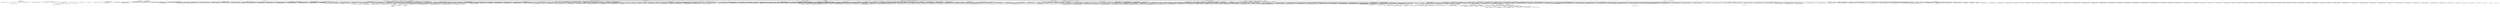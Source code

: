 digraph api {
	"org.terrakube.api:api-server:jar:2.26.0" -> "org.springframework.boot:spring-boot-starter-data-jpa:jar:3.5.0:compile" ; 
	"org.terrakube.api:api-server:jar:2.26.0" -> "org.springframework.boot:spring-boot-configuration-processor:jar:3.5.0:compile" ; 
	"org.terrakube.api:api-server:jar:2.26.0" -> "org.springframework.boot:spring-boot-starter-jdbc:jar:3.5.0:compile" ; 
	"org.terrakube.api:api-server:jar:2.26.0" -> "org.springframework.boot:spring-boot-starter-web:jar:3.5.0:compile" ; 
	"org.terrakube.api:api-server:jar:2.26.0" -> "org.springframework.boot:spring-boot-starter-actuator:jar:3.5.0:compile" ; 
	"org.terrakube.api:api-server:jar:2.26.0" -> "org.springframework.boot:spring-boot-starter-security:jar:3.5.0:compile" ; 
	"org.terrakube.api:api-server:jar:2.26.0" -> "org.springframework.boot:spring-boot-starter-data-redis:jar:3.5.0:compile" ; 
	"org.terrakube.api:api-server:jar:2.26.0" -> "org.springframework.boot:spring-boot-starter-validation:jar:3.5.0:compile" ; 
	"org.terrakube.api:api-server:jar:2.26.0" -> "redis.clients:jedis:jar:6.0.0:compile" ; 
	"org.terrakube.api:api-server:jar:2.26.0" -> "com.yahoo.elide:elide-spring-boot-starter:jar:7.1.11:compile" ; 
	"org.terrakube.api:api-server:jar:2.26.0" -> "org.springframework.boot:spring-boot-starter-cache:jar:3.5.0:compile" ; 
	"org.terrakube.api:api-server:jar:2.26.0" -> "com.github.ben-manes.caffeine:caffeine:jar:3.2.0:compile" ; 
	"org.terrakube.api:api-server:jar:2.26.0" -> "com.h2database:h2:jar:2.3.232:runtime" ; 
	"org.terrakube.api:api-server:jar:2.26.0" -> "org.liquibase:liquibase-core:jar:4.32.0:compile" ; 
	"org.terrakube.api:api-server:jar:2.26.0" -> "org.springframework.boot:spring-boot-starter-webflux:jar:3.5.0:compile" ; 
	"org.terrakube.api:api-server:jar:2.26.0" -> "org.springframework.boot:spring-boot-starter-oauth2-resource-server:jar:3.5.0:compile" ; 
	"org.terrakube.api:api-server:jar:2.26.0" -> "org.springframework.boot:spring-boot-starter-test:jar:3.5.0:test" ; 
	"org.terrakube.api:api-server:jar:2.26.0" -> "org.springframework.security:spring-security-test:jar:6.5.0:test" ; 
	"org.terrakube.api:api-server:jar:2.26.0" -> "com.microsoft.sqlserver:mssql-jdbc:jar:12.10.0.jre11:compile" ; 
	"org.terrakube.api:api-server:jar:2.26.0" -> "com.microsoft.azure:msal4j:jar:1.21.0:compile" ; 
	"org.terrakube.api:api-server:jar:2.26.0" -> "org.projectlombok:lombok:jar:1.18.38:compile" ; 
	"org.terrakube.api:api-server:jar:2.26.0" -> "org.eclipse.jgit:org.eclipse.jgit:jar:7.3.0.202506031305-r:compile" ; 
	"org.terrakube.api:api-server:jar:2.26.0" -> "org.eclipse.jgit:org.eclipse.jgit.ssh.apache:jar:7.3.0.202506031305-r:compile" ; 
	"org.terrakube.api:api-server:jar:2.26.0" -> "com.yahoo.elide:elide-test-helpers:jar:7.1.11:test" ; 
	"org.terrakube.api:api-server:jar:2.26.0" -> "io.rest-assured:rest-assured:jar:5.5.5:test" ; 
	"org.terrakube.api:api-server:jar:2.26.0" -> "org.apache.commons:commons-text:jar:1.13.1:compile (scope not updated to compile)" ; 
	"org.terrakube.api:api-server:jar:2.26.0" -> "commons-io:commons-io:jar:2.19.0:compile (scope not updated to compile)" ; 
	"org.terrakube.api:api-server:jar:2.26.0" -> "org.apache.commons:commons-lang3:jar:3.17.0:compile" ; 
	"org.terrakube.api:api-server:jar:2.26.0" -> "org.mock-server:mockserver-spring-test-listener:jar:5.15.0:test" ; 
	"org.terrakube.api:api-server:jar:2.26.0" -> "com.azure:azure-identity:jar:1.15.4:compile" ; 
	"org.terrakube.api:api-server:jar:2.26.0" -> "org.postgresql:postgresql:jar:42.7.6:compile" ; 
	"org.terrakube.api:api-server:jar:2.26.0" -> "org.yaml:snakeyaml:jar:2.4:compile" ; 
	"org.terrakube.api:api-server:jar:2.26.0" -> "org.springframework.boot:spring-boot-starter-quartz:jar:3.5.0:compile" ; 
	"org.terrakube.api:api-server:jar:2.26.0" -> "org.quartz-scheduler:quartz:jar:2.5.0:compile" ; 
	"org.terrakube.api:api-server:jar:2.26.0" -> "com.azure:azure-storage-blob:jar:12.30.0:compile" ; 
	"org.terrakube.api:api-server:jar:2.26.0" -> "software.amazon.awssdk:s3:jar:2.31.59:compile" ; 
	"org.terrakube.api:api-server:jar:2.26.0" -> "software.amazon.awssdk:sts:jar:2.31.59:compile" ; 
	"org.terrakube.api:api-server:jar:2.26.0" -> "software.amazon.awssdk:rds:jar:2.31.59:compile" ; 
	"org.terrakube.api:api-server:jar:2.26.0" -> "com.google.cloud:google-cloud-storage:jar:2.52.3:compile" ; 
	"org.terrakube.api:api-server:jar:2.26.0" -> "io.jsonwebtoken:jjwt-api:jar:0.11.5:compile" ; 
	"org.terrakube.api:api-server:jar:2.26.0" -> "io.jsonwebtoken:jjwt-impl:jar:0.11.5:runtime" ; 
	"org.terrakube.api:api-server:jar:2.26.0" -> "io.jsonwebtoken:jjwt-jackson:jar:0.11.5:runtime" ; 
	"org.terrakube.api:api-server:jar:2.26.0" -> "org.apache.maven:maven-artifact:jar:3.9.10:compile" ; 
	"org.terrakube.api:api-server:jar:2.26.0" -> "com.nimbusds:nimbus-jose-jwt:jar:10.3:compile (scope not updated to compile)" ; 
	"org.terrakube.api:api-server:jar:2.26.0" -> "io.fabric8:kubernetes-client:jar:7.3.1:compile" ; 
	"org.springframework.boot:spring-boot-starter-data-jpa:jar:3.5.0:compile" -> "org.springframework.boot:spring-boot-starter:jar:3.5.0:compile (version managed from 3.5.0; scope not updated to compile)" ; 
	"org.springframework.boot:spring-boot-starter-data-jpa:jar:3.5.0:compile" -> "(org.springframework.boot:spring-boot-starter-jdbc:jar:3.5.0:compile - version managed from 3.5.0; omitted for duplicate)" ; 
	"org.springframework.boot:spring-boot-starter-data-jpa:jar:3.5.0:compile" -> "org.hibernate.orm:hibernate-core:jar:6.6.15.Final:compile (version managed from 6.6.15.Final)" ; 
	"org.springframework.boot:spring-boot-starter-data-jpa:jar:3.5.0:compile" -> "org.springframework.data:spring-data-jpa:jar:3.5.0:compile (version managed from 3.5.0)" ; 
	"org.springframework.boot:spring-boot-starter-data-jpa:jar:3.5.0:compile" -> "org.springframework:spring-aspects:jar:6.2.7:compile (version managed from 6.2.7)" ; 
	"org.springframework.boot:spring-boot-starter:jar:3.5.0:compile (version managed from 3.5.0; scope not updated to compile)" -> "org.springframework.boot:spring-boot:jar:3.5.0:compile (version managed from 3.5.0; scope not updated to compile)" ; 
	"org.springframework.boot:spring-boot-starter:jar:3.5.0:compile (version managed from 3.5.0; scope not updated to compile)" -> "org.springframework.boot:spring-boot-autoconfigure:jar:3.5.0:compile (version managed from 3.5.0; scope not updated to compile)" ; 
	"org.springframework.boot:spring-boot-starter:jar:3.5.0:compile (version managed from 3.5.0; scope not updated to compile)" -> "org.springframework.boot:spring-boot-starter-logging:jar:3.5.0:compile (version managed from 3.5.0)" ; 
	"org.springframework.boot:spring-boot-starter:jar:3.5.0:compile (version managed from 3.5.0; scope not updated to compile)" -> "jakarta.annotation:jakarta.annotation-api:jar:2.1.1:compile (version managed from 2.1.1)" ; 
	"org.springframework.boot:spring-boot-starter:jar:3.5.0:compile (version managed from 3.5.0; scope not updated to compile)" -> "(org.springframework:spring-core:jar:6.2.7:compile - version managed from 6.2.7; omitted for duplicate)" ; 
	"org.springframework.boot:spring-boot-starter:jar:3.5.0:compile (version managed from 3.5.0; scope not updated to compile)" -> "(org.yaml:snakeyaml:jar:2.4:compile - version managed from 2.4; omitted for duplicate)" ; 
	"org.springframework.boot:spring-boot:jar:3.5.0:compile (version managed from 3.5.0; scope not updated to compile)" -> "(org.springframework:spring-core:jar:6.2.7:compile - version managed from 6.2.7; omitted for duplicate)" ; 
	"org.springframework.boot:spring-boot:jar:3.5.0:compile (version managed from 3.5.0; scope not updated to compile)" -> "(org.springframework:spring-context:jar:6.2.7:compile - version managed from 6.2.7; omitted for duplicate)" ; 
	"org.springframework.boot:spring-boot-autoconfigure:jar:3.5.0:compile (version managed from 3.5.0; scope not updated to compile)" -> "(org.springframework.boot:spring-boot:jar:3.5.0:compile - version managed from 3.5.0; omitted for duplicate)" ; 
	"org.springframework.boot:spring-boot-starter-logging:jar:3.5.0:compile (version managed from 3.5.0)" -> "ch.qos.logback:logback-classic:jar:1.5.18:compile (version managed from 1.5.18)" ; 
	"org.springframework.boot:spring-boot-starter-logging:jar:3.5.0:compile (version managed from 3.5.0)" -> "org.apache.logging.log4j:log4j-to-slf4j:jar:2.24.3:compile (version managed from 2.24.3)" ; 
	"org.springframework.boot:spring-boot-starter-logging:jar:3.5.0:compile (version managed from 3.5.0)" -> "org.slf4j:jul-to-slf4j:jar:2.0.17:compile (version managed from 2.0.17)" ; 
	"ch.qos.logback:logback-classic:jar:1.5.18:compile (version managed from 1.5.18)" -> "ch.qos.logback:logback-core:jar:1.5.18:compile (version managed from 1.5.18)" ; 
	"ch.qos.logback:logback-classic:jar:1.5.18:compile (version managed from 1.5.18)" -> "(org.slf4j:slf4j-api:jar:2.0.17:compile - version managed from 2.0.17; omitted for duplicate)" ; 
	"org.apache.logging.log4j:log4j-to-slf4j:jar:2.24.3:compile (version managed from 2.24.3)" -> "org.apache.logging.log4j:log4j-api:jar:2.24.3:compile (version managed from 2.24.3)" ; 
	"org.apache.logging.log4j:log4j-to-slf4j:jar:2.24.3:compile (version managed from 2.24.3)" -> "(org.slf4j:slf4j-api:jar:2.0.17:compile - version managed from 2.0.16; omitted for duplicate)" ; 
	"org.slf4j:jul-to-slf4j:jar:2.0.17:compile (version managed from 2.0.17)" -> "(org.slf4j:slf4j-api:jar:2.0.17:compile - version managed from 2.0.17; omitted for duplicate)" ; 
	"org.hibernate.orm:hibernate-core:jar:6.6.15.Final:compile (version managed from 6.6.15.Final)" -> "jakarta.persistence:jakarta.persistence-api:jar:3.1.0:compile (version managed from 3.1.0)" ; 
	"org.hibernate.orm:hibernate-core:jar:6.6.15.Final:compile (version managed from 6.6.15.Final)" -> "jakarta.transaction:jakarta.transaction-api:jar:2.0.1:compile (version managed from 2.0.1; scope not updated to compile)" ; 
	"org.hibernate.orm:hibernate-core:jar:6.6.15.Final:compile (version managed from 6.6.15.Final)" -> "org.jboss.logging:jboss-logging:jar:3.6.1.Final:compile (version managed from 3.5.0.Final)" ; 
	"org.hibernate.orm:hibernate-core:jar:6.6.15.Final:compile (version managed from 6.6.15.Final)" -> "org.hibernate.common:hibernate-commons-annotations:jar:7.0.3.Final:runtime" ; 
	"org.hibernate.orm:hibernate-core:jar:6.6.15.Final:compile (version managed from 6.6.15.Final)" -> "io.smallrye:jandex:jar:3.2.0:runtime" ; 
	"org.hibernate.orm:hibernate-core:jar:6.6.15.Final:compile (version managed from 6.6.15.Final)" -> "com.fasterxml:classmate:jar:1.7.0:compile (version managed from 1.5.1)" ; 
	"org.hibernate.orm:hibernate-core:jar:6.6.15.Final:compile (version managed from 6.6.15.Final)" -> "net.bytebuddy:byte-buddy:jar:1.17.5:runtime (version managed from 1.15.11; scope not updated to runtime)" ; 
	"org.hibernate.orm:hibernate-core:jar:6.6.15.Final:compile (version managed from 6.6.15.Final)" -> "(jakarta.xml.bind:jakarta.xml.bind-api:jar:4.0.2:runtime - version managed from 4.0.0; omitted for duplicate)" ; 
	"org.hibernate.orm:hibernate-core:jar:6.6.15.Final:compile (version managed from 6.6.15.Final)" -> "org.glassfish.jaxb:jaxb-runtime:jar:4.0.5:runtime (version managed from 4.0.2)" ; 
	"org.hibernate.orm:hibernate-core:jar:6.6.15.Final:compile (version managed from 6.6.15.Final)" -> "jakarta.inject:jakarta.inject-api:jar:2.0.1:compile (version managed from 2.0.1)" ; 
	"org.hibernate.orm:hibernate-core:jar:6.6.15.Final:compile (version managed from 6.6.15.Final)" -> "org.antlr:antlr4-runtime:jar:4.13.0:compile" ; 
	"org.glassfish.jaxb:jaxb-runtime:jar:4.0.5:runtime (version managed from 4.0.2)" -> "org.glassfish.jaxb:jaxb-core:jar:4.0.5:runtime (version managed from 4.0.5)" ; 
	"org.glassfish.jaxb:jaxb-core:jar:4.0.5:runtime (version managed from 4.0.5)" -> "(jakarta.xml.bind:jakarta.xml.bind-api:jar:4.0.2:runtime - version managed from 4.0.2; omitted for duplicate)" ; 
	"org.glassfish.jaxb:jaxb-core:jar:4.0.5:runtime (version managed from 4.0.5)" -> "(jakarta.activation:jakarta.activation-api:jar:2.1.3:runtime - version managed from 2.1.3; omitted for duplicate)" ; 
	"org.glassfish.jaxb:jaxb-core:jar:4.0.5:runtime (version managed from 4.0.5)" -> "org.eclipse.angus:angus-activation:jar:2.0.2:runtime (version managed from 2.0.2; scope not updated to runtime)" ; 
	"org.glassfish.jaxb:jaxb-core:jar:4.0.5:runtime (version managed from 4.0.5)" -> "org.glassfish.jaxb:txw2:jar:4.0.5:runtime (version managed from 4.0.5)" ; 
	"org.glassfish.jaxb:jaxb-core:jar:4.0.5:runtime (version managed from 4.0.5)" -> "com.sun.istack:istack-commons-runtime:jar:4.1.2:runtime (version managed from 4.1.2)" ; 
	"org.eclipse.angus:angus-activation:jar:2.0.2:runtime (version managed from 2.0.2; scope not updated to runtime)" -> "(jakarta.activation:jakarta.activation-api:jar:2.1.3:runtime - version managed from 2.1.3; omitted for duplicate)" ; 
	"org.springframework.data:spring-data-jpa:jar:3.5.0:compile (version managed from 3.5.0)" -> "org.springframework.data:spring-data-commons:jar:3.5.0:compile (version managed from 3.5.0)" ; 
	"org.springframework.data:spring-data-jpa:jar:3.5.0:compile (version managed from 3.5.0)" -> "org.springframework:spring-orm:jar:6.2.7:compile (version managed from 6.2.7)" ; 
	"org.springframework.data:spring-data-jpa:jar:3.5.0:compile (version managed from 3.5.0)" -> "(org.springframework:spring-context:jar:6.2.7:compile - version managed from 6.2.7; omitted for duplicate)" ; 
	"org.springframework.data:spring-data-jpa:jar:3.5.0:compile (version managed from 3.5.0)" -> "(org.springframework:spring-aop:jar:6.2.7:compile - version managed from 6.2.7; omitted for duplicate)" ; 
	"org.springframework.data:spring-data-jpa:jar:3.5.0:compile (version managed from 3.5.0)" -> "(org.springframework:spring-tx:jar:6.2.7:compile - version managed from 6.2.7; omitted for duplicate)" ; 
	"org.springframework.data:spring-data-jpa:jar:3.5.0:compile (version managed from 3.5.0)" -> "(org.springframework:spring-beans:jar:6.2.7:compile - version managed from 6.2.7; omitted for duplicate)" ; 
	"org.springframework.data:spring-data-jpa:jar:3.5.0:compile (version managed from 3.5.0)" -> "(org.springframework:spring-core:jar:6.2.7:compile - version managed from 6.2.7; omitted for duplicate)" ; 
	"org.springframework.data:spring-data-jpa:jar:3.5.0:compile (version managed from 3.5.0)" -> "(org.antlr:antlr4-runtime:jar:4.13.0:compile - omitted for duplicate)" ; 
	"org.springframework.data:spring-data-jpa:jar:3.5.0:compile (version managed from 3.5.0)" -> "(jakarta.annotation:jakarta.annotation-api:jar:2.1.1:compile - version managed from 2.0.0; omitted for duplicate)" ; 
	"org.springframework.data:spring-data-jpa:jar:3.5.0:compile (version managed from 3.5.0)" -> "(org.slf4j:slf4j-api:jar:2.0.17:compile - version managed from 2.0.2; omitted for duplicate)" ; 
	"org.springframework.data:spring-data-commons:jar:3.5.0:compile (version managed from 3.5.0)" -> "(org.springframework:spring-core:jar:6.2.7:compile - version managed from 6.2.7; omitted for duplicate)" ; 
	"org.springframework.data:spring-data-commons:jar:3.5.0:compile (version managed from 3.5.0)" -> "(org.springframework:spring-beans:jar:6.2.7:compile - version managed from 6.2.7; omitted for duplicate)" ; 
	"org.springframework.data:spring-data-commons:jar:3.5.0:compile (version managed from 3.5.0)" -> "(org.slf4j:slf4j-api:jar:2.0.17:compile - version managed from 2.0.2; omitted for duplicate)" ; 
	"org.springframework:spring-orm:jar:6.2.7:compile (version managed from 6.2.7)" -> "(org.springframework:spring-beans:jar:6.2.7:compile - version managed from 6.2.7; omitted for duplicate)" ; 
	"org.springframework:spring-orm:jar:6.2.7:compile (version managed from 6.2.7)" -> "(org.springframework:spring-core:jar:6.2.7:compile - version managed from 6.2.7; omitted for duplicate)" ; 
	"org.springframework:spring-orm:jar:6.2.7:compile (version managed from 6.2.7)" -> "(org.springframework:spring-jdbc:jar:6.2.7:compile - version managed from 6.2.7; omitted for duplicate)" ; 
	"org.springframework:spring-orm:jar:6.2.7:compile (version managed from 6.2.7)" -> "(org.springframework:spring-tx:jar:6.2.7:compile - version managed from 6.2.7; omitted for duplicate)" ; 
	"org.springframework:spring-aspects:jar:6.2.7:compile (version managed from 6.2.7)" -> "org.aspectj:aspectjweaver:jar:1.9.24:compile (version managed from 1.9.22.1)" ; 
	"org.springframework.boot:spring-boot-starter-jdbc:jar:3.5.0:compile" -> "(org.springframework.boot:spring-boot-starter:jar:3.5.0:compile - version managed from 3.5.0; omitted for duplicate)" ; 
	"org.springframework.boot:spring-boot-starter-jdbc:jar:3.5.0:compile" -> "com.zaxxer:HikariCP:jar:6.3.0:compile (version managed from 6.3.0)" ; 
	"org.springframework.boot:spring-boot-starter-jdbc:jar:3.5.0:compile" -> "org.springframework:spring-jdbc:jar:6.2.7:compile (version managed from 6.2.7)" ; 
	"com.zaxxer:HikariCP:jar:6.3.0:compile (version managed from 6.3.0)" -> "(org.slf4j:slf4j-api:jar:2.0.17:compile - version managed from 1.7.36; omitted for duplicate)" ; 
	"org.springframework:spring-jdbc:jar:6.2.7:compile (version managed from 6.2.7)" -> "(org.springframework:spring-beans:jar:6.2.7:compile - version managed from 6.2.7; omitted for duplicate)" ; 
	"org.springframework:spring-jdbc:jar:6.2.7:compile (version managed from 6.2.7)" -> "(org.springframework:spring-core:jar:6.2.7:compile - version managed from 6.2.7; omitted for duplicate)" ; 
	"org.springframework:spring-jdbc:jar:6.2.7:compile (version managed from 6.2.7)" -> "(org.springframework:spring-tx:jar:6.2.7:compile - version managed from 6.2.7; omitted for duplicate)" ; 
	"org.springframework.boot:spring-boot-starter-web:jar:3.5.0:compile" -> "(org.springframework.boot:spring-boot-starter:jar:3.5.0:compile - version managed from 3.5.0; omitted for duplicate)" ; 
	"org.springframework.boot:spring-boot-starter-web:jar:3.5.0:compile" -> "org.springframework.boot:spring-boot-starter-json:jar:3.5.0:compile (version managed from 3.5.0)" ; 
	"org.springframework.boot:spring-boot-starter-web:jar:3.5.0:compile" -> "org.springframework.boot:spring-boot-starter-tomcat:jar:3.5.0:compile (version managed from 3.5.0)" ; 
	"org.springframework.boot:spring-boot-starter-web:jar:3.5.0:compile" -> "org.springframework:spring-web:jar:6.2.7:compile (version managed from 6.2.7; scope not updated to compile)" ; 
	"org.springframework.boot:spring-boot-starter-web:jar:3.5.0:compile" -> "org.springframework:spring-webmvc:jar:6.2.7:compile (version managed from 6.2.7)" ; 
	"org.springframework.boot:spring-boot-starter-json:jar:3.5.0:compile (version managed from 3.5.0)" -> "(org.springframework.boot:spring-boot-starter:jar:3.5.0:compile - version managed from 3.5.0; omitted for duplicate)" ; 
	"org.springframework.boot:spring-boot-starter-json:jar:3.5.0:compile (version managed from 3.5.0)" -> "(org.springframework:spring-web:jar:6.2.7:compile - version managed from 6.2.7; omitted for duplicate)" ; 
	"org.springframework.boot:spring-boot-starter-json:jar:3.5.0:compile (version managed from 3.5.0)" -> "(com.fasterxml.jackson.core:jackson-databind:jar:2.19.0:compile - version managed from 2.19.0; omitted for duplicate)" ; 
	"org.springframework.boot:spring-boot-starter-json:jar:3.5.0:compile (version managed from 3.5.0)" -> "com.fasterxml.jackson.datatype:jackson-datatype-jdk8:jar:2.19.0:compile (version managed from 2.19.0)" ; 
	"org.springframework.boot:spring-boot-starter-json:jar:3.5.0:compile (version managed from 3.5.0)" -> "com.fasterxml.jackson.datatype:jackson-datatype-jsr310:jar:2.19.0:compile (version managed from 2.19.0; scope not updated to compile)" ; 
	"org.springframework.boot:spring-boot-starter-json:jar:3.5.0:compile (version managed from 3.5.0)" -> "com.fasterxml.jackson.module:jackson-module-parameter-names:jar:2.19.0:compile (version managed from 2.19.0)" ; 
	"com.fasterxml.jackson.datatype:jackson-datatype-jdk8:jar:2.19.0:compile (version managed from 2.19.0)" -> "(com.fasterxml.jackson.core:jackson-core:jar:2.19.0:compile - version managed from 2.19.0; omitted for duplicate)" ; 
	"com.fasterxml.jackson.datatype:jackson-datatype-jdk8:jar:2.19.0:compile (version managed from 2.19.0)" -> "(com.fasterxml.jackson.core:jackson-databind:jar:2.19.0:compile - version managed from 2.19.0; omitted for duplicate)" ; 
	"com.fasterxml.jackson.datatype:jackson-datatype-jsr310:jar:2.19.0:compile (version managed from 2.19.0; scope not updated to compile)" -> "(com.fasterxml.jackson.core:jackson-annotations:jar:2.19.0:compile - version managed from 2.19.0; omitted for duplicate)" ; 
	"com.fasterxml.jackson.datatype:jackson-datatype-jsr310:jar:2.19.0:compile (version managed from 2.19.0; scope not updated to compile)" -> "(com.fasterxml.jackson.core:jackson-core:jar:2.19.0:compile - version managed from 2.19.0; omitted for duplicate)" ; 
	"com.fasterxml.jackson.datatype:jackson-datatype-jsr310:jar:2.19.0:compile (version managed from 2.19.0; scope not updated to compile)" -> "(com.fasterxml.jackson.core:jackson-databind:jar:2.19.0:compile - version managed from 2.19.0; omitted for duplicate)" ; 
	"com.fasterxml.jackson.module:jackson-module-parameter-names:jar:2.19.0:compile (version managed from 2.19.0)" -> "(com.fasterxml.jackson.core:jackson-core:jar:2.19.0:compile - version managed from 2.19.0; omitted for duplicate)" ; 
	"com.fasterxml.jackson.module:jackson-module-parameter-names:jar:2.19.0:compile (version managed from 2.19.0)" -> "(com.fasterxml.jackson.core:jackson-databind:jar:2.19.0:compile - version managed from 2.19.0; omitted for duplicate)" ; 
	"org.springframework.boot:spring-boot-starter-tomcat:jar:3.5.0:compile (version managed from 3.5.0)" -> "(jakarta.annotation:jakarta.annotation-api:jar:2.1.1:compile - version managed from 2.1.1; omitted for duplicate)" ; 
	"org.springframework.boot:spring-boot-starter-tomcat:jar:3.5.0:compile (version managed from 3.5.0)" -> "org.apache.tomcat.embed:tomcat-embed-core:jar:10.1.41:compile (version managed from 10.1.41)" ; 
	"org.springframework.boot:spring-boot-starter-tomcat:jar:3.5.0:compile (version managed from 3.5.0)" -> "(org.apache.tomcat.embed:tomcat-embed-el:jar:10.1.41:compile - version managed from 10.1.41; omitted for duplicate)" ; 
	"org.springframework.boot:spring-boot-starter-tomcat:jar:3.5.0:compile (version managed from 3.5.0)" -> "org.apache.tomcat.embed:tomcat-embed-websocket:jar:10.1.41:compile (version managed from 10.1.41)" ; 
	"org.apache.tomcat.embed:tomcat-embed-websocket:jar:10.1.41:compile (version managed from 10.1.41)" -> "(org.apache.tomcat.embed:tomcat-embed-core:jar:10.1.41:compile - version managed from 10.1.41; omitted for duplicate)" ; 
	"org.springframework:spring-web:jar:6.2.7:compile (version managed from 6.2.7; scope not updated to compile)" -> "(org.springframework:spring-beans:jar:6.2.7:compile - version managed from 6.2.7; omitted for duplicate)" ; 
	"org.springframework:spring-web:jar:6.2.7:compile (version managed from 6.2.7; scope not updated to compile)" -> "(org.springframework:spring-core:jar:6.2.7:compile - version managed from 6.2.7; omitted for duplicate)" ; 
	"org.springframework:spring-web:jar:6.2.7:compile (version managed from 6.2.7; scope not updated to compile)" -> "(io.micrometer:micrometer-observation:jar:1.15.0:compile - version managed from 1.14.7; omitted for duplicate)" ; 
	"org.springframework:spring-webmvc:jar:6.2.7:compile (version managed from 6.2.7)" -> "(org.springframework:spring-aop:jar:6.2.7:compile - version managed from 6.2.7; omitted for duplicate)" ; 
	"org.springframework:spring-webmvc:jar:6.2.7:compile (version managed from 6.2.7)" -> "(org.springframework:spring-beans:jar:6.2.7:compile - version managed from 6.2.7; omitted for duplicate)" ; 
	"org.springframework:spring-webmvc:jar:6.2.7:compile (version managed from 6.2.7)" -> "(org.springframework:spring-context:jar:6.2.7:compile - version managed from 6.2.7; omitted for duplicate)" ; 
	"org.springframework:spring-webmvc:jar:6.2.7:compile (version managed from 6.2.7)" -> "(org.springframework:spring-core:jar:6.2.7:compile - version managed from 6.2.7; omitted for duplicate)" ; 
	"org.springframework:spring-webmvc:jar:6.2.7:compile (version managed from 6.2.7)" -> "org.springframework:spring-expression:jar:6.2.7:compile (version managed from 6.2.7)" ; 
	"org.springframework:spring-webmvc:jar:6.2.7:compile (version managed from 6.2.7)" -> "(org.springframework:spring-web:jar:6.2.7:compile - version managed from 6.2.7; omitted for duplicate)" ; 
	"org.springframework:spring-expression:jar:6.2.7:compile (version managed from 6.2.7)" -> "(org.springframework:spring-core:jar:6.2.7:compile - version managed from 6.2.7; omitted for duplicate)" ; 
	"org.springframework.boot:spring-boot-starter-actuator:jar:3.5.0:compile" -> "(org.springframework.boot:spring-boot-starter:jar:3.5.0:compile - version managed from 3.5.0; omitted for duplicate)" ; 
	"org.springframework.boot:spring-boot-starter-actuator:jar:3.5.0:compile" -> "org.springframework.boot:spring-boot-actuator-autoconfigure:jar:3.5.0:compile (version managed from 3.5.0)" ; 
	"org.springframework.boot:spring-boot-starter-actuator:jar:3.5.0:compile" -> "io.micrometer:micrometer-observation:jar:1.15.0:compile (version managed from 1.15.0)" ; 
	"org.springframework.boot:spring-boot-starter-actuator:jar:3.5.0:compile" -> "io.micrometer:micrometer-jakarta9:jar:1.15.0:compile (version managed from 1.15.0)" ; 
	"org.springframework.boot:spring-boot-actuator-autoconfigure:jar:3.5.0:compile (version managed from 3.5.0)" -> "(org.springframework.boot:spring-boot:jar:3.5.0:compile - version managed from 3.5.0; omitted for duplicate)" ; 
	"org.springframework.boot:spring-boot-actuator-autoconfigure:jar:3.5.0:compile (version managed from 3.5.0)" -> "org.springframework.boot:spring-boot-actuator:jar:3.5.0:compile (version managed from 3.5.0)" ; 
	"org.springframework.boot:spring-boot-actuator-autoconfigure:jar:3.5.0:compile (version managed from 3.5.0)" -> "(org.springframework.boot:spring-boot-autoconfigure:jar:3.5.0:compile - version managed from 3.5.0; omitted for duplicate)" ; 
	"org.springframework.boot:spring-boot-actuator-autoconfigure:jar:3.5.0:compile (version managed from 3.5.0)" -> "(com.fasterxml.jackson.core:jackson-databind:jar:2.19.0:runtime - version managed from 2.19.0; omitted for duplicate)" ; 
	"org.springframework.boot:spring-boot-actuator-autoconfigure:jar:3.5.0:compile (version managed from 3.5.0)" -> "(com.fasterxml.jackson.datatype:jackson-datatype-jsr310:jar:2.19.0:runtime - version managed from 2.19.0; omitted for duplicate)" ; 
	"org.springframework.boot:spring-boot-actuator:jar:3.5.0:compile (version managed from 3.5.0)" -> "(org.springframework.boot:spring-boot:jar:3.5.0:compile - version managed from 3.5.0; omitted for duplicate)" ; 
	"io.micrometer:micrometer-observation:jar:1.15.0:compile (version managed from 1.15.0)" -> "io.micrometer:micrometer-commons:jar:1.15.0:compile (version managed from 1.15.0)" ; 
	"io.micrometer:micrometer-jakarta9:jar:1.15.0:compile (version managed from 1.15.0)" -> "(io.micrometer:micrometer-core:jar:1.15.0:compile - version managed from 1.15.0; omitted for duplicate)" ; 
	"io.micrometer:micrometer-jakarta9:jar:1.15.0:compile (version managed from 1.15.0)" -> "(io.micrometer:micrometer-commons:jar:1.15.0:compile - version managed from 1.15.0; omitted for duplicate)" ; 
	"io.micrometer:micrometer-jakarta9:jar:1.15.0:compile (version managed from 1.15.0)" -> "(io.micrometer:micrometer-observation:jar:1.15.0:compile - version managed from 1.15.0; omitted for duplicate)" ; 
	"org.springframework.boot:spring-boot-starter-security:jar:3.5.0:compile" -> "(org.springframework.boot:spring-boot-starter:jar:3.5.0:compile - version managed from 3.5.0; omitted for duplicate)" ; 
	"org.springframework.boot:spring-boot-starter-security:jar:3.5.0:compile" -> "org.springframework:spring-aop:jar:6.2.7:compile (version managed from 6.2.7)" ; 
	"org.springframework.boot:spring-boot-starter-security:jar:3.5.0:compile" -> "org.springframework.security:spring-security-config:jar:6.5.0:compile (version managed from 6.5.0)" ; 
	"org.springframework.boot:spring-boot-starter-security:jar:3.5.0:compile" -> "org.springframework.security:spring-security-web:jar:6.5.0:compile (version managed from 6.5.0; scope not updated to compile)" ; 
	"org.springframework:spring-aop:jar:6.2.7:compile (version managed from 6.2.7)" -> "(org.springframework:spring-beans:jar:6.2.7:compile - version managed from 6.2.7; omitted for duplicate)" ; 
	"org.springframework:spring-aop:jar:6.2.7:compile (version managed from 6.2.7)" -> "(org.springframework:spring-core:jar:6.2.7:compile - version managed from 6.2.7; omitted for duplicate)" ; 
	"org.springframework.security:spring-security-config:jar:6.5.0:compile (version managed from 6.5.0)" -> "(org.springframework.security:spring-security-core:jar:6.5.0:compile - version managed from 6.5.0; omitted for duplicate)" ; 
	"org.springframework.security:spring-security-config:jar:6.5.0:compile (version managed from 6.5.0)" -> "(org.springframework:spring-aop:jar:6.2.7:compile - version managed from 6.2.7; omitted for duplicate)" ; 
	"org.springframework.security:spring-security-config:jar:6.5.0:compile (version managed from 6.5.0)" -> "(org.springframework:spring-beans:jar:6.2.7:compile - version managed from 6.2.7; omitted for duplicate)" ; 
	"org.springframework.security:spring-security-config:jar:6.5.0:compile (version managed from 6.5.0)" -> "(org.springframework:spring-context:jar:6.2.7:compile - version managed from 6.2.7; omitted for duplicate)" ; 
	"org.springframework.security:spring-security-config:jar:6.5.0:compile (version managed from 6.5.0)" -> "(org.springframework:spring-core:jar:6.2.7:compile - version managed from 6.2.7; omitted for duplicate)" ; 
	"org.springframework.security:spring-security-web:jar:6.5.0:compile (version managed from 6.5.0; scope not updated to compile)" -> "(org.springframework.security:spring-security-core:jar:6.5.0:compile - version managed from 6.5.0; omitted for duplicate)" ; 
	"org.springframework.security:spring-security-web:jar:6.5.0:compile (version managed from 6.5.0; scope not updated to compile)" -> "(org.springframework:spring-core:jar:6.2.7:compile - version managed from 6.2.7; omitted for duplicate)" ; 
	"org.springframework.security:spring-security-web:jar:6.5.0:compile (version managed from 6.5.0; scope not updated to compile)" -> "(org.springframework:spring-aop:jar:6.2.7:compile - version managed from 6.2.7; omitted for duplicate)" ; 
	"org.springframework.security:spring-security-web:jar:6.5.0:compile (version managed from 6.5.0; scope not updated to compile)" -> "(org.springframework:spring-beans:jar:6.2.7:compile - version managed from 6.2.7; omitted for duplicate)" ; 
	"org.springframework.security:spring-security-web:jar:6.5.0:compile (version managed from 6.5.0; scope not updated to compile)" -> "(org.springframework:spring-context:jar:6.2.7:compile - version managed from 6.2.7; omitted for duplicate)" ; 
	"org.springframework.security:spring-security-web:jar:6.5.0:compile (version managed from 6.5.0; scope not updated to compile)" -> "(org.springframework:spring-expression:jar:6.2.7:compile - version managed from 6.2.7; omitted for duplicate)" ; 
	"org.springframework.security:spring-security-web:jar:6.5.0:compile (version managed from 6.5.0; scope not updated to compile)" -> "(org.springframework:spring-web:jar:6.2.7:compile - version managed from 6.2.7; omitted for duplicate)" ; 
	"org.springframework.boot:spring-boot-starter-data-redis:jar:3.5.0:compile" -> "(org.springframework.boot:spring-boot-starter:jar:3.5.0:compile - version managed from 3.5.0; omitted for duplicate)" ; 
	"org.springframework.boot:spring-boot-starter-data-redis:jar:3.5.0:compile" -> "io.lettuce:lettuce-core:jar:6.5.5.RELEASE:compile (version managed from 6.5.5.RELEASE)" ; 
	"org.springframework.boot:spring-boot-starter-data-redis:jar:3.5.0:compile" -> "org.springframework.data:spring-data-redis:jar:3.5.0:compile (version managed from 3.5.0)" ; 
	"io.lettuce:lettuce-core:jar:6.5.5.RELEASE:compile (version managed from 6.5.5.RELEASE)" -> "io.netty:netty-common:jar:4.1.121.Final:compile (version managed from 4.1.118.Final; scope not updated to compile)" ; 
	"io.lettuce:lettuce-core:jar:6.5.5.RELEASE:compile (version managed from 6.5.5.RELEASE)" -> "io.netty:netty-handler:jar:4.1.121.Final:compile (version managed from 4.1.118.Final; scope not updated to compile)" ; 
	"io.lettuce:lettuce-core:jar:6.5.5.RELEASE:compile (version managed from 6.5.5.RELEASE)" -> "io.netty:netty-transport:jar:4.1.121.Final:compile (version managed from 4.1.118.Final)" ; 
	"io.lettuce:lettuce-core:jar:6.5.5.RELEASE:compile (version managed from 6.5.5.RELEASE)" -> "io.projectreactor:reactor-core:jar:3.7.6:compile (version managed from 3.6.6)" ; 
	"io.netty:netty-handler:jar:4.1.121.Final:compile (version managed from 4.1.118.Final; scope not updated to compile)" -> "(io.netty:netty-common:jar:4.1.121.Final:compile - version managed from 4.1.121.Final; omitted for duplicate)" ; 
	"io.netty:netty-handler:jar:4.1.121.Final:compile (version managed from 4.1.118.Final; scope not updated to compile)" -> "(io.netty:netty-resolver:jar:4.1.121.Final:compile - version managed from 4.1.121.Final; omitted for duplicate)" ; 
	"io.netty:netty-handler:jar:4.1.121.Final:compile (version managed from 4.1.118.Final; scope not updated to compile)" -> "(io.netty:netty-buffer:jar:4.1.121.Final:compile - version managed from 4.1.121.Final; omitted for duplicate)" ; 
	"io.netty:netty-handler:jar:4.1.121.Final:compile (version managed from 4.1.118.Final; scope not updated to compile)" -> "(io.netty:netty-transport:jar:4.1.121.Final:compile - version managed from 4.1.121.Final; omitted for duplicate)" ; 
	"io.netty:netty-handler:jar:4.1.121.Final:compile (version managed from 4.1.118.Final; scope not updated to compile)" -> "(io.netty:netty-transport-native-unix-common:jar:4.1.121.Final:compile - version managed from 4.1.121.Final; omitted for duplicate)" ; 
	"io.netty:netty-handler:jar:4.1.121.Final:compile (version managed from 4.1.118.Final; scope not updated to compile)" -> "(io.netty:netty-codec:jar:4.1.121.Final:compile - version managed from 4.1.121.Final; omitted for duplicate)" ; 
	"io.netty:netty-transport:jar:4.1.121.Final:compile (version managed from 4.1.118.Final)" -> "(io.netty:netty-common:jar:4.1.121.Final:compile - version managed from 4.1.121.Final; omitted for duplicate)" ; 
	"io.netty:netty-transport:jar:4.1.121.Final:compile (version managed from 4.1.118.Final)" -> "(io.netty:netty-buffer:jar:4.1.121.Final:compile - version managed from 4.1.121.Final; omitted for duplicate)" ; 
	"io.netty:netty-transport:jar:4.1.121.Final:compile (version managed from 4.1.118.Final)" -> "(io.netty:netty-resolver:jar:4.1.121.Final:compile - version managed from 4.1.121.Final; omitted for duplicate)" ; 
	"io.projectreactor:reactor-core:jar:3.7.6:compile (version managed from 3.6.6)" -> "(org.reactivestreams:reactive-streams:jar:1.0.4:compile - version managed from 1.0.4; omitted for duplicate)" ; 
	"org.springframework.data:spring-data-redis:jar:3.5.0:compile (version managed from 3.5.0)" -> "org.springframework.data:spring-data-keyvalue:jar:3.5.0:compile (version managed from 3.5.0)" ; 
	"org.springframework.data:spring-data-redis:jar:3.5.0:compile (version managed from 3.5.0)" -> "(org.springframework:spring-tx:jar:6.2.7:compile - version managed from 6.2.7; omitted for duplicate)" ; 
	"org.springframework.data:spring-data-redis:jar:3.5.0:compile (version managed from 3.5.0)" -> "org.springframework:spring-oxm:jar:6.2.7:compile (version managed from 6.2.7)" ; 
	"org.springframework.data:spring-data-redis:jar:3.5.0:compile (version managed from 3.5.0)" -> "(org.springframework:spring-aop:jar:6.2.7:compile - version managed from 6.2.7; omitted for duplicate)" ; 
	"org.springframework.data:spring-data-redis:jar:3.5.0:compile (version managed from 3.5.0)" -> "(org.springframework:spring-context-support:jar:6.2.7:compile - version managed from 6.2.7; omitted for duplicate)" ; 
	"org.springframework.data:spring-data-redis:jar:3.5.0:compile (version managed from 3.5.0)" -> "(org.slf4j:slf4j-api:jar:2.0.17:compile - version managed from 2.0.2; omitted for duplicate)" ; 
	"org.springframework.data:spring-data-keyvalue:jar:3.5.0:compile (version managed from 3.5.0)" -> "(org.springframework.data:spring-data-commons:jar:3.5.0:compile - version managed from 3.5.0; omitted for duplicate)" ; 
	"org.springframework.data:spring-data-keyvalue:jar:3.5.0:compile (version managed from 3.5.0)" -> "(org.springframework:spring-context:jar:6.2.7:compile - version managed from 6.2.7; omitted for duplicate)" ; 
	"org.springframework.data:spring-data-keyvalue:jar:3.5.0:compile (version managed from 3.5.0)" -> "(org.springframework:spring-tx:jar:6.2.7:compile - version managed from 6.2.7; omitted for duplicate)" ; 
	"org.springframework.data:spring-data-keyvalue:jar:3.5.0:compile (version managed from 3.5.0)" -> "(org.slf4j:slf4j-api:jar:2.0.17:compile - version managed from 2.0.2; omitted for duplicate)" ; 
	"org.springframework:spring-oxm:jar:6.2.7:compile (version managed from 6.2.7)" -> "(org.springframework:spring-beans:jar:6.2.7:compile - version managed from 6.2.7; omitted for duplicate)" ; 
	"org.springframework:spring-oxm:jar:6.2.7:compile (version managed from 6.2.7)" -> "(org.springframework:spring-core:jar:6.2.7:compile - version managed from 6.2.7; omitted for duplicate)" ; 
	"org.springframework:spring-oxm:jar:6.2.7:compile (version managed from 6.2.7)" -> "(jakarta.xml.bind:jakarta.xml.bind-api:jar:4.0.2:runtime - version managed from 3.0.1; omitted for duplicate)" ; 
	"org.springframework.boot:spring-boot-starter-validation:jar:3.5.0:compile" -> "(org.springframework.boot:spring-boot-starter:jar:3.5.0:compile - version managed from 3.5.0; omitted for duplicate)" ; 
	"org.springframework.boot:spring-boot-starter-validation:jar:3.5.0:compile" -> "org.apache.tomcat.embed:tomcat-embed-el:jar:10.1.41:compile (version managed from 10.1.41)" ; 
	"org.springframework.boot:spring-boot-starter-validation:jar:3.5.0:compile" -> "org.hibernate.validator:hibernate-validator:jar:8.0.2.Final:compile (version managed from 8.0.2.Final)" ; 
	"org.hibernate.validator:hibernate-validator:jar:8.0.2.Final:compile (version managed from 8.0.2.Final)" -> "jakarta.validation:jakarta.validation-api:jar:3.0.2:compile (version managed from 3.0.2)" ; 
	"org.hibernate.validator:hibernate-validator:jar:8.0.2.Final:compile (version managed from 8.0.2.Final)" -> "(org.jboss.logging:jboss-logging:jar:3.6.1.Final:compile - version managed from 3.4.3.Final; omitted for duplicate)" ; 
	"org.hibernate.validator:hibernate-validator:jar:8.0.2.Final:compile (version managed from 8.0.2.Final)" -> "(com.fasterxml:classmate:jar:1.7.0:compile - version managed from 1.5.1; omitted for duplicate)" ; 
	"redis.clients:jedis:jar:6.0.0:compile" -> "org.slf4j:slf4j-api:jar:2.0.17:compile (version managed from 1.7.36)" ; 
	"redis.clients:jedis:jar:6.0.0:compile" -> "org.apache.commons:commons-pool2:jar:2.12.1:compile (version managed from 2.12.1)" ; 
	"redis.clients:jedis:jar:6.0.0:compile" -> "org.json:json:jar:20250107:compile" ; 
	"redis.clients:jedis:jar:6.0.0:compile" -> "com.google.code.gson:gson:jar:2.13.1:compile (version managed from 2.12.1)" ; 
	"redis.clients:jedis:jar:6.0.0:compile" -> "redis.clients.authentication:redis-authx-core:jar:0.1.1-beta2:compile" ; 
	"com.google.code.gson:gson:jar:2.13.1:compile (version managed from 2.12.1)" -> "(com.google.errorprone:error_prone_annotations:jar:2.38.0:compile - omitted for conflict with 2.36.0)" ; 
	"redis.clients.authentication:redis-authx-core:jar:0.1.1-beta2:compile" -> "(org.slf4j:slf4j-api:jar:2.0.17:compile - version managed from 1.7.36; omitted for duplicate)" ; 
	"com.yahoo.elide:elide-spring-boot-starter:jar:7.1.11:compile" -> "com.yahoo.elide:elide-core:jar:7.1.11:compile" ; 
	"com.yahoo.elide:elide-spring-boot-starter:jar:7.1.11:compile" -> "com.yahoo.elide:elide-graphql:jar:7.1.11:compile" ; 
	"com.yahoo.elide:elide-spring-boot-starter:jar:7.1.11:compile" -> "com.yahoo.elide:elide-datastore-jpa:jar:7.1.11:compile" ; 
	"com.yahoo.elide:elide-spring-boot-starter:jar:7.1.11:compile" -> "com.yahoo.elide:elide-datastore-aggregation:jar:7.1.11:compile" ; 
	"com.yahoo.elide:elide-spring-boot-starter:jar:7.1.11:compile" -> "com.yahoo.elide:elide-datastore-jms:jar:7.1.11:compile" ; 
	"com.yahoo.elide:elide-spring-boot-starter:jar:7.1.11:compile" -> "com.yahoo.elide:elide-datastore-multiplex:jar:7.1.11:compile" ; 
	"com.yahoo.elide:elide-spring-boot-starter:jar:7.1.11:compile" -> "com.yahoo.elide:elide-swagger:jar:7.1.11:compile" ; 
	"com.yahoo.elide:elide-spring-boot-starter:jar:7.1.11:compile" -> "com.yahoo.elide:elide-async:jar:7.1.11:compile" ; 
	"com.yahoo.elide:elide-spring-boot-starter:jar:7.1.11:compile" -> "com.yahoo.elide:elide-spring-boot-autoconfigure:jar:7.1.11:compile" ; 
	"com.yahoo.elide:elide-spring-boot-starter:jar:7.1.11:compile" -> "(org.springframework.boot:spring-boot-starter-web:jar:3.5.0:compile - version managed from 3.4.1; omitted for duplicate)" ; 
	"com.yahoo.elide:elide-spring-boot-starter:jar:7.1.11:compile" -> "org.springframework.cloud:spring-cloud-context:jar:4.1.4:compile" ; 
	"com.yahoo.elide:elide-spring-boot-starter:jar:7.1.11:compile" -> "io.micrometer:micrometer-core:jar:1.15.0:compile (version managed from 1.14.2)" ; 
	"com.yahoo.elide:elide-spring-boot-starter:jar:7.1.11:compile" -> "(org.springframework.boot:spring-boot-starter-data-jpa:jar:3.5.0:compile - version managed from 3.4.1; omitted for duplicate)" ; 
	"com.yahoo.elide:elide-spring-boot-starter:jar:7.1.11:compile" -> "org.springframework:spring-websocket:jar:6.2.7:compile (version managed from 6.1.10)" ; 
	"com.yahoo.elide:elide-core:jar:7.1.11:compile" -> "(com.google.guava:guava:jar:33.4.0-jre:compile - version managed from 33.4.0-jre; omitted for duplicate)" ; 
	"com.yahoo.elide:elide-core:jar:7.1.11:compile" -> "(org.antlr:antlr4-runtime:jar:4.13.1:compile - omitted for conflict with 4.13.0)" ; 
	"com.yahoo.elide:elide-core:jar:7.1.11:compile" -> "(org.apache.commons:commons-lang3:jar:3.17.0:compile - version managed from 3.14.0; omitted for duplicate)" ; 
	"com.yahoo.elide:elide-core:jar:7.1.11:compile" -> "(org.apache.commons:commons-collections4:jar:4.4:compile - omitted for conflict with 4.5.0)" ; 
	"com.yahoo.elide:elide-core:jar:7.1.11:compile" -> "commons-beanutils:commons-beanutils:jar:1.9.4:compile" ; 
	"com.yahoo.elide:elide-core:jar:7.1.11:compile" -> "(jakarta.inject:jakarta.inject-api:jar:2.0.1:compile - version managed from 2.0.1.MR; omitted for duplicate)" ; 
	"com.yahoo.elide:elide-core:jar:7.1.11:compile" -> "cz.jirutka.rsql:rsql-parser:jar:2.1.0:compile" ; 
	"com.yahoo.elide:elide-core:jar:7.1.11:compile" -> "(io.projectreactor:reactor-core:jar:3.7.6:compile - version managed from 3.6.6; omitted for duplicate)" ; 
	"com.yahoo.elide:elide-core:jar:7.1.11:compile" -> "(jakarta.validation:jakarta.validation-api:jar:3.0.2:compile - version managed from 3.1.0; omitted for duplicate)" ; 
	"com.yahoo.elide:elide-core:jar:7.1.11:compile" -> "(org.slf4j:slf4j-api:jar:2.0.17:compile - version managed from 2.0.16; omitted for duplicate)" ; 
	"com.yahoo.elide:elide-core:jar:7.1.11:compile" -> "(org.apache.tomcat.embed:tomcat-embed-el:jar:10.1.41:compile - version managed from 11.0.5; omitted for duplicate)" ; 
	"com.yahoo.elide:elide-core:jar:7.1.11:compile" -> "org.fusesource.jansi:jansi:jar:2.4.1:compile" ; 
	"com.yahoo.elide:elide-core:jar:7.1.11:compile" -> "io.github.classgraph:classgraph:jar:4.8.172:compile" ; 
	"com.yahoo.elide:elide-core:jar:7.1.11:compile" -> "org.owasp.encoder:encoder:jar:1.2.3:compile" ; 
	"commons-beanutils:commons-beanutils:jar:1.9.4:compile" -> "commons-collections:commons-collections:jar:3.2.2:compile" ; 
	"com.yahoo.elide:elide-graphql:jar:7.1.11:compile" -> "(com.yahoo.elide:elide-core:jar:7.1.11:compile - omitted for duplicate)" ; 
	"com.yahoo.elide:elide-graphql:jar:7.1.11:compile" -> "com.apollographql.federation:federation-graphql-java-support:jar:5.1.0:compile" ; 
	"com.yahoo.elide:elide-graphql:jar:7.1.11:compile" -> "(com.graphql-java:graphql-java:jar:24.0:compile - version managed from 22.0; omitted for duplicate)" ; 
	"com.yahoo.elide:elide-graphql:jar:7.1.11:compile" -> "com.graphql-java:graphql-java-extended-scalars:jar:22.0:compile" ; 
	"com.apollographql.federation:federation-graphql-java-support:jar:5.1.0:compile" -> "(com.graphql-java:graphql-java:jar:24.0:compile - version managed from 22.1; omitted for duplicate)" ; 
	"com.apollographql.federation:federation-graphql-java-support:jar:5.1.0:compile" -> "(org.slf4j:slf4j-api:jar:2.0.17:compile - version managed from 2.0.13; omitted for duplicate)" ; 
	"com.apollographql.federation:federation-graphql-java-support:jar:5.1.0:compile" -> "(com.google.protobuf:protobuf-java:jar:4.29.4:compile - version managed from 4.27.1; omitted for duplicate)" ; 
	"com.graphql-java:graphql-java-extended-scalars:jar:22.0:compile" -> "(com.graphql-java:graphql-java:jar:24.0:runtime - version managed from 22.0; omitted for duplicate)" ; 
	"com.yahoo.elide:elide-datastore-jpa:jar:7.1.11:compile" -> "(com.yahoo.elide:elide-core:jar:7.1.11:compile - omitted for duplicate)" ; 
	"com.yahoo.elide:elide-datastore-jpa:jar:7.1.11:compile" -> "com.yahoo.elide:elide-datastore-hibernate:jar:7.1.11:compile" ; 
	"com.yahoo.elide:elide-datastore-hibernate:jar:7.1.11:compile" -> "(com.yahoo.elide:elide-core:jar:7.1.11:compile - omitted for duplicate)" ; 
	"com.yahoo.elide:elide-datastore-hibernate:jar:7.1.11:compile" -> "(com.fasterxml.jackson.core:jackson-databind:jar:2.19.0:compile - version managed from 2.17.1; omitted for duplicate)" ; 
	"com.yahoo.elide:elide-datastore-aggregation:jar:7.1.11:compile" -> "(com.yahoo.elide:elide-core:jar:7.1.11:compile - omitted for duplicate)" ; 
	"com.yahoo.elide:elide-datastore-aggregation:jar:7.1.11:compile" -> "(com.yahoo.elide:elide-datastore-jpa:jar:7.1.11:compile - omitted for duplicate)" ; 
	"com.yahoo.elide:elide-datastore-aggregation:jar:7.1.11:compile" -> "com.yahoo.elide:elide-model-config:jar:7.1.11:compile" ; 
	"com.yahoo.elide:elide-datastore-aggregation:jar:7.1.11:compile" -> "org.apache.calcite:calcite-core:jar:1.37.0:compile" ; 
	"com.yahoo.elide:elide-datastore-aggregation:jar:7.1.11:compile" -> "(com.github.ben-manes.caffeine:caffeine:jar:3.2.0:compile - version managed from 3.2.0; omitted for duplicate)" ; 
	"com.yahoo.elide:elide-datastore-aggregation:jar:7.1.11:compile" -> "(com.zaxxer:HikariCP:jar:6.3.0:compile - version managed from 5.1.0; omitted for duplicate)" ; 
	"com.yahoo.elide:elide-model-config:jar:7.1.11:compile" -> "(com.yahoo.elide:elide-core:jar:7.1.11:compile - omitted for duplicate)" ; 
	"com.yahoo.elide:elide-model-config:jar:7.1.11:compile" -> "(com.fasterxml.jackson.core:jackson-databind:jar:2.19.0:compile - version managed from 2.17.1; omitted for duplicate)" ; 
	"com.yahoo.elide:elide-model-config:jar:7.1.11:compile" -> "(com.fasterxml.jackson.core:jackson-annotations:jar:2.19.0:compile - version managed from 2.17.1; omitted for duplicate)" ; 
	"com.yahoo.elide:elide-model-config:jar:7.1.11:compile" -> "(com.fasterxml.jackson.core:jackson-core:jar:2.19.0:compile - version managed from 2.17.1; omitted for duplicate)" ; 
	"com.yahoo.elide:elide-model-config:jar:7.1.11:compile" -> "(org.apache.commons:commons-lang3:jar:3.17.0:compile - version managed from 3.14.0; omitted for duplicate)" ; 
	"com.yahoo.elide:elide-model-config:jar:7.1.11:compile" -> "commons-cli:commons-cli:jar:1.9.0:compile" ; 
	"com.yahoo.elide:elide-model-config:jar:7.1.11:compile" -> "org.apache.commons:commons-compress:jar:1.26.2:compile" ; 
	"com.yahoo.elide:elide-model-config:jar:7.1.11:compile" -> "(org.springframework:spring-core:jar:6.2.7:compile - version managed from 6.1.10; omitted for duplicate)" ; 
	"com.yahoo.elide:elide-model-config:jar:7.1.11:compile" -> "(org.slf4j:slf4j-api:jar:2.0.17:compile - version managed from 2.0.16; omitted for duplicate)" ; 
	"com.yahoo.elide:elide-model-config:jar:7.1.11:compile" -> "com.networknt:json-schema-validator:jar:1.5.6:compile" ; 
	"com.yahoo.elide:elide-model-config:jar:7.1.11:compile" -> "org.hjson:hjson:jar:3.1.0:compile" ; 
	"com.yahoo.elide:elide-model-config:jar:7.1.11:compile" -> "com.github.jknack:handlebars-helpers:jar:4.4.0:compile" ; 
	"com.yahoo.elide:elide-model-config:jar:7.1.11:compile" -> "(com.google.guava:guava:jar:33.4.0-jre:compile - version managed from 33.4.0-jre; omitted for duplicate)" ; 
	"org.apache.commons:commons-compress:jar:1.26.2:compile" -> "(commons-codec:commons-codec:jar:1.18.0:compile - version managed from 1.17.0; omitted for duplicate)" ; 
	"org.apache.commons:commons-compress:jar:1.26.2:compile" -> "(commons-io:commons-io:jar:2.16.1:compile - omitted for conflict with 2.19.0)" ; 
	"org.apache.commons:commons-compress:jar:1.26.2:compile" -> "(org.apache.commons:commons-lang3:jar:3.17.0:compile - version managed from 3.14.0; omitted for duplicate)" ; 
	"com.networknt:json-schema-validator:jar:1.5.6:compile" -> "com.ethlo.time:itu:jar:1.10.3:compile" ; 
	"com.networknt:json-schema-validator:jar:1.5.6:compile" -> "(com.fasterxml.jackson.core:jackson-databind:jar:2.19.0:compile - version managed from 2.18.1; omitted for duplicate)" ; 
	"com.networknt:json-schema-validator:jar:1.5.6:compile" -> "(com.fasterxml.jackson.dataformat:jackson-dataformat-yaml:jar:2.19.0:compile - version managed from 2.18.1; omitted for duplicate)" ; 
	"com.networknt:json-schema-validator:jar:1.5.6:compile" -> "(org.slf4j:slf4j-api:jar:2.0.17:compile - version managed from 2.0.16; omitted for duplicate)" ; 
	"com.github.jknack:handlebars-helpers:jar:4.4.0:compile" -> "com.github.jknack:handlebars:jar:4.4.0:compile" ; 
	"com.github.jknack:handlebars-helpers:jar:4.4.0:compile" -> "(org.apache.commons:commons-lang3:jar:3.17.0:compile - version managed from 3.14.0; omitted for duplicate)" ; 
	"com.github.jknack:handlebars:jar:4.4.0:compile" -> "(org.apache.commons:commons-lang3:jar:3.17.0:compile - version managed from 3.14.0; omitted for duplicate)" ; 
	"com.github.jknack:handlebars:jar:4.4.0:compile" -> "(org.apache.commons:commons-text:jar:1.11.0:compile - omitted for conflict with 1.13.1)" ; 
	"com.github.jknack:handlebars:jar:4.4.0:compile" -> "(org.slf4j:slf4j-api:jar:2.0.17:compile - version managed from 2.0.12; omitted for duplicate)" ; 
	"com.github.jknack:handlebars:jar:4.4.0:compile" -> "org.openjdk.nashorn:nashorn-core:jar:15.4:compile" ; 
	"org.openjdk.nashorn:nashorn-core:jar:15.4:compile" -> "(org.ow2.asm:asm:jar:7.3.1:compile - omitted for conflict with 9.7.1)" ; 
	"org.openjdk.nashorn:nashorn-core:jar:15.4:compile" -> "org.ow2.asm:asm-commons:jar:7.3.1:compile" ; 
	"org.openjdk.nashorn:nashorn-core:jar:15.4:compile" -> "org.ow2.asm:asm-tree:jar:7.3.1:compile" ; 
	"org.openjdk.nashorn:nashorn-core:jar:15.4:compile" -> "org.ow2.asm:asm-util:jar:7.3.1:compile" ; 
	"org.ow2.asm:asm-commons:jar:7.3.1:compile" -> "(org.ow2.asm:asm:jar:7.3.1:compile - omitted for conflict with 9.7.1)" ; 
	"org.ow2.asm:asm-commons:jar:7.3.1:compile" -> "(org.ow2.asm:asm-tree:jar:7.3.1:compile - omitted for duplicate)" ; 
	"org.ow2.asm:asm-commons:jar:7.3.1:compile" -> "org.ow2.asm:asm-analysis:jar:7.3.1:compile" ; 
	"org.ow2.asm:asm-analysis:jar:7.3.1:compile" -> "(org.ow2.asm:asm-tree:jar:7.3.1:compile - omitted for duplicate)" ; 
	"org.ow2.asm:asm-tree:jar:7.3.1:compile" -> "(org.ow2.asm:asm:jar:7.3.1:compile - omitted for conflict with 9.7.1)" ; 
	"org.ow2.asm:asm-util:jar:7.3.1:compile" -> "(org.ow2.asm:asm:jar:7.3.1:compile - omitted for conflict with 9.7.1)" ; 
	"org.ow2.asm:asm-util:jar:7.3.1:compile" -> "(org.ow2.asm:asm-tree:jar:7.3.1:compile - omitted for duplicate)" ; 
	"org.ow2.asm:asm-util:jar:7.3.1:compile" -> "(org.ow2.asm:asm-analysis:jar:7.3.1:compile - omitted for duplicate)" ; 
	"org.apache.calcite:calcite-core:jar:1.37.0:compile" -> "org.apache.calcite:calcite-linq4j:jar:1.37.0:compile" ; 
	"org.apache.calcite:calcite-core:jar:1.37.0:compile" -> "org.locationtech.jts:jts-core:jar:1.19.0:compile" ; 
	"org.apache.calcite:calcite-core:jar:1.37.0:compile" -> "org.locationtech.jts.io:jts-io-common:jar:1.19.0:compile" ; 
	"org.apache.calcite:calcite-core:jar:1.37.0:compile" -> "org.locationtech.proj4j:proj4j:jar:1.2.2:compile" ; 
	"org.apache.calcite:calcite-core:jar:1.37.0:compile" -> "(com.fasterxml.jackson.core:jackson-annotations:jar:2.19.0:compile - version managed from 2.15.2; omitted for duplicate)" ; 
	"org.apache.calcite:calcite-core:jar:1.37.0:compile" -> "(com.google.errorprone:error_prone_annotations:jar:2.21.1:compile - omitted for conflict with 2.36.0)" ; 
	"org.apache.calcite:calcite-core:jar:1.37.0:compile" -> "(com.google.guava:guava:jar:33.4.0-jre:compile - version managed from 32.1.3-jre; omitted for duplicate)" ; 
	"org.apache.calcite:calcite-core:jar:1.37.0:compile" -> "org.apache.calcite.avatica:avatica-core:jar:1.25.0:compile" ; 
	"org.apache.calcite:calcite-core:jar:1.37.0:compile" -> "org.apiguardian:apiguardian-api:jar:1.1.2:compile" ; 
	"org.apache.calcite:calcite-core:jar:1.37.0:compile" -> "(org.checkerframework:checker-qual:jar:3.37.0:compile - omitted for conflict with 3.49.3)" ; 
	"org.apache.calcite:calcite-core:jar:1.37.0:compile" -> "(org.slf4j:slf4j-api:jar:2.0.17:compile - version managed from 1.7.25; omitted for duplicate)" ; 
	"org.apache.calcite:calcite-core:jar:1.37.0:compile" -> "(com.fasterxml.jackson.core:jackson-core:jar:2.19.0:runtime - version managed from 2.15.2; omitted for duplicate)" ; 
	"org.apache.calcite:calcite-core:jar:1.37.0:compile" -> "(com.fasterxml.jackson.core:jackson-databind:jar:2.19.0:runtime - version managed from 2.15.2; omitted for duplicate)" ; 
	"org.apache.calcite:calcite-core:jar:1.37.0:compile" -> "(com.fasterxml.jackson.dataformat:jackson-dataformat-yaml:jar:2.19.0:runtime - version managed from 2.15.2; omitted for duplicate)" ; 
	"org.apache.calcite:calcite-core:jar:1.37.0:compile" -> "com.google.uzaygezen:uzaygezen-core:jar:0.2:runtime" ; 
	"org.apache.calcite:calcite-core:jar:1.37.0:compile" -> "(com.jayway.jsonpath:json-path:jar:2.9.0:runtime - version managed from 2.9.0; omitted for duplicate)" ; 
	"org.apache.calcite:calcite-core:jar:1.37.0:compile" -> "com.yahoo.datasketches:sketches-core:jar:0.9.0:runtime" ; 
	"org.apache.calcite:calcite-core:jar:1.37.0:compile" -> "(commons-codec:commons-codec:jar:1.18.0:runtime - version managed from 1.16.0; omitted for duplicate)" ; 
	"org.apache.calcite:calcite-core:jar:1.37.0:compile" -> "net.hydromatic:aggdesigner-algorithm:jar:6.0:runtime" ; 
	"org.apache.calcite:calcite-core:jar:1.37.0:compile" -> "org.apache.commons:commons-dbcp2:jar:2.13.0:runtime (version managed from 2.11.0)" ; 
	"org.apache.calcite:calcite-core:jar:1.37.0:compile" -> "(org.apache.commons:commons-lang3:jar:3.17.0:runtime - version managed from 3.13.0; omitted for duplicate)" ; 
	"org.apache.calcite:calcite-core:jar:1.37.0:compile" -> "org.apache.commons:commons-math3:jar:3.6.1:runtime" ; 
	"org.apache.calcite:calcite-core:jar:1.37.0:compile" -> "(org.apache.commons:commons-text:jar:1.11.0:runtime - omitted for conflict with 1.13.1)" ; 
	"org.apache.calcite:calcite-core:jar:1.37.0:compile" -> "(commons-io:commons-io:jar:2.15.0:runtime - omitted for conflict with 2.19.0)" ; 
	"org.apache.calcite:calcite-core:jar:1.37.0:compile" -> "org.codehaus.janino:commons-compiler:jar:3.1.12:runtime (version managed from 3.1.11)" ; 
	"org.apache.calcite:calcite-core:jar:1.37.0:compile" -> "org.codehaus.janino:janino:jar:3.1.12:runtime (version managed from 3.1.11)" ; 
	"org.apache.calcite:calcite-linq4j:jar:1.37.0:compile" -> "(org.apiguardian:apiguardian-api:jar:1.1.2:compile - omitted for duplicate)" ; 
	"org.apache.calcite:calcite-linq4j:jar:1.37.0:compile" -> "(org.checkerframework:checker-qual:jar:3.37.0:compile - omitted for conflict with 3.49.3)" ; 
	"org.apache.calcite:calcite-linq4j:jar:1.37.0:compile" -> "(com.google.guava:guava:jar:33.4.0-jre:runtime - version managed from 32.1.3-jre; omitted for duplicate)" ; 
	"org.apache.calcite:calcite-linq4j:jar:1.37.0:compile" -> "(org.apache.calcite.avatica:avatica-core:jar:1.25.0:runtime - omitted for duplicate)" ; 
	"org.locationtech.jts.io:jts-io-common:jar:1.19.0:compile" -> "com.googlecode.json-simple:json-simple:jar:1.1.1:compile" ; 
	"org.locationtech.jts.io:jts-io-common:jar:1.19.0:compile" -> "(org.locationtech.jts:jts-core:jar:1.19.0:compile - omitted for duplicate)" ; 
	"org.apache.calcite.avatica:avatica-core:jar:1.25.0:compile" -> "org.apache.calcite.avatica:avatica-metrics:jar:1.25.0:compile" ; 
	"org.apache.calcite.avatica:avatica-core:jar:1.25.0:compile" -> "(com.fasterxml.jackson.core:jackson-annotations:jar:2.19.0:compile - version managed from 2.15.2; omitted for duplicate)" ; 
	"org.apache.calcite.avatica:avatica-core:jar:1.25.0:compile" -> "(com.fasterxml.jackson.core:jackson-databind:jar:2.19.0:compile - version managed from 2.15.2; omitted for duplicate)" ; 
	"org.apache.calcite.avatica:avatica-core:jar:1.25.0:compile" -> "(com.google.protobuf:protobuf-java:jar:4.29.4:compile - version managed from 3.21.9; omitted for duplicate)" ; 
	"org.apache.calcite.avatica:avatica-core:jar:1.25.0:compile" -> "(com.fasterxml.jackson.core:jackson-core:jar:2.19.0:runtime - version managed from 2.15.2; omitted for duplicate)" ; 
	"org.apache.calcite.avatica:avatica-core:jar:1.25.0:compile" -> "(org.apache.httpcomponents.client5:httpclient5:jar:5.4.4:runtime - version managed from 5.2.1; omitted for duplicate)" ; 
	"org.apache.calcite.avatica:avatica-core:jar:1.25.0:compile" -> "(org.apache.httpcomponents.core5:httpcore5:jar:5.3.4:runtime - version managed from 5.2.3; omitted for duplicate)" ; 
	"org.apache.calcite.avatica:avatica-core:jar:1.25.0:compile" -> "(org.slf4j:slf4j-api:jar:2.0.17:runtime - version managed from 1.7.36; omitted for duplicate)" ; 
	"org.apache.calcite.avatica:avatica-metrics:jar:1.25.0:compile" -> "(org.slf4j:slf4j-api:jar:2.0.17:runtime - version managed from 1.7.25; omitted for duplicate)" ; 
	"com.google.uzaygezen:uzaygezen-core:jar:0.2:runtime" -> "(org.apache.commons:commons-lang3:jar:3.17.0:runtime - version managed from 3.1; omitted for duplicate)" ; 
	"com.google.uzaygezen:uzaygezen-core:jar:0.2:runtime" -> "(com.google.guava:guava:jar:33.4.0-jre:runtime - version managed from 14.0-rc1; omitted for duplicate)" ; 
	"com.yahoo.datasketches:sketches-core:jar:0.9.0:runtime" -> "com.yahoo.datasketches:memory:jar:0.9.0:runtime" ; 
	"net.hydromatic:aggdesigner-algorithm:jar:6.0:runtime" -> "commons-lang:commons-lang:jar:2.4:runtime" ; 
	"org.apache.commons:commons-dbcp2:jar:2.13.0:runtime (version managed from 2.11.0)" -> "(org.apache.commons:commons-pool2:jar:2.12.1:runtime - version managed from 2.12.0; omitted for duplicate)" ; 
	"org.apache.commons:commons-dbcp2:jar:2.13.0:runtime (version managed from 2.11.0)" -> "(jakarta.transaction:jakarta.transaction-api:jar:2.0.1:runtime - version managed from 1.3.3; omitted for duplicate)" ; 
	"org.codehaus.janino:janino:jar:3.1.12:runtime (version managed from 3.1.11)" -> "(org.codehaus.janino:commons-compiler:jar:3.1.12:runtime - version managed from 3.1.12; omitted for duplicate)" ; 
	"com.yahoo.elide:elide-datastore-jms:jar:7.1.11:compile" -> "(com.yahoo.elide:elide-core:jar:7.1.11:compile - omitted for duplicate)" ; 
	"com.yahoo.elide:elide-datastore-jms:jar:7.1.11:compile" -> "(com.yahoo.elide:elide-graphql:jar:7.1.11:compile - omitted for duplicate)" ; 
	"com.yahoo.elide:elide-datastore-jms:jar:7.1.11:compile" -> "(com.fasterxml.jackson.core:jackson-databind:jar:2.19.0:compile - version managed from 2.17.1; omitted for duplicate)" ; 
	"com.yahoo.elide:elide-datastore-jms:jar:7.1.11:compile" -> "(com.fasterxml.jackson.core:jackson-core:jar:2.19.0:compile - version managed from 2.17.1; omitted for duplicate)" ; 
	"com.yahoo.elide:elide-datastore-jms:jar:7.1.11:compile" -> "jakarta.websocket:jakarta.websocket-client-api:jar:2.1.1:compile (version managed from 2.2.0)" ; 
	"com.yahoo.elide:elide-datastore-jms:jar:7.1.11:compile" -> "jakarta.jms:jakarta.jms-api:jar:3.1.0:compile (version managed from 3.1.0)" ; 
	"com.yahoo.elide:elide-datastore-jms:jar:7.1.11:compile" -> "jakarta.websocket:jakarta.websocket-api:jar:2.1.1:compile (version managed from 2.2.0)" ; 
	"com.yahoo.elide:elide-datastore-multiplex:jar:7.1.11:compile" -> "(com.yahoo.elide:elide-core:jar:7.1.11:compile - omitted for duplicate)" ; 
	"com.yahoo.elide:elide-swagger:jar:7.1.11:compile" -> "(com.yahoo.elide:elide-core:jar:7.1.11:compile - omitted for duplicate)" ; 
	"com.yahoo.elide:elide-swagger:jar:7.1.11:compile" -> "io.swagger.core.v3:swagger-core-jakarta:jar:2.2.29:compile" ; 
	"io.swagger.core.v3:swagger-core-jakarta:jar:2.2.29:compile" -> "(org.apache.commons:commons-lang3:jar:3.17.0:compile - version managed from 3.17.0; omitted for duplicate)" ; 
	"io.swagger.core.v3:swagger-core-jakarta:jar:2.2.29:compile" -> "(org.slf4j:slf4j-api:jar:2.0.17:compile - version managed from 2.0.9; omitted for duplicate)" ; 
	"io.swagger.core.v3:swagger-core-jakarta:jar:2.2.29:compile" -> "io.swagger.core.v3:swagger-annotations-jakarta:jar:2.2.29:compile" ; 
	"io.swagger.core.v3:swagger-core-jakarta:jar:2.2.29:compile" -> "io.swagger.core.v3:swagger-models-jakarta:jar:2.2.29:compile" ; 
	"io.swagger.core.v3:swagger-core-jakarta:jar:2.2.29:compile" -> "(org.yaml:snakeyaml:jar:2.4:compile - version managed from 2.3; omitted for duplicate)" ; 
	"io.swagger.core.v3:swagger-core-jakarta:jar:2.2.29:compile" -> "(jakarta.xml.bind:jakarta.xml.bind-api:jar:4.0.2:compile - version managed from 3.0.1; omitted for duplicate)" ; 
	"io.swagger.core.v3:swagger-core-jakarta:jar:2.2.29:compile" -> "(jakarta.validation:jakarta.validation-api:jar:3.0.2:compile - version managed from 3.0.2; omitted for duplicate)" ; 
	"io.swagger.core.v3:swagger-core-jakarta:jar:2.2.29:compile" -> "(com.fasterxml.jackson.core:jackson-annotations:jar:2.19.0:compile - version managed from 2.18.2; omitted for duplicate)" ; 
	"io.swagger.core.v3:swagger-core-jakarta:jar:2.2.29:compile" -> "(com.fasterxml.jackson.core:jackson-databind:jar:2.19.0:compile - version managed from 2.18.2; omitted for duplicate)" ; 
	"io.swagger.core.v3:swagger-core-jakarta:jar:2.2.29:compile" -> "(com.fasterxml.jackson.dataformat:jackson-dataformat-yaml:jar:2.19.0:compile - version managed from 2.18.2; omitted for duplicate)" ; 
	"io.swagger.core.v3:swagger-core-jakarta:jar:2.2.29:compile" -> "(com.fasterxml.jackson.datatype:jackson-datatype-jsr310:jar:2.19.0:compile - version managed from 2.18.2; omitted for duplicate)" ; 
	"io.swagger.core.v3:swagger-models-jakarta:jar:2.2.29:compile" -> "(com.fasterxml.jackson.core:jackson-annotations:jar:2.19.0:compile - version managed from 2.18.2; omitted for duplicate)" ; 
	"com.yahoo.elide:elide-async:jar:7.1.11:compile" -> "(com.yahoo.elide:elide-core:jar:7.1.11:compile - omitted for duplicate)" ; 
	"com.yahoo.elide:elide-async:jar:7.1.11:compile" -> "org.apache.httpcomponents.client5:httpclient5:jar:5.4.4:compile (version managed from 5.4.1)" ; 
	"com.yahoo.elide:elide-async:jar:7.1.11:compile" -> "(com.jayway.jsonpath:json-path:jar:2.9.0:compile - version managed from 2.9.0; omitted for duplicate)" ; 
	"com.yahoo.elide:elide-async:jar:7.1.11:compile" -> "(com.fasterxml.jackson.core:jackson-databind:jar:2.19.0:compile - version managed from 2.17.1; omitted for duplicate)" ; 
	"com.yahoo.elide:elide-async:jar:7.1.11:compile" -> "jakarta.servlet:jakarta.servlet-api:jar:6.0.0:compile (version managed from 6.0.0)" ; 
	"org.apache.httpcomponents.client5:httpclient5:jar:5.4.4:compile (version managed from 5.4.1)" -> "org.apache.httpcomponents.core5:httpcore5:jar:5.3.4:compile (version managed from 5.3.4)" ; 
	"org.apache.httpcomponents.client5:httpclient5:jar:5.4.4:compile (version managed from 5.4.1)" -> "org.apache.httpcomponents.core5:httpcore5-h2:jar:5.3.4:compile (version managed from 5.3.4)" ; 
	"org.apache.httpcomponents.client5:httpclient5:jar:5.4.4:compile (version managed from 5.4.1)" -> "(org.slf4j:slf4j-api:jar:2.0.17:compile - version managed from 1.7.36; omitted for duplicate)" ; 
	"org.apache.httpcomponents.core5:httpcore5-h2:jar:5.3.4:compile (version managed from 5.3.4)" -> "(org.apache.httpcomponents.core5:httpcore5:jar:5.3.4:compile - version managed from 5.3.4; omitted for duplicate)" ; 
	"org.springframework.cloud:spring-cloud-context:jar:4.1.4:compile" -> "org.springframework.security:spring-security-crypto:jar:6.5.0:compile (version managed from 6.2.5)" ; 
	"io.micrometer:micrometer-core:jar:1.15.0:compile (version managed from 1.14.2)" -> "(io.micrometer:micrometer-commons:jar:1.15.0:compile - version managed from 1.15.0; omitted for duplicate)" ; 
	"io.micrometer:micrometer-core:jar:1.15.0:compile (version managed from 1.14.2)" -> "(io.micrometer:micrometer-observation:jar:1.15.0:compile - version managed from 1.15.0; omitted for duplicate)" ; 
	"io.micrometer:micrometer-core:jar:1.15.0:compile (version managed from 1.14.2)" -> "org.hdrhistogram:HdrHistogram:jar:2.2.2:runtime" ; 
	"io.micrometer:micrometer-core:jar:1.15.0:compile (version managed from 1.14.2)" -> "org.latencyutils:LatencyUtils:jar:2.0.3:runtime" ; 
	"org.springframework:spring-websocket:jar:6.2.7:compile (version managed from 6.1.10)" -> "(org.springframework:spring-context:jar:6.2.7:compile - version managed from 6.2.7; omitted for duplicate)" ; 
	"org.springframework:spring-websocket:jar:6.2.7:compile (version managed from 6.1.10)" -> "(org.springframework:spring-core:jar:6.2.7:compile - version managed from 6.2.7; omitted for duplicate)" ; 
	"org.springframework:spring-websocket:jar:6.2.7:compile (version managed from 6.1.10)" -> "(org.springframework:spring-web:jar:6.2.7:compile - version managed from 6.2.7; omitted for duplicate)" ; 
	"org.springframework.boot:spring-boot-starter-cache:jar:3.5.0:compile" -> "(org.springframework.boot:spring-boot-starter:jar:3.5.0:compile - version managed from 3.5.0; omitted for duplicate)" ; 
	"org.springframework.boot:spring-boot-starter-cache:jar:3.5.0:compile" -> "org.springframework:spring-context-support:jar:6.2.7:compile (version managed from 6.2.7)" ; 
	"org.springframework:spring-context-support:jar:6.2.7:compile (version managed from 6.2.7)" -> "(org.springframework:spring-beans:jar:6.2.7:compile - version managed from 6.2.7; omitted for duplicate)" ; 
	"org.springframework:spring-context-support:jar:6.2.7:compile (version managed from 6.2.7)" -> "(org.springframework:spring-context:jar:6.2.7:compile - version managed from 6.2.7; omitted for duplicate)" ; 
	"org.springframework:spring-context-support:jar:6.2.7:compile (version managed from 6.2.7)" -> "(org.springframework:spring-core:jar:6.2.7:compile - version managed from 6.2.7; omitted for duplicate)" ; 
	"com.github.ben-manes.caffeine:caffeine:jar:3.2.0:compile" -> "org.jspecify:jspecify:jar:1.0.0:compile (version managed from 1.0.0)" ; 
	"com.github.ben-manes.caffeine:caffeine:jar:3.2.0:compile" -> "com.google.errorprone:error_prone_annotations:jar:2.36.0:compile" ; 
	"org.liquibase:liquibase-core:jar:4.32.0:compile" -> "com.opencsv:opencsv:jar:5.11:compile" ; 
	"org.liquibase:liquibase-core:jar:4.32.0:compile" -> "(org.yaml:snakeyaml:jar:2.4:compile - version managed from 2.4; omitted for duplicate)" ; 
	"org.liquibase:liquibase-core:jar:4.32.0:compile" -> "javax.xml.bind:jaxb-api:jar:2.3.1:compile" ; 
	"org.liquibase:liquibase-core:jar:4.32.0:compile" -> "org.apache.commons:commons-collections4:jar:4.5.0:compile" ; 
	"org.liquibase:liquibase-core:jar:4.32.0:compile" -> "(org.apache.commons:commons-text:jar:1.13.1:compile - omitted for duplicate)" ; 
	"org.liquibase:liquibase-core:jar:4.32.0:compile" -> "(org.apache.commons:commons-lang3:jar:3.17.0:compile - version managed from 3.17.0; omitted for duplicate)" ; 
	"org.liquibase:liquibase-core:jar:4.32.0:compile" -> "(commons-io:commons-io:jar:2.19.0:compile - omitted for duplicate)" ; 
	"com.opencsv:opencsv:jar:5.11:compile" -> "(org.apache.commons:commons-lang3:jar:3.17.0:compile - version managed from 3.17.0; omitted for duplicate)" ; 
	"com.opencsv:opencsv:jar:5.11:compile" -> "(org.apache.commons:commons-text:jar:1.13.0:compile - omitted for conflict with 1.13.1)" ; 
	"com.opencsv:opencsv:jar:5.11:compile" -> "(org.apache.commons:commons-collections4:jar:4.4:compile - omitted for conflict with 4.5.0)" ; 
	"org.springframework.boot:spring-boot-starter-webflux:jar:3.5.0:compile" -> "(org.springframework.boot:spring-boot-starter:jar:3.5.0:compile - version managed from 3.5.0; omitted for duplicate)" ; 
	"org.springframework.boot:spring-boot-starter-webflux:jar:3.5.0:compile" -> "(org.springframework.boot:spring-boot-starter-json:jar:3.5.0:compile - version managed from 3.5.0; omitted for duplicate)" ; 
	"org.springframework.boot:spring-boot-starter-webflux:jar:3.5.0:compile" -> "org.springframework.boot:spring-boot-starter-reactor-netty:jar:3.5.0:compile (version managed from 3.5.0)" ; 
	"org.springframework.boot:spring-boot-starter-webflux:jar:3.5.0:compile" -> "(org.springframework:spring-web:jar:6.2.7:compile - version managed from 6.2.7; omitted for duplicate)" ; 
	"org.springframework.boot:spring-boot-starter-webflux:jar:3.5.0:compile" -> "org.springframework:spring-webflux:jar:6.2.7:compile (version managed from 6.2.7)" ; 
	"org.springframework.boot:spring-boot-starter-reactor-netty:jar:3.5.0:compile (version managed from 3.5.0)" -> "io.projectreactor.netty:reactor-netty-http:jar:1.2.6:compile (version managed from 1.2.6)" ; 
	"io.projectreactor.netty:reactor-netty-http:jar:1.2.6:compile (version managed from 1.2.6)" -> "(io.netty:netty-codec-http:jar:4.1.121.Final:compile - version managed from 4.1.121.Final; omitted for duplicate)" ; 
	"io.projectreactor.netty:reactor-netty-http:jar:1.2.6:compile (version managed from 1.2.6)" -> "(io.netty:netty-codec-http2:jar:4.1.121.Final:compile - version managed from 4.1.121.Final; omitted for duplicate)" ; 
	"io.projectreactor.netty:reactor-netty-http:jar:1.2.6:compile (version managed from 1.2.6)" -> "io.netty:netty-resolver-dns:jar:4.1.121.Final:compile (version managed from 4.1.121.Final; scope not updated to compile)" ; 
	"io.projectreactor.netty:reactor-netty-http:jar:1.2.6:compile (version managed from 1.2.6)" -> "io.netty:netty-resolver-dns-native-macos:jar:osx-x86_64:4.1.121.Final:compile (version managed from 4.1.121.Final)" ; 
	"io.projectreactor.netty:reactor-netty-http:jar:1.2.6:compile (version managed from 1.2.6)" -> "(io.netty:netty-transport-native-epoll:jar:linux-x86_64:4.1.121.Final:compile - version managed from 4.1.121.Final; omitted for duplicate)" ; 
	"io.projectreactor.netty:reactor-netty-http:jar:1.2.6:compile (version managed from 1.2.6)" -> "io.projectreactor.netty:reactor-netty-core:jar:1.2.6:compile (version managed from 1.2.6)" ; 
	"io.projectreactor.netty:reactor-netty-http:jar:1.2.6:compile (version managed from 1.2.6)" -> "(io.projectreactor:reactor-core:jar:3.7.6:compile - version managed from 3.7.6; omitted for duplicate)" ; 
	"io.netty:netty-resolver-dns:jar:4.1.121.Final:compile (version managed from 4.1.121.Final; scope not updated to compile)" -> "(io.netty:netty-common:jar:4.1.121.Final:compile - version managed from 4.1.121.Final; omitted for duplicate)" ; 
	"io.netty:netty-resolver-dns:jar:4.1.121.Final:compile (version managed from 4.1.121.Final; scope not updated to compile)" -> "(io.netty:netty-buffer:jar:4.1.121.Final:compile - version managed from 4.1.121.Final; omitted for duplicate)" ; 
	"io.netty:netty-resolver-dns:jar:4.1.121.Final:compile (version managed from 4.1.121.Final; scope not updated to compile)" -> "(io.netty:netty-resolver:jar:4.1.121.Final:compile - version managed from 4.1.121.Final; omitted for duplicate)" ; 
	"io.netty:netty-resolver-dns:jar:4.1.121.Final:compile (version managed from 4.1.121.Final; scope not updated to compile)" -> "(io.netty:netty-transport:jar:4.1.121.Final:compile - version managed from 4.1.121.Final; omitted for duplicate)" ; 
	"io.netty:netty-resolver-dns:jar:4.1.121.Final:compile (version managed from 4.1.121.Final; scope not updated to compile)" -> "(io.netty:netty-codec:jar:4.1.121.Final:compile - version managed from 4.1.121.Final; omitted for duplicate)" ; 
	"io.netty:netty-resolver-dns:jar:4.1.121.Final:compile (version managed from 4.1.121.Final; scope not updated to compile)" -> "io.netty:netty-codec-dns:jar:4.1.121.Final:compile (version managed from 4.1.121.Final)" ; 
	"io.netty:netty-resolver-dns:jar:4.1.121.Final:compile (version managed from 4.1.121.Final; scope not updated to compile)" -> "(io.netty:netty-handler:jar:4.1.121.Final:compile - version managed from 4.1.121.Final; omitted for duplicate)" ; 
	"io.netty:netty-codec-dns:jar:4.1.121.Final:compile (version managed from 4.1.121.Final)" -> "(io.netty:netty-common:jar:4.1.121.Final:compile - version managed from 4.1.121.Final; omitted for duplicate)" ; 
	"io.netty:netty-codec-dns:jar:4.1.121.Final:compile (version managed from 4.1.121.Final)" -> "(io.netty:netty-buffer:jar:4.1.121.Final:compile - version managed from 4.1.121.Final; omitted for duplicate)" ; 
	"io.netty:netty-codec-dns:jar:4.1.121.Final:compile (version managed from 4.1.121.Final)" -> "(io.netty:netty-transport:jar:4.1.121.Final:compile - version managed from 4.1.121.Final; omitted for duplicate)" ; 
	"io.netty:netty-codec-dns:jar:4.1.121.Final:compile (version managed from 4.1.121.Final)" -> "(io.netty:netty-codec:jar:4.1.121.Final:compile - version managed from 4.1.121.Final; omitted for duplicate)" ; 
	"io.netty:netty-resolver-dns-native-macos:jar:osx-x86_64:4.1.121.Final:compile (version managed from 4.1.121.Final)" -> "io.netty:netty-resolver-dns-classes-macos:jar:4.1.121.Final:compile (version managed from 4.1.121.Final)" ; 
	"io.netty:netty-resolver-dns-classes-macos:jar:4.1.121.Final:compile (version managed from 4.1.121.Final)" -> "(io.netty:netty-common:jar:4.1.121.Final:compile - version managed from 4.1.121.Final; omitted for duplicate)" ; 
	"io.netty:netty-resolver-dns-classes-macos:jar:4.1.121.Final:compile (version managed from 4.1.121.Final)" -> "(io.netty:netty-resolver-dns:jar:4.1.121.Final:compile - version managed from 4.1.121.Final; omitted for duplicate)" ; 
	"io.netty:netty-resolver-dns-classes-macos:jar:4.1.121.Final:compile (version managed from 4.1.121.Final)" -> "(io.netty:netty-transport-native-unix-common:jar:4.1.121.Final:compile - version managed from 4.1.121.Final; omitted for duplicate)" ; 
	"io.projectreactor.netty:reactor-netty-core:jar:1.2.6:compile (version managed from 1.2.6)" -> "(io.netty:netty-handler:jar:4.1.121.Final:compile - version managed from 4.1.121.Final; omitted for duplicate)" ; 
	"io.projectreactor.netty:reactor-netty-core:jar:1.2.6:compile (version managed from 1.2.6)" -> "(io.netty:netty-handler-proxy:jar:4.1.121.Final:compile - version managed from 4.1.121.Final; omitted for duplicate)" ; 
	"io.projectreactor.netty:reactor-netty-core:jar:1.2.6:compile (version managed from 1.2.6)" -> "(io.netty:netty-resolver-dns:jar:4.1.121.Final:compile - version managed from 4.1.121.Final; omitted for duplicate)" ; 
	"io.projectreactor.netty:reactor-netty-core:jar:1.2.6:compile (version managed from 1.2.6)" -> "(io.netty:netty-resolver-dns-native-macos:jar:osx-x86_64:4.1.121.Final:compile - version managed from 4.1.121.Final; omitted for duplicate)" ; 
	"io.projectreactor.netty:reactor-netty-core:jar:1.2.6:compile (version managed from 1.2.6)" -> "(io.netty:netty-transport-native-epoll:jar:linux-x86_64:4.1.121.Final:compile - version managed from 4.1.121.Final; omitted for duplicate)" ; 
	"io.projectreactor.netty:reactor-netty-core:jar:1.2.6:compile (version managed from 1.2.6)" -> "(io.projectreactor:reactor-core:jar:3.7.6:compile - version managed from 3.7.6; omitted for duplicate)" ; 
	"org.springframework:spring-webflux:jar:6.2.7:compile (version managed from 6.2.7)" -> "(org.springframework:spring-beans:jar:6.2.7:compile - version managed from 6.2.7; omitted for duplicate)" ; 
	"org.springframework:spring-webflux:jar:6.2.7:compile (version managed from 6.2.7)" -> "(org.springframework:spring-core:jar:6.2.7:compile - version managed from 6.2.7; omitted for duplicate)" ; 
	"org.springframework:spring-webflux:jar:6.2.7:compile (version managed from 6.2.7)" -> "(org.springframework:spring-web:jar:6.2.7:compile - version managed from 6.2.7; omitted for duplicate)" ; 
	"org.springframework:spring-webflux:jar:6.2.7:compile (version managed from 6.2.7)" -> "(io.projectreactor:reactor-core:jar:3.7.6:compile - version managed from 3.7.6; omitted for duplicate)" ; 
	"org.springframework.boot:spring-boot-starter-oauth2-resource-server:jar:3.5.0:compile" -> "(org.springframework.boot:spring-boot-starter:jar:3.5.0:compile - version managed from 3.5.0; omitted for duplicate)" ; 
	"org.springframework.boot:spring-boot-starter-oauth2-resource-server:jar:3.5.0:compile" -> "(org.springframework.security:spring-security-config:jar:6.5.0:compile - version managed from 6.5.0; omitted for duplicate)" ; 
	"org.springframework.boot:spring-boot-starter-oauth2-resource-server:jar:3.5.0:compile" -> "org.springframework.security:spring-security-core:jar:6.5.0:compile (version managed from 6.5.0; scope not updated to compile)" ; 
	"org.springframework.boot:spring-boot-starter-oauth2-resource-server:jar:3.5.0:compile" -> "org.springframework.security:spring-security-oauth2-resource-server:jar:6.5.0:compile (version managed from 6.5.0)" ; 
	"org.springframework.boot:spring-boot-starter-oauth2-resource-server:jar:3.5.0:compile" -> "org.springframework.security:spring-security-oauth2-jose:jar:6.5.0:compile (version managed from 6.5.0)" ; 
	"org.springframework.security:spring-security-core:jar:6.5.0:compile (version managed from 6.5.0; scope not updated to compile)" -> "(org.springframework.security:spring-security-crypto:jar:6.5.0:compile - version managed from 6.5.0; omitted for duplicate)" ; 
	"org.springframework.security:spring-security-core:jar:6.5.0:compile (version managed from 6.5.0; scope not updated to compile)" -> "(org.springframework:spring-aop:jar:6.2.7:compile - version managed from 6.2.7; omitted for duplicate)" ; 
	"org.springframework.security:spring-security-core:jar:6.5.0:compile (version managed from 6.5.0; scope not updated to compile)" -> "(org.springframework:spring-beans:jar:6.2.7:compile - version managed from 6.2.7; omitted for duplicate)" ; 
	"org.springframework.security:spring-security-core:jar:6.5.0:compile (version managed from 6.5.0; scope not updated to compile)" -> "(org.springframework:spring-context:jar:6.2.7:compile - version managed from 6.2.7; omitted for duplicate)" ; 
	"org.springframework.security:spring-security-core:jar:6.5.0:compile (version managed from 6.5.0; scope not updated to compile)" -> "(org.springframework:spring-core:jar:6.2.7:compile - version managed from 6.2.7; omitted for duplicate)" ; 
	"org.springframework.security:spring-security-core:jar:6.5.0:compile (version managed from 6.5.0; scope not updated to compile)" -> "(org.springframework:spring-expression:jar:6.2.7:compile - version managed from 6.2.7; omitted for duplicate)" ; 
	"org.springframework.security:spring-security-core:jar:6.5.0:compile (version managed from 6.5.0; scope not updated to compile)" -> "(io.micrometer:micrometer-observation:jar:1.15.0:compile - version managed from 1.14.7; omitted for duplicate)" ; 
	"org.springframework.security:spring-security-oauth2-resource-server:jar:6.5.0:compile (version managed from 6.5.0)" -> "(org.springframework.security:spring-security-core:jar:6.5.0:compile - version managed from 6.5.0; omitted for duplicate)" ; 
	"org.springframework.security:spring-security-oauth2-resource-server:jar:6.5.0:compile (version managed from 6.5.0)" -> "org.springframework.security:spring-security-oauth2-core:jar:6.5.0:compile (version managed from 6.5.0)" ; 
	"org.springframework.security:spring-security-oauth2-resource-server:jar:6.5.0:compile (version managed from 6.5.0)" -> "(org.springframework.security:spring-security-web:jar:6.5.0:compile - version managed from 6.5.0; omitted for duplicate)" ; 
	"org.springframework.security:spring-security-oauth2-resource-server:jar:6.5.0:compile (version managed from 6.5.0)" -> "(org.springframework:spring-core:jar:6.2.7:compile - version managed from 6.2.7; omitted for duplicate)" ; 
	"org.springframework.security:spring-security-oauth2-core:jar:6.5.0:compile (version managed from 6.5.0)" -> "(org.springframework.security:spring-security-core:jar:6.5.0:compile - version managed from 6.5.0; omitted for duplicate)" ; 
	"org.springframework.security:spring-security-oauth2-core:jar:6.5.0:compile (version managed from 6.5.0)" -> "(org.springframework:spring-core:jar:6.2.7:compile - version managed from 6.2.7; omitted for duplicate)" ; 
	"org.springframework.security:spring-security-oauth2-core:jar:6.5.0:compile (version managed from 6.5.0)" -> "(org.springframework:spring-web:jar:6.2.7:compile - version managed from 6.2.7; omitted for duplicate)" ; 
	"org.springframework.security:spring-security-oauth2-jose:jar:6.5.0:compile (version managed from 6.5.0)" -> "(org.springframework.security:spring-security-core:jar:6.5.0:compile - version managed from 6.5.0; omitted for duplicate)" ; 
	"org.springframework.security:spring-security-oauth2-jose:jar:6.5.0:compile (version managed from 6.5.0)" -> "(org.springframework.security:spring-security-oauth2-core:jar:6.5.0:compile - version managed from 6.5.0; omitted for duplicate)" ; 
	"org.springframework.security:spring-security-oauth2-jose:jar:6.5.0:compile (version managed from 6.5.0)" -> "(org.springframework:spring-core:jar:6.2.7:compile - version managed from 6.2.7; omitted for duplicate)" ; 
	"org.springframework.security:spring-security-oauth2-jose:jar:6.5.0:compile (version managed from 6.5.0)" -> "(com.nimbusds:nimbus-jose-jwt:jar:9.37.3:compile - omitted for conflict with 10.3)" ; 
	"org.springframework.boot:spring-boot-starter-test:jar:3.5.0:test" -> "(org.springframework.boot:spring-boot-starter:jar:3.5.0:test - version managed from 3.5.0; omitted for duplicate)" ; 
	"org.springframework.boot:spring-boot-starter-test:jar:3.5.0:test" -> "org.springframework.boot:spring-boot-test:jar:3.5.0:test (version managed from 3.5.0)" ; 
	"org.springframework.boot:spring-boot-starter-test:jar:3.5.0:test" -> "org.springframework.boot:spring-boot-test-autoconfigure:jar:3.5.0:test (version managed from 3.5.0)" ; 
	"org.springframework.boot:spring-boot-starter-test:jar:3.5.0:test" -> "com.jayway.jsonpath:json-path:jar:2.9.0:compile (version managed from 2.9.0)" ; 
	"org.springframework.boot:spring-boot-starter-test:jar:3.5.0:test" -> "jakarta.xml.bind:jakarta.xml.bind-api:jar:4.0.2:compile (version managed from 4.0.2)" ; 
	"org.springframework.boot:spring-boot-starter-test:jar:3.5.0:test" -> "net.minidev:json-smart:jar:2.5.2:compile (version managed from 2.5.2; scope not updated to compile)" ; 
	"org.springframework.boot:spring-boot-starter-test:jar:3.5.0:test" -> "org.assertj:assertj-core:jar:3.27.3:test (version managed from 3.27.3)" ; 
	"org.springframework.boot:spring-boot-starter-test:jar:3.5.0:test" -> "org.awaitility:awaitility:jar:4.3.0:test (version managed from 4.3.0)" ; 
	"org.springframework.boot:spring-boot-starter-test:jar:3.5.0:test" -> "org.hamcrest:hamcrest:jar:3.0:test (version managed from 3.0)" ; 
	"org.springframework.boot:spring-boot-starter-test:jar:3.5.0:test" -> "org.junit.jupiter:junit-jupiter:jar:5.12.2:test (version managed from 5.12.2)" ; 
	"org.springframework.boot:spring-boot-starter-test:jar:3.5.0:test" -> "org.mockito:mockito-core:jar:5.17.0:test (version managed from 5.17.0)" ; 
	"org.springframework.boot:spring-boot-starter-test:jar:3.5.0:test" -> "org.mockito:mockito-junit-jupiter:jar:5.17.0:test (version managed from 5.17.0)" ; 
	"org.springframework.boot:spring-boot-starter-test:jar:3.5.0:test" -> "org.skyscreamer:jsonassert:jar:1.5.3:test (version managed from 1.5.3)" ; 
	"org.springframework.boot:spring-boot-starter-test:jar:3.5.0:test" -> "org.springframework:spring-core:jar:6.2.7:compile (version managed from 6.2.7; scope not updated to compile)" ; 
	"org.springframework.boot:spring-boot-starter-test:jar:3.5.0:test" -> "org.springframework:spring-test:jar:6.2.7:test (version managed from 6.2.7)" ; 
	"org.springframework.boot:spring-boot-starter-test:jar:3.5.0:test" -> "org.xmlunit:xmlunit-core:jar:2.10.1:test (version managed from 2.10.1)" ; 
	"org.springframework.boot:spring-boot-test:jar:3.5.0:test (version managed from 3.5.0)" -> "(org.springframework.boot:spring-boot:jar:3.5.0:test - version managed from 3.5.0; omitted for duplicate)" ; 
	"org.springframework.boot:spring-boot-test:jar:3.5.0:test (version managed from 3.5.0)" -> "(org.springframework:spring-test:jar:6.2.7:test - version managed from 6.2.7; omitted for duplicate)" ; 
	"org.springframework.boot:spring-boot-test-autoconfigure:jar:3.5.0:test (version managed from 3.5.0)" -> "(org.springframework.boot:spring-boot:jar:3.5.0:test - version managed from 3.5.0; omitted for duplicate)" ; 
	"org.springframework.boot:spring-boot-test-autoconfigure:jar:3.5.0:test (version managed from 3.5.0)" -> "(org.springframework.boot:spring-boot-test:jar:3.5.0:test - version managed from 3.5.0; omitted for duplicate)" ; 
	"org.springframework.boot:spring-boot-test-autoconfigure:jar:3.5.0:test (version managed from 3.5.0)" -> "(org.springframework.boot:spring-boot-autoconfigure:jar:3.5.0:test - version managed from 3.5.0; omitted for duplicate)" ; 
	"com.jayway.jsonpath:json-path:jar:2.9.0:compile (version managed from 2.9.0)" -> "(net.minidev:json-smart:jar:2.5.2:runtime - version managed from 2.5.0; omitted for duplicate)" ; 
	"com.jayway.jsonpath:json-path:jar:2.9.0:compile (version managed from 2.9.0)" -> "(org.slf4j:slf4j-api:jar:2.0.17:runtime - version managed from 2.0.11; omitted for duplicate)" ; 
	"jakarta.xml.bind:jakarta.xml.bind-api:jar:4.0.2:compile (version managed from 4.0.2)" -> "jakarta.activation:jakarta.activation-api:jar:2.1.3:compile (version managed from 2.1.3)" ; 
	"net.minidev:json-smart:jar:2.5.2:compile (version managed from 2.5.2; scope not updated to compile)" -> "net.minidev:accessors-smart:jar:2.5.2:compile" ; 
	"net.minidev:accessors-smart:jar:2.5.2:compile" -> "org.ow2.asm:asm:jar:9.7.1:compile" ; 
	"org.assertj:assertj-core:jar:3.27.3:test (version managed from 3.27.3)" -> "(net.bytebuddy:byte-buddy:jar:1.17.5:test - version managed from 1.15.11; omitted for duplicate)" ; 
	"org.awaitility:awaitility:jar:4.3.0:test (version managed from 4.3.0)" -> "(org.hamcrest:hamcrest:jar:3.0:test - version managed from 2.1; omitted for duplicate)" ; 
	"org.junit.jupiter:junit-jupiter:jar:5.12.2:test (version managed from 5.12.2)" -> "org.junit.jupiter:junit-jupiter-api:jar:5.12.2:test (version managed from 5.12.2)" ; 
	"org.junit.jupiter:junit-jupiter:jar:5.12.2:test (version managed from 5.12.2)" -> "org.junit.jupiter:junit-jupiter-params:jar:5.12.2:test (version managed from 5.12.2)" ; 
	"org.junit.jupiter:junit-jupiter:jar:5.12.2:test (version managed from 5.12.2)" -> "org.junit.jupiter:junit-jupiter-engine:jar:5.12.2:test (version managed from 5.12.2)" ; 
	"org.junit.jupiter:junit-jupiter-api:jar:5.12.2:test (version managed from 5.12.2)" -> "org.opentest4j:opentest4j:jar:1.3.0:test" ; 
	"org.junit.jupiter:junit-jupiter-api:jar:5.12.2:test (version managed from 5.12.2)" -> "org.junit.platform:junit-platform-commons:jar:1.12.2:test (version managed from 1.12.2)" ; 
	"org.junit.jupiter:junit-jupiter-api:jar:5.12.2:test (version managed from 5.12.2)" -> "(org.apiguardian:apiguardian-api:jar:1.1.2:test - omitted for duplicate)" ; 
	"org.junit.platform:junit-platform-commons:jar:1.12.2:test (version managed from 1.12.2)" -> "(org.apiguardian:apiguardian-api:jar:1.1.2:test - omitted for duplicate)" ; 
	"org.junit.jupiter:junit-jupiter-params:jar:5.12.2:test (version managed from 5.12.2)" -> "(org.junit.jupiter:junit-jupiter-api:jar:5.12.2:test - version managed from 5.12.2; omitted for duplicate)" ; 
	"org.junit.jupiter:junit-jupiter-params:jar:5.12.2:test (version managed from 5.12.2)" -> "(org.apiguardian:apiguardian-api:jar:1.1.2:test - omitted for duplicate)" ; 
	"org.junit.jupiter:junit-jupiter-engine:jar:5.12.2:test (version managed from 5.12.2)" -> "org.junit.platform:junit-platform-engine:jar:1.12.2:test (version managed from 1.12.2)" ; 
	"org.junit.jupiter:junit-jupiter-engine:jar:5.12.2:test (version managed from 5.12.2)" -> "(org.junit.jupiter:junit-jupiter-api:jar:5.12.2:test - version managed from 5.12.2; omitted for duplicate)" ; 
	"org.junit.jupiter:junit-jupiter-engine:jar:5.12.2:test (version managed from 5.12.2)" -> "(org.apiguardian:apiguardian-api:jar:1.1.2:test - omitted for duplicate)" ; 
	"org.junit.platform:junit-platform-engine:jar:1.12.2:test (version managed from 1.12.2)" -> "(org.opentest4j:opentest4j:jar:1.3.0:test - omitted for duplicate)" ; 
	"org.junit.platform:junit-platform-engine:jar:1.12.2:test (version managed from 1.12.2)" -> "(org.junit.platform:junit-platform-commons:jar:1.12.2:test - version managed from 1.12.2; omitted for duplicate)" ; 
	"org.junit.platform:junit-platform-engine:jar:1.12.2:test (version managed from 1.12.2)" -> "(org.apiguardian:apiguardian-api:jar:1.1.2:test - omitted for duplicate)" ; 
	"org.mockito:mockito-core:jar:5.17.0:test (version managed from 5.17.0)" -> "(net.bytebuddy:byte-buddy:jar:1.17.5:test - version managed from 1.15.11; omitted for duplicate)" ; 
	"org.mockito:mockito-core:jar:5.17.0:test (version managed from 5.17.0)" -> "net.bytebuddy:byte-buddy-agent:jar:1.17.5:test (version managed from 1.15.11)" ; 
	"org.mockito:mockito-core:jar:5.17.0:test (version managed from 5.17.0)" -> "org.objenesis:objenesis:jar:3.3:test" ; 
	"org.mockito:mockito-junit-jupiter:jar:5.17.0:test (version managed from 5.17.0)" -> "(org.mockito:mockito-core:jar:5.17.0:test - version managed from 5.17.0; omitted for duplicate)" ; 
	"org.mockito:mockito-junit-jupiter:jar:5.17.0:test (version managed from 5.17.0)" -> "(org.junit.jupiter:junit-jupiter-api:jar:5.12.2:test - version managed from 5.11.4; omitted for duplicate)" ; 
	"org.skyscreamer:jsonassert:jar:1.5.3:test (version managed from 1.5.3)" -> "com.vaadin.external.google:android-json:jar:0.0.20131108.vaadin1:test" ; 
	"org.springframework:spring-core:jar:6.2.7:compile (version managed from 6.2.7; scope not updated to compile)" -> "org.springframework:spring-jcl:jar:6.2.7:compile (version managed from 6.2.7)" ; 
	"org.springframework:spring-test:jar:6.2.7:test (version managed from 6.2.7)" -> "(org.springframework:spring-core:jar:6.2.7:test - version managed from 6.2.7; omitted for duplicate)" ; 
	"org.xmlunit:xmlunit-core:jar:2.10.1:test (version managed from 2.10.1)" -> "(jakarta.xml.bind:jakarta.xml.bind-api:jar:4.0.2:test - version managed from 2.3.3; omitted for duplicate)" ; 
	"org.springframework.security:spring-security-test:jar:6.5.0:test" -> "(org.springframework.security:spring-security-core:jar:6.5.0:test - version managed from 6.5.0; omitted for duplicate)" ; 
	"org.springframework.security:spring-security-test:jar:6.5.0:test" -> "(org.springframework.security:spring-security-web:jar:6.5.0:test - version managed from 6.5.0; omitted for duplicate)" ; 
	"org.springframework.security:spring-security-test:jar:6.5.0:test" -> "(org.springframework:spring-core:jar:6.2.7:test - version managed from 6.2.7; omitted for duplicate)" ; 
	"org.springframework.security:spring-security-test:jar:6.5.0:test" -> "(org.springframework:spring-test:jar:6.2.7:test - version managed from 6.2.7; omitted for duplicate)" ; 
	"com.microsoft.azure:msal4j:jar:1.21.0:compile" -> "com.nimbusds:oauth2-oidc-sdk:jar:11.23:compile" ; 
	"com.microsoft.azure:msal4j:jar:1.21.0:compile" -> "(net.minidev:json-smart:jar:2.5.2:compile - version managed from 2.5.2; omitted for duplicate)" ; 
	"com.microsoft.azure:msal4j:jar:1.21.0:compile" -> "(org.slf4j:slf4j-api:jar:2.0.17:compile - version managed from 1.7.36; omitted for duplicate)" ; 
	"com.microsoft.azure:msal4j:jar:1.21.0:compile" -> "com.azure:azure-json:jar:1.5.0:compile (version managed from 1.4.0)" ; 
	"com.microsoft.azure:msal4j:jar:1.21.0:compile" -> "com.fasterxml.jackson.core:jackson-databind:jar:2.19.0:compile (version managed from 2.18.1; scope not updated to compile)" ; 
	"com.nimbusds:oauth2-oidc-sdk:jar:11.23:compile" -> "com.github.stephenc.jcip:jcip-annotations:jar:1.0-1:compile" ; 
	"com.nimbusds:oauth2-oidc-sdk:jar:11.23:compile" -> "com.nimbusds:content-type:jar:2.3:compile" ; 
	"com.nimbusds:oauth2-oidc-sdk:jar:11.23:compile" -> "(net.minidev:json-smart:jar:2.5.2:compile - version managed from 2.5.2; omitted for duplicate)" ; 
	"com.nimbusds:oauth2-oidc-sdk:jar:11.23:compile" -> "com.nimbusds:lang-tag:jar:1.7:compile" ; 
	"com.nimbusds:oauth2-oidc-sdk:jar:11.23:compile" -> "(com.nimbusds:nimbus-jose-jwt:jar:10.0.1:compile - omitted for conflict with 10.3)" ; 
	"com.fasterxml.jackson.core:jackson-databind:jar:2.19.0:compile (version managed from 2.18.1; scope not updated to compile)" -> "com.fasterxml.jackson.core:jackson-annotations:jar:2.19.0:compile (version managed from 2.19.0)" ; 
	"com.fasterxml.jackson.core:jackson-databind:jar:2.19.0:compile (version managed from 2.18.1; scope not updated to compile)" -> "(com.fasterxml.jackson.core:jackson-core:jar:2.19.0:compile - version managed from 2.19.0; omitted for duplicate)" ; 
	"org.eclipse.jgit:org.eclipse.jgit:jar:7.3.0.202506031305-r:compile" -> "com.googlecode.javaewah:JavaEWAH:jar:1.2.3:compile" ; 
	"org.eclipse.jgit:org.eclipse.jgit:jar:7.3.0.202506031305-r:compile" -> "(org.slf4j:slf4j-api:jar:2.0.17:compile - version managed from 1.7.36; omitted for duplicate)" ; 
	"org.eclipse.jgit:org.eclipse.jgit:jar:7.3.0.202506031305-r:compile" -> "commons-codec:commons-codec:jar:1.18.0:compile (version managed from 1.18.0)" ; 
	"org.eclipse.jgit:org.eclipse.jgit.ssh.apache:jar:7.3.0.202506031305-r:compile" -> "(org.eclipse.jgit:org.eclipse.jgit:jar:7.3.0.202506031305-r:compile - omitted for duplicate)" ; 
	"org.eclipse.jgit:org.eclipse.jgit.ssh.apache:jar:7.3.0.202506031305-r:compile" -> "org.apache.sshd:sshd-osgi:jar:2.15.0:compile" ; 
	"org.eclipse.jgit:org.eclipse.jgit.ssh.apache:jar:7.3.0.202506031305-r:compile" -> "org.apache.sshd:sshd-sftp:jar:2.15.0:compile" ; 
	"org.eclipse.jgit:org.eclipse.jgit.ssh.apache:jar:7.3.0.202506031305-r:compile" -> "(org.slf4j:slf4j-api:jar:2.0.17:compile - version managed from 1.7.36; omitted for duplicate)" ; 
	"org.apache.sshd:sshd-osgi:jar:2.15.0:compile" -> "(org.slf4j:slf4j-api:jar:2.0.17:compile - version managed from 1.7.36; omitted for duplicate)" ; 
	"org.apache.sshd:sshd-osgi:jar:2.15.0:compile" -> "org.slf4j:jcl-over-slf4j:jar:2.0.17:compile (version managed from 1.7.36)" ; 
	"org.slf4j:jcl-over-slf4j:jar:2.0.17:compile (version managed from 1.7.36)" -> "(org.slf4j:slf4j-api:jar:2.0.17:compile - version managed from 2.0.17; omitted for duplicate)" ; 
	"org.apache.sshd:sshd-sftp:jar:2.15.0:compile" -> "(org.slf4j:slf4j-api:jar:2.0.17:compile - version managed from 1.7.36; omitted for duplicate)" ; 
	"org.apache.sshd:sshd-sftp:jar:2.15.0:compile" -> "(org.slf4j:jcl-over-slf4j:jar:2.0.17:compile - version managed from 1.7.36; omitted for duplicate)" ; 
	"com.yahoo.elide:elide-test-helpers:jar:7.1.11:test" -> "(com.google.code.gson:gson:jar:2.13.1:test - version managed from 2.11.0; omitted for duplicate)" ; 
	"com.yahoo.elide:elide-test-helpers:jar:7.1.11:test" -> "com.graphql-java:graphql-java:jar:24.0:compile (version managed from 22.0; scope not updated to compile)" ; 
	"com.yahoo.elide:elide-test-helpers:jar:7.1.11:test" -> "(com.fasterxml.jackson.core:jackson-databind:jar:2.19.0:test - version managed from 2.17.1; omitted for duplicate)" ; 
	"com.yahoo.elide:elide-test-helpers:jar:7.1.11:test" -> "com.google.guava:guava:jar:33.4.0-jre:compile (version managed from 33.4.0-jre)" ; 
	"com.graphql-java:graphql-java:jar:24.0:compile (version managed from 22.0; scope not updated to compile)" -> "com.graphql-java:java-dataloader:jar:5.0.0:compile" ; 
	"com.graphql-java:graphql-java:jar:24.0:compile (version managed from 22.0; scope not updated to compile)" -> "org.reactivestreams:reactive-streams:jar:1.0.4:compile (version managed from 1.0.3; scope not updated to compile)" ; 
	"com.graphql-java:graphql-java:jar:24.0:compile (version managed from 22.0; scope not updated to compile)" -> "(org.jspecify:jspecify:jar:1.0.0:compile - version managed from 1.0.0; omitted for duplicate)" ; 
	"com.graphql-java:java-dataloader:jar:5.0.0:compile" -> "(org.reactivestreams:reactive-streams:jar:1.0.4:compile - version managed from 1.0.3; omitted for duplicate)" ; 
	"com.graphql-java:java-dataloader:jar:5.0.0:compile" -> "(org.jspecify:jspecify:jar:1.0.0:compile - version managed from 1.0.0; omitted for duplicate)" ; 
	"com.google.guava:guava:jar:33.4.0-jre:compile (version managed from 33.4.0-jre)" -> "(com.google.guava:failureaccess:jar:1.0.2:compile - omitted for duplicate)" ; 
	"com.google.guava:guava:jar:33.4.0-jre:compile (version managed from 33.4.0-jre)" -> "(com.google.guava:listenablefuture:jar:9999.0-empty-to-avoid-conflict-with-guava:compile - omitted for duplicate)" ; 
	"com.google.guava:guava:jar:33.4.0-jre:compile (version managed from 33.4.0-jre)" -> "(com.google.code.findbugs:jsr305:jar:3.0.2:compile - omitted for duplicate)" ; 
	"com.google.guava:guava:jar:33.4.0-jre:compile (version managed from 33.4.0-jre)" -> "(org.checkerframework:checker-qual:jar:3.43.0:compile - omitted for conflict with 3.49.3)" ; 
	"com.google.guava:guava:jar:33.4.0-jre:compile (version managed from 33.4.0-jre)" -> "(com.google.errorprone:error_prone_annotations:jar:2.36.0:compile - omitted for duplicate)" ; 
	"com.google.guava:guava:jar:33.4.0-jre:compile (version managed from 33.4.0-jre)" -> "(com.google.j2objc:j2objc-annotations:jar:3.0.0:compile - omitted for duplicate)" ; 
	"io.rest-assured:rest-assured:jar:5.5.5:test" -> "org.apache.groovy:groovy:jar:4.0.26:test (version managed from 4.0.22)" ; 
	"io.rest-assured:rest-assured:jar:5.5.5:test" -> "org.apache.groovy:groovy-xml:jar:4.0.26:test (version managed from 4.0.22)" ; 
	"io.rest-assured:rest-assured:jar:5.5.5:test" -> "org.apache.httpcomponents:httpclient:jar:4.5.13:runtime (scope not updated to runtime)" ; 
	"io.rest-assured:rest-assured:jar:5.5.5:test" -> "org.apache.httpcomponents:httpmime:jar:4.5.13:test" ; 
	"io.rest-assured:rest-assured:jar:5.5.5:test" -> "(org.hamcrest:hamcrest:jar:3.0:test - version managed from 2.2; omitted for duplicate)" ; 
	"io.rest-assured:rest-assured:jar:5.5.5:test" -> "org.ccil.cowan.tagsoup:tagsoup:jar:1.2.1:test" ; 
	"io.rest-assured:rest-assured:jar:5.5.5:test" -> "io.rest-assured:json-path:jar:5.5.5:test (version managed from 5.5.5)" ; 
	"io.rest-assured:rest-assured:jar:5.5.5:test" -> "io.rest-assured:xml-path:jar:5.5.5:test (version managed from 5.5.5)" ; 
	"org.apache.groovy:groovy-xml:jar:4.0.26:test (version managed from 4.0.22)" -> "(org.apache.groovy:groovy:jar:4.0.26:test - version managed from 4.0.26; omitted for duplicate)" ; 
	"org.apache.httpcomponents:httpclient:jar:4.5.13:runtime (scope not updated to runtime)" -> "org.apache.httpcomponents:httpcore:jar:4.4.16:runtime (version managed from 4.4.13)" ; 
	"org.apache.httpcomponents:httpclient:jar:4.5.13:runtime (scope not updated to runtime)" -> "commons-logging:commons-logging:jar:1.2:runtime" ; 
	"org.apache.httpcomponents:httpclient:jar:4.5.13:runtime (scope not updated to runtime)" -> "(commons-codec:commons-codec:jar:1.18.0:runtime - version managed from 1.11; omitted for duplicate)" ; 
	"org.apache.httpcomponents:httpmime:jar:4.5.13:test" -> "(org.apache.httpcomponents:httpclient:jar:4.5.13:test - omitted for duplicate)" ; 
	"io.rest-assured:json-path:jar:5.5.5:test (version managed from 5.5.5)" -> "org.apache.groovy:groovy-json:jar:4.0.26:test (version managed from 4.0.22)" ; 
	"io.rest-assured:json-path:jar:5.5.5:test (version managed from 5.5.5)" -> "(org.apache.groovy:groovy:jar:4.0.26:test - version managed from 4.0.22; omitted for duplicate)" ; 
	"io.rest-assured:json-path:jar:5.5.5:test (version managed from 5.5.5)" -> "io.rest-assured:rest-assured-common:jar:5.5.5:test (version managed from 5.5.5)" ; 
	"org.apache.groovy:groovy-json:jar:4.0.26:test (version managed from 4.0.22)" -> "(org.apache.groovy:groovy:jar:4.0.26:test - version managed from 4.0.26; omitted for duplicate)" ; 
	"io.rest-assured:rest-assured-common:jar:5.5.5:test (version managed from 5.5.5)" -> "(org.apache.groovy:groovy:jar:4.0.26:test - version managed from 4.0.22; omitted for duplicate)" ; 
	"io.rest-assured:rest-assured-common:jar:5.5.5:test (version managed from 5.5.5)" -> "(org.apache.commons:commons-lang3:jar:3.17.0:test - version managed from 3.16.0; omitted for duplicate)" ; 
	"io.rest-assured:xml-path:jar:5.5.5:test (version managed from 5.5.5)" -> "(org.apache.groovy:groovy-xml:jar:4.0.26:test - version managed from 4.0.22; omitted for duplicate)" ; 
	"io.rest-assured:xml-path:jar:5.5.5:test (version managed from 5.5.5)" -> "(org.apache.groovy:groovy:jar:4.0.26:test - version managed from 4.0.22; omitted for duplicate)" ; 
	"io.rest-assured:xml-path:jar:5.5.5:test (version managed from 5.5.5)" -> "(io.rest-assured:rest-assured-common:jar:5.5.5:test - version managed from 5.5.5; omitted for duplicate)" ; 
	"io.rest-assured:xml-path:jar:5.5.5:test (version managed from 5.5.5)" -> "(org.apache.commons:commons-lang3:jar:3.17.0:test - version managed from 3.16.0; omitted for duplicate)" ; 
	"io.rest-assured:xml-path:jar:5.5.5:test (version managed from 5.5.5)" -> "(org.ccil.cowan.tagsoup:tagsoup:jar:1.2.1:test - omitted for duplicate)" ; 
	"org.apache.commons:commons-text:jar:1.13.1:compile (scope not updated to compile)" -> "(org.apache.commons:commons-lang3:jar:3.17.0:compile - version managed from 3.17.0; omitted for duplicate)" ; 
	"org.mock-server:mockserver-spring-test-listener:jar:5.15.0:test" -> "org.mock-server:mockserver-netty:jar:5.15.0:test" ; 
	"org.mock-server:mockserver-spring-test-listener:jar:5.15.0:test" -> "org.springframework:spring-beans:jar:6.2.7:compile (version managed from 5.3.24; scope not updated to compile)" ; 
	"org.mock-server:mockserver-spring-test-listener:jar:5.15.0:test" -> "org.springframework:spring-context:jar:6.2.7:compile (version managed from 5.3.24; scope not updated to compile)" ; 
	"org.mock-server:mockserver-spring-test-listener:jar:5.15.0:test" -> "(org.springframework:spring-test:jar:6.2.7:test - version managed from 5.3.24; omitted for duplicate)" ; 
	"org.mock-server:mockserver-spring-test-listener:jar:5.15.0:test" -> "(org.springframework:spring-web:jar:6.2.7:test - version managed from 5.3.24; omitted for duplicate)" ; 
	"org.mock-server:mockserver-netty:jar:5.15.0:test" -> "org.mock-server:mockserver-client-java:jar:5.15.0:test" ; 
	"org.mock-server:mockserver-netty:jar:5.15.0:test" -> "org.mock-server:mockserver-core:jar:5.15.0:test" ; 
	"org.mock-server:mockserver-netty:jar:5.15.0:test" -> "io.netty:netty-buffer:jar:4.1.121.Final:compile (version managed from 4.1.86.Final)" ; 
	"org.mock-server:mockserver-netty:jar:5.15.0:test" -> "io.netty:netty-codec:jar:4.1.121.Final:compile (version managed from 4.1.86.Final)" ; 
	"org.mock-server:mockserver-netty:jar:5.15.0:test" -> "io.netty:netty-codec-http:jar:4.1.121.Final:compile (version managed from 4.1.86.Final; scope not updated to compile)" ; 
	"org.mock-server:mockserver-netty:jar:5.15.0:test" -> "io.netty:netty-codec-http2:jar:4.1.121.Final:compile (version managed from 4.1.86.Final; scope not updated to compile)" ; 
	"org.mock-server:mockserver-netty:jar:5.15.0:test" -> "(io.netty:netty-common:jar:4.1.121.Final:test - version managed from 4.1.86.Final; omitted for duplicate)" ; 
	"org.mock-server:mockserver-netty:jar:5.15.0:test" -> "(io.netty:netty-handler:jar:4.1.121.Final:test - version managed from 4.1.86.Final; omitted for duplicate)" ; 
	"org.mock-server:mockserver-netty:jar:5.15.0:test" -> "(io.netty:netty-transport:jar:4.1.121.Final:test - version managed from 4.1.86.Final; omitted for duplicate)" ; 
	"org.mock-server:mockserver-netty:jar:5.15.0:test" -> "io.netty:netty-tcnative-boringssl-static:jar:2.0.70.Final:compile (version managed from 2.0.56.Final)" ; 
	"org.mock-server:mockserver-netty:jar:5.15.0:test" -> "(commons-io:commons-io:jar:2.11.0:test - omitted for conflict with 2.19.0)" ; 
	"org.mock-server:mockserver-netty:jar:5.15.0:test" -> "(com.google.guava:guava:jar:33.4.0-jre:test - version managed from 31.1-jre; omitted for duplicate)" ; 
	"org.mock-server:mockserver-netty:jar:5.15.0:test" -> "(org.slf4j:slf4j-api:jar:2.0.17:test - version managed from 2.0.6; omitted for duplicate)" ; 
	"org.mock-server:mockserver-client-java:jar:5.15.0:test" -> "(org.mock-server:mockserver-core:jar:5.15.0:test - omitted for duplicate)" ; 
	"org.mock-server:mockserver-client-java:jar:5.15.0:test" -> "(org.apache.commons:commons-lang3:jar:3.17.0:test - version managed from 3.12.0; omitted for duplicate)" ; 
	"org.mock-server:mockserver-client-java:jar:5.15.0:test" -> "(com.google.guava:guava:jar:33.4.0-jre:test - version managed from 31.1-jre; omitted for duplicate)" ; 
	"org.mock-server:mockserver-client-java:jar:5.15.0:test" -> "(org.slf4j:slf4j-api:jar:2.0.17:test - version managed from 2.0.6; omitted for duplicate)" ; 
	"org.mock-server:mockserver-core:jar:5.15.0:test" -> "com.lmax:disruptor:jar:3.4.4:test" ; 
	"org.mock-server:mockserver-core:jar:5.15.0:test" -> "javax.servlet:javax.servlet-api:jar:4.0.1:test" ; 
	"org.mock-server:mockserver-core:jar:5.15.0:test" -> "(io.netty:netty-buffer:jar:4.1.121.Final:test - version managed from 4.1.86.Final; omitted for duplicate)" ; 
	"org.mock-server:mockserver-core:jar:5.15.0:test" -> "(io.netty:netty-codec:jar:4.1.121.Final:test - version managed from 4.1.86.Final; omitted for duplicate)" ; 
	"org.mock-server:mockserver-core:jar:5.15.0:test" -> "(io.netty:netty-codec-http:jar:4.1.121.Final:test - version managed from 4.1.86.Final; omitted for duplicate)" ; 
	"org.mock-server:mockserver-core:jar:5.15.0:test" -> "(io.netty:netty-codec-http2:jar:4.1.121.Final:test - version managed from 4.1.86.Final; omitted for duplicate)" ; 
	"org.mock-server:mockserver-core:jar:5.15.0:test" -> "io.netty:netty-codec-socks:jar:4.1.121.Final:compile (version managed from 4.1.86.Final)" ; 
	"org.mock-server:mockserver-core:jar:5.15.0:test" -> "(io.netty:netty-handler:jar:4.1.121.Final:test - version managed from 4.1.86.Final; omitted for duplicate)" ; 
	"org.mock-server:mockserver-core:jar:5.15.0:test" -> "(io.netty:netty-handler-proxy:jar:4.1.121.Final:test - version managed from 4.1.86.Final; omitted for duplicate)" ; 
	"org.mock-server:mockserver-core:jar:5.15.0:test" -> "(io.netty:netty-transport:jar:4.1.121.Final:test - version managed from 4.1.86.Final; omitted for duplicate)" ; 
	"org.mock-server:mockserver-core:jar:5.15.0:test" -> "(io.netty:netty-tcnative-boringssl-static:jar:2.0.70.Final:test - version managed from 2.0.56.Final; omitted for duplicate)" ; 
	"org.mock-server:mockserver-core:jar:5.15.0:test" -> "com.jcraft:jzlib:jar:1.1.3:test" ; 
	"org.mock-server:mockserver-core:jar:5.15.0:test" -> "com.fasterxml.uuid:java-uuid-generator:jar:4.1.0:test" ; 
	"org.mock-server:mockserver-core:jar:5.15.0:test" -> "org.bouncycastle:bcprov-jdk18on:jar:1.72:test" ; 
	"org.mock-server:mockserver-core:jar:5.15.0:test" -> "org.bouncycastle:bcpkix-jdk18on:jar:1.72:test" ; 
	"org.mock-server:mockserver-core:jar:5.15.0:test" -> "(com.nimbusds:nimbus-jose-jwt:jar:9.28:test - omitted for conflict with 10.3)" ; 
	"org.mock-server:mockserver-core:jar:5.15.0:test" -> "org.apache.velocity:velocity-engine-scripting:jar:2.3:test" ; 
	"org.mock-server:mockserver-core:jar:5.15.0:test" -> "org.apache.velocity:velocity-engine-core:jar:2.3:test" ; 
	"org.mock-server:mockserver-core:jar:5.15.0:test" -> "org.apache.velocity.tools:velocity-tools-generic:jar:3.1:test" ; 
	"org.mock-server:mockserver-core:jar:5.15.0:test" -> "com.samskivert:jmustache:jar:1.16:test (version managed from 1.15)" ; 
	"org.mock-server:mockserver-core:jar:5.15.0:test" -> "(com.fasterxml.jackson.core:jackson-core:jar:2.19.0:test - version managed from 2.14.1; omitted for duplicate)" ; 
	"org.mock-server:mockserver-core:jar:5.15.0:test" -> "(com.fasterxml.jackson.core:jackson-annotations:jar:2.19.0:test - version managed from 2.14.1; omitted for duplicate)" ; 
	"org.mock-server:mockserver-core:jar:5.15.0:test" -> "(com.fasterxml.jackson.core:jackson-databind:jar:2.19.0:test - version managed from 2.14.1; omitted for duplicate)" ; 
	"org.mock-server:mockserver-core:jar:5.15.0:test" -> "net.javacrumbs.json-unit:json-unit-core:jar:2.36.0:test" ; 
	"org.mock-server:mockserver-core:jar:5.15.0:test" -> "(com.networknt:json-schema-validator:jar:1.0.76:test - omitted for conflict with 1.5.6)" ; 
	"org.mock-server:mockserver-core:jar:5.15.0:test" -> "(com.jayway.jsonpath:json-path:jar:2.9.0:test - version managed from 2.7.0; omitted for duplicate)" ; 
	"org.mock-server:mockserver-core:jar:5.15.0:test" -> "io.swagger.parser.v3:swagger-parser:jar:2.1.10:test" ; 
	"org.mock-server:mockserver-core:jar:5.15.0:test" -> "(jakarta.xml.bind:jakarta.xml.bind-api:jar:4.0.2:test - version managed from 3.0.1; omitted for duplicate)" ; 
	"org.mock-server:mockserver-core:jar:5.15.0:test" -> "com.sun.xml.bind:jaxb-impl:jar:4.0.5:test (version managed from 4.0.1)" ; 
	"org.mock-server:mockserver-core:jar:5.15.0:test" -> "(org.xmlunit:xmlunit-core:jar:2.10.1:test - version managed from 2.9.1; omitted for duplicate)" ; 
	"org.mock-server:mockserver-core:jar:5.15.0:test" -> "org.xmlunit:xmlunit-placeholders:jar:2.10.1:test (version managed from 2.9.1)" ; 
	"org.mock-server:mockserver-core:jar:5.15.0:test" -> "(org.apache.commons:commons-lang3:jar:3.17.0:test - version managed from 3.12.0; omitted for duplicate)" ; 
	"org.mock-server:mockserver-core:jar:5.15.0:test" -> "(commons-io:commons-io:jar:2.11.0:test - omitted for conflict with 2.19.0)" ; 
	"org.mock-server:mockserver-core:jar:5.15.0:test" -> "(org.apache.commons:commons-text:jar:1.10.0:test - omitted for conflict with 1.13.1)" ; 
	"org.mock-server:mockserver-core:jar:5.15.0:test" -> "(commons-codec:commons-codec:jar:1.18.0:test - version managed from 1.15; omitted for duplicate)" ; 
	"org.mock-server:mockserver-core:jar:5.15.0:test" -> "(com.google.guava:guava:jar:33.4.0-jre:test - version managed from 31.1-jre; omitted for duplicate)" ; 
	"org.mock-server:mockserver-core:jar:5.15.0:test" -> "(io.github.classgraph:classgraph:jar:4.8.154:test - omitted for conflict with 4.8.172)" ; 
	"org.mock-server:mockserver-core:jar:5.15.0:test" -> "(org.slf4j:slf4j-api:jar:2.0.17:test - version managed from 2.0.6; omitted for duplicate)" ; 
	"org.mock-server:mockserver-core:jar:5.15.0:test" -> "io.prometheus:simpleclient:jar:0.16.0:test (version managed from 0.16.0)" ; 
	"org.mock-server:mockserver-core:jar:5.15.0:test" -> "io.prometheus:simpleclient_httpserver:jar:0.16.0:test (version managed from 0.16.0)" ; 
	"io.netty:netty-codec-socks:jar:4.1.121.Final:compile (version managed from 4.1.86.Final)" -> "(io.netty:netty-common:jar:4.1.121.Final:compile - version managed from 4.1.121.Final; omitted for duplicate)" ; 
	"io.netty:netty-codec-socks:jar:4.1.121.Final:compile (version managed from 4.1.86.Final)" -> "(io.netty:netty-buffer:jar:4.1.121.Final:compile - version managed from 4.1.121.Final; omitted for duplicate)" ; 
	"io.netty:netty-codec-socks:jar:4.1.121.Final:compile (version managed from 4.1.86.Final)" -> "(io.netty:netty-transport:jar:4.1.121.Final:compile - version managed from 4.1.121.Final; omitted for duplicate)" ; 
	"io.netty:netty-codec-socks:jar:4.1.121.Final:compile (version managed from 4.1.86.Final)" -> "(io.netty:netty-codec:jar:4.1.121.Final:compile - version managed from 4.1.121.Final; omitted for duplicate)" ; 
	"com.fasterxml.uuid:java-uuid-generator:jar:4.1.0:test" -> "(org.slf4j:slf4j-api:jar:2.0.17:test - version managed from 1.7.36; omitted for duplicate)" ; 
	"org.bouncycastle:bcpkix-jdk18on:jar:1.72:test" -> "(org.bouncycastle:bcprov-jdk18on:jar:1.72:test - omitted for duplicate)" ; 
	"org.bouncycastle:bcpkix-jdk18on:jar:1.72:test" -> "org.bouncycastle:bcutil-jdk18on:jar:1.72:test" ; 
	"org.bouncycastle:bcutil-jdk18on:jar:1.72:test" -> "(org.bouncycastle:bcprov-jdk18on:jar:1.72:test - omitted for duplicate)" ; 
	"org.apache.velocity:velocity-engine-scripting:jar:2.3:test" -> "(org.apache.velocity:velocity-engine-core:jar:2.3:test - omitted for duplicate)" ; 
	"org.apache.velocity:velocity-engine-core:jar:2.3:test" -> "(org.slf4j:slf4j-api:jar:2.0.17:test - version managed from 1.7.30; omitted for duplicate)" ; 
	"org.apache.velocity.tools:velocity-tools-generic:jar:3.1:test" -> "(org.apache.velocity:velocity-engine-core:jar:2.3:test - omitted for duplicate)" ; 
	"org.apache.velocity.tools:velocity-tools-generic:jar:3.1:test" -> "(commons-beanutils:commons-beanutils:jar:1.9.4:test - omitted for duplicate)" ; 
	"org.apache.velocity.tools:velocity-tools-generic:jar:3.1:test" -> "org.apache.commons:commons-digester3:jar:3.2:test" ; 
	"org.apache.velocity.tools:velocity-tools-generic:jar:3.1:test" -> "(org.apache.commons:commons-lang3:jar:3.17.0:test - version managed from 3.10; omitted for duplicate)" ; 
	"org.apache.velocity.tools:velocity-tools-generic:jar:3.1:test" -> "(org.slf4j:slf4j-api:jar:2.0.17:test - version managed from 1.7.30; omitted for duplicate)" ; 
	"org.apache.velocity.tools:velocity-tools-generic:jar:3.1:test" -> "com.github.cliftonlabs:json-simple:jar:3.0.2:test" ; 
	"org.apache.commons:commons-digester3:jar:3.2:test" -> "(commons-beanutils:commons-beanutils:jar:1.8.3:test - omitted for conflict with 1.9.4)" ; 
	"org.apache.commons:commons-digester3:jar:3.2:test" -> "(commons-logging:commons-logging:jar:1.1.1:test - omitted for conflict with 1.2)" ; 
	"net.javacrumbs.json-unit:json-unit-core:jar:2.36.0:test" -> "org.hamcrest:hamcrest-core:jar:3.0:test (version managed from 2.2)" ; 
	"org.hamcrest:hamcrest-core:jar:3.0:test (version managed from 2.2)" -> "(org.hamcrest:hamcrest:jar:3.0:test - version managed from 3.0; omitted for duplicate)" ; 
	"io.swagger.parser.v3:swagger-parser:jar:2.1.10:test" -> "io.swagger.parser.v3:swagger-parser-v2-converter:jar:2.1.10:test" ; 
	"io.swagger.parser.v3:swagger-parser:jar:2.1.10:test" -> "io.swagger.parser.v3:swagger-parser-v3:jar:2.1.10:test" ; 
	"io.swagger.parser.v3:swagger-parser:jar:2.1.10:test" -> "(org.yaml:snakeyaml:jar:2.4:test - version managed from 1.33; omitted for duplicate)" ; 
	"io.swagger.parser.v3:swagger-parser:jar:2.1.10:test" -> "(commons-io:commons-io:jar:2.11.0:test - omitted for conflict with 2.19.0)" ; 
	"io.swagger.parser.v3:swagger-parser-v2-converter:jar:2.1.10:test" -> "io.swagger:swagger-core:jar:1.6.9:test" ; 
	"io.swagger.parser.v3:swagger-parser-v2-converter:jar:2.1.10:test" -> "io.swagger:swagger-parser:jar:1.0.64:test" ; 
	"io.swagger.parser.v3:swagger-parser-v2-converter:jar:2.1.10:test" -> "io.swagger:swagger-compat-spec-parser:jar:1.0.64:test" ; 
	"io.swagger.parser.v3:swagger-parser-v2-converter:jar:2.1.10:test" -> "io.swagger.core.v3:swagger-models:jar:2.2.8:test" ; 
	"io.swagger.parser.v3:swagger-parser-v2-converter:jar:2.1.10:test" -> "io.swagger.parser.v3:swagger-parser-core:jar:2.1.10:test" ; 
	"io.swagger.parser.v3:swagger-parser-v2-converter:jar:2.1.10:test" -> "(io.swagger.parser.v3:swagger-parser-v3:jar:2.1.10:test - omitted for duplicate)" ; 
	"io.swagger:swagger-core:jar:1.6.9:test" -> "(org.apache.commons:commons-lang3:jar:3.17.0:test - version managed from 3.12.0; omitted for duplicate)" ; 
	"io.swagger:swagger-core:jar:1.6.9:test" -> "(org.slf4j:slf4j-api:jar:2.0.17:test - version managed from 1.7.22; omitted for duplicate)" ; 
	"io.swagger:swagger-core:jar:1.6.9:test" -> "(com.fasterxml.jackson.core:jackson-annotations:jar:2.19.0:test - version managed from 2.14.0; omitted for duplicate)" ; 
	"io.swagger:swagger-core:jar:1.6.9:test" -> "(com.fasterxml.jackson.core:jackson-databind:jar:2.19.0:test - version managed from 2.14.0; omitted for duplicate)" ; 
	"io.swagger:swagger-core:jar:1.6.9:test" -> "(com.fasterxml.jackson.dataformat:jackson-dataformat-yaml:jar:2.19.0:test - version managed from 2.14.0; omitted for duplicate)" ; 
	"io.swagger:swagger-core:jar:1.6.9:test" -> "io.swagger:swagger-models:jar:1.6.9:test" ; 
	"io.swagger:swagger-core:jar:1.6.9:test" -> "(org.yaml:snakeyaml:jar:2.4:test - version managed from 1.33; omitted for duplicate)" ; 
	"io.swagger:swagger-core:jar:1.6.9:test" -> "(com.google.guava:guava:jar:33.4.0-jre:test - version managed from 31.0.1-android; omitted for duplicate)" ; 
	"io.swagger:swagger-models:jar:1.6.9:test" -> "(com.fasterxml.jackson.core:jackson-annotations:jar:2.19.0:test - version managed from 2.14.0; omitted for duplicate)" ; 
	"io.swagger:swagger-models:jar:1.6.9:test" -> "(org.slf4j:slf4j-api:jar:2.0.17:test - version managed from 1.7.22; omitted for duplicate)" ; 
	"io.swagger:swagger-models:jar:1.6.9:test" -> "io.swagger:swagger-annotations:jar:1.6.9:test" ; 
	"io.swagger:swagger-parser:jar:1.0.64:test" -> "(io.swagger:swagger-core:jar:1.6.9:test - omitted for duplicate)" ; 
	"io.swagger:swagger-parser:jar:1.0.64:test" -> "(org.yaml:snakeyaml:jar:2.4:test - version managed from 1.33; omitted for duplicate)" ; 
	"io.swagger:swagger-parser:jar:1.0.64:test" -> "(commons-io:commons-io:jar:2.11.0:test - omitted for conflict with 2.19.0)" ; 
	"io.swagger:swagger-compat-spec-parser:jar:1.0.64:test" -> "(io.swagger:swagger-core:jar:1.6.9:test - omitted for duplicate)" ; 
	"io.swagger:swagger-compat-spec-parser:jar:1.0.64:test" -> "(io.swagger:swagger-parser:jar:1.0.64:test - omitted for duplicate)" ; 
	"io.swagger:swagger-compat-spec-parser:jar:1.0.64:test" -> "com.github.java-json-tools:json-schema-validator:jar:2.2.14:test" ; 
	"io.swagger:swagger-compat-spec-parser:jar:1.0.64:test" -> "com.github.java-json-tools:json-patch:jar:1.13:test" ; 
	"io.swagger:swagger-compat-spec-parser:jar:1.0.64:test" -> "(org.apache.httpcomponents:httpclient:jar:4.5.13:test - omitted for duplicate)" ; 
	"com.github.java-json-tools:json-schema-validator:jar:2.2.14:test" -> "(com.google.guava:guava:jar:33.4.0-jre:test - version managed from 28.2-android; omitted for duplicate)" ; 
	"com.github.java-json-tools:json-schema-validator:jar:2.2.14:test" -> "com.github.java-json-tools:jackson-coreutils-equivalence:jar:1.0:test" ; 
	"com.github.java-json-tools:json-schema-validator:jar:2.2.14:test" -> "com.github.java-json-tools:json-schema-core:jar:1.2.14:test" ; 
	"com.github.java-json-tools:json-schema-validator:jar:2.2.14:test" -> "com.sun.mail:mailapi:jar:1.6.2:test" ; 
	"com.github.java-json-tools:json-schema-validator:jar:2.2.14:test" -> "joda-time:joda-time:jar:2.10.5:test" ; 
	"com.github.java-json-tools:json-schema-validator:jar:2.2.14:test" -> "com.googlecode.libphonenumber:libphonenumber:jar:8.11.1:test" ; 
	"com.github.java-json-tools:json-schema-validator:jar:2.2.14:test" -> "(com.google.code.findbugs:jsr305:jar:3.0.2:test - omitted for duplicate)" ; 
	"com.github.java-json-tools:json-schema-validator:jar:2.2.14:test" -> "net.sf.jopt-simple:jopt-simple:jar:5.0.4:test" ; 
	"com.github.java-json-tools:jackson-coreutils-equivalence:jar:1.0:test" -> "(com.fasterxml.jackson.core:jackson-databind:jar:2.19.0:test - version managed from 2.11.0; omitted for duplicate)" ; 
	"com.github.java-json-tools:jackson-coreutils-equivalence:jar:1.0:test" -> "(com.google.guava:guava:jar:33.4.0-jre:test - version managed from 28.2-android; omitted for duplicate)" ; 
	"com.github.java-json-tools:jackson-coreutils-equivalence:jar:1.0:test" -> "(com.github.java-json-tools:jackson-coreutils:jar:2.0:test - omitted for duplicate)" ; 
	"com.github.java-json-tools:json-schema-core:jar:1.2.14:test" -> "(com.fasterxml.jackson.core:jackson-databind:jar:2.19.0:test - version managed from 2.11.0; omitted for duplicate)" ; 
	"com.github.java-json-tools:json-schema-core:jar:1.2.14:test" -> "(com.google.guava:guava:jar:33.4.0-jre:test - version managed from 28.2-android; omitted for duplicate)" ; 
	"com.github.java-json-tools:json-schema-core:jar:1.2.14:test" -> "(com.github.java-json-tools:jackson-coreutils:jar:2.0:test - omitted for duplicate)" ; 
	"com.github.java-json-tools:json-schema-core:jar:1.2.14:test" -> "(com.github.java-json-tools:jackson-coreutils-equivalence:jar:1.0:test - omitted for duplicate)" ; 
	"com.github.java-json-tools:json-schema-core:jar:1.2.14:test" -> "com.github.java-json-tools:uri-template:jar:0.10:test" ; 
	"com.github.java-json-tools:json-schema-core:jar:1.2.14:test" -> "org.mozilla:rhino:jar:1.7.7.2:test" ; 
	"com.github.java-json-tools:json-schema-core:jar:1.2.14:test" -> "(com.google.code.findbugs:jsr305:jar:3.0.2:test - omitted for duplicate)" ; 
	"com.github.java-json-tools:uri-template:jar:0.10:test" -> "(com.google.guava:guava:jar:33.4.0-jre:test - version managed from 28.1-android; omitted for duplicate)" ; 
	"com.github.java-json-tools:uri-template:jar:0.10:test" -> "(com.github.java-json-tools:msg-simple:jar:1.2:test - omitted for duplicate)" ; 
	"com.github.java-json-tools:uri-template:jar:0.10:test" -> "(com.google.code.findbugs:jsr305:jar:2.0.1:test - omitted for conflict with 3.0.2)" ; 
	"com.github.java-json-tools:json-patch:jar:1.13:test" -> "(com.fasterxml.jackson.core:jackson-databind:jar:2.19.0:test - version managed from 2.11.0; omitted for duplicate)" ; 
	"com.github.java-json-tools:json-patch:jar:1.13:test" -> "com.github.java-json-tools:msg-simple:jar:1.2:test" ; 
	"com.github.java-json-tools:json-patch:jar:1.13:test" -> "com.github.java-json-tools:jackson-coreutils:jar:2.0:test" ; 
	"com.github.java-json-tools:msg-simple:jar:1.2:test" -> "com.github.java-json-tools:btf:jar:1.3:test" ; 
	"com.github.java-json-tools:msg-simple:jar:1.2:test" -> "(com.google.code.findbugs:jsr305:jar:2.0.1:test - omitted for conflict with 3.0.2)" ; 
	"com.github.java-json-tools:btf:jar:1.3:test" -> "(com.google.code.findbugs:jsr305:jar:2.0.1:test - omitted for conflict with 3.0.2)" ; 
	"com.github.java-json-tools:jackson-coreutils:jar:2.0:test" -> "(com.fasterxml.jackson.core:jackson-databind:jar:2.19.0:test - version managed from 2.11.0; omitted for duplicate)" ; 
	"com.github.java-json-tools:jackson-coreutils:jar:2.0:test" -> "(com.github.java-json-tools:msg-simple:jar:1.2:test - omitted for duplicate)" ; 
	"com.github.java-json-tools:jackson-coreutils:jar:2.0:test" -> "(com.google.code.findbugs:jsr305:jar:3.0.2:test - omitted for duplicate)" ; 
	"io.swagger.core.v3:swagger-models:jar:2.2.8:test" -> "(com.fasterxml.jackson.core:jackson-annotations:jar:2.19.0:test - version managed from 2.14.0; omitted for duplicate)" ; 
	"io.swagger.parser.v3:swagger-parser-core:jar:2.1.10:test" -> "(io.swagger.core.v3:swagger-models:jar:2.2.8:test - omitted for duplicate)" ; 
	"io.swagger.parser.v3:swagger-parser-v3:jar:2.1.10:test" -> "(io.swagger.core.v3:swagger-models:jar:2.2.8:test - omitted for duplicate)" ; 
	"io.swagger.parser.v3:swagger-parser-v3:jar:2.1.10:test" -> "io.swagger.core.v3:swagger-core:jar:2.2.8:test" ; 
	"io.swagger.parser.v3:swagger-parser-v3:jar:2.1.10:test" -> "(io.swagger.parser.v3:swagger-parser-core:jar:2.1.10:test - omitted for duplicate)" ; 
	"io.swagger.parser.v3:swagger-parser-v3:jar:2.1.10:test" -> "(commons-io:commons-io:jar:2.11.0:test - omitted for conflict with 2.19.0)" ; 
	"io.swagger.parser.v3:swagger-parser-v3:jar:2.1.10:test" -> "(org.yaml:snakeyaml:jar:2.4:test - version managed from 1.33; omitted for duplicate)" ; 
	"io.swagger.parser.v3:swagger-parser-v3:jar:2.1.10:test" -> "(com.fasterxml.jackson.core:jackson-annotations:jar:2.19.0:test - version managed from 2.14.0; omitted for duplicate)" ; 
	"io.swagger.parser.v3:swagger-parser-v3:jar:2.1.10:test" -> "(com.fasterxml.jackson.core:jackson-databind:jar:2.19.0:test - version managed from 2.14.0; omitted for duplicate)" ; 
	"io.swagger.parser.v3:swagger-parser-v3:jar:2.1.10:test" -> "(com.fasterxml.jackson.dataformat:jackson-dataformat-yaml:jar:2.19.0:test - version managed from 2.14.0; omitted for duplicate)" ; 
	"io.swagger.core.v3:swagger-core:jar:2.2.8:test" -> "(jakarta.xml.bind:jakarta.xml.bind-api:jar:4.0.2:test - version managed from 2.3.2; omitted for duplicate)" ; 
	"io.swagger.core.v3:swagger-core:jar:2.2.8:test" -> "(org.apache.commons:commons-lang3:jar:3.17.0:test - version managed from 3.12.0; omitted for duplicate)" ; 
	"io.swagger.core.v3:swagger-core:jar:2.2.8:test" -> "(org.slf4j:slf4j-api:jar:2.0.17:test - version managed from 1.7.35; omitted for duplicate)" ; 
	"io.swagger.core.v3:swagger-core:jar:2.2.8:test" -> "(com.fasterxml.jackson.core:jackson-annotations:jar:2.19.0:test - version managed from 2.14.0; omitted for duplicate)" ; 
	"io.swagger.core.v3:swagger-core:jar:2.2.8:test" -> "(com.fasterxml.jackson.core:jackson-databind:jar:2.19.0:test - version managed from 2.14.0; omitted for duplicate)" ; 
	"io.swagger.core.v3:swagger-core:jar:2.2.8:test" -> "(com.fasterxml.jackson.dataformat:jackson-dataformat-yaml:jar:2.19.0:test - version managed from 2.14.0; omitted for duplicate)" ; 
	"io.swagger.core.v3:swagger-core:jar:2.2.8:test" -> "(com.fasterxml.jackson.datatype:jackson-datatype-jsr310:jar:2.19.0:test - version managed from 2.14.0; omitted for duplicate)" ; 
	"io.swagger.core.v3:swagger-core:jar:2.2.8:test" -> "io.swagger.core.v3:swagger-annotations:jar:2.2.8:test" ; 
	"io.swagger.core.v3:swagger-core:jar:2.2.8:test" -> "(org.yaml:snakeyaml:jar:2.4:test - version managed from 1.33; omitted for duplicate)" ; 
	"io.swagger.core.v3:swagger-core:jar:2.2.8:test" -> "(io.swagger.core.v3:swagger-models:jar:2.2.8:test - omitted for duplicate)" ; 
	"io.swagger.core.v3:swagger-core:jar:2.2.8:test" -> "(jakarta.validation:jakarta.validation-api:jar:3.0.2:test - version managed from 2.0.2; omitted for duplicate)" ; 
	"com.sun.xml.bind:jaxb-impl:jar:4.0.5:test (version managed from 4.0.1)" -> "com.sun.xml.bind:jaxb-core:jar:4.0.5:test (version managed from 4.0.5)" ; 
	"com.sun.xml.bind:jaxb-core:jar:4.0.5:test (version managed from 4.0.5)" -> "(jakarta.xml.bind:jakarta.xml.bind-api:jar:4.0.2:test - version managed from 4.0.2; omitted for duplicate)" ; 
	"com.sun.xml.bind:jaxb-core:jar:4.0.5:test (version managed from 4.0.5)" -> "(org.eclipse.angus:angus-activation:jar:2.0.2:test - version managed from 2.0.2; omitted for duplicate)" ; 
	"org.xmlunit:xmlunit-placeholders:jar:2.10.1:test (version managed from 2.9.1)" -> "(org.xmlunit:xmlunit-core:jar:2.10.1:test - version managed from 2.10.1; omitted for duplicate)" ; 
	"io.prometheus:simpleclient:jar:0.16.0:test (version managed from 0.16.0)" -> "io.prometheus:simpleclient_tracer_otel:jar:0.16.0:test (version managed from 0.16.0)" ; 
	"io.prometheus:simpleclient:jar:0.16.0:test (version managed from 0.16.0)" -> "io.prometheus:simpleclient_tracer_otel_agent:jar:0.16.0:test (version managed from 0.16.0)" ; 
	"io.prometheus:simpleclient_tracer_otel:jar:0.16.0:test (version managed from 0.16.0)" -> "io.prometheus:simpleclient_tracer_common:jar:0.16.0:test (version managed from 0.16.0)" ; 
	"io.prometheus:simpleclient_tracer_otel_agent:jar:0.16.0:test (version managed from 0.16.0)" -> "(io.prometheus:simpleclient_tracer_common:jar:0.16.0:test - version managed from 0.16.0; omitted for duplicate)" ; 
	"io.prometheus:simpleclient_httpserver:jar:0.16.0:test (version managed from 0.16.0)" -> "(io.prometheus:simpleclient:jar:0.16.0:test - version managed from 0.16.0; omitted for duplicate)" ; 
	"io.prometheus:simpleclient_httpserver:jar:0.16.0:test (version managed from 0.16.0)" -> "io.prometheus:simpleclient_common:jar:0.16.0:test (version managed from 0.16.0)" ; 
	"io.prometheus:simpleclient_common:jar:0.16.0:test (version managed from 0.16.0)" -> "(io.prometheus:simpleclient:jar:0.16.0:test - version managed from 0.16.0; omitted for duplicate)" ; 
	"io.netty:netty-buffer:jar:4.1.121.Final:compile (version managed from 4.1.86.Final)" -> "(io.netty:netty-common:jar:4.1.121.Final:compile - version managed from 4.1.121.Final; omitted for duplicate)" ; 
	"io.netty:netty-codec:jar:4.1.121.Final:compile (version managed from 4.1.86.Final)" -> "(io.netty:netty-common:jar:4.1.121.Final:compile - version managed from 4.1.121.Final; omitted for duplicate)" ; 
	"io.netty:netty-codec:jar:4.1.121.Final:compile (version managed from 4.1.86.Final)" -> "(io.netty:netty-buffer:jar:4.1.121.Final:compile - version managed from 4.1.121.Final; omitted for duplicate)" ; 
	"io.netty:netty-codec:jar:4.1.121.Final:compile (version managed from 4.1.86.Final)" -> "(io.netty:netty-transport:jar:4.1.121.Final:compile - version managed from 4.1.121.Final; omitted for duplicate)" ; 
	"io.netty:netty-codec-http:jar:4.1.121.Final:compile (version managed from 4.1.86.Final; scope not updated to compile)" -> "(io.netty:netty-common:jar:4.1.121.Final:compile - version managed from 4.1.121.Final; omitted for duplicate)" ; 
	"io.netty:netty-codec-http:jar:4.1.121.Final:compile (version managed from 4.1.86.Final; scope not updated to compile)" -> "(io.netty:netty-buffer:jar:4.1.121.Final:compile - version managed from 4.1.121.Final; omitted for duplicate)" ; 
	"io.netty:netty-codec-http:jar:4.1.121.Final:compile (version managed from 4.1.86.Final; scope not updated to compile)" -> "(io.netty:netty-transport:jar:4.1.121.Final:compile - version managed from 4.1.121.Final; omitted for duplicate)" ; 
	"io.netty:netty-codec-http:jar:4.1.121.Final:compile (version managed from 4.1.86.Final; scope not updated to compile)" -> "(io.netty:netty-codec:jar:4.1.121.Final:compile - version managed from 4.1.121.Final; omitted for duplicate)" ; 
	"io.netty:netty-codec-http:jar:4.1.121.Final:compile (version managed from 4.1.86.Final; scope not updated to compile)" -> "(io.netty:netty-handler:jar:4.1.121.Final:compile - version managed from 4.1.121.Final; omitted for duplicate)" ; 
	"io.netty:netty-codec-http2:jar:4.1.121.Final:compile (version managed from 4.1.86.Final; scope not updated to compile)" -> "(io.netty:netty-common:jar:4.1.121.Final:compile - version managed from 4.1.121.Final; omitted for duplicate)" ; 
	"io.netty:netty-codec-http2:jar:4.1.121.Final:compile (version managed from 4.1.86.Final; scope not updated to compile)" -> "(io.netty:netty-buffer:jar:4.1.121.Final:compile - version managed from 4.1.121.Final; omitted for duplicate)" ; 
	"io.netty:netty-codec-http2:jar:4.1.121.Final:compile (version managed from 4.1.86.Final; scope not updated to compile)" -> "(io.netty:netty-transport:jar:4.1.121.Final:compile - version managed from 4.1.121.Final; omitted for duplicate)" ; 
	"io.netty:netty-codec-http2:jar:4.1.121.Final:compile (version managed from 4.1.86.Final; scope not updated to compile)" -> "(io.netty:netty-codec:jar:4.1.121.Final:compile - version managed from 4.1.121.Final; omitted for duplicate)" ; 
	"io.netty:netty-codec-http2:jar:4.1.121.Final:compile (version managed from 4.1.86.Final; scope not updated to compile)" -> "(io.netty:netty-handler:jar:4.1.121.Final:compile - version managed from 4.1.121.Final; omitted for duplicate)" ; 
	"io.netty:netty-codec-http2:jar:4.1.121.Final:compile (version managed from 4.1.86.Final; scope not updated to compile)" -> "(io.netty:netty-codec-http:jar:4.1.121.Final:compile - version managed from 4.1.121.Final; omitted for duplicate)" ; 
	"io.netty:netty-tcnative-boringssl-static:jar:2.0.70.Final:compile (version managed from 2.0.56.Final)" -> "io.netty:netty-tcnative-classes:jar:2.0.70.Final:compile (version managed from 2.0.70.Final)" ; 
	"io.netty:netty-tcnative-boringssl-static:jar:2.0.70.Final:compile (version managed from 2.0.56.Final)" -> "io.netty:netty-tcnative-boringssl-static:jar:linux-x86_64:2.0.70.Final:compile (version managed from 2.0.70.Final)" ; 
	"io.netty:netty-tcnative-boringssl-static:jar:2.0.70.Final:compile (version managed from 2.0.56.Final)" -> "io.netty:netty-tcnative-boringssl-static:jar:linux-aarch_64:2.0.70.Final:compile (version managed from 2.0.70.Final)" ; 
	"io.netty:netty-tcnative-boringssl-static:jar:2.0.70.Final:compile (version managed from 2.0.56.Final)" -> "io.netty:netty-tcnative-boringssl-static:jar:osx-x86_64:2.0.70.Final:compile (version managed from 2.0.70.Final)" ; 
	"io.netty:netty-tcnative-boringssl-static:jar:2.0.70.Final:compile (version managed from 2.0.56.Final)" -> "io.netty:netty-tcnative-boringssl-static:jar:osx-aarch_64:2.0.70.Final:compile (version managed from 2.0.70.Final)" ; 
	"io.netty:netty-tcnative-boringssl-static:jar:2.0.70.Final:compile (version managed from 2.0.56.Final)" -> "io.netty:netty-tcnative-boringssl-static:jar:windows-x86_64:2.0.70.Final:compile (version managed from 2.0.70.Final)" ; 
	"io.netty:netty-tcnative-boringssl-static:jar:linux-x86_64:2.0.70.Final:compile (version managed from 2.0.70.Final)" -> "(io.netty:netty-tcnative-boringssl-static:jar:linux-aarch_64:2.0.70.Final:compile - version managed from 2.0.70.Final; omitted for duplicate)" ; 
	"io.netty:netty-tcnative-boringssl-static:jar:linux-x86_64:2.0.70.Final:compile (version managed from 2.0.70.Final)" -> "(io.netty:netty-tcnative-boringssl-static:jar:osx-x86_64:2.0.70.Final:compile - version managed from 2.0.70.Final; omitted for duplicate)" ; 
	"io.netty:netty-tcnative-boringssl-static:jar:linux-x86_64:2.0.70.Final:compile (version managed from 2.0.70.Final)" -> "(io.netty:netty-tcnative-boringssl-static:jar:osx-aarch_64:2.0.70.Final:compile - version managed from 2.0.70.Final; omitted for duplicate)" ; 
	"io.netty:netty-tcnative-boringssl-static:jar:linux-x86_64:2.0.70.Final:compile (version managed from 2.0.70.Final)" -> "(io.netty:netty-tcnative-boringssl-static:jar:windows-x86_64:2.0.70.Final:compile - version managed from 2.0.70.Final; omitted for duplicate)" ; 
	"io.netty:netty-tcnative-boringssl-static:jar:linux-aarch_64:2.0.70.Final:compile (version managed from 2.0.70.Final)" -> "(io.netty:netty-tcnative-boringssl-static:jar:linux-x86_64:2.0.70.Final:compile - version managed from 2.0.70.Final; omitted for duplicate)" ; 
	"io.netty:netty-tcnative-boringssl-static:jar:linux-aarch_64:2.0.70.Final:compile (version managed from 2.0.70.Final)" -> "(io.netty:netty-tcnative-boringssl-static:jar:osx-x86_64:2.0.70.Final:compile - version managed from 2.0.70.Final; omitted for duplicate)" ; 
	"io.netty:netty-tcnative-boringssl-static:jar:linux-aarch_64:2.0.70.Final:compile (version managed from 2.0.70.Final)" -> "(io.netty:netty-tcnative-boringssl-static:jar:osx-aarch_64:2.0.70.Final:compile - version managed from 2.0.70.Final; omitted for duplicate)" ; 
	"io.netty:netty-tcnative-boringssl-static:jar:linux-aarch_64:2.0.70.Final:compile (version managed from 2.0.70.Final)" -> "(io.netty:netty-tcnative-boringssl-static:jar:windows-x86_64:2.0.70.Final:compile - version managed from 2.0.70.Final; omitted for duplicate)" ; 
	"io.netty:netty-tcnative-boringssl-static:jar:osx-x86_64:2.0.70.Final:compile (version managed from 2.0.70.Final)" -> "(io.netty:netty-tcnative-boringssl-static:jar:linux-x86_64:2.0.70.Final:compile - version managed from 2.0.70.Final; omitted for duplicate)" ; 
	"io.netty:netty-tcnative-boringssl-static:jar:osx-x86_64:2.0.70.Final:compile (version managed from 2.0.70.Final)" -> "(io.netty:netty-tcnative-boringssl-static:jar:linux-aarch_64:2.0.70.Final:compile - version managed from 2.0.70.Final; omitted for duplicate)" ; 
	"io.netty:netty-tcnative-boringssl-static:jar:osx-x86_64:2.0.70.Final:compile (version managed from 2.0.70.Final)" -> "(io.netty:netty-tcnative-boringssl-static:jar:osx-aarch_64:2.0.70.Final:compile - version managed from 2.0.70.Final; omitted for duplicate)" ; 
	"io.netty:netty-tcnative-boringssl-static:jar:osx-x86_64:2.0.70.Final:compile (version managed from 2.0.70.Final)" -> "(io.netty:netty-tcnative-boringssl-static:jar:windows-x86_64:2.0.70.Final:compile - version managed from 2.0.70.Final; omitted for duplicate)" ; 
	"io.netty:netty-tcnative-boringssl-static:jar:osx-aarch_64:2.0.70.Final:compile (version managed from 2.0.70.Final)" -> "(io.netty:netty-tcnative-boringssl-static:jar:linux-x86_64:2.0.70.Final:compile - version managed from 2.0.70.Final; omitted for duplicate)" ; 
	"io.netty:netty-tcnative-boringssl-static:jar:osx-aarch_64:2.0.70.Final:compile (version managed from 2.0.70.Final)" -> "(io.netty:netty-tcnative-boringssl-static:jar:linux-aarch_64:2.0.70.Final:compile - version managed from 2.0.70.Final; omitted for duplicate)" ; 
	"io.netty:netty-tcnative-boringssl-static:jar:osx-aarch_64:2.0.70.Final:compile (version managed from 2.0.70.Final)" -> "(io.netty:netty-tcnative-boringssl-static:jar:osx-x86_64:2.0.70.Final:compile - version managed from 2.0.70.Final; omitted for duplicate)" ; 
	"io.netty:netty-tcnative-boringssl-static:jar:osx-aarch_64:2.0.70.Final:compile (version managed from 2.0.70.Final)" -> "(io.netty:netty-tcnative-boringssl-static:jar:windows-x86_64:2.0.70.Final:compile - version managed from 2.0.70.Final; omitted for duplicate)" ; 
	"io.netty:netty-tcnative-boringssl-static:jar:windows-x86_64:2.0.70.Final:compile (version managed from 2.0.70.Final)" -> "(io.netty:netty-tcnative-boringssl-static:jar:linux-x86_64:2.0.70.Final:compile - version managed from 2.0.70.Final; omitted for duplicate)" ; 
	"io.netty:netty-tcnative-boringssl-static:jar:windows-x86_64:2.0.70.Final:compile (version managed from 2.0.70.Final)" -> "(io.netty:netty-tcnative-boringssl-static:jar:linux-aarch_64:2.0.70.Final:compile - version managed from 2.0.70.Final; omitted for duplicate)" ; 
	"io.netty:netty-tcnative-boringssl-static:jar:windows-x86_64:2.0.70.Final:compile (version managed from 2.0.70.Final)" -> "(io.netty:netty-tcnative-boringssl-static:jar:osx-x86_64:2.0.70.Final:compile - version managed from 2.0.70.Final; omitted for duplicate)" ; 
	"io.netty:netty-tcnative-boringssl-static:jar:windows-x86_64:2.0.70.Final:compile (version managed from 2.0.70.Final)" -> "(io.netty:netty-tcnative-boringssl-static:jar:osx-aarch_64:2.0.70.Final:compile - version managed from 2.0.70.Final; omitted for duplicate)" ; 
	"org.springframework:spring-beans:jar:6.2.7:compile (version managed from 5.3.24; scope not updated to compile)" -> "(org.springframework:spring-core:jar:6.2.7:compile - version managed from 6.2.7; omitted for duplicate)" ; 
	"org.springframework:spring-context:jar:6.2.7:compile (version managed from 5.3.24; scope not updated to compile)" -> "(org.springframework:spring-aop:jar:6.2.7:compile - version managed from 6.2.7; omitted for duplicate)" ; 
	"org.springframework:spring-context:jar:6.2.7:compile (version managed from 5.3.24; scope not updated to compile)" -> "(org.springframework:spring-beans:jar:6.2.7:compile - version managed from 6.2.7; omitted for duplicate)" ; 
	"org.springframework:spring-context:jar:6.2.7:compile (version managed from 5.3.24; scope not updated to compile)" -> "(org.springframework:spring-core:jar:6.2.7:compile - version managed from 6.2.7; omitted for duplicate)" ; 
	"org.springframework:spring-context:jar:6.2.7:compile (version managed from 5.3.24; scope not updated to compile)" -> "(org.springframework:spring-expression:jar:6.2.7:compile - version managed from 6.2.7; omitted for duplicate)" ; 
	"org.springframework:spring-context:jar:6.2.7:compile (version managed from 5.3.24; scope not updated to compile)" -> "(io.micrometer:micrometer-observation:jar:1.15.0:compile - version managed from 1.14.7; omitted for duplicate)" ; 
	"com.azure:azure-identity:jar:1.15.4:compile" -> "com.azure:azure-core:jar:1.55.3:compile (version managed from 1.55.3)" ; 
	"com.azure:azure-identity:jar:1.15.4:compile" -> "com.azure:azure-core-http-netty:jar:1.15.11:compile (version managed from 1.15.11)" ; 
	"com.azure:azure-identity:jar:1.15.4:compile" -> "(com.azure:azure-json:jar:1.5.0:compile - version managed from 1.5.0; omitted for duplicate)" ; 
	"com.azure:azure-identity:jar:1.15.4:compile" -> "(com.microsoft.azure:msal4j:jar:1.19.1:compile - omitted for conflict with 1.21.0)" ; 
	"com.azure:azure-identity:jar:1.15.4:compile" -> "com.microsoft.azure:msal4j-persistence-extension:jar:1.3.0:compile" ; 
	"com.azure:azure-identity:jar:1.15.4:compile" -> "net.java.dev.jna:jna-platform:jar:5.13.0:compile" ; 
	"com.azure:azure-core:jar:1.55.3:compile (version managed from 1.55.3)" -> "(com.azure:azure-json:jar:1.5.0:compile - version managed from 1.5.0; omitted for duplicate)" ; 
	"com.azure:azure-core:jar:1.55.3:compile (version managed from 1.55.3)" -> "(com.azure:azure-xml:jar:1.2.0:compile - version managed from 1.2.0; omitted for duplicate)" ; 
	"com.azure:azure-core:jar:1.55.3:compile (version managed from 1.55.3)" -> "(com.fasterxml.jackson.core:jackson-annotations:jar:2.19.0:compile - version managed from 2.17.2; omitted for duplicate)" ; 
	"com.azure:azure-core:jar:1.55.3:compile (version managed from 1.55.3)" -> "(com.fasterxml.jackson.core:jackson-core:jar:2.19.0:compile - version managed from 2.17.2; omitted for duplicate)" ; 
	"com.azure:azure-core:jar:1.55.3:compile (version managed from 1.55.3)" -> "(com.fasterxml.jackson.core:jackson-databind:jar:2.19.0:compile - version managed from 2.17.2; omitted for duplicate)" ; 
	"com.azure:azure-core:jar:1.55.3:compile (version managed from 1.55.3)" -> "(com.fasterxml.jackson.datatype:jackson-datatype-jsr310:jar:2.19.0:compile - version managed from 2.17.2; omitted for duplicate)" ; 
	"com.azure:azure-core:jar:1.55.3:compile (version managed from 1.55.3)" -> "(org.slf4j:slf4j-api:jar:2.0.17:compile - version managed from 1.7.36; omitted for duplicate)" ; 
	"com.azure:azure-core:jar:1.55.3:compile (version managed from 1.55.3)" -> "(io.projectreactor:reactor-core:jar:3.7.6:compile - version managed from 3.4.41; omitted for duplicate)" ; 
	"com.azure:azure-core-http-netty:jar:1.15.11:compile (version managed from 1.15.11)" -> "(com.azure:azure-core:jar:1.55.3:compile - version managed from 1.55.3; omitted for duplicate)" ; 
	"com.azure:azure-core-http-netty:jar:1.15.11:compile (version managed from 1.15.11)" -> "(io.netty:netty-handler:jar:4.1.121.Final:compile - version managed from 4.1.118.Final; omitted for duplicate)" ; 
	"com.azure:azure-core-http-netty:jar:1.15.11:compile (version managed from 1.15.11)" -> "io.netty:netty-handler-proxy:jar:4.1.121.Final:compile (version managed from 4.1.118.Final; scope not updated to compile)" ; 
	"com.azure:azure-core-http-netty:jar:1.15.11:compile (version managed from 1.15.11)" -> "(io.netty:netty-buffer:jar:4.1.121.Final:compile - version managed from 4.1.118.Final; omitted for duplicate)" ; 
	"com.azure:azure-core-http-netty:jar:1.15.11:compile (version managed from 1.15.11)" -> "(io.netty:netty-codec:jar:4.1.121.Final:compile - version managed from 4.1.118.Final; omitted for duplicate)" ; 
	"com.azure:azure-core-http-netty:jar:1.15.11:compile (version managed from 1.15.11)" -> "(io.netty:netty-codec-http:jar:4.1.121.Final:compile - version managed from 4.1.118.Final; omitted for duplicate)" ; 
	"com.azure:azure-core-http-netty:jar:1.15.11:compile (version managed from 1.15.11)" -> "(io.netty:netty-codec-http2:jar:4.1.121.Final:compile - version managed from 4.1.118.Final; omitted for duplicate)" ; 
	"com.azure:azure-core-http-netty:jar:1.15.11:compile (version managed from 1.15.11)" -> "io.netty:netty-transport-native-unix-common:jar:4.1.121.Final:compile (version managed from 4.1.118.Final)" ; 
	"com.azure:azure-core-http-netty:jar:1.15.11:compile (version managed from 1.15.11)" -> "io.netty:netty-transport-native-epoll:jar:linux-x86_64:4.1.121.Final:compile (version managed from 4.1.118.Final)" ; 
	"com.azure:azure-core-http-netty:jar:1.15.11:compile (version managed from 1.15.11)" -> "io.netty:netty-transport-native-kqueue:jar:osx-x86_64:4.1.121.Final:compile (version managed from 4.1.118.Final)" ; 
	"com.azure:azure-core-http-netty:jar:1.15.11:compile (version managed from 1.15.11)" -> "(io.netty:netty-tcnative-boringssl-static:jar:2.0.70.Final:compile - version managed from 2.0.70.Final; omitted for duplicate)" ; 
	"com.azure:azure-core-http-netty:jar:1.15.11:compile (version managed from 1.15.11)" -> "(io.projectreactor.netty:reactor-netty-http:jar:1.2.6:compile - version managed from 1.0.48; omitted for duplicate)" ; 
	"com.azure:azure-core-http-netty:jar:1.15.11:compile (version managed from 1.15.11)" -> "(io.netty:netty-common:jar:4.1.121.Final:compile - version managed from 4.1.118.Final; omitted for duplicate)" ; 
	"io.netty:netty-handler-proxy:jar:4.1.121.Final:compile (version managed from 4.1.118.Final; scope not updated to compile)" -> "(io.netty:netty-common:jar:4.1.121.Final:compile - version managed from 4.1.121.Final; omitted for duplicate)" ; 
	"io.netty:netty-handler-proxy:jar:4.1.121.Final:compile (version managed from 4.1.118.Final; scope not updated to compile)" -> "(io.netty:netty-buffer:jar:4.1.121.Final:compile - version managed from 4.1.121.Final; omitted for duplicate)" ; 
	"io.netty:netty-handler-proxy:jar:4.1.121.Final:compile (version managed from 4.1.118.Final; scope not updated to compile)" -> "(io.netty:netty-transport:jar:4.1.121.Final:compile - version managed from 4.1.121.Final; omitted for duplicate)" ; 
	"io.netty:netty-handler-proxy:jar:4.1.121.Final:compile (version managed from 4.1.118.Final; scope not updated to compile)" -> "(io.netty:netty-codec:jar:4.1.121.Final:compile - version managed from 4.1.121.Final; omitted for duplicate)" ; 
	"io.netty:netty-handler-proxy:jar:4.1.121.Final:compile (version managed from 4.1.118.Final; scope not updated to compile)" -> "(io.netty:netty-codec-socks:jar:4.1.121.Final:compile - version managed from 4.1.121.Final; omitted for duplicate)" ; 
	"io.netty:netty-handler-proxy:jar:4.1.121.Final:compile (version managed from 4.1.118.Final; scope not updated to compile)" -> "(io.netty:netty-codec-http:jar:4.1.121.Final:compile - version managed from 4.1.121.Final; omitted for duplicate)" ; 
	"io.netty:netty-transport-native-unix-common:jar:4.1.121.Final:compile (version managed from 4.1.118.Final)" -> "(io.netty:netty-common:jar:4.1.121.Final:compile - version managed from 4.1.121.Final; omitted for duplicate)" ; 
	"io.netty:netty-transport-native-unix-common:jar:4.1.121.Final:compile (version managed from 4.1.118.Final)" -> "(io.netty:netty-buffer:jar:4.1.121.Final:compile - version managed from 4.1.121.Final; omitted for duplicate)" ; 
	"io.netty:netty-transport-native-unix-common:jar:4.1.121.Final:compile (version managed from 4.1.118.Final)" -> "(io.netty:netty-transport:jar:4.1.121.Final:compile - version managed from 4.1.121.Final; omitted for duplicate)" ; 
	"io.netty:netty-transport-native-epoll:jar:linux-x86_64:4.1.121.Final:compile (version managed from 4.1.118.Final)" -> "(io.netty:netty-common:jar:4.1.121.Final:compile - version managed from 4.1.121.Final; omitted for duplicate)" ; 
	"io.netty:netty-transport-native-epoll:jar:linux-x86_64:4.1.121.Final:compile (version managed from 4.1.118.Final)" -> "(io.netty:netty-buffer:jar:4.1.121.Final:compile - version managed from 4.1.121.Final; omitted for duplicate)" ; 
	"io.netty:netty-transport-native-epoll:jar:linux-x86_64:4.1.121.Final:compile (version managed from 4.1.118.Final)" -> "(io.netty:netty-transport:jar:4.1.121.Final:compile - version managed from 4.1.121.Final; omitted for duplicate)" ; 
	"io.netty:netty-transport-native-epoll:jar:linux-x86_64:4.1.121.Final:compile (version managed from 4.1.118.Final)" -> "(io.netty:netty-transport-native-unix-common:jar:4.1.121.Final:compile - version managed from 4.1.121.Final; omitted for duplicate)" ; 
	"io.netty:netty-transport-native-epoll:jar:linux-x86_64:4.1.121.Final:compile (version managed from 4.1.118.Final)" -> "(io.netty:netty-transport-classes-epoll:jar:4.1.121.Final:compile - version managed from 4.1.121.Final; omitted for duplicate)" ; 
	"io.netty:netty-transport-native-kqueue:jar:osx-x86_64:4.1.121.Final:compile (version managed from 4.1.118.Final)" -> "(io.netty:netty-common:jar:4.1.121.Final:compile - version managed from 4.1.121.Final; omitted for duplicate)" ; 
	"io.netty:netty-transport-native-kqueue:jar:osx-x86_64:4.1.121.Final:compile (version managed from 4.1.118.Final)" -> "(io.netty:netty-buffer:jar:4.1.121.Final:compile - version managed from 4.1.121.Final; omitted for duplicate)" ; 
	"io.netty:netty-transport-native-kqueue:jar:osx-x86_64:4.1.121.Final:compile (version managed from 4.1.118.Final)" -> "(io.netty:netty-transport:jar:4.1.121.Final:compile - version managed from 4.1.121.Final; omitted for duplicate)" ; 
	"io.netty:netty-transport-native-kqueue:jar:osx-x86_64:4.1.121.Final:compile (version managed from 4.1.118.Final)" -> "(io.netty:netty-transport-native-unix-common:jar:4.1.121.Final:compile - version managed from 4.1.121.Final; omitted for duplicate)" ; 
	"io.netty:netty-transport-native-kqueue:jar:osx-x86_64:4.1.121.Final:compile (version managed from 4.1.118.Final)" -> "io.netty:netty-transport-classes-kqueue:jar:4.1.121.Final:compile (version managed from 4.1.121.Final)" ; 
	"io.netty:netty-transport-classes-kqueue:jar:4.1.121.Final:compile (version managed from 4.1.121.Final)" -> "(io.netty:netty-common:jar:4.1.121.Final:compile - version managed from 4.1.121.Final; omitted for duplicate)" ; 
	"io.netty:netty-transport-classes-kqueue:jar:4.1.121.Final:compile (version managed from 4.1.121.Final)" -> "(io.netty:netty-buffer:jar:4.1.121.Final:compile - version managed from 4.1.121.Final; omitted for duplicate)" ; 
	"io.netty:netty-transport-classes-kqueue:jar:4.1.121.Final:compile (version managed from 4.1.121.Final)" -> "(io.netty:netty-transport:jar:4.1.121.Final:compile - version managed from 4.1.121.Final; omitted for duplicate)" ; 
	"io.netty:netty-transport-classes-kqueue:jar:4.1.121.Final:compile (version managed from 4.1.121.Final)" -> "(io.netty:netty-transport-native-unix-common:jar:4.1.121.Final:compile - version managed from 4.1.121.Final; omitted for duplicate)" ; 
	"com.microsoft.azure:msal4j-persistence-extension:jar:1.3.0:compile" -> "(com.microsoft.azure:msal4j:jar:1.15.0:compile - omitted for conflict with 1.21.0)" ; 
	"com.microsoft.azure:msal4j-persistence-extension:jar:1.3.0:compile" -> "net.java.dev.jna:jna:jar:5.13.0:compile" ; 
	"com.microsoft.azure:msal4j-persistence-extension:jar:1.3.0:compile" -> "(net.java.dev.jna:jna-platform:jar:5.13.0:compile - omitted for duplicate)" ; 
	"com.microsoft.azure:msal4j-persistence-extension:jar:1.3.0:compile" -> "(org.slf4j:slf4j-api:jar:2.0.17:compile - version managed from 1.7.7; omitted for duplicate)" ; 
	"net.java.dev.jna:jna-platform:jar:5.13.0:compile" -> "(net.java.dev.jna:jna:jar:5.13.0:compile - omitted for duplicate)" ; 
	"org.postgresql:postgresql:jar:42.7.6:compile" -> "org.checkerframework:checker-qual:jar:3.49.3:compile" ; 
	"org.springframework.boot:spring-boot-starter-quartz:jar:3.5.0:compile" -> "(org.springframework.boot:spring-boot-starter:jar:3.5.0:compile - version managed from 3.5.0; omitted for duplicate)" ; 
	"org.springframework.boot:spring-boot-starter-quartz:jar:3.5.0:compile" -> "(org.springframework:spring-context-support:jar:6.2.7:compile - version managed from 6.2.7; omitted for duplicate)" ; 
	"org.springframework.boot:spring-boot-starter-quartz:jar:3.5.0:compile" -> "org.springframework:spring-tx:jar:6.2.7:compile (version managed from 6.2.7)" ; 
	"org.springframework.boot:spring-boot-starter-quartz:jar:3.5.0:compile" -> "(org.quartz-scheduler:quartz:jar:2.5.0:compile - version managed from 2.5.0; omitted for duplicate)" ; 
	"org.springframework:spring-tx:jar:6.2.7:compile (version managed from 6.2.7)" -> "(org.springframework:spring-beans:jar:6.2.7:compile - version managed from 6.2.7; omitted for duplicate)" ; 
	"org.springframework:spring-tx:jar:6.2.7:compile (version managed from 6.2.7)" -> "(org.springframework:spring-core:jar:6.2.7:compile - version managed from 6.2.7; omitted for duplicate)" ; 
	"org.quartz-scheduler:quartz:jar:2.5.0:compile" -> "(org.slf4j:slf4j-api:jar:2.0.17:runtime - version managed from 2.0.16; omitted for duplicate)" ; 
	"org.quartz-scheduler:quartz:jar:2.5.0:compile" -> "(jakarta.xml.bind:jakarta.xml.bind-api:jar:4.0.2:runtime - version managed from 4.0.2; omitted for duplicate)" ; 
	"com.azure:azure-storage-blob:jar:12.30.0:compile" -> "com.azure:azure-xml:jar:1.2.0:compile (version managed from 1.2.0)" ; 
	"com.azure:azure-storage-blob:jar:12.30.0:compile" -> "(com.azure:azure-core:jar:1.55.3:compile - version managed from 1.55.3; omitted for duplicate)" ; 
	"com.azure:azure-storage-blob:jar:12.30.0:compile" -> "(com.azure:azure-core-http-netty:jar:1.15.11:compile - version managed from 1.15.11; omitted for duplicate)" ; 
	"com.azure:azure-storage-blob:jar:12.30.0:compile" -> "com.azure:azure-storage-common:jar:12.29.0:compile (version managed from 12.29.0)" ; 
	"com.azure:azure-storage-blob:jar:12.30.0:compile" -> "com.azure:azure-storage-internal-avro:jar:12.15.0:compile (version managed from 12.15.0)" ; 
	"com.azure:azure-storage-common:jar:12.29.0:compile (version managed from 12.29.0)" -> "(com.azure:azure-xml:jar:1.2.0:compile - version managed from 1.2.0; omitted for duplicate)" ; 
	"com.azure:azure-storage-common:jar:12.29.0:compile (version managed from 12.29.0)" -> "(com.azure:azure-core:jar:1.55.3:compile - version managed from 1.55.3; omitted for duplicate)" ; 
	"com.azure:azure-storage-common:jar:12.29.0:compile (version managed from 12.29.0)" -> "(com.azure:azure-core-http-netty:jar:1.15.11:compile - version managed from 1.15.11; omitted for duplicate)" ; 
	"com.azure:azure-storage-internal-avro:jar:12.15.0:compile (version managed from 12.15.0)" -> "(com.azure:azure-xml:jar:1.2.0:compile - version managed from 1.2.0; omitted for duplicate)" ; 
	"com.azure:azure-storage-internal-avro:jar:12.15.0:compile (version managed from 12.15.0)" -> "(com.azure:azure-core:jar:1.55.3:compile - version managed from 1.55.3; omitted for duplicate)" ; 
	"com.azure:azure-storage-internal-avro:jar:12.15.0:compile (version managed from 12.15.0)" -> "(com.azure:azure-storage-common:jar:12.29.0:compile - version managed from 12.29.0; omitted for duplicate)" ; 
	"software.amazon.awssdk:s3:jar:2.31.59:compile" -> "software.amazon.awssdk:aws-xml-protocol:jar:2.31.59:compile (version managed from 2.31.59)" ; 
	"software.amazon.awssdk:s3:jar:2.31.59:compile" -> "software.amazon.awssdk:protocol-core:jar:2.31.59:compile (version managed from 2.31.59)" ; 
	"software.amazon.awssdk:s3:jar:2.31.59:compile" -> "software.amazon.awssdk:arns:jar:2.31.59:compile (version managed from 2.31.59)" ; 
	"software.amazon.awssdk:s3:jar:2.31.59:compile" -> "software.amazon.awssdk:profiles:jar:2.31.59:compile (version managed from 2.31.59)" ; 
	"software.amazon.awssdk:s3:jar:2.31.59:compile" -> "software.amazon.awssdk:crt-core:jar:2.31.59:compile" ; 
	"software.amazon.awssdk:s3:jar:2.31.59:compile" -> "software.amazon.awssdk:http-auth:jar:2.31.59:compile (version managed from 2.31.59)" ; 
	"software.amazon.awssdk:s3:jar:2.31.59:compile" -> "software.amazon.awssdk:identity-spi:jar:2.31.59:compile (version managed from 2.31.59)" ; 
	"software.amazon.awssdk:s3:jar:2.31.59:compile" -> "software.amazon.awssdk:http-auth-spi:jar:2.31.59:compile (version managed from 2.31.59)" ; 
	"software.amazon.awssdk:s3:jar:2.31.59:compile" -> "software.amazon.awssdk:http-auth-aws:jar:2.31.59:compile (version managed from 2.31.59)" ; 
	"software.amazon.awssdk:s3:jar:2.31.59:compile" -> "software.amazon.awssdk:checksums:jar:2.31.59:compile (version managed from 2.31.59)" ; 
	"software.amazon.awssdk:s3:jar:2.31.59:compile" -> "software.amazon.awssdk:checksums-spi:jar:2.31.59:compile (version managed from 2.31.59)" ; 
	"software.amazon.awssdk:s3:jar:2.31.59:compile" -> "software.amazon.awssdk:retries-spi:jar:2.31.59:compile (version managed from 2.31.59)" ; 
	"software.amazon.awssdk:s3:jar:2.31.59:compile" -> "software.amazon.awssdk:sdk-core:jar:2.31.59:compile (version managed from 2.31.59)" ; 
	"software.amazon.awssdk:s3:jar:2.31.59:compile" -> "software.amazon.awssdk:auth:jar:2.31.59:compile (version managed from 2.31.59)" ; 
	"software.amazon.awssdk:s3:jar:2.31.59:compile" -> "software.amazon.awssdk:http-client-spi:jar:2.31.59:compile (version managed from 2.31.59)" ; 
	"software.amazon.awssdk:s3:jar:2.31.59:compile" -> "software.amazon.awssdk:regions:jar:2.31.59:compile (version managed from 2.31.59)" ; 
	"software.amazon.awssdk:s3:jar:2.31.59:compile" -> "software.amazon.awssdk:annotations:jar:2.31.59:compile (version managed from 2.31.59)" ; 
	"software.amazon.awssdk:s3:jar:2.31.59:compile" -> "software.amazon.awssdk:utils:jar:2.31.59:compile (version managed from 2.31.59)" ; 
	"software.amazon.awssdk:s3:jar:2.31.59:compile" -> "software.amazon.awssdk:aws-core:jar:2.31.59:compile (version managed from 2.31.59)" ; 
	"software.amazon.awssdk:s3:jar:2.31.59:compile" -> "software.amazon.awssdk:metrics-spi:jar:2.31.59:compile (version managed from 2.31.59)" ; 
	"software.amazon.awssdk:s3:jar:2.31.59:compile" -> "software.amazon.awssdk:json-utils:jar:2.31.59:compile (version managed from 2.31.59)" ; 
	"software.amazon.awssdk:s3:jar:2.31.59:compile" -> "software.amazon.awssdk:endpoints-spi:jar:2.31.59:compile (version managed from 2.31.59)" ; 
	"software.amazon.awssdk:s3:jar:2.31.59:compile" -> "software.amazon.awssdk:apache-client:jar:2.31.59:runtime (version managed from 2.31.59)" ; 
	"software.amazon.awssdk:s3:jar:2.31.59:compile" -> "software.amazon.awssdk:netty-nio-client:jar:2.31.59:runtime (version managed from 2.31.59)" ; 
	"software.amazon.awssdk:aws-xml-protocol:jar:2.31.59:compile (version managed from 2.31.59)" -> "(software.amazon.awssdk:aws-query-protocol:jar:2.31.59:compile - version managed from 2.31.59; omitted for duplicate)" ; 
	"software.amazon.awssdk:aws-xml-protocol:jar:2.31.59:compile (version managed from 2.31.59)" -> "(software.amazon.awssdk:protocol-core:jar:2.31.59:compile - version managed from 2.31.59; omitted for duplicate)" ; 
	"software.amazon.awssdk:aws-xml-protocol:jar:2.31.59:compile (version managed from 2.31.59)" -> "(software.amazon.awssdk:aws-core:jar:2.31.59:compile - version managed from 2.31.59; omitted for duplicate)" ; 
	"software.amazon.awssdk:aws-xml-protocol:jar:2.31.59:compile (version managed from 2.31.59)" -> "(software.amazon.awssdk:sdk-core:jar:2.31.59:compile - version managed from 2.31.59; omitted for duplicate)" ; 
	"software.amazon.awssdk:aws-xml-protocol:jar:2.31.59:compile (version managed from 2.31.59)" -> "(software.amazon.awssdk:annotations:jar:2.31.59:compile - version managed from 2.31.59; omitted for duplicate)" ; 
	"software.amazon.awssdk:aws-xml-protocol:jar:2.31.59:compile (version managed from 2.31.59)" -> "(software.amazon.awssdk:http-client-spi:jar:2.31.59:compile - version managed from 2.31.59; omitted for duplicate)" ; 
	"software.amazon.awssdk:aws-xml-protocol:jar:2.31.59:compile (version managed from 2.31.59)" -> "(software.amazon.awssdk:utils:jar:2.31.59:compile - version managed from 2.31.59; omitted for duplicate)" ; 
	"software.amazon.awssdk:protocol-core:jar:2.31.59:compile (version managed from 2.31.59)" -> "(software.amazon.awssdk:sdk-core:jar:2.31.59:compile - version managed from 2.31.59; omitted for duplicate)" ; 
	"software.amazon.awssdk:protocol-core:jar:2.31.59:compile (version managed from 2.31.59)" -> "(software.amazon.awssdk:annotations:jar:2.31.59:compile - version managed from 2.31.59; omitted for duplicate)" ; 
	"software.amazon.awssdk:protocol-core:jar:2.31.59:compile (version managed from 2.31.59)" -> "(software.amazon.awssdk:utils:jar:2.31.59:compile - version managed from 2.31.59; omitted for duplicate)" ; 
	"software.amazon.awssdk:protocol-core:jar:2.31.59:compile (version managed from 2.31.59)" -> "(software.amazon.awssdk:http-client-spi:jar:2.31.59:compile - version managed from 2.31.59; omitted for duplicate)" ; 
	"software.amazon.awssdk:arns:jar:2.31.59:compile (version managed from 2.31.59)" -> "(software.amazon.awssdk:annotations:jar:2.31.59:compile - version managed from 2.31.59; omitted for duplicate)" ; 
	"software.amazon.awssdk:arns:jar:2.31.59:compile (version managed from 2.31.59)" -> "(software.amazon.awssdk:utils:jar:2.31.59:compile - version managed from 2.31.59; omitted for duplicate)" ; 
	"software.amazon.awssdk:profiles:jar:2.31.59:compile (version managed from 2.31.59)" -> "(software.amazon.awssdk:utils:jar:2.31.59:compile - version managed from 2.31.59; omitted for duplicate)" ; 
	"software.amazon.awssdk:profiles:jar:2.31.59:compile (version managed from 2.31.59)" -> "(software.amazon.awssdk:annotations:jar:2.31.59:compile - version managed from 2.31.59; omitted for duplicate)" ; 
	"software.amazon.awssdk:crt-core:jar:2.31.59:compile" -> "(software.amazon.awssdk:annotations:jar:2.31.59:compile - version managed from 2.31.59; omitted for duplicate)" ; 
	"software.amazon.awssdk:crt-core:jar:2.31.59:compile" -> "(software.amazon.awssdk:utils:jar:2.31.59:compile - version managed from 2.31.59; omitted for duplicate)" ; 
	"software.amazon.awssdk:http-auth:jar:2.31.59:compile (version managed from 2.31.59)" -> "(software.amazon.awssdk:annotations:jar:2.31.59:compile - version managed from 2.31.59; omitted for duplicate)" ; 
	"software.amazon.awssdk:http-auth:jar:2.31.59:compile (version managed from 2.31.59)" -> "(software.amazon.awssdk:utils:jar:2.31.59:compile - version managed from 2.31.59; omitted for duplicate)" ; 
	"software.amazon.awssdk:http-auth:jar:2.31.59:compile (version managed from 2.31.59)" -> "(software.amazon.awssdk:http-client-spi:jar:2.31.59:compile - version managed from 2.31.59; omitted for duplicate)" ; 
	"software.amazon.awssdk:http-auth:jar:2.31.59:compile (version managed from 2.31.59)" -> "(software.amazon.awssdk:http-auth-spi:jar:2.31.59:compile - version managed from 2.31.59; omitted for duplicate)" ; 
	"software.amazon.awssdk:http-auth:jar:2.31.59:compile (version managed from 2.31.59)" -> "(software.amazon.awssdk:identity-spi:jar:2.31.59:compile - version managed from 2.31.59; omitted for duplicate)" ; 
	"software.amazon.awssdk:identity-spi:jar:2.31.59:compile (version managed from 2.31.59)" -> "(software.amazon.awssdk:annotations:jar:2.31.59:compile - version managed from 2.31.59; omitted for duplicate)" ; 
	"software.amazon.awssdk:identity-spi:jar:2.31.59:compile (version managed from 2.31.59)" -> "(software.amazon.awssdk:utils:jar:2.31.59:compile - version managed from 2.31.59; omitted for duplicate)" ; 
	"software.amazon.awssdk:http-auth-spi:jar:2.31.59:compile (version managed from 2.31.59)" -> "(software.amazon.awssdk:annotations:jar:2.31.59:compile - version managed from 2.31.59; omitted for duplicate)" ; 
	"software.amazon.awssdk:http-auth-spi:jar:2.31.59:compile (version managed from 2.31.59)" -> "(software.amazon.awssdk:utils:jar:2.31.59:compile - version managed from 2.31.59; omitted for duplicate)" ; 
	"software.amazon.awssdk:http-auth-spi:jar:2.31.59:compile (version managed from 2.31.59)" -> "(software.amazon.awssdk:http-client-spi:jar:2.31.59:compile - version managed from 2.31.59; omitted for duplicate)" ; 
	"software.amazon.awssdk:http-auth-spi:jar:2.31.59:compile (version managed from 2.31.59)" -> "(org.reactivestreams:reactive-streams:jar:1.0.4:compile - version managed from 1.0.4; omitted for duplicate)" ; 
	"software.amazon.awssdk:http-auth-spi:jar:2.31.59:compile (version managed from 2.31.59)" -> "(software.amazon.awssdk:identity-spi:jar:2.31.59:compile - version managed from 2.31.59; omitted for duplicate)" ; 
	"software.amazon.awssdk:http-auth-aws:jar:2.31.59:compile (version managed from 2.31.59)" -> "(software.amazon.awssdk:annotations:jar:2.31.59:compile - version managed from 2.31.59; omitted for duplicate)" ; 
	"software.amazon.awssdk:http-auth-aws:jar:2.31.59:compile (version managed from 2.31.59)" -> "(software.amazon.awssdk:utils:jar:2.31.59:compile - version managed from 2.31.59; omitted for duplicate)" ; 
	"software.amazon.awssdk:http-auth-aws:jar:2.31.59:compile (version managed from 2.31.59)" -> "(software.amazon.awssdk:identity-spi:jar:2.31.59:compile - version managed from 2.31.59; omitted for duplicate)" ; 
	"software.amazon.awssdk:http-auth-aws:jar:2.31.59:compile (version managed from 2.31.59)" -> "(software.amazon.awssdk:http-client-spi:jar:2.31.59:compile - version managed from 2.31.59; omitted for duplicate)" ; 
	"software.amazon.awssdk:http-auth-aws:jar:2.31.59:compile (version managed from 2.31.59)" -> "(software.amazon.awssdk:http-auth-spi:jar:2.31.59:compile - version managed from 2.31.59; omitted for duplicate)" ; 
	"software.amazon.awssdk:http-auth-aws:jar:2.31.59:compile (version managed from 2.31.59)" -> "(software.amazon.awssdk:checksums-spi:jar:2.31.59:compile - version managed from 2.31.59; omitted for duplicate)" ; 
	"software.amazon.awssdk:http-auth-aws:jar:2.31.59:compile (version managed from 2.31.59)" -> "(software.amazon.awssdk:checksums:jar:2.31.59:compile - version managed from 2.31.59; omitted for duplicate)" ; 
	"software.amazon.awssdk:checksums:jar:2.31.59:compile (version managed from 2.31.59)" -> "(software.amazon.awssdk:annotations:jar:2.31.59:compile - version managed from 2.31.59; omitted for duplicate)" ; 
	"software.amazon.awssdk:checksums:jar:2.31.59:compile (version managed from 2.31.59)" -> "(software.amazon.awssdk:checksums-spi:jar:2.31.59:compile - version managed from 2.31.59; omitted for duplicate)" ; 
	"software.amazon.awssdk:checksums:jar:2.31.59:compile (version managed from 2.31.59)" -> "(software.amazon.awssdk:utils:jar:2.31.59:compile - version managed from 2.31.59; omitted for duplicate)" ; 
	"software.amazon.awssdk:checksums-spi:jar:2.31.59:compile (version managed from 2.31.59)" -> "(software.amazon.awssdk:annotations:jar:2.31.59:compile - version managed from 2.31.59; omitted for duplicate)" ; 
	"software.amazon.awssdk:retries-spi:jar:2.31.59:compile (version managed from 2.31.59)" -> "(software.amazon.awssdk:annotations:jar:2.31.59:compile - version managed from 2.31.59; omitted for duplicate)" ; 
	"software.amazon.awssdk:retries-spi:jar:2.31.59:compile (version managed from 2.31.59)" -> "(software.amazon.awssdk:utils:jar:2.31.59:compile - version managed from 2.31.59; omitted for duplicate)" ; 
	"software.amazon.awssdk:sdk-core:jar:2.31.59:compile (version managed from 2.31.59)" -> "(software.amazon.awssdk:annotations:jar:2.31.59:compile - version managed from 2.31.59; omitted for duplicate)" ; 
	"software.amazon.awssdk:sdk-core:jar:2.31.59:compile (version managed from 2.31.59)" -> "(software.amazon.awssdk:http-client-spi:jar:2.31.59:compile - version managed from 2.31.59; omitted for duplicate)" ; 
	"software.amazon.awssdk:sdk-core:jar:2.31.59:compile (version managed from 2.31.59)" -> "(software.amazon.awssdk:metrics-spi:jar:2.31.59:compile - version managed from 2.31.59; omitted for duplicate)" ; 
	"software.amazon.awssdk:sdk-core:jar:2.31.59:compile (version managed from 2.31.59)" -> "(software.amazon.awssdk:endpoints-spi:jar:2.31.59:compile - version managed from 2.31.59; omitted for duplicate)" ; 
	"software.amazon.awssdk:sdk-core:jar:2.31.59:compile (version managed from 2.31.59)" -> "(software.amazon.awssdk:http-auth-spi:jar:2.31.59:compile - version managed from 2.31.59; omitted for duplicate)" ; 
	"software.amazon.awssdk:sdk-core:jar:2.31.59:compile (version managed from 2.31.59)" -> "(software.amazon.awssdk:http-auth-aws:jar:2.31.59:compile - version managed from 2.31.59; omitted for duplicate)" ; 
	"software.amazon.awssdk:sdk-core:jar:2.31.59:compile (version managed from 2.31.59)" -> "(software.amazon.awssdk:checksums-spi:jar:2.31.59:compile - version managed from 2.31.59; omitted for duplicate)" ; 
	"software.amazon.awssdk:sdk-core:jar:2.31.59:compile (version managed from 2.31.59)" -> "(software.amazon.awssdk:checksums:jar:2.31.59:compile - version managed from 2.31.59; omitted for duplicate)" ; 
	"software.amazon.awssdk:sdk-core:jar:2.31.59:compile (version managed from 2.31.59)" -> "(software.amazon.awssdk:identity-spi:jar:2.31.59:compile - version managed from 2.31.59; omitted for duplicate)" ; 
	"software.amazon.awssdk:sdk-core:jar:2.31.59:compile (version managed from 2.31.59)" -> "(software.amazon.awssdk:utils:jar:2.31.59:compile - version managed from 2.31.59; omitted for duplicate)" ; 
	"software.amazon.awssdk:sdk-core:jar:2.31.59:compile (version managed from 2.31.59)" -> "(software.amazon.awssdk:profiles:jar:2.31.59:compile - version managed from 2.31.59; omitted for duplicate)" ; 
	"software.amazon.awssdk:sdk-core:jar:2.31.59:compile (version managed from 2.31.59)" -> "(software.amazon.awssdk:retries-spi:jar:2.31.59:compile - version managed from 2.31.59; omitted for duplicate)" ; 
	"software.amazon.awssdk:sdk-core:jar:2.31.59:compile (version managed from 2.31.59)" -> "software.amazon.awssdk:retries:jar:2.31.59:compile (version managed from 2.31.59)" ; 
	"software.amazon.awssdk:sdk-core:jar:2.31.59:compile (version managed from 2.31.59)" -> "(org.slf4j:slf4j-api:jar:2.0.17:compile - version managed from 1.7.36; omitted for duplicate)" ; 
	"software.amazon.awssdk:sdk-core:jar:2.31.59:compile (version managed from 2.31.59)" -> "(org.reactivestreams:reactive-streams:jar:1.0.4:compile - version managed from 1.0.4; omitted for duplicate)" ; 
	"software.amazon.awssdk:retries:jar:2.31.59:compile (version managed from 2.31.59)" -> "(software.amazon.awssdk:retries-spi:jar:2.31.59:compile - version managed from 2.31.59; omitted for duplicate)" ; 
	"software.amazon.awssdk:retries:jar:2.31.59:compile (version managed from 2.31.59)" -> "(software.amazon.awssdk:annotations:jar:2.31.59:compile - version managed from 2.31.59; omitted for duplicate)" ; 
	"software.amazon.awssdk:retries:jar:2.31.59:compile (version managed from 2.31.59)" -> "(software.amazon.awssdk:utils:jar:2.31.59:compile - version managed from 2.31.59; omitted for duplicate)" ; 
	"software.amazon.awssdk:auth:jar:2.31.59:compile (version managed from 2.31.59)" -> "(software.amazon.awssdk:annotations:jar:2.31.59:compile - version managed from 2.31.59; omitted for duplicate)" ; 
	"software.amazon.awssdk:auth:jar:2.31.59:compile (version managed from 2.31.59)" -> "(software.amazon.awssdk:utils:jar:2.31.59:compile - version managed from 2.31.59; omitted for duplicate)" ; 
	"software.amazon.awssdk:auth:jar:2.31.59:compile (version managed from 2.31.59)" -> "(software.amazon.awssdk:sdk-core:jar:2.31.59:compile - version managed from 2.31.59; omitted for duplicate)" ; 
	"software.amazon.awssdk:auth:jar:2.31.59:compile (version managed from 2.31.59)" -> "(software.amazon.awssdk:identity-spi:jar:2.31.59:compile - version managed from 2.31.59; omitted for duplicate)" ; 
	"software.amazon.awssdk:auth:jar:2.31.59:compile (version managed from 2.31.59)" -> "(software.amazon.awssdk:regions:jar:2.31.59:compile - version managed from 2.31.59; omitted for duplicate)" ; 
	"software.amazon.awssdk:auth:jar:2.31.59:compile (version managed from 2.31.59)" -> "(software.amazon.awssdk:profiles:jar:2.31.59:compile - version managed from 2.31.59; omitted for duplicate)" ; 
	"software.amazon.awssdk:auth:jar:2.31.59:compile (version managed from 2.31.59)" -> "(software.amazon.awssdk:http-client-spi:jar:2.31.59:compile - version managed from 2.31.59; omitted for duplicate)" ; 
	"software.amazon.awssdk:auth:jar:2.31.59:compile (version managed from 2.31.59)" -> "(software.amazon.awssdk:json-utils:jar:2.31.59:compile - version managed from 2.31.59; omitted for duplicate)" ; 
	"software.amazon.awssdk:auth:jar:2.31.59:compile (version managed from 2.31.59)" -> "(software.amazon.awssdk:http-auth-aws:jar:2.31.59:compile - version managed from 2.31.59; omitted for duplicate)" ; 
	"software.amazon.awssdk:auth:jar:2.31.59:compile (version managed from 2.31.59)" -> "software.amazon.awssdk:http-auth-aws-eventstream:jar:2.31.59:compile (version managed from 2.31.59)" ; 
	"software.amazon.awssdk:auth:jar:2.31.59:compile (version managed from 2.31.59)" -> "(software.amazon.awssdk:http-auth:jar:2.31.59:compile - version managed from 2.31.59; omitted for duplicate)" ; 
	"software.amazon.awssdk:auth:jar:2.31.59:compile (version managed from 2.31.59)" -> "(software.amazon.awssdk:http-auth-spi:jar:2.31.59:compile - version managed from 2.31.59; omitted for duplicate)" ; 
	"software.amazon.awssdk:auth:jar:2.31.59:compile (version managed from 2.31.59)" -> "software.amazon.eventstream:eventstream:jar:1.0.1:compile" ; 
	"software.amazon.awssdk:http-auth-aws-eventstream:jar:2.31.59:compile (version managed from 2.31.59)" -> "(software.amazon.awssdk:annotations:jar:2.31.59:compile - version managed from 2.31.59; omitted for duplicate)" ; 
	"software.amazon.awssdk:http-auth-aws-eventstream:jar:2.31.59:compile (version managed from 2.31.59)" -> "(software.amazon.eventstream:eventstream:jar:1.0.1:compile - omitted for duplicate)" ; 
	"software.amazon.awssdk:http-client-spi:jar:2.31.59:compile (version managed from 2.31.59)" -> "(software.amazon.awssdk:annotations:jar:2.31.59:compile - version managed from 2.31.59; omitted for duplicate)" ; 
	"software.amazon.awssdk:http-client-spi:jar:2.31.59:compile (version managed from 2.31.59)" -> "(software.amazon.awssdk:utils:jar:2.31.59:compile - version managed from 2.31.59; omitted for duplicate)" ; 
	"software.amazon.awssdk:http-client-spi:jar:2.31.59:compile (version managed from 2.31.59)" -> "(software.amazon.awssdk:metrics-spi:jar:2.31.59:compile - version managed from 2.31.59; omitted for duplicate)" ; 
	"software.amazon.awssdk:http-client-spi:jar:2.31.59:compile (version managed from 2.31.59)" -> "(org.reactivestreams:reactive-streams:jar:1.0.4:compile - version managed from 1.0.4; omitted for duplicate)" ; 
	"software.amazon.awssdk:regions:jar:2.31.59:compile (version managed from 2.31.59)" -> "(software.amazon.awssdk:annotations:jar:2.31.59:compile - version managed from 2.31.59; omitted for duplicate)" ; 
	"software.amazon.awssdk:regions:jar:2.31.59:compile (version managed from 2.31.59)" -> "(software.amazon.awssdk:utils:jar:2.31.59:compile - version managed from 2.31.59; omitted for duplicate)" ; 
	"software.amazon.awssdk:regions:jar:2.31.59:compile (version managed from 2.31.59)" -> "(software.amazon.awssdk:sdk-core:jar:2.31.59:compile - version managed from 2.31.59; omitted for duplicate)" ; 
	"software.amazon.awssdk:regions:jar:2.31.59:compile (version managed from 2.31.59)" -> "(software.amazon.awssdk:profiles:jar:2.31.59:compile - version managed from 2.31.59; omitted for duplicate)" ; 
	"software.amazon.awssdk:regions:jar:2.31.59:compile (version managed from 2.31.59)" -> "(software.amazon.awssdk:json-utils:jar:2.31.59:compile - version managed from 2.31.59; omitted for duplicate)" ; 
	"software.amazon.awssdk:regions:jar:2.31.59:compile (version managed from 2.31.59)" -> "(org.slf4j:slf4j-api:jar:2.0.17:compile - version managed from 1.7.36; omitted for duplicate)" ; 
	"software.amazon.awssdk:utils:jar:2.31.59:compile (version managed from 2.31.59)" -> "(org.reactivestreams:reactive-streams:jar:1.0.4:compile - version managed from 1.0.4; omitted for duplicate)" ; 
	"software.amazon.awssdk:utils:jar:2.31.59:compile (version managed from 2.31.59)" -> "(software.amazon.awssdk:annotations:jar:2.31.59:compile - version managed from 2.31.59; omitted for duplicate)" ; 
	"software.amazon.awssdk:utils:jar:2.31.59:compile (version managed from 2.31.59)" -> "(org.slf4j:slf4j-api:jar:2.0.17:compile - version managed from 1.7.36; omitted for duplicate)" ; 
	"software.amazon.awssdk:aws-core:jar:2.31.59:compile (version managed from 2.31.59)" -> "(software.amazon.awssdk:annotations:jar:2.31.59:compile - version managed from 2.31.59; omitted for duplicate)" ; 
	"software.amazon.awssdk:aws-core:jar:2.31.59:compile (version managed from 2.31.59)" -> "(software.amazon.awssdk:regions:jar:2.31.59:compile - version managed from 2.31.59; omitted for duplicate)" ; 
	"software.amazon.awssdk:aws-core:jar:2.31.59:compile (version managed from 2.31.59)" -> "(software.amazon.awssdk:auth:jar:2.31.59:compile - version managed from 2.31.59; omitted for duplicate)" ; 
	"software.amazon.awssdk:aws-core:jar:2.31.59:compile (version managed from 2.31.59)" -> "(software.amazon.awssdk:http-auth-spi:jar:2.31.59:compile - version managed from 2.31.59; omitted for duplicate)" ; 
	"software.amazon.awssdk:aws-core:jar:2.31.59:compile (version managed from 2.31.59)" -> "(software.amazon.awssdk:identity-spi:jar:2.31.59:compile - version managed from 2.31.59; omitted for duplicate)" ; 
	"software.amazon.awssdk:aws-core:jar:2.31.59:compile (version managed from 2.31.59)" -> "(software.amazon.awssdk:http-auth:jar:2.31.59:compile - version managed from 2.31.59; omitted for duplicate)" ; 
	"software.amazon.awssdk:aws-core:jar:2.31.59:compile (version managed from 2.31.59)" -> "(software.amazon.awssdk:profiles:jar:2.31.59:compile - version managed from 2.31.59; omitted for duplicate)" ; 
	"software.amazon.awssdk:aws-core:jar:2.31.59:compile (version managed from 2.31.59)" -> "(software.amazon.awssdk:sdk-core:jar:2.31.59:compile - version managed from 2.31.59; omitted for duplicate)" ; 
	"software.amazon.awssdk:aws-core:jar:2.31.59:compile (version managed from 2.31.59)" -> "(software.amazon.awssdk:http-client-spi:jar:2.31.59:compile - version managed from 2.31.59; omitted for duplicate)" ; 
	"software.amazon.awssdk:aws-core:jar:2.31.59:compile (version managed from 2.31.59)" -> "(software.amazon.awssdk:metrics-spi:jar:2.31.59:compile - version managed from 2.31.59; omitted for duplicate)" ; 
	"software.amazon.awssdk:aws-core:jar:2.31.59:compile (version managed from 2.31.59)" -> "(software.amazon.awssdk:endpoints-spi:jar:2.31.59:compile - version managed from 2.31.59; omitted for duplicate)" ; 
	"software.amazon.awssdk:aws-core:jar:2.31.59:compile (version managed from 2.31.59)" -> "(software.amazon.awssdk:utils:jar:2.31.59:compile - version managed from 2.31.59; omitted for duplicate)" ; 
	"software.amazon.awssdk:aws-core:jar:2.31.59:compile (version managed from 2.31.59)" -> "(software.amazon.awssdk:retries-spi:jar:2.31.59:compile - version managed from 2.31.59; omitted for duplicate)" ; 
	"software.amazon.awssdk:aws-core:jar:2.31.59:compile (version managed from 2.31.59)" -> "(software.amazon.awssdk:retries:jar:2.31.59:compile - version managed from 2.31.59; omitted for duplicate)" ; 
	"software.amazon.awssdk:aws-core:jar:2.31.59:compile (version managed from 2.31.59)" -> "(software.amazon.eventstream:eventstream:jar:1.0.1:compile - omitted for duplicate)" ; 
	"software.amazon.awssdk:metrics-spi:jar:2.31.59:compile (version managed from 2.31.59)" -> "(software.amazon.awssdk:annotations:jar:2.31.59:compile - version managed from 2.31.59; omitted for duplicate)" ; 
	"software.amazon.awssdk:metrics-spi:jar:2.31.59:compile (version managed from 2.31.59)" -> "(software.amazon.awssdk:utils:jar:2.31.59:compile - version managed from 2.31.59; omitted for duplicate)" ; 
	"software.amazon.awssdk:json-utils:jar:2.31.59:compile (version managed from 2.31.59)" -> "(software.amazon.awssdk:utils:jar:2.31.59:compile - version managed from 2.31.59; omitted for duplicate)" ; 
	"software.amazon.awssdk:json-utils:jar:2.31.59:compile (version managed from 2.31.59)" -> "(software.amazon.awssdk:annotations:jar:2.31.59:compile - version managed from 2.31.59; omitted for duplicate)" ; 
	"software.amazon.awssdk:json-utils:jar:2.31.59:compile (version managed from 2.31.59)" -> "software.amazon.awssdk:third-party-jackson-core:jar:2.31.59:compile (version managed from 2.31.59)" ; 
	"software.amazon.awssdk:endpoints-spi:jar:2.31.59:compile (version managed from 2.31.59)" -> "(software.amazon.awssdk:annotations:jar:2.31.59:compile - version managed from 2.31.59; omitted for duplicate)" ; 
	"software.amazon.awssdk:apache-client:jar:2.31.59:runtime (version managed from 2.31.59)" -> "(software.amazon.awssdk:http-client-spi:jar:2.31.59:runtime - version managed from 2.31.59; omitted for duplicate)" ; 
	"software.amazon.awssdk:apache-client:jar:2.31.59:runtime (version managed from 2.31.59)" -> "(software.amazon.awssdk:metrics-spi:jar:2.31.59:runtime - version managed from 2.31.59; omitted for duplicate)" ; 
	"software.amazon.awssdk:apache-client:jar:2.31.59:runtime (version managed from 2.31.59)" -> "(software.amazon.awssdk:utils:jar:2.31.59:runtime - version managed from 2.31.59; omitted for duplicate)" ; 
	"software.amazon.awssdk:apache-client:jar:2.31.59:runtime (version managed from 2.31.59)" -> "(software.amazon.awssdk:annotations:jar:2.31.59:runtime - version managed from 2.31.59; omitted for duplicate)" ; 
	"software.amazon.awssdk:apache-client:jar:2.31.59:runtime (version managed from 2.31.59)" -> "(org.apache.httpcomponents:httpclient:jar:4.5.13:runtime - omitted for duplicate)" ; 
	"software.amazon.awssdk:apache-client:jar:2.31.59:runtime (version managed from 2.31.59)" -> "(org.apache.httpcomponents:httpcore:jar:4.4.16:runtime - version managed from 4.4.16; omitted for duplicate)" ; 
	"software.amazon.awssdk:apache-client:jar:2.31.59:runtime (version managed from 2.31.59)" -> "(commons-codec:commons-codec:jar:1.18.0:runtime - version managed from 1.17.1; omitted for duplicate)" ; 
	"software.amazon.awssdk:netty-nio-client:jar:2.31.59:runtime (version managed from 2.31.59)" -> "(software.amazon.awssdk:annotations:jar:2.31.59:runtime - version managed from 2.31.59; omitted for duplicate)" ; 
	"software.amazon.awssdk:netty-nio-client:jar:2.31.59:runtime (version managed from 2.31.59)" -> "(software.amazon.awssdk:http-client-spi:jar:2.31.59:runtime - version managed from 2.31.59; omitted for duplicate)" ; 
	"software.amazon.awssdk:netty-nio-client:jar:2.31.59:runtime (version managed from 2.31.59)" -> "(software.amazon.awssdk:utils:jar:2.31.59:runtime - version managed from 2.31.59; omitted for duplicate)" ; 
	"software.amazon.awssdk:netty-nio-client:jar:2.31.59:runtime (version managed from 2.31.59)" -> "(software.amazon.awssdk:metrics-spi:jar:2.31.59:runtime - version managed from 2.31.59; omitted for duplicate)" ; 
	"software.amazon.awssdk:netty-nio-client:jar:2.31.59:runtime (version managed from 2.31.59)" -> "(io.netty:netty-codec-http:jar:4.1.121.Final:runtime - version managed from 4.1.118.Final; omitted for duplicate)" ; 
	"software.amazon.awssdk:netty-nio-client:jar:2.31.59:runtime (version managed from 2.31.59)" -> "(io.netty:netty-codec-http2:jar:4.1.121.Final:runtime - version managed from 4.1.118.Final; omitted for duplicate)" ; 
	"software.amazon.awssdk:netty-nio-client:jar:2.31.59:runtime (version managed from 2.31.59)" -> "(io.netty:netty-codec:jar:4.1.121.Final:runtime - version managed from 4.1.118.Final; omitted for duplicate)" ; 
	"software.amazon.awssdk:netty-nio-client:jar:2.31.59:runtime (version managed from 2.31.59)" -> "(io.netty:netty-transport:jar:4.1.121.Final:runtime - version managed from 4.1.118.Final; omitted for duplicate)" ; 
	"software.amazon.awssdk:netty-nio-client:jar:2.31.59:runtime (version managed from 2.31.59)" -> "(io.netty:netty-common:jar:4.1.121.Final:runtime - version managed from 4.1.118.Final; omitted for duplicate)" ; 
	"software.amazon.awssdk:netty-nio-client:jar:2.31.59:runtime (version managed from 2.31.59)" -> "(io.netty:netty-buffer:jar:4.1.121.Final:runtime - version managed from 4.1.118.Final; omitted for duplicate)" ; 
	"software.amazon.awssdk:netty-nio-client:jar:2.31.59:runtime (version managed from 2.31.59)" -> "(io.netty:netty-handler:jar:4.1.121.Final:runtime - version managed from 4.1.118.Final; omitted for duplicate)" ; 
	"software.amazon.awssdk:netty-nio-client:jar:2.31.59:runtime (version managed from 2.31.59)" -> "io.netty:netty-transport-classes-epoll:jar:4.1.121.Final:compile (version managed from 4.1.118.Final)" ; 
	"software.amazon.awssdk:netty-nio-client:jar:2.31.59:runtime (version managed from 2.31.59)" -> "io.netty:netty-resolver:jar:4.1.121.Final:compile (version managed from 4.1.118.Final)" ; 
	"software.amazon.awssdk:netty-nio-client:jar:2.31.59:runtime (version managed from 2.31.59)" -> "(org.reactivestreams:reactive-streams:jar:1.0.4:runtime - version managed from 1.0.4; omitted for duplicate)" ; 
	"software.amazon.awssdk:netty-nio-client:jar:2.31.59:runtime (version managed from 2.31.59)" -> "(org.slf4j:slf4j-api:jar:2.0.17:runtime - version managed from 1.7.36; omitted for duplicate)" ; 
	"io.netty:netty-transport-classes-epoll:jar:4.1.121.Final:compile (version managed from 4.1.118.Final)" -> "(io.netty:netty-common:jar:4.1.121.Final:compile - version managed from 4.1.121.Final; omitted for duplicate)" ; 
	"io.netty:netty-transport-classes-epoll:jar:4.1.121.Final:compile (version managed from 4.1.118.Final)" -> "(io.netty:netty-buffer:jar:4.1.121.Final:compile - version managed from 4.1.121.Final; omitted for duplicate)" ; 
	"io.netty:netty-transport-classes-epoll:jar:4.1.121.Final:compile (version managed from 4.1.118.Final)" -> "(io.netty:netty-transport:jar:4.1.121.Final:compile - version managed from 4.1.121.Final; omitted for duplicate)" ; 
	"io.netty:netty-transport-classes-epoll:jar:4.1.121.Final:compile (version managed from 4.1.118.Final)" -> "(io.netty:netty-transport-native-unix-common:jar:4.1.121.Final:compile - version managed from 4.1.121.Final; omitted for duplicate)" ; 
	"io.netty:netty-resolver:jar:4.1.121.Final:compile (version managed from 4.1.118.Final)" -> "(io.netty:netty-common:jar:4.1.121.Final:compile - version managed from 4.1.121.Final; omitted for duplicate)" ; 
	"software.amazon.awssdk:sts:jar:2.31.59:compile" -> "software.amazon.awssdk:aws-query-protocol:jar:2.31.59:compile (version managed from 2.31.59)" ; 
	"software.amazon.awssdk:sts:jar:2.31.59:compile" -> "(software.amazon.awssdk:protocol-core:jar:2.31.59:compile - version managed from 2.31.59; omitted for duplicate)" ; 
	"software.amazon.awssdk:sts:jar:2.31.59:compile" -> "(software.amazon.awssdk:profiles:jar:2.31.59:compile - version managed from 2.31.59; omitted for duplicate)" ; 
	"software.amazon.awssdk:sts:jar:2.31.59:compile" -> "(software.amazon.awssdk:http-auth-aws:jar:2.31.59:compile - version managed from 2.31.59; omitted for duplicate)" ; 
	"software.amazon.awssdk:sts:jar:2.31.59:compile" -> "(software.amazon.awssdk:sdk-core:jar:2.31.59:compile - version managed from 2.31.59; omitted for duplicate)" ; 
	"software.amazon.awssdk:sts:jar:2.31.59:compile" -> "(software.amazon.awssdk:auth:jar:2.31.59:compile - version managed from 2.31.59; omitted for duplicate)" ; 
	"software.amazon.awssdk:sts:jar:2.31.59:compile" -> "(software.amazon.awssdk:http-auth-spi:jar:2.31.59:compile - version managed from 2.31.59; omitted for duplicate)" ; 
	"software.amazon.awssdk:sts:jar:2.31.59:compile" -> "(software.amazon.awssdk:http-auth:jar:2.31.59:compile - version managed from 2.31.59; omitted for duplicate)" ; 
	"software.amazon.awssdk:sts:jar:2.31.59:compile" -> "(software.amazon.awssdk:identity-spi:jar:2.31.59:compile - version managed from 2.31.59; omitted for duplicate)" ; 
	"software.amazon.awssdk:sts:jar:2.31.59:compile" -> "(software.amazon.awssdk:http-client-spi:jar:2.31.59:compile - version managed from 2.31.59; omitted for duplicate)" ; 
	"software.amazon.awssdk:sts:jar:2.31.59:compile" -> "(software.amazon.awssdk:regions:jar:2.31.59:compile - version managed from 2.31.59; omitted for duplicate)" ; 
	"software.amazon.awssdk:sts:jar:2.31.59:compile" -> "(software.amazon.awssdk:annotations:jar:2.31.59:compile - version managed from 2.31.59; omitted for duplicate)" ; 
	"software.amazon.awssdk:sts:jar:2.31.59:compile" -> "(software.amazon.awssdk:utils:jar:2.31.59:compile - version managed from 2.31.59; omitted for duplicate)" ; 
	"software.amazon.awssdk:sts:jar:2.31.59:compile" -> "(software.amazon.awssdk:aws-core:jar:2.31.59:compile - version managed from 2.31.59; omitted for duplicate)" ; 
	"software.amazon.awssdk:sts:jar:2.31.59:compile" -> "(software.amazon.awssdk:metrics-spi:jar:2.31.59:compile - version managed from 2.31.59; omitted for duplicate)" ; 
	"software.amazon.awssdk:sts:jar:2.31.59:compile" -> "(software.amazon.awssdk:json-utils:jar:2.31.59:compile - version managed from 2.31.59; omitted for duplicate)" ; 
	"software.amazon.awssdk:sts:jar:2.31.59:compile" -> "(software.amazon.awssdk:endpoints-spi:jar:2.31.59:compile - version managed from 2.31.59; omitted for duplicate)" ; 
	"software.amazon.awssdk:sts:jar:2.31.59:compile" -> "(software.amazon.awssdk:retries-spi:jar:2.31.59:compile - version managed from 2.31.59; omitted for duplicate)" ; 
	"software.amazon.awssdk:sts:jar:2.31.59:compile" -> "(software.amazon.awssdk:apache-client:jar:2.31.59:runtime - version managed from 2.31.59; omitted for duplicate)" ; 
	"software.amazon.awssdk:sts:jar:2.31.59:compile" -> "(software.amazon.awssdk:netty-nio-client:jar:2.31.59:runtime - version managed from 2.31.59; omitted for duplicate)" ; 
	"software.amazon.awssdk:aws-query-protocol:jar:2.31.59:compile (version managed from 2.31.59)" -> "(software.amazon.awssdk:protocol-core:jar:2.31.59:compile - version managed from 2.31.59; omitted for duplicate)" ; 
	"software.amazon.awssdk:aws-query-protocol:jar:2.31.59:compile (version managed from 2.31.59)" -> "(software.amazon.awssdk:aws-core:jar:2.31.59:compile - version managed from 2.31.59; omitted for duplicate)" ; 
	"software.amazon.awssdk:aws-query-protocol:jar:2.31.59:compile (version managed from 2.31.59)" -> "(software.amazon.awssdk:sdk-core:jar:2.31.59:compile - version managed from 2.31.59; omitted for duplicate)" ; 
	"software.amazon.awssdk:aws-query-protocol:jar:2.31.59:compile (version managed from 2.31.59)" -> "(software.amazon.awssdk:annotations:jar:2.31.59:compile - version managed from 2.31.59; omitted for duplicate)" ; 
	"software.amazon.awssdk:aws-query-protocol:jar:2.31.59:compile (version managed from 2.31.59)" -> "(software.amazon.awssdk:http-client-spi:jar:2.31.59:compile - version managed from 2.31.59; omitted for duplicate)" ; 
	"software.amazon.awssdk:aws-query-protocol:jar:2.31.59:compile (version managed from 2.31.59)" -> "(software.amazon.awssdk:utils:jar:2.31.59:compile - version managed from 2.31.59; omitted for duplicate)" ; 
	"software.amazon.awssdk:rds:jar:2.31.59:compile" -> "(software.amazon.awssdk:aws-query-protocol:jar:2.31.59:compile - version managed from 2.31.59; omitted for duplicate)" ; 
	"software.amazon.awssdk:rds:jar:2.31.59:compile" -> "(software.amazon.awssdk:protocol-core:jar:2.31.59:compile - version managed from 2.31.59; omitted for duplicate)" ; 
	"software.amazon.awssdk:rds:jar:2.31.59:compile" -> "(software.amazon.awssdk:http-auth-aws:jar:2.31.59:compile - version managed from 2.31.59; omitted for duplicate)" ; 
	"software.amazon.awssdk:rds:jar:2.31.59:compile" -> "(software.amazon.awssdk:sdk-core:jar:2.31.59:compile - version managed from 2.31.59; omitted for duplicate)" ; 
	"software.amazon.awssdk:rds:jar:2.31.59:compile" -> "(software.amazon.awssdk:auth:jar:2.31.59:compile - version managed from 2.31.59; omitted for duplicate)" ; 
	"software.amazon.awssdk:rds:jar:2.31.59:compile" -> "(software.amazon.awssdk:http-auth-spi:jar:2.31.59:compile - version managed from 2.31.59; omitted for duplicate)" ; 
	"software.amazon.awssdk:rds:jar:2.31.59:compile" -> "(software.amazon.awssdk:http-auth:jar:2.31.59:compile - version managed from 2.31.59; omitted for duplicate)" ; 
	"software.amazon.awssdk:rds:jar:2.31.59:compile" -> "(software.amazon.awssdk:identity-spi:jar:2.31.59:compile - version managed from 2.31.59; omitted for duplicate)" ; 
	"software.amazon.awssdk:rds:jar:2.31.59:compile" -> "(software.amazon.awssdk:http-client-spi:jar:2.31.59:compile - version managed from 2.31.59; omitted for duplicate)" ; 
	"software.amazon.awssdk:rds:jar:2.31.59:compile" -> "(software.amazon.awssdk:regions:jar:2.31.59:compile - version managed from 2.31.59; omitted for duplicate)" ; 
	"software.amazon.awssdk:rds:jar:2.31.59:compile" -> "(software.amazon.awssdk:annotations:jar:2.31.59:compile - version managed from 2.31.59; omitted for duplicate)" ; 
	"software.amazon.awssdk:rds:jar:2.31.59:compile" -> "(software.amazon.awssdk:utils:jar:2.31.59:compile - version managed from 2.31.59; omitted for duplicate)" ; 
	"software.amazon.awssdk:rds:jar:2.31.59:compile" -> "(software.amazon.awssdk:aws-core:jar:2.31.59:compile - version managed from 2.31.59; omitted for duplicate)" ; 
	"software.amazon.awssdk:rds:jar:2.31.59:compile" -> "(software.amazon.awssdk:metrics-spi:jar:2.31.59:compile - version managed from 2.31.59; omitted for duplicate)" ; 
	"software.amazon.awssdk:rds:jar:2.31.59:compile" -> "(software.amazon.awssdk:json-utils:jar:2.31.59:compile - version managed from 2.31.59; omitted for duplicate)" ; 
	"software.amazon.awssdk:rds:jar:2.31.59:compile" -> "(software.amazon.awssdk:endpoints-spi:jar:2.31.59:compile - version managed from 2.31.59; omitted for duplicate)" ; 
	"software.amazon.awssdk:rds:jar:2.31.59:compile" -> "(software.amazon.awssdk:retries-spi:jar:2.31.59:compile - version managed from 2.31.59; omitted for duplicate)" ; 
	"software.amazon.awssdk:rds:jar:2.31.59:compile" -> "(software.amazon.awssdk:apache-client:jar:2.31.59:runtime - version managed from 2.31.59; omitted for duplicate)" ; 
	"software.amazon.awssdk:rds:jar:2.31.59:compile" -> "(software.amazon.awssdk:netty-nio-client:jar:2.31.59:runtime - version managed from 2.31.59; omitted for duplicate)" ; 
	"com.google.cloud:google-cloud-storage:jar:2.52.3:compile" -> "(com.google.guava:guava:jar:33.4.0-jre:compile - version managed from 33.4.0-jre; omitted for duplicate)" ; 
	"com.google.cloud:google-cloud-storage:jar:2.52.3:compile" -> "com.google.guava:failureaccess:jar:1.0.2:compile" ; 
	"com.google.cloud:google-cloud-storage:jar:2.52.3:compile" -> "com.google.guava:listenablefuture:jar:9999.0-empty-to-avoid-conflict-with-guava:compile" ; 
	"com.google.cloud:google-cloud-storage:jar:2.52.3:compile" -> "(com.google.errorprone:error_prone_annotations:jar:2.38.0:compile - omitted for conflict with 2.36.0)" ; 
	"com.google.cloud:google-cloud-storage:jar:2.52.3:compile" -> "com.google.j2objc:j2objc-annotations:jar:3.0.0:compile" ; 
	"com.google.cloud:google-cloud-storage:jar:2.52.3:compile" -> "com.google.http-client:google-http-client:jar:1.47.0:compile (version managed from 1.47.0)" ; 
	"com.google.cloud:google-cloud-storage:jar:2.52.3:compile" -> "io.grpc:grpc-context:jar:1.70.0:compile (version managed from 1.70.0)" ; 
	"com.google.cloud:google-cloud-storage:jar:2.52.3:compile" -> "io.opencensus:opencensus-contrib-http-util:jar:0.31.1:compile" ; 
	"com.google.cloud:google-cloud-storage:jar:2.52.3:compile" -> "com.google.http-client:google-http-client-jackson2:jar:1.47.0:compile (version managed from 1.47.0)" ; 
	"com.google.cloud:google-cloud-storage:jar:2.52.3:compile" -> "com.google.http-client:google-http-client-gson:jar:1.47.0:compile (version managed from 1.47.0)" ; 
	"com.google.cloud:google-cloud-storage:jar:2.52.3:compile" -> "com.google.api-client:google-api-client:jar:2.7.2:compile (version managed from 2.7.2)" ; 
	"com.google.cloud:google-cloud-storage:jar:2.52.3:compile" -> "(commons-codec:commons-codec:jar:1.18.0:compile - version managed from 1.18.0; omitted for duplicate)" ; 
	"com.google.cloud:google-cloud-storage:jar:2.52.3:compile" -> "com.google.oauth-client:google-oauth-client:jar:1.37.0:compile (version managed from 1.37.0)" ; 
	"com.google.cloud:google-cloud-storage:jar:2.52.3:compile" -> "com.google.http-client:google-http-client-apache-v2:jar:1.47.0:compile (version managed from 1.47.0)" ; 
	"com.google.cloud:google-cloud-storage:jar:2.52.3:compile" -> "com.google.apis:google-api-services-storage:jar:v1-rev20250509-2.0.0:compile" ; 
	"com.google.cloud:google-cloud-storage:jar:2.52.3:compile" -> "(com.google.code.gson:gson:jar:2.13.1:compile - version managed from 2.12.1; omitted for duplicate)" ; 
	"com.google.cloud:google-cloud-storage:jar:2.52.3:compile" -> "com.google.cloud:google-cloud-core:jar:2.56.0:compile (version managed from 2.56.0)" ; 
	"com.google.cloud:google-cloud-storage:jar:2.52.3:compile" -> "com.google.auto.value:auto-value-annotations:jar:1.11.0:compile (version managed from 1.11.0)" ; 
	"com.google.cloud:google-cloud-storage:jar:2.52.3:compile" -> "com.google.cloud:google-cloud-core-http:jar:2.56.0:compile (version managed from 2.56.0)" ; 
	"com.google.cloud:google-cloud-storage:jar:2.52.3:compile" -> "com.google.http-client:google-http-client-appengine:jar:1.47.0:compile (version managed from 1.47.0)" ; 
	"com.google.cloud:google-cloud-storage:jar:2.52.3:compile" -> "com.google.api:gax-httpjson:jar:2.66.0:compile (version managed from 2.66.0)" ; 
	"com.google.cloud:google-cloud-storage:jar:2.52.3:compile" -> "com.google.cloud:google-cloud-core-grpc:jar:2.56.0:compile (version managed from 2.56.0)" ; 
	"com.google.cloud:google-cloud-storage:jar:2.52.3:compile" -> "com.google.api:gax:jar:2.66.0:compile (version managed from 2.66.0)" ; 
	"com.google.cloud:google-cloud-storage:jar:2.52.3:compile" -> "com.google.api:gax-grpc:jar:2.66.0:compile (version managed from 2.66.0)" ; 
	"com.google.cloud:google-cloud-storage:jar:2.52.3:compile" -> "io.grpc:grpc-inprocess:jar:1.70.0:compile (version managed from 1.70.0)" ; 
	"com.google.cloud:google-cloud-storage:jar:2.52.3:compile" -> "io.grpc:grpc-alts:jar:1.70.0:compile (version managed from 1.70.0)" ; 
	"com.google.cloud:google-cloud-storage:jar:2.52.3:compile" -> "io.grpc:grpc-grpclb:jar:1.70.0:compile (version managed from 1.70.0)" ; 
	"com.google.cloud:google-cloud-storage:jar:2.52.3:compile" -> "org.conscrypt:conscrypt-openjdk-uber:jar:2.5.2:compile" ; 
	"com.google.cloud:google-cloud-storage:jar:2.52.3:compile" -> "io.grpc:grpc-auth:jar:1.70.0:compile (version managed from 1.70.0)" ; 
	"com.google.cloud:google-cloud-storage:jar:2.52.3:compile" -> "com.google.auth:google-auth-library-credentials:jar:1.35.0:compile (version managed from 1.35.0)" ; 
	"com.google.cloud:google-cloud-storage:jar:2.52.3:compile" -> "com.google.auth:google-auth-library-oauth2-http:jar:1.35.0:compile (version managed from 1.35.0)" ; 
	"com.google.cloud:google-cloud-storage:jar:2.52.3:compile" -> "com.google.api:api-common:jar:2.49.0:compile (version managed from 2.49.0)" ; 
	"com.google.cloud:google-cloud-storage:jar:2.52.3:compile" -> "javax.annotation:javax.annotation-api:jar:1.3.2:compile" ; 
	"com.google.cloud:google-cloud-storage:jar:2.52.3:compile" -> "io.opencensus:opencensus-api:jar:0.31.1:compile" ; 
	"com.google.cloud:google-cloud-storage:jar:2.52.3:compile" -> "io.opentelemetry:opentelemetry-context:jar:1.49.0:compile (version managed from 1.47.0)" ; 
	"com.google.cloud:google-cloud-storage:jar:2.52.3:compile" -> "com.google.api.grpc:proto-google-iam-v1:jar:1.52.0:compile (version managed from 1.52.0)" ; 
	"com.google.cloud:google-cloud-storage:jar:2.52.3:compile" -> "com.google.protobuf:protobuf-java:jar:4.29.4:compile (version managed from 3.25.5)" ; 
	"com.google.cloud:google-cloud-storage:jar:2.52.3:compile" -> "com.google.protobuf:protobuf-java-util:jar:4.29.4:compile (version managed from 3.25.5)" ; 
	"com.google.cloud:google-cloud-storage:jar:2.52.3:compile" -> "io.grpc:grpc-core:jar:1.70.0:compile (version managed from 1.70.0)" ; 
	"com.google.cloud:google-cloud-storage:jar:2.52.3:compile" -> "com.google.android:annotations:jar:4.1.1.4:runtime" ; 
	"com.google.cloud:google-cloud-storage:jar:2.52.3:compile" -> "org.codehaus.mojo:animal-sniffer-annotations:jar:1.24:compile" ; 
	"com.google.cloud:google-cloud-storage:jar:2.52.3:compile" -> "io.perfmark:perfmark-api:jar:0.27.0:runtime" ; 
	"com.google.cloud:google-cloud-storage:jar:2.52.3:compile" -> "io.grpc:grpc-protobuf:jar:1.70.0:compile (version managed from 1.70.0)" ; 
	"com.google.cloud:google-cloud-storage:jar:2.52.3:compile" -> "io.grpc:grpc-protobuf-lite:jar:1.70.0:runtime (version managed from 1.70.0)" ; 
	"com.google.cloud:google-cloud-storage:jar:2.52.3:compile" -> "com.google.api.grpc:proto-google-common-protos:jar:2.57.0:compile (version managed from 2.57.0)" ; 
	"com.google.cloud:google-cloud-storage:jar:2.52.3:compile" -> "org.threeten:threetenbp:jar:1.7.0:compile" ; 
	"com.google.cloud:google-cloud-storage:jar:2.52.3:compile" -> "com.google.api.grpc:proto-google-cloud-storage-v2:jar:2.52.3:compile (version managed from 2.52.3)" ; 
	"com.google.cloud:google-cloud-storage:jar:2.52.3:compile" -> "com.google.api.grpc:grpc-google-cloud-storage-v2:jar:2.52.3:compile (version managed from 2.52.3)" ; 
	"com.google.cloud:google-cloud-storage:jar:2.52.3:compile" -> "com.google.api.grpc:gapic-google-cloud-storage-v2:jar:2.52.3:compile (version managed from 2.52.3)" ; 
	"com.google.cloud:google-cloud-storage:jar:2.52.3:compile" -> "io.opentelemetry:opentelemetry-sdk:jar:1.49.0:compile (version managed from 1.47.0)" ; 
	"com.google.cloud:google-cloud-storage:jar:2.52.3:compile" -> "io.opentelemetry:opentelemetry-sdk-trace:jar:1.49.0:compile (version managed from 1.47.0)" ; 
	"com.google.cloud:google-cloud-storage:jar:2.52.3:compile" -> "io.opentelemetry:opentelemetry-sdk-logs:jar:1.49.0:compile (version managed from 1.47.0)" ; 
	"com.google.cloud:google-cloud-storage:jar:2.52.3:compile" -> "io.grpc:grpc-opentelemetry:jar:1.70.0:compile (version managed from 1.70.0)" ; 
	"com.google.cloud:google-cloud-storage:jar:2.52.3:compile" -> "io.opentelemetry:opentelemetry-api:jar:1.49.0:compile (version managed from 1.47.0)" ; 
	"com.google.cloud:google-cloud-storage:jar:2.52.3:compile" -> "io.opentelemetry:opentelemetry-sdk-metrics:jar:1.49.0:compile (version managed from 1.47.0)" ; 
	"com.google.cloud:google-cloud-storage:jar:2.52.3:compile" -> "io.opentelemetry:opentelemetry-sdk-common:jar:1.49.0:compile (version managed from 1.47.0)" ; 
	"com.google.cloud:google-cloud-storage:jar:2.52.3:compile" -> "io.opentelemetry:opentelemetry-sdk-extension-autoconfigure-spi:jar:1.49.0:compile (version managed from 1.47.0)" ; 
	"com.google.cloud:google-cloud-storage:jar:2.52.3:compile" -> "io.opentelemetry.semconv:opentelemetry-semconv:jar:1.29.0-alpha:compile" ; 
	"com.google.cloud:google-cloud-storage:jar:2.52.3:compile" -> "com.google.cloud.opentelemetry:exporter-metrics:jar:0.33.0:compile" ; 
	"com.google.cloud:google-cloud-storage:jar:2.52.3:compile" -> "(org.slf4j:slf4j-api:jar:2.0.17:compile - version managed from 2.0.16; omitted for duplicate)" ; 
	"com.google.cloud:google-cloud-storage:jar:2.52.3:compile" -> "com.google.cloud:google-cloud-monitoring:jar:3.64.0:compile (version managed from 3.52.0)" ; 
	"com.google.cloud:google-cloud-storage:jar:2.52.3:compile" -> "com.google.api.grpc:proto-google-cloud-monitoring-v3:jar:3.64.0:compile (version managed from 3.52.0)" ; 
	"com.google.cloud:google-cloud-storage:jar:2.52.3:compile" -> "com.google.cloud.opentelemetry:shared-resourcemapping:jar:0.33.0:runtime" ; 
	"com.google.cloud:google-cloud-storage:jar:2.52.3:compile" -> "io.opentelemetry.contrib:opentelemetry-gcp-resources:jar:1.37.0-alpha:compile" ; 
	"com.google.cloud:google-cloud-storage:jar:2.52.3:compile" -> "com.google.cloud.opentelemetry:detector-resources-support:jar:0.33.0:runtime" ; 
	"com.google.cloud:google-cloud-storage:jar:2.52.3:compile" -> "(org.checkerframework:checker-qual:jar:3.49.0:compile - omitted for conflict with 3.49.3)" ; 
	"com.google.cloud:google-cloud-storage:jar:2.52.3:compile" -> "com.fasterxml.jackson.core:jackson-core:jar:2.19.0:compile (version managed from 2.18.2)" ; 
	"com.google.cloud:google-cloud-storage:jar:2.52.3:compile" -> "com.google.code.findbugs:jsr305:jar:3.0.2:compile" ; 
	"com.google.cloud:google-cloud-storage:jar:2.52.3:compile" -> "io.grpc:grpc-api:jar:1.70.0:compile (version managed from 1.70.0)" ; 
	"com.google.cloud:google-cloud-storage:jar:2.52.3:compile" -> "io.grpc:grpc-netty-shaded:jar:1.70.0:runtime (version managed from 1.70.0)" ; 
	"com.google.cloud:google-cloud-storage:jar:2.52.3:compile" -> "io.grpc:grpc-util:jar:1.70.0:runtime (version managed from 1.70.0)" ; 
	"com.google.cloud:google-cloud-storage:jar:2.52.3:compile" -> "io.grpc:grpc-stub:jar:1.70.0:compile (version managed from 1.70.0)" ; 
	"com.google.cloud:google-cloud-storage:jar:2.52.3:compile" -> "io.grpc:grpc-googleapis:jar:1.70.0:runtime (version managed from 1.70.0)" ; 
	"com.google.cloud:google-cloud-storage:jar:2.52.3:compile" -> "io.grpc:grpc-xds:jar:1.70.0:runtime (version managed from 1.70.0)" ; 
	"com.google.cloud:google-cloud-storage:jar:2.52.3:compile" -> "io.grpc:grpc-services:jar:1.70.0:runtime (version managed from 1.70.0)" ; 
	"com.google.cloud:google-cloud-storage:jar:2.52.3:compile" -> "com.google.re2j:re2j:jar:1.7:runtime" ; 
	"com.google.cloud:google-cloud-storage:jar:2.52.3:compile" -> "io.grpc:grpc-rls:jar:1.70.0:runtime (version managed from 1.70.0)" ; 
	"io.jsonwebtoken:jjwt-impl:jar:0.11.5:runtime" -> "(io.jsonwebtoken:jjwt-api:jar:0.11.5:runtime - omitted for duplicate)" ; 
	"io.jsonwebtoken:jjwt-jackson:jar:0.11.5:runtime" -> "(io.jsonwebtoken:jjwt-api:jar:0.11.5:runtime - omitted for duplicate)" ; 
	"io.jsonwebtoken:jjwt-jackson:jar:0.11.5:runtime" -> "(com.fasterxml.jackson.core:jackson-databind:jar:2.19.0:runtime - version managed from 2.12.6.1; omitted for duplicate)" ; 
	"org.apache.maven:maven-artifact:jar:3.9.10:compile" -> "org.codehaus.plexus:plexus-utils:jar:3.6.0:compile" ; 
	"io.fabric8:kubernetes-client:jar:7.3.1:compile" -> "io.fabric8:kubernetes-client-api:jar:7.3.1:compile" ; 
	"io.fabric8:kubernetes-client:jar:7.3.1:compile" -> "io.fabric8:kubernetes-httpclient-vertx:jar:7.3.1:runtime" ; 
	"io.fabric8:kubernetes-client:jar:7.3.1:compile" -> "io.fabric8:zjsonpatch:jar:7.3.1:compile" ; 
	"io.fabric8:kubernetes-client-api:jar:7.3.1:compile" -> "io.fabric8:kubernetes-model-core:jar:7.3.1:compile" ; 
	"io.fabric8:kubernetes-client-api:jar:7.3.1:compile" -> "io.fabric8:kubernetes-model-gatewayapi:jar:7.3.1:compile" ; 
	"io.fabric8:kubernetes-client-api:jar:7.3.1:compile" -> "io.fabric8:kubernetes-model-resource:jar:7.3.1:compile" ; 
	"io.fabric8:kubernetes-client-api:jar:7.3.1:compile" -> "io.fabric8:kubernetes-model-rbac:jar:7.3.1:compile" ; 
	"io.fabric8:kubernetes-client-api:jar:7.3.1:compile" -> "io.fabric8:kubernetes-model-admissionregistration:jar:7.3.1:compile" ; 
	"io.fabric8:kubernetes-client-api:jar:7.3.1:compile" -> "io.fabric8:kubernetes-model-apps:jar:7.3.1:compile" ; 
	"io.fabric8:kubernetes-client-api:jar:7.3.1:compile" -> "io.fabric8:kubernetes-model-autoscaling:jar:7.3.1:compile" ; 
	"io.fabric8:kubernetes-client-api:jar:7.3.1:compile" -> "io.fabric8:kubernetes-model-apiextensions:jar:7.3.1:compile" ; 
	"io.fabric8:kubernetes-client-api:jar:7.3.1:compile" -> "io.fabric8:kubernetes-model-batch:jar:7.3.1:compile" ; 
	"io.fabric8:kubernetes-client-api:jar:7.3.1:compile" -> "io.fabric8:kubernetes-model-certificates:jar:7.3.1:compile" ; 
	"io.fabric8:kubernetes-client-api:jar:7.3.1:compile" -> "io.fabric8:kubernetes-model-coordination:jar:7.3.1:compile" ; 
	"io.fabric8:kubernetes-client-api:jar:7.3.1:compile" -> "io.fabric8:kubernetes-model-discovery:jar:7.3.1:compile" ; 
	"io.fabric8:kubernetes-client-api:jar:7.3.1:compile" -> "io.fabric8:kubernetes-model-events:jar:7.3.1:compile" ; 
	"io.fabric8:kubernetes-client-api:jar:7.3.1:compile" -> "io.fabric8:kubernetes-model-extensions:jar:7.3.1:compile" ; 
	"io.fabric8:kubernetes-client-api:jar:7.3.1:compile" -> "io.fabric8:kubernetes-model-flowcontrol:jar:7.3.1:compile" ; 
	"io.fabric8:kubernetes-client-api:jar:7.3.1:compile" -> "io.fabric8:kubernetes-model-networking:jar:7.3.1:compile" ; 
	"io.fabric8:kubernetes-client-api:jar:7.3.1:compile" -> "io.fabric8:kubernetes-model-metrics:jar:7.3.1:compile" ; 
	"io.fabric8:kubernetes-client-api:jar:7.3.1:compile" -> "io.fabric8:kubernetes-model-policy:jar:7.3.1:compile" ; 
	"io.fabric8:kubernetes-client-api:jar:7.3.1:compile" -> "io.fabric8:kubernetes-model-scheduling:jar:7.3.1:compile" ; 
	"io.fabric8:kubernetes-client-api:jar:7.3.1:compile" -> "io.fabric8:kubernetes-model-storageclass:jar:7.3.1:compile" ; 
	"io.fabric8:kubernetes-client-api:jar:7.3.1:compile" -> "io.fabric8:kubernetes-model-node:jar:7.3.1:compile" ; 
	"io.fabric8:kubernetes-client-api:jar:7.3.1:compile" -> "(org.slf4j:slf4j-api:jar:2.0.17:compile - version managed from 2.0.17; omitted for duplicate)" ; 
	"io.fabric8:kubernetes-client-api:jar:7.3.1:compile" -> "org.snakeyaml:snakeyaml-engine:jar:2.9:compile" ; 
	"io.fabric8:kubernetes-client-api:jar:7.3.1:compile" -> "com.fasterxml.jackson.dataformat:jackson-dataformat-yaml:jar:2.19.0:compile (version managed from 2.19.0)" ; 
	"io.fabric8:kubernetes-client-api:jar:7.3.1:compile" -> "(com.fasterxml.jackson.datatype:jackson-datatype-jsr310:jar:2.19.0:compile - version managed from 2.19.0; omitted for duplicate)" ; 
	"io.fabric8:kubernetes-client-api:jar:7.3.1:compile" -> "(com.fasterxml.jackson.core:jackson-databind:jar:2.19.0:compile - version managed from 2.19.0; omitted for duplicate)" ; 
	"io.fabric8:kubernetes-client-api:jar:7.3.1:compile" -> "(com.fasterxml.jackson.core:jackson-core:jar:2.19.0:compile - version managed from 2.19.0; omitted for duplicate)" ; 
	"io.fabric8:kubernetes-model-core:jar:7.3.1:compile" -> "io.fabric8:kubernetes-model-common:jar:7.3.1:compile" ; 
	"io.fabric8:kubernetes-model-core:jar:7.3.1:compile" -> "(com.fasterxml.jackson.core:jackson-annotations:jar:2.19.0:compile - version managed from 2.19.0; omitted for duplicate)" ; 
	"io.fabric8:kubernetes-model-common:jar:7.3.1:compile" -> "(com.fasterxml.jackson.core:jackson-databind:jar:2.19.0:compile - version managed from 2.19.0; omitted for duplicate)" ; 
	"io.fabric8:kubernetes-model-common:jar:7.3.1:compile" -> "(org.slf4j:slf4j-api:jar:2.0.17:compile - version managed from 2.0.17; omitted for duplicate)" ; 
	"io.fabric8:kubernetes-model-common:jar:7.3.1:compile" -> "(com.fasterxml.jackson.core:jackson-annotations:jar:2.19.0:compile - version managed from 2.19.0; omitted for duplicate)" ; 
	"io.fabric8:kubernetes-model-gatewayapi:jar:7.3.1:compile" -> "(io.fabric8:kubernetes-model-core:jar:7.3.1:compile - omitted for duplicate)" ; 
	"io.fabric8:kubernetes-model-gatewayapi:jar:7.3.1:compile" -> "(com.fasterxml.jackson.core:jackson-annotations:jar:2.19.0:compile - version managed from 2.19.0; omitted for duplicate)" ; 
	"io.fabric8:kubernetes-model-resource:jar:7.3.1:compile" -> "(io.fabric8:kubernetes-model-core:jar:7.3.1:compile - omitted for duplicate)" ; 
	"io.fabric8:kubernetes-model-resource:jar:7.3.1:compile" -> "(com.fasterxml.jackson.core:jackson-annotations:jar:2.19.0:compile - version managed from 2.19.0; omitted for duplicate)" ; 
	"io.fabric8:kubernetes-model-rbac:jar:7.3.1:compile" -> "(io.fabric8:kubernetes-model-core:jar:7.3.1:compile - omitted for duplicate)" ; 
	"io.fabric8:kubernetes-model-rbac:jar:7.3.1:compile" -> "(com.fasterxml.jackson.core:jackson-annotations:jar:2.19.0:compile - version managed from 2.19.0; omitted for duplicate)" ; 
	"io.fabric8:kubernetes-model-admissionregistration:jar:7.3.1:compile" -> "(io.fabric8:kubernetes-model-core:jar:7.3.1:compile - omitted for duplicate)" ; 
	"io.fabric8:kubernetes-model-admissionregistration:jar:7.3.1:compile" -> "(com.fasterxml.jackson.core:jackson-annotations:jar:2.19.0:compile - version managed from 2.19.0; omitted for duplicate)" ; 
	"io.fabric8:kubernetes-model-apps:jar:7.3.1:compile" -> "(io.fabric8:kubernetes-model-core:jar:7.3.1:compile - omitted for duplicate)" ; 
	"io.fabric8:kubernetes-model-apps:jar:7.3.1:compile" -> "(com.fasterxml.jackson.core:jackson-annotations:jar:2.19.0:compile - version managed from 2.19.0; omitted for duplicate)" ; 
	"io.fabric8:kubernetes-model-autoscaling:jar:7.3.1:compile" -> "(io.fabric8:kubernetes-model-core:jar:7.3.1:compile - omitted for duplicate)" ; 
	"io.fabric8:kubernetes-model-autoscaling:jar:7.3.1:compile" -> "(com.fasterxml.jackson.core:jackson-annotations:jar:2.19.0:compile - version managed from 2.19.0; omitted for duplicate)" ; 
	"io.fabric8:kubernetes-model-apiextensions:jar:7.3.1:compile" -> "(io.fabric8:kubernetes-model-core:jar:7.3.1:compile - omitted for duplicate)" ; 
	"io.fabric8:kubernetes-model-apiextensions:jar:7.3.1:compile" -> "(com.fasterxml.jackson.core:jackson-annotations:jar:2.19.0:compile - version managed from 2.19.0; omitted for duplicate)" ; 
	"io.fabric8:kubernetes-model-batch:jar:7.3.1:compile" -> "(io.fabric8:kubernetes-model-core:jar:7.3.1:compile - omitted for duplicate)" ; 
	"io.fabric8:kubernetes-model-batch:jar:7.3.1:compile" -> "(com.fasterxml.jackson.core:jackson-annotations:jar:2.19.0:compile - version managed from 2.19.0; omitted for duplicate)" ; 
	"io.fabric8:kubernetes-model-certificates:jar:7.3.1:compile" -> "(io.fabric8:kubernetes-model-core:jar:7.3.1:compile - omitted for duplicate)" ; 
	"io.fabric8:kubernetes-model-certificates:jar:7.3.1:compile" -> "(com.fasterxml.jackson.core:jackson-annotations:jar:2.19.0:compile - version managed from 2.19.0; omitted for duplicate)" ; 
	"io.fabric8:kubernetes-model-coordination:jar:7.3.1:compile" -> "(io.fabric8:kubernetes-model-core:jar:7.3.1:compile - omitted for duplicate)" ; 
	"io.fabric8:kubernetes-model-coordination:jar:7.3.1:compile" -> "(com.fasterxml.jackson.core:jackson-annotations:jar:2.19.0:compile - version managed from 2.19.0; omitted for duplicate)" ; 
	"io.fabric8:kubernetes-model-discovery:jar:7.3.1:compile" -> "(io.fabric8:kubernetes-model-core:jar:7.3.1:compile - omitted for duplicate)" ; 
	"io.fabric8:kubernetes-model-discovery:jar:7.3.1:compile" -> "(com.fasterxml.jackson.core:jackson-annotations:jar:2.19.0:compile - version managed from 2.19.0; omitted for duplicate)" ; 
	"io.fabric8:kubernetes-model-events:jar:7.3.1:compile" -> "(io.fabric8:kubernetes-model-core:jar:7.3.1:compile - omitted for duplicate)" ; 
	"io.fabric8:kubernetes-model-events:jar:7.3.1:compile" -> "(com.fasterxml.jackson.core:jackson-annotations:jar:2.19.0:compile - version managed from 2.19.0; omitted for duplicate)" ; 
	"io.fabric8:kubernetes-model-extensions:jar:7.3.1:compile" -> "(io.fabric8:kubernetes-model-core:jar:7.3.1:compile - omitted for duplicate)" ; 
	"io.fabric8:kubernetes-model-extensions:jar:7.3.1:compile" -> "(com.fasterxml.jackson.core:jackson-annotations:jar:2.19.0:compile - version managed from 2.19.0; omitted for duplicate)" ; 
	"io.fabric8:kubernetes-model-flowcontrol:jar:7.3.1:compile" -> "(io.fabric8:kubernetes-model-core:jar:7.3.1:compile - omitted for duplicate)" ; 
	"io.fabric8:kubernetes-model-flowcontrol:jar:7.3.1:compile" -> "(com.fasterxml.jackson.core:jackson-annotations:jar:2.19.0:compile - version managed from 2.19.0; omitted for duplicate)" ; 
	"io.fabric8:kubernetes-model-networking:jar:7.3.1:compile" -> "(io.fabric8:kubernetes-model-core:jar:7.3.1:compile - omitted for duplicate)" ; 
	"io.fabric8:kubernetes-model-networking:jar:7.3.1:compile" -> "(com.fasterxml.jackson.core:jackson-annotations:jar:2.19.0:compile - version managed from 2.19.0; omitted for duplicate)" ; 
	"io.fabric8:kubernetes-model-metrics:jar:7.3.1:compile" -> "(io.fabric8:kubernetes-model-core:jar:7.3.1:compile - omitted for duplicate)" ; 
	"io.fabric8:kubernetes-model-metrics:jar:7.3.1:compile" -> "(com.fasterxml.jackson.core:jackson-annotations:jar:2.19.0:compile - version managed from 2.19.0; omitted for duplicate)" ; 
	"io.fabric8:kubernetes-model-policy:jar:7.3.1:compile" -> "(io.fabric8:kubernetes-model-core:jar:7.3.1:compile - omitted for duplicate)" ; 
	"io.fabric8:kubernetes-model-policy:jar:7.3.1:compile" -> "(com.fasterxml.jackson.core:jackson-annotations:jar:2.19.0:compile - version managed from 2.19.0; omitted for duplicate)" ; 
	"io.fabric8:kubernetes-model-scheduling:jar:7.3.1:compile" -> "(io.fabric8:kubernetes-model-core:jar:7.3.1:compile - omitted for duplicate)" ; 
	"io.fabric8:kubernetes-model-scheduling:jar:7.3.1:compile" -> "(com.fasterxml.jackson.core:jackson-annotations:jar:2.19.0:compile - version managed from 2.19.0; omitted for duplicate)" ; 
	"io.fabric8:kubernetes-model-storageclass:jar:7.3.1:compile" -> "(io.fabric8:kubernetes-model-core:jar:7.3.1:compile - omitted for duplicate)" ; 
	"io.fabric8:kubernetes-model-storageclass:jar:7.3.1:compile" -> "(com.fasterxml.jackson.core:jackson-annotations:jar:2.19.0:compile - version managed from 2.19.0; omitted for duplicate)" ; 
	"io.fabric8:kubernetes-model-node:jar:7.3.1:compile" -> "(io.fabric8:kubernetes-model-core:jar:7.3.1:compile - omitted for duplicate)" ; 
	"io.fabric8:kubernetes-model-node:jar:7.3.1:compile" -> "(com.fasterxml.jackson.core:jackson-annotations:jar:2.19.0:compile - version managed from 2.19.0; omitted for duplicate)" ; 
	"com.fasterxml.jackson.dataformat:jackson-dataformat-yaml:jar:2.19.0:compile (version managed from 2.19.0)" -> "(com.fasterxml.jackson.core:jackson-databind:jar:2.19.0:compile - version managed from 2.19.0; omitted for duplicate)" ; 
	"com.fasterxml.jackson.dataformat:jackson-dataformat-yaml:jar:2.19.0:compile (version managed from 2.19.0)" -> "(org.yaml:snakeyaml:jar:2.4:compile - version managed from 2.4; omitted for duplicate)" ; 
	"com.fasterxml.jackson.dataformat:jackson-dataformat-yaml:jar:2.19.0:compile (version managed from 2.19.0)" -> "(com.fasterxml.jackson.core:jackson-core:jar:2.19.0:compile - version managed from 2.19.0; omitted for duplicate)" ; 
	"io.fabric8:kubernetes-httpclient-vertx:jar:7.3.1:runtime" -> "(io.fabric8:kubernetes-client-api:jar:7.3.1:runtime - omitted for duplicate)" ; 
	"io.fabric8:kubernetes-httpclient-vertx:jar:7.3.1:runtime" -> "io.vertx:vertx-core:jar:4.5.14:runtime" ; 
	"io.fabric8:kubernetes-httpclient-vertx:jar:7.3.1:runtime" -> "io.vertx:vertx-web-client:jar:4.5.14:runtime" ; 
	"io.vertx:vertx-core:jar:4.5.14:runtime" -> "(io.netty:netty-common:jar:4.1.121.Final:runtime - version managed from 4.1.118.Final; omitted for duplicate)" ; 
	"io.vertx:vertx-core:jar:4.5.14:runtime" -> "(io.netty:netty-buffer:jar:4.1.121.Final:runtime - version managed from 4.1.118.Final; omitted for duplicate)" ; 
	"io.vertx:vertx-core:jar:4.5.14:runtime" -> "(io.netty:netty-transport:jar:4.1.121.Final:runtime - version managed from 4.1.118.Final; omitted for duplicate)" ; 
	"io.vertx:vertx-core:jar:4.5.14:runtime" -> "(io.netty:netty-handler:jar:4.1.121.Final:runtime - version managed from 4.1.118.Final; omitted for duplicate)" ; 
	"io.vertx:vertx-core:jar:4.5.14:runtime" -> "(io.netty:netty-handler-proxy:jar:4.1.121.Final:runtime - version managed from 4.1.118.Final; omitted for duplicate)" ; 
	"io.vertx:vertx-core:jar:4.5.14:runtime" -> "(io.netty:netty-codec-http:jar:4.1.121.Final:runtime - version managed from 4.1.118.Final; omitted for duplicate)" ; 
	"io.vertx:vertx-core:jar:4.5.14:runtime" -> "(io.netty:netty-codec-http2:jar:4.1.121.Final:runtime - version managed from 4.1.118.Final; omitted for duplicate)" ; 
	"io.vertx:vertx-core:jar:4.5.14:runtime" -> "(io.netty:netty-resolver:jar:4.1.121.Final:runtime - version managed from 4.1.118.Final; omitted for duplicate)" ; 
	"io.vertx:vertx-core:jar:4.5.14:runtime" -> "(io.netty:netty-resolver-dns:jar:4.1.121.Final:runtime - version managed from 4.1.118.Final; omitted for duplicate)" ; 
	"io.vertx:vertx-core:jar:4.5.14:runtime" -> "(com.fasterxml.jackson.core:jackson-core:jar:2.19.0:runtime - version managed from 2.16.1; omitted for duplicate)" ; 
	"io.vertx:vertx-web-client:jar:4.5.14:runtime" -> "io.vertx:vertx-web-common:jar:4.5.14:runtime" ; 
	"io.vertx:vertx-web-client:jar:4.5.14:runtime" -> "io.vertx:vertx-auth-common:jar:4.5.14:runtime" ; 
	"io.vertx:vertx-web-client:jar:4.5.14:runtime" -> "(io.vertx:vertx-core:jar:4.5.14:runtime - omitted for duplicate)" ; 
	"io.vertx:vertx-web-common:jar:4.5.14:runtime" -> "(io.vertx:vertx-core:jar:4.5.14:runtime - omitted for duplicate)" ; 
	"io.vertx:vertx-auth-common:jar:4.5.14:runtime" -> "(io.vertx:vertx-core:jar:4.5.14:runtime - omitted for duplicate)" ; 
	"io.fabric8:zjsonpatch:jar:7.3.1:compile" -> "(com.fasterxml.jackson.core:jackson-databind:jar:2.19.0:compile - version managed from 2.19.0; omitted for duplicate)" ; 
}
digraph executor {
	"org.terrakube.executor:executor:jar:2.26.0" -> "org.springframework.boot:spring-boot-starter:jar:3.5.0:compile" ; 
	"org.terrakube.executor:executor:jar:2.26.0" -> "org.springframework.boot:spring-boot-starter-web:jar:3.5.0:compile" ; 
	"org.terrakube.executor:executor:jar:2.26.0" -> "org.springframework.boot:spring-boot-starter-data-redis:jar:3.5.0:compile" ; 
	"org.terrakube.executor:executor:jar:2.26.0" -> "redis.clients:jedis:jar:6.0.0:compile" ; 
	"org.terrakube.executor:executor:jar:2.26.0" -> "org.springframework.boot:spring-boot-starter-actuator:jar:3.5.0:compile" ; 
	"org.terrakube.executor:executor:jar:2.26.0" -> "org.terrakube.terraform:terraform-spring-boot-starter:jar:0.16.1:compile" ; 
	"org.terrakube.executor:executor:jar:2.26.0" -> "org.terrakube.client:terrakube-spring-boot-starter:jar:0.15.1:compile" ; 
	"org.terrakube.executor:executor:jar:2.26.0" -> "org.apache.commons:commons-text:jar:1.13.1:compile" ; 
	"org.terrakube.executor:executor:jar:2.26.0" -> "commons-io:commons-io:jar:2.19.0:compile" ; 
	"org.terrakube.executor:executor:jar:2.26.0" -> "com.azure:azure-storage-blob:jar:12.30.0:compile" ; 
	"org.terrakube.executor:executor:jar:2.26.0" -> "com.squareup.okhttp3:okhttp:jar:4.12.0:compile" ; 
	"org.terrakube.executor:executor:jar:2.26.0" -> "commons-codec:commons-codec:jar:1.18.0:compile" ; 
	"org.terrakube.executor:executor:jar:2.26.0" -> "org.projectlombok:lombok:jar:1.18.38:provided" ; 
	"org.terrakube.executor:executor:jar:2.26.0" -> "org.eclipse.jgit:org.eclipse.jgit:jar:7.3.0.202506031305-r:compile" ; 
	"org.terrakube.executor:executor:jar:2.26.0" -> "org.eclipse.jgit:org.eclipse.jgit.ssh.apache:jar:7.3.0.202506031305-r:compile" ; 
	"org.terrakube.executor:executor:jar:2.26.0" -> "org.apache.groovy:groovy-all:pom:4.0.27:compile" ; 
	"org.terrakube.executor:executor:jar:2.26.0" -> "org.springframework.boot:spring-boot-starter-test:jar:3.5.0:test" ; 
	"org.terrakube.executor:executor:jar:2.26.0" -> "org.apache.ivy:ivy:jar:2.5.3:compile (scope not updated to compile)" ; 
	"org.terrakube.executor:executor:jar:2.26.0" -> "com.diogonunes:JColor:jar:5.5.1:compile" ; 
	"org.terrakube.executor:executor:jar:2.26.0" -> "software.amazon.awssdk:s3:jar:2.31.59:compile" ; 
	"org.terrakube.executor:executor:jar:2.26.0" -> "software.amazon.awssdk:sts:jar:2.31.59:compile" ; 
	"org.terrakube.executor:executor:jar:2.26.0" -> "com.google.cloud:google-cloud-storage:jar:2.52.3:compile" ; 
	"org.terrakube.executor:executor:jar:2.26.0" -> "org.springframework.boot:spring-boot-configuration-processor:jar:3.5.0:compile" ; 
	"org.terrakube.executor:executor:jar:2.26.0" -> "org.slf4j:slf4j-api:jar:2.0.17:compile" ; 
	"org.terrakube.executor:executor:jar:2.26.0" -> "org.slf4j:slf4j-simple:jar:2.0.17:compile" ; 
	"org.terrakube.executor:executor:jar:2.26.0" -> "org.apache.commons:commons-compress:jar:1.27.1:compile" ; 
	"org.springframework.boot:spring-boot-starter:jar:3.5.0:compile" -> "org.springframework.boot:spring-boot:jar:3.5.0:compile (version managed from 3.5.0; scope not updated to compile)" ; 
	"org.springframework.boot:spring-boot-starter:jar:3.5.0:compile" -> "org.springframework.boot:spring-boot-autoconfigure:jar:3.5.0:compile (version managed from 3.5.0; scope not updated to compile)" ; 
	"org.springframework.boot:spring-boot-starter:jar:3.5.0:compile" -> "jakarta.annotation:jakarta.annotation-api:jar:2.1.1:compile (version managed from 2.1.1)" ; 
	"org.springframework.boot:spring-boot-starter:jar:3.5.0:compile" -> "org.springframework:spring-core:jar:6.2.7:compile (version managed from 6.2.7; scope not updated to compile)" ; 
	"org.springframework.boot:spring-boot-starter:jar:3.5.0:compile" -> "org.yaml:snakeyaml:jar:2.4:compile (version managed from 2.4)" ; 
	"org.springframework.boot:spring-boot:jar:3.5.0:compile (version managed from 3.5.0; scope not updated to compile)" -> "(org.springframework:spring-core:jar:6.2.7:compile - version managed from 6.2.7; omitted for duplicate)" ; 
	"org.springframework.boot:spring-boot:jar:3.5.0:compile (version managed from 3.5.0; scope not updated to compile)" -> "org.springframework:spring-context:jar:6.2.7:compile (version managed from 6.2.7)" ; 
	"org.springframework:spring-context:jar:6.2.7:compile (version managed from 6.2.7)" -> "(org.springframework:spring-aop:jar:6.2.7:compile - version managed from 6.2.7; omitted for duplicate)" ; 
	"org.springframework:spring-context:jar:6.2.7:compile (version managed from 6.2.7)" -> "(org.springframework:spring-beans:jar:6.2.7:compile - version managed from 6.2.7; omitted for duplicate)" ; 
	"org.springframework:spring-context:jar:6.2.7:compile (version managed from 6.2.7)" -> "(org.springframework:spring-core:jar:6.2.7:compile - version managed from 6.2.7; omitted for duplicate)" ; 
	"org.springframework:spring-context:jar:6.2.7:compile (version managed from 6.2.7)" -> "(org.springframework:spring-expression:jar:6.2.7:compile - version managed from 6.2.7; omitted for duplicate)" ; 
	"org.springframework:spring-context:jar:6.2.7:compile (version managed from 6.2.7)" -> "(io.micrometer:micrometer-observation:jar:1.15.0:compile - version managed from 1.14.7; omitted for duplicate)" ; 
	"org.springframework.boot:spring-boot-autoconfigure:jar:3.5.0:compile (version managed from 3.5.0; scope not updated to compile)" -> "(org.springframework.boot:spring-boot:jar:3.5.0:compile - version managed from 3.5.0; omitted for duplicate)" ; 
	"org.springframework:spring-core:jar:6.2.7:compile (version managed from 6.2.7; scope not updated to compile)" -> "org.springframework:spring-jcl:jar:6.2.7:compile (version managed from 6.2.7)" ; 
	"org.springframework.boot:spring-boot-starter-web:jar:3.5.0:compile" -> "(org.springframework.boot:spring-boot-starter:jar:3.5.0:compile - version managed from 3.5.0; omitted for duplicate)" ; 
	"org.springframework.boot:spring-boot-starter-web:jar:3.5.0:compile" -> "org.springframework.boot:spring-boot-starter-json:jar:3.5.0:compile (version managed from 3.5.0)" ; 
	"org.springframework.boot:spring-boot-starter-web:jar:3.5.0:compile" -> "org.springframework.boot:spring-boot-starter-tomcat:jar:3.5.0:compile (version managed from 3.5.0)" ; 
	"org.springframework.boot:spring-boot-starter-web:jar:3.5.0:compile" -> "org.springframework:spring-web:jar:6.2.7:compile (version managed from 6.2.7)" ; 
	"org.springframework.boot:spring-boot-starter-web:jar:3.5.0:compile" -> "org.springframework:spring-webmvc:jar:6.2.7:compile (version managed from 6.2.7)" ; 
	"org.springframework.boot:spring-boot-starter-json:jar:3.5.0:compile (version managed from 3.5.0)" -> "(org.springframework.boot:spring-boot-starter:jar:3.5.0:compile - version managed from 3.5.0; omitted for duplicate)" ; 
	"org.springframework.boot:spring-boot-starter-json:jar:3.5.0:compile (version managed from 3.5.0)" -> "(org.springframework:spring-web:jar:6.2.7:compile - version managed from 6.2.7; omitted for duplicate)" ; 
	"org.springframework.boot:spring-boot-starter-json:jar:3.5.0:compile (version managed from 3.5.0)" -> "com.fasterxml.jackson.core:jackson-databind:jar:2.19.0:compile (version managed from 2.19.0; scope not updated to compile)" ; 
	"org.springframework.boot:spring-boot-starter-json:jar:3.5.0:compile (version managed from 3.5.0)" -> "com.fasterxml.jackson.datatype:jackson-datatype-jdk8:jar:2.19.0:compile (version managed from 2.19.0)" ; 
	"org.springframework.boot:spring-boot-starter-json:jar:3.5.0:compile (version managed from 3.5.0)" -> "com.fasterxml.jackson.datatype:jackson-datatype-jsr310:jar:2.19.0:compile (version managed from 2.19.0; scope not updated to compile)" ; 
	"org.springframework.boot:spring-boot-starter-json:jar:3.5.0:compile (version managed from 3.5.0)" -> "com.fasterxml.jackson.module:jackson-module-parameter-names:jar:2.19.0:compile (version managed from 2.19.0)" ; 
	"com.fasterxml.jackson.core:jackson-databind:jar:2.19.0:compile (version managed from 2.19.0; scope not updated to compile)" -> "(com.fasterxml.jackson.core:jackson-annotations:jar:2.19.0:compile - version managed from 2.19.0; omitted for duplicate)" ; 
	"com.fasterxml.jackson.core:jackson-databind:jar:2.19.0:compile (version managed from 2.19.0; scope not updated to compile)" -> "(com.fasterxml.jackson.core:jackson-core:jar:2.19.0:compile - version managed from 2.19.0; omitted for duplicate)" ; 
	"com.fasterxml.jackson.datatype:jackson-datatype-jdk8:jar:2.19.0:compile (version managed from 2.19.0)" -> "(com.fasterxml.jackson.core:jackson-core:jar:2.19.0:compile - version managed from 2.19.0; omitted for duplicate)" ; 
	"com.fasterxml.jackson.datatype:jackson-datatype-jdk8:jar:2.19.0:compile (version managed from 2.19.0)" -> "(com.fasterxml.jackson.core:jackson-databind:jar:2.19.0:compile - version managed from 2.19.0; omitted for duplicate)" ; 
	"com.fasterxml.jackson.datatype:jackson-datatype-jsr310:jar:2.19.0:compile (version managed from 2.19.0; scope not updated to compile)" -> "(com.fasterxml.jackson.core:jackson-annotations:jar:2.19.0:compile - version managed from 2.19.0; omitted for duplicate)" ; 
	"com.fasterxml.jackson.datatype:jackson-datatype-jsr310:jar:2.19.0:compile (version managed from 2.19.0; scope not updated to compile)" -> "(com.fasterxml.jackson.core:jackson-core:jar:2.19.0:compile - version managed from 2.19.0; omitted for duplicate)" ; 
	"com.fasterxml.jackson.datatype:jackson-datatype-jsr310:jar:2.19.0:compile (version managed from 2.19.0; scope not updated to compile)" -> "(com.fasterxml.jackson.core:jackson-databind:jar:2.19.0:compile - version managed from 2.19.0; omitted for duplicate)" ; 
	"com.fasterxml.jackson.module:jackson-module-parameter-names:jar:2.19.0:compile (version managed from 2.19.0)" -> "(com.fasterxml.jackson.core:jackson-core:jar:2.19.0:compile - version managed from 2.19.0; omitted for duplicate)" ; 
	"com.fasterxml.jackson.module:jackson-module-parameter-names:jar:2.19.0:compile (version managed from 2.19.0)" -> "(com.fasterxml.jackson.core:jackson-databind:jar:2.19.0:compile - version managed from 2.19.0; omitted for duplicate)" ; 
	"org.springframework.boot:spring-boot-starter-tomcat:jar:3.5.0:compile (version managed from 3.5.0)" -> "(jakarta.annotation:jakarta.annotation-api:jar:2.1.1:compile - version managed from 2.1.1; omitted for duplicate)" ; 
	"org.springframework.boot:spring-boot-starter-tomcat:jar:3.5.0:compile (version managed from 3.5.0)" -> "org.apache.tomcat.embed:tomcat-embed-core:jar:10.1.41:compile (version managed from 10.1.41)" ; 
	"org.springframework.boot:spring-boot-starter-tomcat:jar:3.5.0:compile (version managed from 3.5.0)" -> "org.apache.tomcat.embed:tomcat-embed-el:jar:10.1.41:compile (version managed from 10.1.41)" ; 
	"org.springframework.boot:spring-boot-starter-tomcat:jar:3.5.0:compile (version managed from 3.5.0)" -> "org.apache.tomcat.embed:tomcat-embed-websocket:jar:10.1.41:compile (version managed from 10.1.41)" ; 
	"org.apache.tomcat.embed:tomcat-embed-websocket:jar:10.1.41:compile (version managed from 10.1.41)" -> "(org.apache.tomcat.embed:tomcat-embed-core:jar:10.1.41:compile - version managed from 10.1.41; omitted for duplicate)" ; 
	"org.springframework:spring-web:jar:6.2.7:compile (version managed from 6.2.7)" -> "org.springframework:spring-beans:jar:6.2.7:compile (version managed from 6.2.7)" ; 
	"org.springframework:spring-web:jar:6.2.7:compile (version managed from 6.2.7)" -> "(org.springframework:spring-core:jar:6.2.7:compile - version managed from 6.2.7; omitted for duplicate)" ; 
	"org.springframework:spring-web:jar:6.2.7:compile (version managed from 6.2.7)" -> "(io.micrometer:micrometer-observation:jar:1.15.0:compile - version managed from 1.14.7; omitted for duplicate)" ; 
	"org.springframework:spring-beans:jar:6.2.7:compile (version managed from 6.2.7)" -> "(org.springframework:spring-core:jar:6.2.7:compile - version managed from 6.2.7; omitted for duplicate)" ; 
	"org.springframework:spring-webmvc:jar:6.2.7:compile (version managed from 6.2.7)" -> "org.springframework:spring-aop:jar:6.2.7:compile (version managed from 6.2.7)" ; 
	"org.springframework:spring-webmvc:jar:6.2.7:compile (version managed from 6.2.7)" -> "(org.springframework:spring-beans:jar:6.2.7:compile - version managed from 6.2.7; omitted for duplicate)" ; 
	"org.springframework:spring-webmvc:jar:6.2.7:compile (version managed from 6.2.7)" -> "(org.springframework:spring-context:jar:6.2.7:compile - version managed from 6.2.7; omitted for duplicate)" ; 
	"org.springframework:spring-webmvc:jar:6.2.7:compile (version managed from 6.2.7)" -> "(org.springframework:spring-core:jar:6.2.7:compile - version managed from 6.2.7; omitted for duplicate)" ; 
	"org.springframework:spring-webmvc:jar:6.2.7:compile (version managed from 6.2.7)" -> "org.springframework:spring-expression:jar:6.2.7:compile (version managed from 6.2.7)" ; 
	"org.springframework:spring-webmvc:jar:6.2.7:compile (version managed from 6.2.7)" -> "(org.springframework:spring-web:jar:6.2.7:compile - version managed from 6.2.7; omitted for duplicate)" ; 
	"org.springframework:spring-aop:jar:6.2.7:compile (version managed from 6.2.7)" -> "(org.springframework:spring-beans:jar:6.2.7:compile - version managed from 6.2.7; omitted for duplicate)" ; 
	"org.springframework:spring-aop:jar:6.2.7:compile (version managed from 6.2.7)" -> "(org.springframework:spring-core:jar:6.2.7:compile - version managed from 6.2.7; omitted for duplicate)" ; 
	"org.springframework:spring-expression:jar:6.2.7:compile (version managed from 6.2.7)" -> "(org.springframework:spring-core:jar:6.2.7:compile - version managed from 6.2.7; omitted for duplicate)" ; 
	"org.springframework.boot:spring-boot-starter-data-redis:jar:3.5.0:compile" -> "(org.springframework.boot:spring-boot-starter:jar:3.5.0:compile - version managed from 3.5.0; omitted for duplicate)" ; 
	"org.springframework.boot:spring-boot-starter-data-redis:jar:3.5.0:compile" -> "io.lettuce:lettuce-core:jar:6.5.5.RELEASE:compile (version managed from 6.5.5.RELEASE)" ; 
	"org.springframework.boot:spring-boot-starter-data-redis:jar:3.5.0:compile" -> "org.springframework.data:spring-data-redis:jar:3.5.0:compile (version managed from 3.5.0)" ; 
	"io.lettuce:lettuce-core:jar:6.5.5.RELEASE:compile (version managed from 6.5.5.RELEASE)" -> "io.netty:netty-common:jar:4.1.121.Final:compile (version managed from 4.1.118.Final; scope not updated to compile)" ; 
	"io.lettuce:lettuce-core:jar:6.5.5.RELEASE:compile (version managed from 6.5.5.RELEASE)" -> "io.netty:netty-handler:jar:4.1.121.Final:compile (version managed from 4.1.118.Final; scope not updated to compile)" ; 
	"io.lettuce:lettuce-core:jar:6.5.5.RELEASE:compile (version managed from 6.5.5.RELEASE)" -> "io.netty:netty-transport:jar:4.1.121.Final:compile (version managed from 4.1.118.Final)" ; 
	"io.lettuce:lettuce-core:jar:6.5.5.RELEASE:compile (version managed from 6.5.5.RELEASE)" -> "io.projectreactor:reactor-core:jar:3.7.6:compile (version managed from 3.6.6)" ; 
	"io.netty:netty-handler:jar:4.1.121.Final:compile (version managed from 4.1.118.Final; scope not updated to compile)" -> "(io.netty:netty-common:jar:4.1.121.Final:compile - version managed from 4.1.121.Final; omitted for duplicate)" ; 
	"io.netty:netty-handler:jar:4.1.121.Final:compile (version managed from 4.1.118.Final; scope not updated to compile)" -> "(io.netty:netty-resolver:jar:4.1.121.Final:compile - version managed from 4.1.121.Final; omitted for duplicate)" ; 
	"io.netty:netty-handler:jar:4.1.121.Final:compile (version managed from 4.1.118.Final; scope not updated to compile)" -> "(io.netty:netty-buffer:jar:4.1.121.Final:compile - version managed from 4.1.121.Final; omitted for duplicate)" ; 
	"io.netty:netty-handler:jar:4.1.121.Final:compile (version managed from 4.1.118.Final; scope not updated to compile)" -> "(io.netty:netty-transport:jar:4.1.121.Final:compile - version managed from 4.1.121.Final; omitted for duplicate)" ; 
	"io.netty:netty-handler:jar:4.1.121.Final:compile (version managed from 4.1.118.Final; scope not updated to compile)" -> "(io.netty:netty-transport-native-unix-common:jar:4.1.121.Final:compile - version managed from 4.1.121.Final; omitted for duplicate)" ; 
	"io.netty:netty-handler:jar:4.1.121.Final:compile (version managed from 4.1.118.Final; scope not updated to compile)" -> "(io.netty:netty-codec:jar:4.1.121.Final:compile - version managed from 4.1.121.Final; omitted for duplicate)" ; 
	"io.netty:netty-transport:jar:4.1.121.Final:compile (version managed from 4.1.118.Final)" -> "(io.netty:netty-common:jar:4.1.121.Final:compile - version managed from 4.1.121.Final; omitted for duplicate)" ; 
	"io.netty:netty-transport:jar:4.1.121.Final:compile (version managed from 4.1.118.Final)" -> "(io.netty:netty-buffer:jar:4.1.121.Final:compile - version managed from 4.1.121.Final; omitted for duplicate)" ; 
	"io.netty:netty-transport:jar:4.1.121.Final:compile (version managed from 4.1.118.Final)" -> "(io.netty:netty-resolver:jar:4.1.121.Final:compile - version managed from 4.1.121.Final; omitted for duplicate)" ; 
	"io.projectreactor:reactor-core:jar:3.7.6:compile (version managed from 3.6.6)" -> "(org.reactivestreams:reactive-streams:jar:1.0.4:compile - version managed from 1.0.4; omitted for duplicate)" ; 
	"org.springframework.data:spring-data-redis:jar:3.5.0:compile (version managed from 3.5.0)" -> "org.springframework.data:spring-data-keyvalue:jar:3.5.0:compile (version managed from 3.5.0)" ; 
	"org.springframework.data:spring-data-redis:jar:3.5.0:compile (version managed from 3.5.0)" -> "org.springframework:spring-tx:jar:6.2.7:compile (version managed from 6.2.7)" ; 
	"org.springframework.data:spring-data-redis:jar:3.5.0:compile (version managed from 3.5.0)" -> "org.springframework:spring-oxm:jar:6.2.7:compile (version managed from 6.2.7)" ; 
	"org.springframework.data:spring-data-redis:jar:3.5.0:compile (version managed from 3.5.0)" -> "(org.springframework:spring-aop:jar:6.2.7:compile - version managed from 6.2.7; omitted for duplicate)" ; 
	"org.springframework.data:spring-data-redis:jar:3.5.0:compile (version managed from 3.5.0)" -> "org.springframework:spring-context-support:jar:6.2.7:compile (version managed from 6.2.7)" ; 
	"org.springframework.data:spring-data-redis:jar:3.5.0:compile (version managed from 3.5.0)" -> "(org.slf4j:slf4j-api:jar:2.0.17:compile - version managed from 2.0.2; omitted for duplicate)" ; 
	"org.springframework.data:spring-data-keyvalue:jar:3.5.0:compile (version managed from 3.5.0)" -> "org.springframework.data:spring-data-commons:jar:3.5.0:compile (version managed from 3.5.0)" ; 
	"org.springframework.data:spring-data-keyvalue:jar:3.5.0:compile (version managed from 3.5.0)" -> "(org.springframework:spring-context:jar:6.2.7:compile - version managed from 6.2.7; omitted for duplicate)" ; 
	"org.springframework.data:spring-data-keyvalue:jar:3.5.0:compile (version managed from 3.5.0)" -> "(org.springframework:spring-tx:jar:6.2.7:compile - version managed from 6.2.7; omitted for duplicate)" ; 
	"org.springframework.data:spring-data-keyvalue:jar:3.5.0:compile (version managed from 3.5.0)" -> "(org.slf4j:slf4j-api:jar:2.0.17:compile - version managed from 2.0.2; omitted for duplicate)" ; 
	"org.springframework.data:spring-data-commons:jar:3.5.0:compile (version managed from 3.5.0)" -> "(org.springframework:spring-core:jar:6.2.7:compile - version managed from 6.2.7; omitted for duplicate)" ; 
	"org.springframework.data:spring-data-commons:jar:3.5.0:compile (version managed from 3.5.0)" -> "(org.springframework:spring-beans:jar:6.2.7:compile - version managed from 6.2.7; omitted for duplicate)" ; 
	"org.springframework.data:spring-data-commons:jar:3.5.0:compile (version managed from 3.5.0)" -> "(org.slf4j:slf4j-api:jar:2.0.17:compile - version managed from 2.0.2; omitted for duplicate)" ; 
	"org.springframework:spring-tx:jar:6.2.7:compile (version managed from 6.2.7)" -> "(org.springframework:spring-beans:jar:6.2.7:compile - version managed from 6.2.7; omitted for duplicate)" ; 
	"org.springframework:spring-tx:jar:6.2.7:compile (version managed from 6.2.7)" -> "(org.springframework:spring-core:jar:6.2.7:compile - version managed from 6.2.7; omitted for duplicate)" ; 
	"org.springframework:spring-oxm:jar:6.2.7:compile (version managed from 6.2.7)" -> "(org.springframework:spring-beans:jar:6.2.7:compile - version managed from 6.2.7; omitted for duplicate)" ; 
	"org.springframework:spring-oxm:jar:6.2.7:compile (version managed from 6.2.7)" -> "(org.springframework:spring-core:jar:6.2.7:compile - version managed from 6.2.7; omitted for duplicate)" ; 
	"org.springframework:spring-oxm:jar:6.2.7:compile (version managed from 6.2.7)" -> "(jakarta.xml.bind:jakarta.xml.bind-api:jar:4.0.2:runtime - version managed from 3.0.1; omitted for duplicate)" ; 
	"org.springframework:spring-context-support:jar:6.2.7:compile (version managed from 6.2.7)" -> "(org.springframework:spring-beans:jar:6.2.7:compile - version managed from 6.2.7; omitted for duplicate)" ; 
	"org.springframework:spring-context-support:jar:6.2.7:compile (version managed from 6.2.7)" -> "(org.springframework:spring-context:jar:6.2.7:compile - version managed from 6.2.7; omitted for duplicate)" ; 
	"org.springframework:spring-context-support:jar:6.2.7:compile (version managed from 6.2.7)" -> "(org.springframework:spring-core:jar:6.2.7:compile - version managed from 6.2.7; omitted for duplicate)" ; 
	"redis.clients:jedis:jar:6.0.0:compile" -> "(org.slf4j:slf4j-api:jar:2.0.17:compile - version managed from 1.7.36; omitted for duplicate)" ; 
	"redis.clients:jedis:jar:6.0.0:compile" -> "org.apache.commons:commons-pool2:jar:2.12.1:compile (version managed from 2.12.1)" ; 
	"redis.clients:jedis:jar:6.0.0:compile" -> "org.json:json:jar:20250107:compile" ; 
	"redis.clients:jedis:jar:6.0.0:compile" -> "com.google.code.gson:gson:jar:2.13.1:compile (version managed from 2.12.1)" ; 
	"redis.clients:jedis:jar:6.0.0:compile" -> "redis.clients.authentication:redis-authx-core:jar:0.1.1-beta2:compile" ; 
	"com.google.code.gson:gson:jar:2.13.1:compile (version managed from 2.12.1)" -> "(com.google.errorprone:error_prone_annotations:jar:2.38.0:compile - omitted for duplicate)" ; 
	"redis.clients.authentication:redis-authx-core:jar:0.1.1-beta2:compile" -> "(org.slf4j:slf4j-api:jar:2.0.17:compile - version managed from 1.7.36; omitted for duplicate)" ; 
	"org.springframework.boot:spring-boot-starter-actuator:jar:3.5.0:compile" -> "(org.springframework.boot:spring-boot-starter:jar:3.5.0:compile - version managed from 3.5.0; omitted for duplicate)" ; 
	"org.springframework.boot:spring-boot-starter-actuator:jar:3.5.0:compile" -> "org.springframework.boot:spring-boot-actuator-autoconfigure:jar:3.5.0:compile (version managed from 3.5.0)" ; 
	"org.springframework.boot:spring-boot-starter-actuator:jar:3.5.0:compile" -> "io.micrometer:micrometer-observation:jar:1.15.0:compile (version managed from 1.15.0)" ; 
	"org.springframework.boot:spring-boot-starter-actuator:jar:3.5.0:compile" -> "io.micrometer:micrometer-jakarta9:jar:1.15.0:compile (version managed from 1.15.0)" ; 
	"org.springframework.boot:spring-boot-actuator-autoconfigure:jar:3.5.0:compile (version managed from 3.5.0)" -> "(org.springframework.boot:spring-boot:jar:3.5.0:compile - version managed from 3.5.0; omitted for duplicate)" ; 
	"org.springframework.boot:spring-boot-actuator-autoconfigure:jar:3.5.0:compile (version managed from 3.5.0)" -> "org.springframework.boot:spring-boot-actuator:jar:3.5.0:compile (version managed from 3.5.0)" ; 
	"org.springframework.boot:spring-boot-actuator-autoconfigure:jar:3.5.0:compile (version managed from 3.5.0)" -> "(org.springframework.boot:spring-boot-autoconfigure:jar:3.5.0:compile - version managed from 3.5.0; omitted for duplicate)" ; 
	"org.springframework.boot:spring-boot-actuator-autoconfigure:jar:3.5.0:compile (version managed from 3.5.0)" -> "(com.fasterxml.jackson.core:jackson-databind:jar:2.19.0:runtime - version managed from 2.19.0; omitted for duplicate)" ; 
	"org.springframework.boot:spring-boot-actuator-autoconfigure:jar:3.5.0:compile (version managed from 3.5.0)" -> "(com.fasterxml.jackson.datatype:jackson-datatype-jsr310:jar:2.19.0:runtime - version managed from 2.19.0; omitted for duplicate)" ; 
	"org.springframework.boot:spring-boot-actuator:jar:3.5.0:compile (version managed from 3.5.0)" -> "(org.springframework.boot:spring-boot:jar:3.5.0:compile - version managed from 3.5.0; omitted for duplicate)" ; 
	"io.micrometer:micrometer-observation:jar:1.15.0:compile (version managed from 1.15.0)" -> "io.micrometer:micrometer-commons:jar:1.15.0:compile (version managed from 1.15.0)" ; 
	"io.micrometer:micrometer-jakarta9:jar:1.15.0:compile (version managed from 1.15.0)" -> "io.micrometer:micrometer-core:jar:1.15.0:compile (version managed from 1.15.0)" ; 
	"io.micrometer:micrometer-jakarta9:jar:1.15.0:compile (version managed from 1.15.0)" -> "(io.micrometer:micrometer-commons:jar:1.15.0:compile - version managed from 1.15.0; omitted for duplicate)" ; 
	"io.micrometer:micrometer-jakarta9:jar:1.15.0:compile (version managed from 1.15.0)" -> "(io.micrometer:micrometer-observation:jar:1.15.0:compile - version managed from 1.15.0; omitted for duplicate)" ; 
	"io.micrometer:micrometer-core:jar:1.15.0:compile (version managed from 1.15.0)" -> "(io.micrometer:micrometer-commons:jar:1.15.0:compile - version managed from 1.15.0; omitted for duplicate)" ; 
	"io.micrometer:micrometer-core:jar:1.15.0:compile (version managed from 1.15.0)" -> "(io.micrometer:micrometer-observation:jar:1.15.0:compile - version managed from 1.15.0; omitted for duplicate)" ; 
	"io.micrometer:micrometer-core:jar:1.15.0:compile (version managed from 1.15.0)" -> "org.hdrhistogram:HdrHistogram:jar:2.2.2:runtime" ; 
	"io.micrometer:micrometer-core:jar:1.15.0:compile (version managed from 1.15.0)" -> "org.latencyutils:LatencyUtils:jar:2.0.3:runtime" ; 
	"org.terrakube.terraform:terraform-spring-boot-starter:jar:0.16.1:compile" -> "(org.springframework.boot:spring-boot-starter:jar:3.5.0:compile - version managed from 3.3.4; omitted for duplicate)" ; 
	"org.terrakube.terraform:terraform-spring-boot-starter:jar:0.16.1:compile" -> "org.terrakube.terraform:terraform-spring-boot-autoconfigure:jar:0.16.1:compile" ; 
	"org.terrakube.terraform:terraform-spring-boot-starter:jar:0.16.1:compile" -> "org.terrakube.terraform:terraform-client:jar:0.16.1:compile" ; 
	"org.terrakube.terraform:terraform-spring-boot-autoconfigure:jar:0.16.1:compile" -> "(org.springframework.boot:spring-boot:jar:3.5.0:compile - version managed from 3.3.4; omitted for duplicate)" ; 
	"org.terrakube.terraform:terraform-spring-boot-autoconfigure:jar:0.16.1:compile" -> "(org.springframework.boot:spring-boot-autoconfigure:jar:3.5.0:compile - version managed from 3.3.4; omitted for duplicate)" ; 
	"org.terrakube.terraform:terraform-spring-boot-autoconfigure:jar:0.16.1:compile" -> "(org.terrakube.terraform:terraform-client:jar:0.16.1:compile - omitted for duplicate)" ; 
	"org.terrakube.terraform:terraform-client:jar:0.16.1:compile" -> "(commons-io:commons-io:jar:2.15.0:compile - omitted for conflict with 2.19.0)" ; 
	"org.terrakube.terraform:terraform-client:jar:0.16.1:compile" -> "(com.fasterxml.jackson.core:jackson-databind:jar:2.19.0:compile - version managed from 2.17.2; omitted for duplicate)" ; 
	"org.terrakube.terraform:terraform-client:jar:0.16.1:compile" -> "(org.apache.commons:commons-lang3:jar:3.17.0:compile - version managed from 3.14.0; omitted for duplicate)" ; 
	"org.terrakube.terraform:terraform-client:jar:0.16.1:compile" -> "(org.slf4j:slf4j-api:jar:2.0.17:compile - version managed from 2.0.16; omitted for duplicate)" ; 
	"org.terrakube.terraform:terraform-client:jar:0.16.1:compile" -> "org.apache.maven:maven-artifact:jar:3.9.5:compile" ; 
	"org.apache.maven:maven-artifact:jar:3.9.5:compile" -> "org.codehaus.plexus:plexus-utils:jar:3.5.1:compile" ; 
	"org.apache.maven:maven-artifact:jar:3.9.5:compile" -> "(org.apache.commons:commons-lang3:jar:3.17.0:compile - version managed from 3.12.0; omitted for duplicate)" ; 
	"org.terrakube.client:terrakube-spring-boot-starter:jar:0.15.1:compile" -> "(org.springframework.boot:spring-boot-starter:jar:3.5.0:compile - version managed from 3.1.10; omitted for duplicate)" ; 
	"org.terrakube.client:terrakube-spring-boot-starter:jar:0.15.1:compile" -> "org.terrakube.client:terrakube-spring-boot-autoconfigure:jar:0.15.1:compile" ; 
	"org.terrakube.client:terrakube-spring-boot-starter:jar:0.15.1:compile" -> "org.terrakube.client:terrakube-client:jar:0.15.1:compile" ; 
	"org.terrakube.client:terrakube-spring-boot-autoconfigure:jar:0.15.1:compile" -> "(org.springframework.boot:spring-boot-starter:jar:3.5.0:compile - version managed from 3.1.10; omitted for duplicate)" ; 
	"org.terrakube.client:terrakube-spring-boot-autoconfigure:jar:0.15.1:compile" -> "(org.terrakube.client:terrakube-client:jar:0.15.1:compile - omitted for duplicate)" ; 
	"org.terrakube.client:terrakube-spring-boot-autoconfigure:jar:0.15.1:compile" -> "io.github.openfeign:feign-gson:jar:13.2.1:compile" ; 
	"org.terrakube.client:terrakube-spring-boot-autoconfigure:jar:0.15.1:compile" -> "io.github.openfeign:feign-slf4j:jar:13.2.1:compile" ; 
	"org.terrakube.client:terrakube-spring-boot-autoconfigure:jar:0.15.1:compile" -> "io.github.openfeign:feign-okhttp:jar:13.2.1:compile" ; 
	"io.github.openfeign:feign-gson:jar:13.2.1:compile" -> "(io.github.openfeign:feign-core:jar:13.2.1:compile - omitted for duplicate)" ; 
	"io.github.openfeign:feign-gson:jar:13.2.1:compile" -> "(com.google.code.gson:gson:jar:2.13.1:compile - version managed from 2.10.1; omitted for duplicate)" ; 
	"io.github.openfeign:feign-slf4j:jar:13.2.1:compile" -> "(io.github.openfeign:feign-core:jar:13.2.1:compile - omitted for duplicate)" ; 
	"io.github.openfeign:feign-slf4j:jar:13.2.1:compile" -> "(org.slf4j:slf4j-api:jar:2.0.17:compile - version managed from 2.0.12; omitted for duplicate)" ; 
	"io.github.openfeign:feign-okhttp:jar:13.2.1:compile" -> "(io.github.openfeign:feign-core:jar:13.2.1:compile - omitted for duplicate)" ; 
	"io.github.openfeign:feign-okhttp:jar:13.2.1:compile" -> "(com.squareup.okhttp3:okhttp:jar:4.12.0:compile - omitted for duplicate)" ; 
	"org.terrakube.client:terrakube-client:jar:0.15.1:compile" -> "(org.springframework.boot:spring-boot-starter:jar:3.5.0:compile - version managed from 3.1.10; omitted for duplicate)" ; 
	"org.terrakube.client:terrakube-client:jar:0.15.1:compile" -> "io.github.openfeign:feign-core:jar:13.2.1:compile" ; 
	"org.terrakube.client:terrakube-client:jar:0.15.1:compile" -> "io.github.openfeign.form:feign-form:jar:3.8.0:compile" ; 
	"org.terrakube.client:terrakube-client:jar:0.15.1:compile" -> "(io.github.openfeign:feign-okhttp:jar:13.2.1:compile - omitted for duplicate)" ; 
	"org.terrakube.client:terrakube-client:jar:0.15.1:compile" -> "(io.github.openfeign:feign-gson:jar:13.2.1:compile - omitted for duplicate)" ; 
	"org.terrakube.client:terrakube-client:jar:0.15.1:compile" -> "io.jsonwebtoken:jjwt-api:jar:0.12.5:compile" ; 
	"org.terrakube.client:terrakube-client:jar:0.15.1:compile" -> "io.jsonwebtoken:jjwt-impl:jar:0.12.5:runtime" ; 
	"org.terrakube.client:terrakube-client:jar:0.15.1:compile" -> "io.jsonwebtoken:jjwt-jackson:jar:0.12.5:runtime" ; 
	"io.github.openfeign.form:feign-form:jar:3.8.0:compile" -> "(org.slf4j:slf4j-api:jar:2.0.17:compile - version managed from 1.7.26; omitted for duplicate)" ; 
	"io.jsonwebtoken:jjwt-impl:jar:0.12.5:runtime" -> "(io.jsonwebtoken:jjwt-api:jar:0.12.5:runtime - omitted for duplicate)" ; 
	"io.jsonwebtoken:jjwt-jackson:jar:0.12.5:runtime" -> "(io.jsonwebtoken:jjwt-api:jar:0.12.5:runtime - omitted for duplicate)" ; 
	"io.jsonwebtoken:jjwt-jackson:jar:0.12.5:runtime" -> "(com.fasterxml.jackson.core:jackson-databind:jar:2.19.0:runtime - version managed from 2.12.7.1; omitted for duplicate)" ; 
	"org.apache.commons:commons-text:jar:1.13.1:compile" -> "org.apache.commons:commons-lang3:jar:3.17.0:compile (version managed from 3.17.0)" ; 
	"com.azure:azure-storage-blob:jar:12.30.0:compile" -> "com.azure:azure-xml:jar:1.2.0:compile" ; 
	"com.azure:azure-storage-blob:jar:12.30.0:compile" -> "com.azure:azure-core:jar:1.55.3:compile" ; 
	"com.azure:azure-storage-blob:jar:12.30.0:compile" -> "com.azure:azure-core-http-netty:jar:1.15.11:compile" ; 
	"com.azure:azure-storage-blob:jar:12.30.0:compile" -> "com.azure:azure-storage-common:jar:12.29.0:compile" ; 
	"com.azure:azure-storage-blob:jar:12.30.0:compile" -> "com.azure:azure-storage-internal-avro:jar:12.15.0:compile" ; 
	"com.azure:azure-core:jar:1.55.3:compile" -> "com.azure:azure-json:jar:1.5.0:compile" ; 
	"com.azure:azure-core:jar:1.55.3:compile" -> "(com.azure:azure-xml:jar:1.2.0:compile - omitted for duplicate)" ; 
	"com.azure:azure-core:jar:1.55.3:compile" -> "com.fasterxml.jackson.core:jackson-annotations:jar:2.19.0:compile (version managed from 2.17.2)" ; 
	"com.azure:azure-core:jar:1.55.3:compile" -> "(com.fasterxml.jackson.core:jackson-core:jar:2.19.0:compile - version managed from 2.17.2; omitted for duplicate)" ; 
	"com.azure:azure-core:jar:1.55.3:compile" -> "(com.fasterxml.jackson.core:jackson-databind:jar:2.19.0:compile - version managed from 2.17.2; omitted for duplicate)" ; 
	"com.azure:azure-core:jar:1.55.3:compile" -> "(com.fasterxml.jackson.datatype:jackson-datatype-jsr310:jar:2.19.0:compile - version managed from 2.17.2; omitted for duplicate)" ; 
	"com.azure:azure-core:jar:1.55.3:compile" -> "(org.slf4j:slf4j-api:jar:2.0.17:compile - version managed from 1.7.36; omitted for duplicate)" ; 
	"com.azure:azure-core:jar:1.55.3:compile" -> "(io.projectreactor:reactor-core:jar:3.7.6:compile - version managed from 3.4.41; omitted for duplicate)" ; 
	"com.azure:azure-core-http-netty:jar:1.15.11:compile" -> "(com.azure:azure-core:jar:1.55.3:compile - omitted for duplicate)" ; 
	"com.azure:azure-core-http-netty:jar:1.15.11:compile" -> "(io.netty:netty-handler:jar:4.1.121.Final:compile - version managed from 4.1.118.Final; omitted for duplicate)" ; 
	"com.azure:azure-core-http-netty:jar:1.15.11:compile" -> "io.netty:netty-handler-proxy:jar:4.1.121.Final:compile (version managed from 4.1.118.Final)" ; 
	"com.azure:azure-core-http-netty:jar:1.15.11:compile" -> "io.netty:netty-buffer:jar:4.1.121.Final:compile (version managed from 4.1.118.Final)" ; 
	"com.azure:azure-core-http-netty:jar:1.15.11:compile" -> "io.netty:netty-codec:jar:4.1.121.Final:compile (version managed from 4.1.118.Final)" ; 
	"com.azure:azure-core-http-netty:jar:1.15.11:compile" -> "io.netty:netty-codec-http:jar:4.1.121.Final:compile (version managed from 4.1.118.Final)" ; 
	"com.azure:azure-core-http-netty:jar:1.15.11:compile" -> "io.netty:netty-codec-http2:jar:4.1.121.Final:compile (version managed from 4.1.118.Final)" ; 
	"com.azure:azure-core-http-netty:jar:1.15.11:compile" -> "io.netty:netty-transport-native-unix-common:jar:4.1.121.Final:compile (version managed from 4.1.118.Final)" ; 
	"com.azure:azure-core-http-netty:jar:1.15.11:compile" -> "io.netty:netty-transport-native-epoll:jar:linux-x86_64:4.1.121.Final:compile (version managed from 4.1.118.Final)" ; 
	"com.azure:azure-core-http-netty:jar:1.15.11:compile" -> "io.netty:netty-transport-native-kqueue:jar:osx-x86_64:4.1.121.Final:compile (version managed from 4.1.118.Final)" ; 
	"com.azure:azure-core-http-netty:jar:1.15.11:compile" -> "io.netty:netty-tcnative-boringssl-static:jar:2.0.70.Final:compile (version managed from 2.0.70.Final)" ; 
	"com.azure:azure-core-http-netty:jar:1.15.11:compile" -> "io.projectreactor.netty:reactor-netty-http:jar:1.2.6:compile (version managed from 1.0.48)" ; 
	"com.azure:azure-core-http-netty:jar:1.15.11:compile" -> "(io.netty:netty-common:jar:4.1.121.Final:compile - version managed from 4.1.118.Final; omitted for duplicate)" ; 
	"io.netty:netty-handler-proxy:jar:4.1.121.Final:compile (version managed from 4.1.118.Final)" -> "(io.netty:netty-common:jar:4.1.121.Final:compile - version managed from 4.1.121.Final; omitted for duplicate)" ; 
	"io.netty:netty-handler-proxy:jar:4.1.121.Final:compile (version managed from 4.1.118.Final)" -> "(io.netty:netty-buffer:jar:4.1.121.Final:compile - version managed from 4.1.121.Final; omitted for duplicate)" ; 
	"io.netty:netty-handler-proxy:jar:4.1.121.Final:compile (version managed from 4.1.118.Final)" -> "(io.netty:netty-transport:jar:4.1.121.Final:compile - version managed from 4.1.121.Final; omitted for duplicate)" ; 
	"io.netty:netty-handler-proxy:jar:4.1.121.Final:compile (version managed from 4.1.118.Final)" -> "(io.netty:netty-codec:jar:4.1.121.Final:compile - version managed from 4.1.121.Final; omitted for duplicate)" ; 
	"io.netty:netty-handler-proxy:jar:4.1.121.Final:compile (version managed from 4.1.118.Final)" -> "io.netty:netty-codec-socks:jar:4.1.121.Final:compile (version managed from 4.1.121.Final)" ; 
	"io.netty:netty-handler-proxy:jar:4.1.121.Final:compile (version managed from 4.1.118.Final)" -> "(io.netty:netty-codec-http:jar:4.1.121.Final:compile - version managed from 4.1.121.Final; omitted for duplicate)" ; 
	"io.netty:netty-codec-socks:jar:4.1.121.Final:compile (version managed from 4.1.121.Final)" -> "(io.netty:netty-common:jar:4.1.121.Final:compile - version managed from 4.1.121.Final; omitted for duplicate)" ; 
	"io.netty:netty-codec-socks:jar:4.1.121.Final:compile (version managed from 4.1.121.Final)" -> "(io.netty:netty-buffer:jar:4.1.121.Final:compile - version managed from 4.1.121.Final; omitted for duplicate)" ; 
	"io.netty:netty-codec-socks:jar:4.1.121.Final:compile (version managed from 4.1.121.Final)" -> "(io.netty:netty-transport:jar:4.1.121.Final:compile - version managed from 4.1.121.Final; omitted for duplicate)" ; 
	"io.netty:netty-codec-socks:jar:4.1.121.Final:compile (version managed from 4.1.121.Final)" -> "(io.netty:netty-codec:jar:4.1.121.Final:compile - version managed from 4.1.121.Final; omitted for duplicate)" ; 
	"io.netty:netty-buffer:jar:4.1.121.Final:compile (version managed from 4.1.118.Final)" -> "(io.netty:netty-common:jar:4.1.121.Final:compile - version managed from 4.1.121.Final; omitted for duplicate)" ; 
	"io.netty:netty-codec:jar:4.1.121.Final:compile (version managed from 4.1.118.Final)" -> "(io.netty:netty-common:jar:4.1.121.Final:compile - version managed from 4.1.121.Final; omitted for duplicate)" ; 
	"io.netty:netty-codec:jar:4.1.121.Final:compile (version managed from 4.1.118.Final)" -> "(io.netty:netty-buffer:jar:4.1.121.Final:compile - version managed from 4.1.121.Final; omitted for duplicate)" ; 
	"io.netty:netty-codec:jar:4.1.121.Final:compile (version managed from 4.1.118.Final)" -> "(io.netty:netty-transport:jar:4.1.121.Final:compile - version managed from 4.1.121.Final; omitted for duplicate)" ; 
	"io.netty:netty-codec-http:jar:4.1.121.Final:compile (version managed from 4.1.118.Final)" -> "(io.netty:netty-common:jar:4.1.121.Final:compile - version managed from 4.1.121.Final; omitted for duplicate)" ; 
	"io.netty:netty-codec-http:jar:4.1.121.Final:compile (version managed from 4.1.118.Final)" -> "(io.netty:netty-buffer:jar:4.1.121.Final:compile - version managed from 4.1.121.Final; omitted for duplicate)" ; 
	"io.netty:netty-codec-http:jar:4.1.121.Final:compile (version managed from 4.1.118.Final)" -> "(io.netty:netty-transport:jar:4.1.121.Final:compile - version managed from 4.1.121.Final; omitted for duplicate)" ; 
	"io.netty:netty-codec-http:jar:4.1.121.Final:compile (version managed from 4.1.118.Final)" -> "(io.netty:netty-codec:jar:4.1.121.Final:compile - version managed from 4.1.121.Final; omitted for duplicate)" ; 
	"io.netty:netty-codec-http:jar:4.1.121.Final:compile (version managed from 4.1.118.Final)" -> "(io.netty:netty-handler:jar:4.1.121.Final:compile - version managed from 4.1.121.Final; omitted for duplicate)" ; 
	"io.netty:netty-codec-http2:jar:4.1.121.Final:compile (version managed from 4.1.118.Final)" -> "(io.netty:netty-common:jar:4.1.121.Final:compile - version managed from 4.1.121.Final; omitted for duplicate)" ; 
	"io.netty:netty-codec-http2:jar:4.1.121.Final:compile (version managed from 4.1.118.Final)" -> "(io.netty:netty-buffer:jar:4.1.121.Final:compile - version managed from 4.1.121.Final; omitted for duplicate)" ; 
	"io.netty:netty-codec-http2:jar:4.1.121.Final:compile (version managed from 4.1.118.Final)" -> "(io.netty:netty-transport:jar:4.1.121.Final:compile - version managed from 4.1.121.Final; omitted for duplicate)" ; 
	"io.netty:netty-codec-http2:jar:4.1.121.Final:compile (version managed from 4.1.118.Final)" -> "(io.netty:netty-codec:jar:4.1.121.Final:compile - version managed from 4.1.121.Final; omitted for duplicate)" ; 
	"io.netty:netty-codec-http2:jar:4.1.121.Final:compile (version managed from 4.1.118.Final)" -> "(io.netty:netty-handler:jar:4.1.121.Final:compile - version managed from 4.1.121.Final; omitted for duplicate)" ; 
	"io.netty:netty-codec-http2:jar:4.1.121.Final:compile (version managed from 4.1.118.Final)" -> "(io.netty:netty-codec-http:jar:4.1.121.Final:compile - version managed from 4.1.121.Final; omitted for duplicate)" ; 
	"io.netty:netty-transport-native-unix-common:jar:4.1.121.Final:compile (version managed from 4.1.118.Final)" -> "(io.netty:netty-common:jar:4.1.121.Final:compile - version managed from 4.1.121.Final; omitted for duplicate)" ; 
	"io.netty:netty-transport-native-unix-common:jar:4.1.121.Final:compile (version managed from 4.1.118.Final)" -> "(io.netty:netty-buffer:jar:4.1.121.Final:compile - version managed from 4.1.121.Final; omitted for duplicate)" ; 
	"io.netty:netty-transport-native-unix-common:jar:4.1.121.Final:compile (version managed from 4.1.118.Final)" -> "(io.netty:netty-transport:jar:4.1.121.Final:compile - version managed from 4.1.121.Final; omitted for duplicate)" ; 
	"io.netty:netty-transport-native-epoll:jar:linux-x86_64:4.1.121.Final:compile (version managed from 4.1.118.Final)" -> "(io.netty:netty-common:jar:4.1.121.Final:compile - version managed from 4.1.121.Final; omitted for duplicate)" ; 
	"io.netty:netty-transport-native-epoll:jar:linux-x86_64:4.1.121.Final:compile (version managed from 4.1.118.Final)" -> "(io.netty:netty-buffer:jar:4.1.121.Final:compile - version managed from 4.1.121.Final; omitted for duplicate)" ; 
	"io.netty:netty-transport-native-epoll:jar:linux-x86_64:4.1.121.Final:compile (version managed from 4.1.118.Final)" -> "(io.netty:netty-transport:jar:4.1.121.Final:compile - version managed from 4.1.121.Final; omitted for duplicate)" ; 
	"io.netty:netty-transport-native-epoll:jar:linux-x86_64:4.1.121.Final:compile (version managed from 4.1.118.Final)" -> "(io.netty:netty-transport-native-unix-common:jar:4.1.121.Final:compile - version managed from 4.1.121.Final; omitted for duplicate)" ; 
	"io.netty:netty-transport-native-epoll:jar:linux-x86_64:4.1.121.Final:compile (version managed from 4.1.118.Final)" -> "(io.netty:netty-transport-classes-epoll:jar:4.1.121.Final:compile - version managed from 4.1.121.Final; omitted for duplicate)" ; 
	"io.netty:netty-transport-native-kqueue:jar:osx-x86_64:4.1.121.Final:compile (version managed from 4.1.118.Final)" -> "(io.netty:netty-common:jar:4.1.121.Final:compile - version managed from 4.1.121.Final; omitted for duplicate)" ; 
	"io.netty:netty-transport-native-kqueue:jar:osx-x86_64:4.1.121.Final:compile (version managed from 4.1.118.Final)" -> "(io.netty:netty-buffer:jar:4.1.121.Final:compile - version managed from 4.1.121.Final; omitted for duplicate)" ; 
	"io.netty:netty-transport-native-kqueue:jar:osx-x86_64:4.1.121.Final:compile (version managed from 4.1.118.Final)" -> "(io.netty:netty-transport:jar:4.1.121.Final:compile - version managed from 4.1.121.Final; omitted for duplicate)" ; 
	"io.netty:netty-transport-native-kqueue:jar:osx-x86_64:4.1.121.Final:compile (version managed from 4.1.118.Final)" -> "(io.netty:netty-transport-native-unix-common:jar:4.1.121.Final:compile - version managed from 4.1.121.Final; omitted for duplicate)" ; 
	"io.netty:netty-transport-native-kqueue:jar:osx-x86_64:4.1.121.Final:compile (version managed from 4.1.118.Final)" -> "io.netty:netty-transport-classes-kqueue:jar:4.1.121.Final:compile (version managed from 4.1.121.Final)" ; 
	"io.netty:netty-transport-classes-kqueue:jar:4.1.121.Final:compile (version managed from 4.1.121.Final)" -> "(io.netty:netty-common:jar:4.1.121.Final:compile - version managed from 4.1.121.Final; omitted for duplicate)" ; 
	"io.netty:netty-transport-classes-kqueue:jar:4.1.121.Final:compile (version managed from 4.1.121.Final)" -> "(io.netty:netty-buffer:jar:4.1.121.Final:compile - version managed from 4.1.121.Final; omitted for duplicate)" ; 
	"io.netty:netty-transport-classes-kqueue:jar:4.1.121.Final:compile (version managed from 4.1.121.Final)" -> "(io.netty:netty-transport:jar:4.1.121.Final:compile - version managed from 4.1.121.Final; omitted for duplicate)" ; 
	"io.netty:netty-transport-classes-kqueue:jar:4.1.121.Final:compile (version managed from 4.1.121.Final)" -> "(io.netty:netty-transport-native-unix-common:jar:4.1.121.Final:compile - version managed from 4.1.121.Final; omitted for duplicate)" ; 
	"io.netty:netty-tcnative-boringssl-static:jar:2.0.70.Final:compile (version managed from 2.0.70.Final)" -> "io.netty:netty-tcnative-classes:jar:2.0.70.Final:compile (version managed from 2.0.70.Final)" ; 
	"io.netty:netty-tcnative-boringssl-static:jar:2.0.70.Final:compile (version managed from 2.0.70.Final)" -> "io.netty:netty-tcnative-boringssl-static:jar:linux-x86_64:2.0.70.Final:compile (version managed from 2.0.70.Final)" ; 
	"io.netty:netty-tcnative-boringssl-static:jar:2.0.70.Final:compile (version managed from 2.0.70.Final)" -> "io.netty:netty-tcnative-boringssl-static:jar:linux-aarch_64:2.0.70.Final:compile (version managed from 2.0.70.Final)" ; 
	"io.netty:netty-tcnative-boringssl-static:jar:2.0.70.Final:compile (version managed from 2.0.70.Final)" -> "io.netty:netty-tcnative-boringssl-static:jar:osx-x86_64:2.0.70.Final:compile (version managed from 2.0.70.Final)" ; 
	"io.netty:netty-tcnative-boringssl-static:jar:2.0.70.Final:compile (version managed from 2.0.70.Final)" -> "io.netty:netty-tcnative-boringssl-static:jar:osx-aarch_64:2.0.70.Final:compile (version managed from 2.0.70.Final)" ; 
	"io.netty:netty-tcnative-boringssl-static:jar:2.0.70.Final:compile (version managed from 2.0.70.Final)" -> "io.netty:netty-tcnative-boringssl-static:jar:windows-x86_64:2.0.70.Final:compile (version managed from 2.0.70.Final)" ; 
	"io.netty:netty-tcnative-boringssl-static:jar:linux-x86_64:2.0.70.Final:compile (version managed from 2.0.70.Final)" -> "(io.netty:netty-tcnative-boringssl-static:jar:linux-aarch_64:2.0.70.Final:compile - version managed from 2.0.70.Final; omitted for duplicate)" ; 
	"io.netty:netty-tcnative-boringssl-static:jar:linux-x86_64:2.0.70.Final:compile (version managed from 2.0.70.Final)" -> "(io.netty:netty-tcnative-boringssl-static:jar:osx-x86_64:2.0.70.Final:compile - version managed from 2.0.70.Final; omitted for duplicate)" ; 
	"io.netty:netty-tcnative-boringssl-static:jar:linux-x86_64:2.0.70.Final:compile (version managed from 2.0.70.Final)" -> "(io.netty:netty-tcnative-boringssl-static:jar:osx-aarch_64:2.0.70.Final:compile - version managed from 2.0.70.Final; omitted for duplicate)" ; 
	"io.netty:netty-tcnative-boringssl-static:jar:linux-x86_64:2.0.70.Final:compile (version managed from 2.0.70.Final)" -> "(io.netty:netty-tcnative-boringssl-static:jar:windows-x86_64:2.0.70.Final:compile - version managed from 2.0.70.Final; omitted for duplicate)" ; 
	"io.netty:netty-tcnative-boringssl-static:jar:linux-aarch_64:2.0.70.Final:compile (version managed from 2.0.70.Final)" -> "(io.netty:netty-tcnative-boringssl-static:jar:linux-x86_64:2.0.70.Final:compile - version managed from 2.0.70.Final; omitted for duplicate)" ; 
	"io.netty:netty-tcnative-boringssl-static:jar:linux-aarch_64:2.0.70.Final:compile (version managed from 2.0.70.Final)" -> "(io.netty:netty-tcnative-boringssl-static:jar:osx-x86_64:2.0.70.Final:compile - version managed from 2.0.70.Final; omitted for duplicate)" ; 
	"io.netty:netty-tcnative-boringssl-static:jar:linux-aarch_64:2.0.70.Final:compile (version managed from 2.0.70.Final)" -> "(io.netty:netty-tcnative-boringssl-static:jar:osx-aarch_64:2.0.70.Final:compile - version managed from 2.0.70.Final; omitted for duplicate)" ; 
	"io.netty:netty-tcnative-boringssl-static:jar:linux-aarch_64:2.0.70.Final:compile (version managed from 2.0.70.Final)" -> "(io.netty:netty-tcnative-boringssl-static:jar:windows-x86_64:2.0.70.Final:compile - version managed from 2.0.70.Final; omitted for duplicate)" ; 
	"io.netty:netty-tcnative-boringssl-static:jar:osx-x86_64:2.0.70.Final:compile (version managed from 2.0.70.Final)" -> "(io.netty:netty-tcnative-boringssl-static:jar:linux-x86_64:2.0.70.Final:compile - version managed from 2.0.70.Final; omitted for duplicate)" ; 
	"io.netty:netty-tcnative-boringssl-static:jar:osx-x86_64:2.0.70.Final:compile (version managed from 2.0.70.Final)" -> "(io.netty:netty-tcnative-boringssl-static:jar:linux-aarch_64:2.0.70.Final:compile - version managed from 2.0.70.Final; omitted for duplicate)" ; 
	"io.netty:netty-tcnative-boringssl-static:jar:osx-x86_64:2.0.70.Final:compile (version managed from 2.0.70.Final)" -> "(io.netty:netty-tcnative-boringssl-static:jar:osx-aarch_64:2.0.70.Final:compile - version managed from 2.0.70.Final; omitted for duplicate)" ; 
	"io.netty:netty-tcnative-boringssl-static:jar:osx-x86_64:2.0.70.Final:compile (version managed from 2.0.70.Final)" -> "(io.netty:netty-tcnative-boringssl-static:jar:windows-x86_64:2.0.70.Final:compile - version managed from 2.0.70.Final; omitted for duplicate)" ; 
	"io.netty:netty-tcnative-boringssl-static:jar:osx-aarch_64:2.0.70.Final:compile (version managed from 2.0.70.Final)" -> "(io.netty:netty-tcnative-boringssl-static:jar:linux-x86_64:2.0.70.Final:compile - version managed from 2.0.70.Final; omitted for duplicate)" ; 
	"io.netty:netty-tcnative-boringssl-static:jar:osx-aarch_64:2.0.70.Final:compile (version managed from 2.0.70.Final)" -> "(io.netty:netty-tcnative-boringssl-static:jar:linux-aarch_64:2.0.70.Final:compile - version managed from 2.0.70.Final; omitted for duplicate)" ; 
	"io.netty:netty-tcnative-boringssl-static:jar:osx-aarch_64:2.0.70.Final:compile (version managed from 2.0.70.Final)" -> "(io.netty:netty-tcnative-boringssl-static:jar:osx-x86_64:2.0.70.Final:compile - version managed from 2.0.70.Final; omitted for duplicate)" ; 
	"io.netty:netty-tcnative-boringssl-static:jar:osx-aarch_64:2.0.70.Final:compile (version managed from 2.0.70.Final)" -> "(io.netty:netty-tcnative-boringssl-static:jar:windows-x86_64:2.0.70.Final:compile - version managed from 2.0.70.Final; omitted for duplicate)" ; 
	"io.netty:netty-tcnative-boringssl-static:jar:windows-x86_64:2.0.70.Final:compile (version managed from 2.0.70.Final)" -> "(io.netty:netty-tcnative-boringssl-static:jar:linux-x86_64:2.0.70.Final:compile - version managed from 2.0.70.Final; omitted for duplicate)" ; 
	"io.netty:netty-tcnative-boringssl-static:jar:windows-x86_64:2.0.70.Final:compile (version managed from 2.0.70.Final)" -> "(io.netty:netty-tcnative-boringssl-static:jar:linux-aarch_64:2.0.70.Final:compile - version managed from 2.0.70.Final; omitted for duplicate)" ; 
	"io.netty:netty-tcnative-boringssl-static:jar:windows-x86_64:2.0.70.Final:compile (version managed from 2.0.70.Final)" -> "(io.netty:netty-tcnative-boringssl-static:jar:osx-x86_64:2.0.70.Final:compile - version managed from 2.0.70.Final; omitted for duplicate)" ; 
	"io.netty:netty-tcnative-boringssl-static:jar:windows-x86_64:2.0.70.Final:compile (version managed from 2.0.70.Final)" -> "(io.netty:netty-tcnative-boringssl-static:jar:osx-aarch_64:2.0.70.Final:compile - version managed from 2.0.70.Final; omitted for duplicate)" ; 
	"io.projectreactor.netty:reactor-netty-http:jar:1.2.6:compile (version managed from 1.0.48)" -> "(io.netty:netty-codec-http:jar:4.1.121.Final:compile - version managed from 4.1.121.Final; omitted for duplicate)" ; 
	"io.projectreactor.netty:reactor-netty-http:jar:1.2.6:compile (version managed from 1.0.48)" -> "(io.netty:netty-codec-http2:jar:4.1.121.Final:compile - version managed from 4.1.121.Final; omitted for duplicate)" ; 
	"io.projectreactor.netty:reactor-netty-http:jar:1.2.6:compile (version managed from 1.0.48)" -> "io.netty:netty-resolver-dns:jar:4.1.121.Final:compile (version managed from 4.1.121.Final)" ; 
	"io.projectreactor.netty:reactor-netty-http:jar:1.2.6:compile (version managed from 1.0.48)" -> "io.netty:netty-resolver-dns-native-macos:jar:osx-x86_64:4.1.121.Final:compile (version managed from 4.1.121.Final)" ; 
	"io.projectreactor.netty:reactor-netty-http:jar:1.2.6:compile (version managed from 1.0.48)" -> "(io.netty:netty-transport-native-epoll:jar:linux-x86_64:4.1.121.Final:compile - version managed from 4.1.121.Final; omitted for duplicate)" ; 
	"io.projectreactor.netty:reactor-netty-http:jar:1.2.6:compile (version managed from 1.0.48)" -> "io.projectreactor.netty:reactor-netty-core:jar:1.2.6:compile (version managed from 1.2.6)" ; 
	"io.projectreactor.netty:reactor-netty-http:jar:1.2.6:compile (version managed from 1.0.48)" -> "(io.projectreactor:reactor-core:jar:3.7.6:compile - version managed from 3.7.6; omitted for duplicate)" ; 
	"io.netty:netty-resolver-dns:jar:4.1.121.Final:compile (version managed from 4.1.121.Final)" -> "(io.netty:netty-common:jar:4.1.121.Final:compile - version managed from 4.1.121.Final; omitted for duplicate)" ; 
	"io.netty:netty-resolver-dns:jar:4.1.121.Final:compile (version managed from 4.1.121.Final)" -> "(io.netty:netty-buffer:jar:4.1.121.Final:compile - version managed from 4.1.121.Final; omitted for duplicate)" ; 
	"io.netty:netty-resolver-dns:jar:4.1.121.Final:compile (version managed from 4.1.121.Final)" -> "(io.netty:netty-resolver:jar:4.1.121.Final:compile - version managed from 4.1.121.Final; omitted for duplicate)" ; 
	"io.netty:netty-resolver-dns:jar:4.1.121.Final:compile (version managed from 4.1.121.Final)" -> "(io.netty:netty-transport:jar:4.1.121.Final:compile - version managed from 4.1.121.Final; omitted for duplicate)" ; 
	"io.netty:netty-resolver-dns:jar:4.1.121.Final:compile (version managed from 4.1.121.Final)" -> "(io.netty:netty-codec:jar:4.1.121.Final:compile - version managed from 4.1.121.Final; omitted for duplicate)" ; 
	"io.netty:netty-resolver-dns:jar:4.1.121.Final:compile (version managed from 4.1.121.Final)" -> "io.netty:netty-codec-dns:jar:4.1.121.Final:compile (version managed from 4.1.121.Final)" ; 
	"io.netty:netty-resolver-dns:jar:4.1.121.Final:compile (version managed from 4.1.121.Final)" -> "(io.netty:netty-handler:jar:4.1.121.Final:compile - version managed from 4.1.121.Final; omitted for duplicate)" ; 
	"io.netty:netty-codec-dns:jar:4.1.121.Final:compile (version managed from 4.1.121.Final)" -> "(io.netty:netty-common:jar:4.1.121.Final:compile - version managed from 4.1.121.Final; omitted for duplicate)" ; 
	"io.netty:netty-codec-dns:jar:4.1.121.Final:compile (version managed from 4.1.121.Final)" -> "(io.netty:netty-buffer:jar:4.1.121.Final:compile - version managed from 4.1.121.Final; omitted for duplicate)" ; 
	"io.netty:netty-codec-dns:jar:4.1.121.Final:compile (version managed from 4.1.121.Final)" -> "(io.netty:netty-transport:jar:4.1.121.Final:compile - version managed from 4.1.121.Final; omitted for duplicate)" ; 
	"io.netty:netty-codec-dns:jar:4.1.121.Final:compile (version managed from 4.1.121.Final)" -> "(io.netty:netty-codec:jar:4.1.121.Final:compile - version managed from 4.1.121.Final; omitted for duplicate)" ; 
	"io.netty:netty-resolver-dns-native-macos:jar:osx-x86_64:4.1.121.Final:compile (version managed from 4.1.121.Final)" -> "io.netty:netty-resolver-dns-classes-macos:jar:4.1.121.Final:compile (version managed from 4.1.121.Final)" ; 
	"io.netty:netty-resolver-dns-classes-macos:jar:4.1.121.Final:compile (version managed from 4.1.121.Final)" -> "(io.netty:netty-common:jar:4.1.121.Final:compile - version managed from 4.1.121.Final; omitted for duplicate)" ; 
	"io.netty:netty-resolver-dns-classes-macos:jar:4.1.121.Final:compile (version managed from 4.1.121.Final)" -> "(io.netty:netty-resolver-dns:jar:4.1.121.Final:compile - version managed from 4.1.121.Final; omitted for duplicate)" ; 
	"io.netty:netty-resolver-dns-classes-macos:jar:4.1.121.Final:compile (version managed from 4.1.121.Final)" -> "(io.netty:netty-transport-native-unix-common:jar:4.1.121.Final:compile - version managed from 4.1.121.Final; omitted for duplicate)" ; 
	"io.projectreactor.netty:reactor-netty-core:jar:1.2.6:compile (version managed from 1.2.6)" -> "(io.netty:netty-handler:jar:4.1.121.Final:compile - version managed from 4.1.121.Final; omitted for duplicate)" ; 
	"io.projectreactor.netty:reactor-netty-core:jar:1.2.6:compile (version managed from 1.2.6)" -> "(io.netty:netty-handler-proxy:jar:4.1.121.Final:compile - version managed from 4.1.121.Final; omitted for duplicate)" ; 
	"io.projectreactor.netty:reactor-netty-core:jar:1.2.6:compile (version managed from 1.2.6)" -> "(io.netty:netty-resolver-dns:jar:4.1.121.Final:compile - version managed from 4.1.121.Final; omitted for duplicate)" ; 
	"io.projectreactor.netty:reactor-netty-core:jar:1.2.6:compile (version managed from 1.2.6)" -> "(io.netty:netty-resolver-dns-native-macos:jar:osx-x86_64:4.1.121.Final:compile - version managed from 4.1.121.Final; omitted for duplicate)" ; 
	"io.projectreactor.netty:reactor-netty-core:jar:1.2.6:compile (version managed from 1.2.6)" -> "(io.netty:netty-transport-native-epoll:jar:linux-x86_64:4.1.121.Final:compile - version managed from 4.1.121.Final; omitted for duplicate)" ; 
	"io.projectreactor.netty:reactor-netty-core:jar:1.2.6:compile (version managed from 1.2.6)" -> "(io.projectreactor:reactor-core:jar:3.7.6:compile - version managed from 3.7.6; omitted for duplicate)" ; 
	"com.azure:azure-storage-common:jar:12.29.0:compile" -> "(com.azure:azure-xml:jar:1.2.0:compile - omitted for duplicate)" ; 
	"com.azure:azure-storage-common:jar:12.29.0:compile" -> "(com.azure:azure-core:jar:1.55.3:compile - omitted for duplicate)" ; 
	"com.azure:azure-storage-common:jar:12.29.0:compile" -> "(com.azure:azure-core-http-netty:jar:1.15.11:compile - omitted for duplicate)" ; 
	"com.azure:azure-storage-internal-avro:jar:12.15.0:compile" -> "(com.azure:azure-xml:jar:1.2.0:compile - omitted for duplicate)" ; 
	"com.azure:azure-storage-internal-avro:jar:12.15.0:compile" -> "(com.azure:azure-core:jar:1.55.3:compile - omitted for duplicate)" ; 
	"com.azure:azure-storage-internal-avro:jar:12.15.0:compile" -> "(com.azure:azure-storage-common:jar:12.29.0:compile - omitted for duplicate)" ; 
	"com.squareup.okhttp3:okhttp:jar:4.12.0:compile" -> "com.squareup.okio:okio:jar:3.6.0:compile" ; 
	"com.squareup.okhttp3:okhttp:jar:4.12.0:compile" -> "org.jetbrains.kotlin:kotlin-stdlib-jdk8:jar:1.9.25:compile (version managed from 1.8.21)" ; 
	"com.squareup.okio:okio:jar:3.6.0:compile" -> "com.squareup.okio:okio-jvm:jar:3.6.0:compile" ; 
	"com.squareup.okio:okio-jvm:jar:3.6.0:compile" -> "(org.jetbrains.kotlin:kotlin-stdlib-jdk8:jar:1.9.25:compile - version managed from 1.9.10; omitted for duplicate)" ; 
	"com.squareup.okio:okio-jvm:jar:3.6.0:compile" -> "org.jetbrains.kotlin:kotlin-stdlib-common:jar:1.9.25:compile (version managed from 1.9.10)" ; 
	"org.jetbrains.kotlin:kotlin-stdlib-jdk8:jar:1.9.25:compile (version managed from 1.8.21)" -> "org.jetbrains.kotlin:kotlin-stdlib:jar:1.9.25:compile (version managed from 1.9.25)" ; 
	"org.jetbrains.kotlin:kotlin-stdlib-jdk8:jar:1.9.25:compile (version managed from 1.8.21)" -> "org.jetbrains.kotlin:kotlin-stdlib-jdk7:jar:1.9.25:compile (version managed from 1.9.25)" ; 
	"org.jetbrains.kotlin:kotlin-stdlib:jar:1.9.25:compile (version managed from 1.9.25)" -> "org.jetbrains:annotations:jar:13.0:compile" ; 
	"org.jetbrains.kotlin:kotlin-stdlib-jdk7:jar:1.9.25:compile (version managed from 1.9.25)" -> "(org.jetbrains.kotlin:kotlin-stdlib:jar:1.9.25:compile - version managed from 1.9.25; omitted for duplicate)" ; 
	"org.eclipse.jgit:org.eclipse.jgit:jar:7.3.0.202506031305-r:compile" -> "com.googlecode.javaewah:JavaEWAH:jar:1.2.3:compile" ; 
	"org.eclipse.jgit:org.eclipse.jgit:jar:7.3.0.202506031305-r:compile" -> "(org.slf4j:slf4j-api:jar:2.0.17:compile - version managed from 1.7.36; omitted for duplicate)" ; 
	"org.eclipse.jgit:org.eclipse.jgit:jar:7.3.0.202506031305-r:compile" -> "(commons-codec:commons-codec:jar:1.18.0:compile - version managed from 1.18.0; omitted for duplicate)" ; 
	"org.eclipse.jgit:org.eclipse.jgit.ssh.apache:jar:7.3.0.202506031305-r:compile" -> "(org.eclipse.jgit:org.eclipse.jgit:jar:7.3.0.202506031305-r:compile - omitted for duplicate)" ; 
	"org.eclipse.jgit:org.eclipse.jgit.ssh.apache:jar:7.3.0.202506031305-r:compile" -> "org.apache.sshd:sshd-osgi:jar:2.15.0:compile" ; 
	"org.eclipse.jgit:org.eclipse.jgit.ssh.apache:jar:7.3.0.202506031305-r:compile" -> "org.apache.sshd:sshd-sftp:jar:2.15.0:compile" ; 
	"org.eclipse.jgit:org.eclipse.jgit.ssh.apache:jar:7.3.0.202506031305-r:compile" -> "(org.slf4j:slf4j-api:jar:2.0.17:compile - version managed from 1.7.36; omitted for duplicate)" ; 
	"org.apache.sshd:sshd-osgi:jar:2.15.0:compile" -> "(org.slf4j:slf4j-api:jar:2.0.17:compile - version managed from 1.7.36; omitted for duplicate)" ; 
	"org.apache.sshd:sshd-osgi:jar:2.15.0:compile" -> "org.slf4j:jcl-over-slf4j:jar:2.0.17:compile (version managed from 1.7.36)" ; 
	"org.slf4j:jcl-over-slf4j:jar:2.0.17:compile (version managed from 1.7.36)" -> "(org.slf4j:slf4j-api:jar:2.0.17:compile - version managed from 2.0.17; omitted for duplicate)" ; 
	"org.apache.sshd:sshd-sftp:jar:2.15.0:compile" -> "(org.slf4j:slf4j-api:jar:2.0.17:compile - version managed from 1.7.36; omitted for duplicate)" ; 
	"org.apache.sshd:sshd-sftp:jar:2.15.0:compile" -> "(org.slf4j:jcl-over-slf4j:jar:2.0.17:compile - version managed from 1.7.36; omitted for duplicate)" ; 
	"org.apache.groovy:groovy-all:pom:4.0.27:compile" -> "org.apache.groovy:groovy:jar:4.0.27:compile (version managed from 4.0.27)" ; 
	"org.apache.groovy:groovy-all:pom:4.0.27:compile" -> "org.apache.groovy:groovy-ant:jar:4.0.27:compile (version managed from 4.0.27)" ; 
	"org.apache.groovy:groovy-all:pom:4.0.27:compile" -> "org.apache.groovy:groovy-cli-picocli:jar:4.0.27:compile (version managed from 4.0.27)" ; 
	"org.apache.groovy:groovy-all:pom:4.0.27:compile" -> "org.apache.groovy:groovy-console:jar:4.0.27:compile (version managed from 4.0.27)" ; 
	"org.apache.groovy:groovy-all:pom:4.0.27:compile" -> "org.apache.groovy:groovy-datetime:jar:4.0.27:compile (version managed from 4.0.27)" ; 
	"org.apache.groovy:groovy-all:pom:4.0.27:compile" -> "org.apache.groovy:groovy-docgenerator:jar:4.0.27:compile (version managed from 4.0.27)" ; 
	"org.apache.groovy:groovy-all:pom:4.0.27:compile" -> "org.apache.groovy:groovy-groovydoc:jar:4.0.27:compile (version managed from 4.0.27)" ; 
	"org.apache.groovy:groovy-all:pom:4.0.27:compile" -> "org.apache.groovy:groovy-groovysh:jar:4.0.27:compile (version managed from 4.0.27)" ; 
	"org.apache.groovy:groovy-all:pom:4.0.27:compile" -> "org.apache.groovy:groovy-jmx:jar:4.0.27:compile (version managed from 4.0.27)" ; 
	"org.apache.groovy:groovy-all:pom:4.0.27:compile" -> "org.apache.groovy:groovy-json:jar:4.0.27:compile (version managed from 4.0.27)" ; 
	"org.apache.groovy:groovy-all:pom:4.0.27:compile" -> "org.apache.groovy:groovy-jsr223:jar:4.0.27:compile (version managed from 4.0.27)" ; 
	"org.apache.groovy:groovy-all:pom:4.0.27:compile" -> "org.apache.groovy:groovy-macro:jar:4.0.27:compile (version managed from 4.0.27)" ; 
	"org.apache.groovy:groovy-all:pom:4.0.27:compile" -> "org.apache.groovy:groovy-nio:jar:4.0.27:compile (version managed from 4.0.27)" ; 
	"org.apache.groovy:groovy-all:pom:4.0.27:compile" -> "org.apache.groovy:groovy-servlet:jar:4.0.27:compile (version managed from 4.0.27)" ; 
	"org.apache.groovy:groovy-all:pom:4.0.27:compile" -> "org.apache.groovy:groovy-sql:jar:4.0.27:compile (version managed from 4.0.27)" ; 
	"org.apache.groovy:groovy-all:pom:4.0.27:compile" -> "org.apache.groovy:groovy-swing:jar:4.0.27:compile (version managed from 4.0.27)" ; 
	"org.apache.groovy:groovy-all:pom:4.0.27:compile" -> "org.apache.groovy:groovy-templates:jar:4.0.27:compile (version managed from 4.0.27)" ; 
	"org.apache.groovy:groovy-all:pom:4.0.27:compile" -> "org.apache.groovy:groovy-test:jar:4.0.27:compile (version managed from 4.0.27)" ; 
	"org.apache.groovy:groovy-all:pom:4.0.27:compile" -> "org.apache.groovy:groovy-test-junit5:jar:4.0.27:compile (version managed from 4.0.27)" ; 
	"org.apache.groovy:groovy-all:pom:4.0.27:compile" -> "org.apache.groovy:groovy-xml:jar:4.0.27:compile (version managed from 4.0.27)" ; 
	"org.apache.groovy:groovy-all:pom:4.0.27:compile" -> "org.apache.groovy:groovy-yaml:jar:4.0.27:compile (version managed from 4.0.27)" ; 
	"org.apache.groovy:groovy-ant:jar:4.0.27:compile (version managed from 4.0.27)" -> "(org.apache.groovy:groovy:jar:4.0.27:compile - version managed from 4.0.27; omitted for duplicate)" ; 
	"org.apache.groovy:groovy-ant:jar:4.0.27:compile (version managed from 4.0.27)" -> "org.apache.ant:ant:jar:1.10.15:compile" ; 
	"org.apache.groovy:groovy-ant:jar:4.0.27:compile (version managed from 4.0.27)" -> "org.apache.ant:ant-junit:jar:1.10.15:compile" ; 
	"org.apache.groovy:groovy-ant:jar:4.0.27:compile (version managed from 4.0.27)" -> "org.apache.ant:ant-launcher:jar:1.10.15:compile" ; 
	"org.apache.groovy:groovy-ant:jar:4.0.27:compile (version managed from 4.0.27)" -> "org.apache.ant:ant-antlr:jar:1.10.15:compile" ; 
	"org.apache.groovy:groovy-ant:jar:4.0.27:compile (version managed from 4.0.27)" -> "(org.apache.groovy:groovy-groovydoc:jar:4.0.27:compile - version managed from 4.0.27; omitted for duplicate)" ; 
	"org.apache.ant:ant-junit:jar:1.10.15:compile" -> "(org.apache.ant:ant:jar:1.10.15:compile - omitted for duplicate)" ; 
	"org.apache.groovy:groovy-cli-picocli:jar:4.0.27:compile (version managed from 4.0.27)" -> "(org.apache.groovy:groovy:jar:4.0.27:compile - version managed from 4.0.27; omitted for duplicate)" ; 
	"org.apache.groovy:groovy-cli-picocli:jar:4.0.27:compile (version managed from 4.0.27)" -> "info.picocli:picocli:jar:4.7.7:compile" ; 
	"org.apache.groovy:groovy-console:jar:4.0.27:compile (version managed from 4.0.27)" -> "(org.apache.groovy:groovy:jar:4.0.27:compile - version managed from 4.0.27; omitted for duplicate)" ; 
	"org.apache.groovy:groovy-console:jar:4.0.27:compile (version managed from 4.0.27)" -> "com.github.javaparser:javaparser-core:jar:3.26.4:compile" ; 
	"org.apache.groovy:groovy-console:jar:4.0.27:compile (version managed from 4.0.27)" -> "org.ow2.asm:asm-util:jar:9.8:compile" ; 
	"org.apache.groovy:groovy-console:jar:4.0.27:compile (version managed from 4.0.27)" -> "(org.apache.groovy:groovy-swing:jar:4.0.27:compile - version managed from 4.0.27; omitted for duplicate)" ; 
	"org.apache.groovy:groovy-console:jar:4.0.27:compile (version managed from 4.0.27)" -> "(org.apache.groovy:groovy-templates:jar:4.0.27:compile - version managed from 4.0.27; omitted for duplicate)" ; 
	"org.apache.groovy:groovy-console:jar:4.0.27:compile (version managed from 4.0.27)" -> "(org.apache.ivy:ivy:jar:2.5.3:compile - omitted for duplicate)" ; 
	"org.apache.groovy:groovy-console:jar:4.0.27:compile (version managed from 4.0.27)" -> "org.abego.treelayout:org.abego.treelayout.core:jar:1.0.3:compile" ; 
	"org.ow2.asm:asm-util:jar:9.8:compile" -> "org.ow2.asm:asm:jar:9.8:compile (scope not updated to compile)" ; 
	"org.ow2.asm:asm-util:jar:9.8:compile" -> "org.ow2.asm:asm-tree:jar:9.8:compile" ; 
	"org.ow2.asm:asm-util:jar:9.8:compile" -> "org.ow2.asm:asm-analysis:jar:9.8:compile" ; 
	"org.ow2.asm:asm-tree:jar:9.8:compile" -> "(org.ow2.asm:asm:jar:9.8:compile - omitted for duplicate)" ; 
	"org.ow2.asm:asm-analysis:jar:9.8:compile" -> "(org.ow2.asm:asm-tree:jar:9.8:compile - omitted for duplicate)" ; 
	"org.apache.groovy:groovy-datetime:jar:4.0.27:compile (version managed from 4.0.27)" -> "(org.apache.groovy:groovy:jar:4.0.27:compile - version managed from 4.0.27; omitted for duplicate)" ; 
	"org.apache.groovy:groovy-docgenerator:jar:4.0.27:compile (version managed from 4.0.27)" -> "(org.apache.groovy:groovy:jar:4.0.27:compile - version managed from 4.0.27; omitted for duplicate)" ; 
	"org.apache.groovy:groovy-docgenerator:jar:4.0.27:compile (version managed from 4.0.27)" -> "(org.apache.groovy:groovy-templates:jar:4.0.27:compile - version managed from 4.0.27; omitted for duplicate)" ; 
	"org.apache.groovy:groovy-docgenerator:jar:4.0.27:compile (version managed from 4.0.27)" -> "com.thoughtworks.qdox:qdox:jar:1.12.1:compile" ; 
	"org.apache.groovy:groovy-groovydoc:jar:4.0.27:compile (version managed from 4.0.27)" -> "(org.apache.groovy:groovy:jar:4.0.27:compile - version managed from 4.0.27; omitted for duplicate)" ; 
	"org.apache.groovy:groovy-groovydoc:jar:4.0.27:compile (version managed from 4.0.27)" -> "(com.github.javaparser:javaparser-core:jar:3.26.4:compile - omitted for duplicate)" ; 
	"org.apache.groovy:groovy-groovydoc:jar:4.0.27:compile (version managed from 4.0.27)" -> "(org.apache.groovy:groovy-templates:jar:4.0.27:compile - version managed from 4.0.27; omitted for duplicate)" ; 
	"org.apache.groovy:groovy-groovydoc:jar:4.0.27:compile (version managed from 4.0.27)" -> "(org.apache.groovy:groovy-docgenerator:jar:4.0.27:compile - version managed from 4.0.27; omitted for duplicate)" ; 
	"org.apache.groovy:groovy-groovysh:jar:4.0.27:compile (version managed from 4.0.27)" -> "(org.apache.groovy:groovy:jar:4.0.27:compile - version managed from 4.0.27; omitted for duplicate)" ; 
	"org.apache.groovy:groovy-groovysh:jar:4.0.27:compile (version managed from 4.0.27)" -> "(org.apache.groovy:groovy-console:jar:4.0.27:compile - version managed from 4.0.27; omitted for duplicate)" ; 
	"org.apache.groovy:groovy-groovysh:jar:4.0.27:compile (version managed from 4.0.27)" -> "(org.apache.groovy:groovy-templates:jar:4.0.27:compile - version managed from 4.0.27; omitted for duplicate)" ; 
	"org.apache.groovy:groovy-groovysh:jar:4.0.27:compile (version managed from 4.0.27)" -> "(org.apache.groovy:groovy-xml:jar:4.0.27:compile - version managed from 4.0.27; omitted for duplicate)" ; 
	"org.apache.groovy:groovy-groovysh:jar:4.0.27:compile (version managed from 4.0.27)" -> "jline:jline:jar:2.14.6:compile" ; 
	"org.apache.groovy:groovy-jmx:jar:4.0.27:compile (version managed from 4.0.27)" -> "(org.apache.groovy:groovy:jar:4.0.27:compile - version managed from 4.0.27; omitted for duplicate)" ; 
	"org.apache.groovy:groovy-json:jar:4.0.27:compile (version managed from 4.0.27)" -> "(org.apache.groovy:groovy:jar:4.0.27:compile - version managed from 4.0.27; omitted for duplicate)" ; 
	"org.apache.groovy:groovy-jsr223:jar:4.0.27:compile (version managed from 4.0.27)" -> "(org.apache.groovy:groovy:jar:4.0.27:compile - version managed from 4.0.27; omitted for duplicate)" ; 
	"org.apache.groovy:groovy-macro:jar:4.0.27:compile (version managed from 4.0.27)" -> "(org.apache.groovy:groovy:jar:4.0.27:compile - version managed from 4.0.27; omitted for duplicate)" ; 
	"org.apache.groovy:groovy-nio:jar:4.0.27:compile (version managed from 4.0.27)" -> "(org.apache.groovy:groovy:jar:4.0.27:compile - version managed from 4.0.27; omitted for duplicate)" ; 
	"org.apache.groovy:groovy-servlet:jar:4.0.27:compile (version managed from 4.0.27)" -> "(org.apache.groovy:groovy:jar:4.0.27:compile - version managed from 4.0.27; omitted for duplicate)" ; 
	"org.apache.groovy:groovy-servlet:jar:4.0.27:compile (version managed from 4.0.27)" -> "(org.apache.groovy:groovy-xml:jar:4.0.27:compile - version managed from 4.0.27; omitted for duplicate)" ; 
	"org.apache.groovy:groovy-servlet:jar:4.0.27:compile (version managed from 4.0.27)" -> "(org.apache.groovy:groovy-templates:jar:4.0.27:compile - version managed from 4.0.27; omitted for duplicate)" ; 
	"org.apache.groovy:groovy-sql:jar:4.0.27:compile (version managed from 4.0.27)" -> "(org.apache.groovy:groovy:jar:4.0.27:compile - version managed from 4.0.27; omitted for duplicate)" ; 
	"org.apache.groovy:groovy-swing:jar:4.0.27:compile (version managed from 4.0.27)" -> "(org.apache.groovy:groovy:jar:4.0.27:compile - version managed from 4.0.27; omitted for duplicate)" ; 
	"org.apache.groovy:groovy-templates:jar:4.0.27:compile (version managed from 4.0.27)" -> "(org.apache.groovy:groovy:jar:4.0.27:compile - version managed from 4.0.27; omitted for duplicate)" ; 
	"org.apache.groovy:groovy-templates:jar:4.0.27:compile (version managed from 4.0.27)" -> "(org.apache.groovy:groovy-xml:jar:4.0.27:compile - version managed from 4.0.27; omitted for duplicate)" ; 
	"org.apache.groovy:groovy-test:jar:4.0.27:compile (version managed from 4.0.27)" -> "(org.apache.groovy:groovy:jar:4.0.27:compile - version managed from 4.0.27; omitted for duplicate)" ; 
	"org.apache.groovy:groovy-test:jar:4.0.27:compile (version managed from 4.0.27)" -> "junit:junit:jar:4.13.2:compile (version managed from 4.13.2)" ; 
	"junit:junit:jar:4.13.2:compile (version managed from 4.13.2)" -> "org.hamcrest:hamcrest-core:jar:3.0:compile (version managed from 1.3)" ; 
	"org.hamcrest:hamcrest-core:jar:3.0:compile (version managed from 1.3)" -> "(org.hamcrest:hamcrest:jar:3.0:compile - version managed from 3.0; omitted for duplicate)" ; 
	"org.apache.groovy:groovy-test-junit5:jar:4.0.27:compile (version managed from 4.0.27)" -> "(org.apache.groovy:groovy:jar:4.0.27:compile - version managed from 4.0.27; omitted for duplicate)" ; 
	"org.apache.groovy:groovy-test-junit5:jar:4.0.27:compile (version managed from 4.0.27)" -> "org.junit.jupiter:junit-jupiter-api:jar:5.12.2:compile (version managed from 5.12.2; scope not updated to compile)" ; 
	"org.apache.groovy:groovy-test-junit5:jar:4.0.27:compile (version managed from 4.0.27)" -> "org.junit.platform:junit-platform-launcher:jar:1.12.2:compile (version managed from 1.12.2)" ; 
	"org.apache.groovy:groovy-test-junit5:jar:4.0.27:compile (version managed from 4.0.27)" -> "org.junit.jupiter:junit-jupiter-engine:jar:5.12.2:compile (version managed from 5.12.2; scope not updated to compile)" ; 
	"org.junit.jupiter:junit-jupiter-api:jar:5.12.2:compile (version managed from 5.12.2; scope not updated to compile)" -> "org.opentest4j:opentest4j:jar:1.3.0:compile" ; 
	"org.junit.platform:junit-platform-launcher:jar:1.12.2:compile (version managed from 1.12.2)" -> "org.junit.platform:junit-platform-engine:jar:1.12.2:compile (version managed from 1.12.2)" ; 
	"org.junit.platform:junit-platform-engine:jar:1.12.2:compile (version managed from 1.12.2)" -> "(org.opentest4j:opentest4j:jar:1.3.0:compile - omitted for duplicate)" ; 
	"org.junit.platform:junit-platform-engine:jar:1.12.2:compile (version managed from 1.12.2)" -> "org.junit.platform:junit-platform-commons:jar:1.12.2:compile (version managed from 1.12.2)" ; 
	"org.junit.jupiter:junit-jupiter-engine:jar:5.12.2:compile (version managed from 5.12.2; scope not updated to compile)" -> "(org.junit.platform:junit-platform-engine:jar:1.12.2:compile - version managed from 1.12.2; omitted for duplicate)" ; 
	"org.junit.jupiter:junit-jupiter-engine:jar:5.12.2:compile (version managed from 5.12.2; scope not updated to compile)" -> "(org.junit.jupiter:junit-jupiter-api:jar:5.12.2:compile - version managed from 5.12.2; omitted for duplicate)" ; 
	"org.apache.groovy:groovy-xml:jar:4.0.27:compile (version managed from 4.0.27)" -> "(org.apache.groovy:groovy:jar:4.0.27:compile - version managed from 4.0.27; omitted for duplicate)" ; 
	"org.apache.groovy:groovy-yaml:jar:4.0.27:compile (version managed from 4.0.27)" -> "(org.apache.groovy:groovy:jar:4.0.27:compile - version managed from 4.0.27; omitted for duplicate)" ; 
	"org.apache.groovy:groovy-yaml:jar:4.0.27:compile (version managed from 4.0.27)" -> "com.fasterxml.jackson.dataformat:jackson-dataformat-yaml:jar:2.19.0:compile (version managed from 2.18.3)" ; 
	"org.apache.groovy:groovy-yaml:jar:4.0.27:compile (version managed from 4.0.27)" -> "(com.fasterxml.jackson.core:jackson-databind:jar:2.19.0:compile - version managed from 2.18.3; omitted for duplicate)" ; 
	"org.apache.groovy:groovy-yaml:jar:4.0.27:compile (version managed from 4.0.27)" -> "(org.apache.groovy:groovy-json:jar:4.0.27:compile - version managed from 4.0.27; omitted for duplicate)" ; 
	"com.fasterxml.jackson.dataformat:jackson-dataformat-yaml:jar:2.19.0:compile (version managed from 2.18.3)" -> "(com.fasterxml.jackson.core:jackson-databind:jar:2.19.0:compile - version managed from 2.19.0; omitted for duplicate)" ; 
	"com.fasterxml.jackson.dataformat:jackson-dataformat-yaml:jar:2.19.0:compile (version managed from 2.18.3)" -> "(org.yaml:snakeyaml:jar:2.4:compile - version managed from 2.4; omitted for duplicate)" ; 
	"com.fasterxml.jackson.dataformat:jackson-dataformat-yaml:jar:2.19.0:compile (version managed from 2.18.3)" -> "(com.fasterxml.jackson.core:jackson-core:jar:2.19.0:compile - version managed from 2.19.0; omitted for duplicate)" ; 
	"org.springframework.boot:spring-boot-starter-test:jar:3.5.0:test" -> "(org.springframework.boot:spring-boot-starter:jar:3.5.0:test - version managed from 3.5.0; omitted for duplicate)" ; 
	"org.springframework.boot:spring-boot-starter-test:jar:3.5.0:test" -> "org.springframework.boot:spring-boot-test:jar:3.5.0:test (version managed from 3.5.0)" ; 
	"org.springframework.boot:spring-boot-starter-test:jar:3.5.0:test" -> "org.springframework.boot:spring-boot-test-autoconfigure:jar:3.5.0:test (version managed from 3.5.0)" ; 
	"org.springframework.boot:spring-boot-starter-test:jar:3.5.0:test" -> "com.jayway.jsonpath:json-path:jar:2.9.0:test (version managed from 2.9.0)" ; 
	"org.springframework.boot:spring-boot-starter-test:jar:3.5.0:test" -> "jakarta.xml.bind:jakarta.xml.bind-api:jar:4.0.2:runtime (version managed from 4.0.2; scope not updated to runtime)" ; 
	"org.springframework.boot:spring-boot-starter-test:jar:3.5.0:test" -> "net.minidev:json-smart:jar:2.5.2:test (version managed from 2.5.2)" ; 
	"org.springframework.boot:spring-boot-starter-test:jar:3.5.0:test" -> "org.assertj:assertj-core:jar:3.27.3:test (version managed from 3.27.3)" ; 
	"org.springframework.boot:spring-boot-starter-test:jar:3.5.0:test" -> "org.awaitility:awaitility:jar:4.3.0:test (version managed from 4.3.0)" ; 
	"org.springframework.boot:spring-boot-starter-test:jar:3.5.0:test" -> "org.hamcrest:hamcrest:jar:3.0:compile (version managed from 3.0; scope not updated to compile)" ; 
	"org.springframework.boot:spring-boot-starter-test:jar:3.5.0:test" -> "org.junit.jupiter:junit-jupiter:jar:5.12.2:test (version managed from 5.12.2)" ; 
	"org.springframework.boot:spring-boot-starter-test:jar:3.5.0:test" -> "org.mockito:mockito-core:jar:5.17.0:test (version managed from 5.17.0)" ; 
	"org.springframework.boot:spring-boot-starter-test:jar:3.5.0:test" -> "org.mockito:mockito-junit-jupiter:jar:5.17.0:test (version managed from 5.17.0)" ; 
	"org.springframework.boot:spring-boot-starter-test:jar:3.5.0:test" -> "org.skyscreamer:jsonassert:jar:1.5.3:test (version managed from 1.5.3)" ; 
	"org.springframework.boot:spring-boot-starter-test:jar:3.5.0:test" -> "(org.springframework:spring-core:jar:6.2.7:test - version managed from 6.2.7; omitted for duplicate)" ; 
	"org.springframework.boot:spring-boot-starter-test:jar:3.5.0:test" -> "org.springframework:spring-test:jar:6.2.7:test (version managed from 6.2.7)" ; 
	"org.springframework.boot:spring-boot-starter-test:jar:3.5.0:test" -> "org.xmlunit:xmlunit-core:jar:2.10.1:test (version managed from 2.10.1)" ; 
	"org.springframework.boot:spring-boot-test:jar:3.5.0:test (version managed from 3.5.0)" -> "(org.springframework.boot:spring-boot:jar:3.5.0:test - version managed from 3.5.0; omitted for duplicate)" ; 
	"org.springframework.boot:spring-boot-test:jar:3.5.0:test (version managed from 3.5.0)" -> "(org.springframework:spring-test:jar:6.2.7:test - version managed from 6.2.7; omitted for duplicate)" ; 
	"org.springframework.boot:spring-boot-test-autoconfigure:jar:3.5.0:test (version managed from 3.5.0)" -> "(org.springframework.boot:spring-boot:jar:3.5.0:test - version managed from 3.5.0; omitted for duplicate)" ; 
	"org.springframework.boot:spring-boot-test-autoconfigure:jar:3.5.0:test (version managed from 3.5.0)" -> "(org.springframework.boot:spring-boot-test:jar:3.5.0:test - version managed from 3.5.0; omitted for duplicate)" ; 
	"org.springframework.boot:spring-boot-test-autoconfigure:jar:3.5.0:test (version managed from 3.5.0)" -> "(org.springframework.boot:spring-boot-autoconfigure:jar:3.5.0:test - version managed from 3.5.0; omitted for duplicate)" ; 
	"com.jayway.jsonpath:json-path:jar:2.9.0:test (version managed from 2.9.0)" -> "(net.minidev:json-smart:jar:2.5.2:test - version managed from 2.5.0; omitted for duplicate)" ; 
	"com.jayway.jsonpath:json-path:jar:2.9.0:test (version managed from 2.9.0)" -> "(org.slf4j:slf4j-api:jar:2.0.17:test - version managed from 2.0.11; omitted for duplicate)" ; 
	"jakarta.xml.bind:jakarta.xml.bind-api:jar:4.0.2:runtime (version managed from 4.0.2; scope not updated to runtime)" -> "jakarta.activation:jakarta.activation-api:jar:2.1.3:runtime (version managed from 2.1.3)" ; 
	"net.minidev:json-smart:jar:2.5.2:test (version managed from 2.5.2)" -> "net.minidev:accessors-smart:jar:2.5.2:test" ; 
	"net.minidev:accessors-smart:jar:2.5.2:test" -> "(org.ow2.asm:asm:jar:9.7.1:test - omitted for conflict with 9.8)" ; 
	"org.assertj:assertj-core:jar:3.27.3:test (version managed from 3.27.3)" -> "net.bytebuddy:byte-buddy:jar:1.17.5:test (version managed from 1.15.11)" ; 
	"org.awaitility:awaitility:jar:4.3.0:test (version managed from 4.3.0)" -> "(org.hamcrest:hamcrest:jar:3.0:test - version managed from 2.1; omitted for duplicate)" ; 
	"org.junit.jupiter:junit-jupiter:jar:5.12.2:test (version managed from 5.12.2)" -> "(org.junit.jupiter:junit-jupiter-api:jar:5.12.2:test - version managed from 5.12.2; omitted for duplicate)" ; 
	"org.junit.jupiter:junit-jupiter:jar:5.12.2:test (version managed from 5.12.2)" -> "org.junit.jupiter:junit-jupiter-params:jar:5.12.2:test (version managed from 5.12.2)" ; 
	"org.junit.jupiter:junit-jupiter:jar:5.12.2:test (version managed from 5.12.2)" -> "(org.junit.jupiter:junit-jupiter-engine:jar:5.12.2:test - version managed from 5.12.2; omitted for duplicate)" ; 
	"org.junit.jupiter:junit-jupiter-params:jar:5.12.2:test (version managed from 5.12.2)" -> "(org.junit.jupiter:junit-jupiter-api:jar:5.12.2:test - version managed from 5.12.2; omitted for duplicate)" ; 
	"org.junit.jupiter:junit-jupiter-params:jar:5.12.2:test (version managed from 5.12.2)" -> "org.apiguardian:apiguardian-api:jar:1.1.2:test" ; 
	"org.mockito:mockito-core:jar:5.17.0:test (version managed from 5.17.0)" -> "(net.bytebuddy:byte-buddy:jar:1.17.5:test - version managed from 1.15.11; omitted for duplicate)" ; 
	"org.mockito:mockito-core:jar:5.17.0:test (version managed from 5.17.0)" -> "net.bytebuddy:byte-buddy-agent:jar:1.17.5:test (version managed from 1.15.11)" ; 
	"org.mockito:mockito-core:jar:5.17.0:test (version managed from 5.17.0)" -> "org.objenesis:objenesis:jar:3.3:test" ; 
	"org.mockito:mockito-junit-jupiter:jar:5.17.0:test (version managed from 5.17.0)" -> "(org.mockito:mockito-core:jar:5.17.0:test - version managed from 5.17.0; omitted for duplicate)" ; 
	"org.mockito:mockito-junit-jupiter:jar:5.17.0:test (version managed from 5.17.0)" -> "(org.junit.jupiter:junit-jupiter-api:jar:5.12.2:test - version managed from 5.11.4; omitted for duplicate)" ; 
	"org.skyscreamer:jsonassert:jar:1.5.3:test (version managed from 1.5.3)" -> "com.vaadin.external.google:android-json:jar:0.0.20131108.vaadin1:test" ; 
	"org.springframework:spring-test:jar:6.2.7:test (version managed from 6.2.7)" -> "(org.springframework:spring-core:jar:6.2.7:test - version managed from 6.2.7; omitted for duplicate)" ; 
	"org.xmlunit:xmlunit-core:jar:2.10.1:test (version managed from 2.10.1)" -> "(jakarta.xml.bind:jakarta.xml.bind-api:jar:4.0.2:test - version managed from 2.3.3; omitted for duplicate)" ; 
	"software.amazon.awssdk:s3:jar:2.31.59:compile" -> "software.amazon.awssdk:aws-xml-protocol:jar:2.31.59:compile (version managed from 2.31.59)" ; 
	"software.amazon.awssdk:s3:jar:2.31.59:compile" -> "software.amazon.awssdk:protocol-core:jar:2.31.59:compile (version managed from 2.31.59)" ; 
	"software.amazon.awssdk:s3:jar:2.31.59:compile" -> "software.amazon.awssdk:arns:jar:2.31.59:compile (version managed from 2.31.59)" ; 
	"software.amazon.awssdk:s3:jar:2.31.59:compile" -> "software.amazon.awssdk:profiles:jar:2.31.59:compile (version managed from 2.31.59)" ; 
	"software.amazon.awssdk:s3:jar:2.31.59:compile" -> "software.amazon.awssdk:crt-core:jar:2.31.59:compile" ; 
	"software.amazon.awssdk:s3:jar:2.31.59:compile" -> "software.amazon.awssdk:http-auth:jar:2.31.59:compile (version managed from 2.31.59)" ; 
	"software.amazon.awssdk:s3:jar:2.31.59:compile" -> "software.amazon.awssdk:identity-spi:jar:2.31.59:compile (version managed from 2.31.59)" ; 
	"software.amazon.awssdk:s3:jar:2.31.59:compile" -> "software.amazon.awssdk:http-auth-spi:jar:2.31.59:compile (version managed from 2.31.59)" ; 
	"software.amazon.awssdk:s3:jar:2.31.59:compile" -> "software.amazon.awssdk:http-auth-aws:jar:2.31.59:compile (version managed from 2.31.59)" ; 
	"software.amazon.awssdk:s3:jar:2.31.59:compile" -> "software.amazon.awssdk:checksums:jar:2.31.59:compile (version managed from 2.31.59)" ; 
	"software.amazon.awssdk:s3:jar:2.31.59:compile" -> "software.amazon.awssdk:checksums-spi:jar:2.31.59:compile (version managed from 2.31.59)" ; 
	"software.amazon.awssdk:s3:jar:2.31.59:compile" -> "software.amazon.awssdk:retries-spi:jar:2.31.59:compile (version managed from 2.31.59)" ; 
	"software.amazon.awssdk:s3:jar:2.31.59:compile" -> "software.amazon.awssdk:sdk-core:jar:2.31.59:compile (version managed from 2.31.59)" ; 
	"software.amazon.awssdk:s3:jar:2.31.59:compile" -> "software.amazon.awssdk:auth:jar:2.31.59:compile (version managed from 2.31.59)" ; 
	"software.amazon.awssdk:s3:jar:2.31.59:compile" -> "software.amazon.awssdk:http-client-spi:jar:2.31.59:compile (version managed from 2.31.59)" ; 
	"software.amazon.awssdk:s3:jar:2.31.59:compile" -> "software.amazon.awssdk:regions:jar:2.31.59:compile (version managed from 2.31.59)" ; 
	"software.amazon.awssdk:s3:jar:2.31.59:compile" -> "software.amazon.awssdk:annotations:jar:2.31.59:compile (version managed from 2.31.59)" ; 
	"software.amazon.awssdk:s3:jar:2.31.59:compile" -> "software.amazon.awssdk:utils:jar:2.31.59:compile (version managed from 2.31.59)" ; 
	"software.amazon.awssdk:s3:jar:2.31.59:compile" -> "software.amazon.awssdk:aws-core:jar:2.31.59:compile (version managed from 2.31.59)" ; 
	"software.amazon.awssdk:s3:jar:2.31.59:compile" -> "software.amazon.awssdk:metrics-spi:jar:2.31.59:compile (version managed from 2.31.59)" ; 
	"software.amazon.awssdk:s3:jar:2.31.59:compile" -> "software.amazon.awssdk:json-utils:jar:2.31.59:compile (version managed from 2.31.59)" ; 
	"software.amazon.awssdk:s3:jar:2.31.59:compile" -> "software.amazon.awssdk:endpoints-spi:jar:2.31.59:compile (version managed from 2.31.59)" ; 
	"software.amazon.awssdk:s3:jar:2.31.59:compile" -> "software.amazon.awssdk:apache-client:jar:2.31.59:runtime (version managed from 2.31.59)" ; 
	"software.amazon.awssdk:s3:jar:2.31.59:compile" -> "software.amazon.awssdk:netty-nio-client:jar:2.31.59:runtime (version managed from 2.31.59)" ; 
	"software.amazon.awssdk:aws-xml-protocol:jar:2.31.59:compile (version managed from 2.31.59)" -> "(software.amazon.awssdk:aws-query-protocol:jar:2.31.59:compile - version managed from 2.31.59; omitted for duplicate)" ; 
	"software.amazon.awssdk:aws-xml-protocol:jar:2.31.59:compile (version managed from 2.31.59)" -> "(software.amazon.awssdk:protocol-core:jar:2.31.59:compile - version managed from 2.31.59; omitted for duplicate)" ; 
	"software.amazon.awssdk:aws-xml-protocol:jar:2.31.59:compile (version managed from 2.31.59)" -> "(software.amazon.awssdk:aws-core:jar:2.31.59:compile - version managed from 2.31.59; omitted for duplicate)" ; 
	"software.amazon.awssdk:aws-xml-protocol:jar:2.31.59:compile (version managed from 2.31.59)" -> "(software.amazon.awssdk:sdk-core:jar:2.31.59:compile - version managed from 2.31.59; omitted for duplicate)" ; 
	"software.amazon.awssdk:aws-xml-protocol:jar:2.31.59:compile (version managed from 2.31.59)" -> "(software.amazon.awssdk:annotations:jar:2.31.59:compile - version managed from 2.31.59; omitted for duplicate)" ; 
	"software.amazon.awssdk:aws-xml-protocol:jar:2.31.59:compile (version managed from 2.31.59)" -> "(software.amazon.awssdk:http-client-spi:jar:2.31.59:compile - version managed from 2.31.59; omitted for duplicate)" ; 
	"software.amazon.awssdk:aws-xml-protocol:jar:2.31.59:compile (version managed from 2.31.59)" -> "(software.amazon.awssdk:utils:jar:2.31.59:compile - version managed from 2.31.59; omitted for duplicate)" ; 
	"software.amazon.awssdk:protocol-core:jar:2.31.59:compile (version managed from 2.31.59)" -> "(software.amazon.awssdk:sdk-core:jar:2.31.59:compile - version managed from 2.31.59; omitted for duplicate)" ; 
	"software.amazon.awssdk:protocol-core:jar:2.31.59:compile (version managed from 2.31.59)" -> "(software.amazon.awssdk:annotations:jar:2.31.59:compile - version managed from 2.31.59; omitted for duplicate)" ; 
	"software.amazon.awssdk:protocol-core:jar:2.31.59:compile (version managed from 2.31.59)" -> "(software.amazon.awssdk:utils:jar:2.31.59:compile - version managed from 2.31.59; omitted for duplicate)" ; 
	"software.amazon.awssdk:protocol-core:jar:2.31.59:compile (version managed from 2.31.59)" -> "(software.amazon.awssdk:http-client-spi:jar:2.31.59:compile - version managed from 2.31.59; omitted for duplicate)" ; 
	"software.amazon.awssdk:arns:jar:2.31.59:compile (version managed from 2.31.59)" -> "(software.amazon.awssdk:annotations:jar:2.31.59:compile - version managed from 2.31.59; omitted for duplicate)" ; 
	"software.amazon.awssdk:arns:jar:2.31.59:compile (version managed from 2.31.59)" -> "(software.amazon.awssdk:utils:jar:2.31.59:compile - version managed from 2.31.59; omitted for duplicate)" ; 
	"software.amazon.awssdk:profiles:jar:2.31.59:compile (version managed from 2.31.59)" -> "(software.amazon.awssdk:utils:jar:2.31.59:compile - version managed from 2.31.59; omitted for duplicate)" ; 
	"software.amazon.awssdk:profiles:jar:2.31.59:compile (version managed from 2.31.59)" -> "(software.amazon.awssdk:annotations:jar:2.31.59:compile - version managed from 2.31.59; omitted for duplicate)" ; 
	"software.amazon.awssdk:crt-core:jar:2.31.59:compile" -> "(software.amazon.awssdk:annotations:jar:2.31.59:compile - version managed from 2.31.59; omitted for duplicate)" ; 
	"software.amazon.awssdk:crt-core:jar:2.31.59:compile" -> "(software.amazon.awssdk:utils:jar:2.31.59:compile - version managed from 2.31.59; omitted for duplicate)" ; 
	"software.amazon.awssdk:http-auth:jar:2.31.59:compile (version managed from 2.31.59)" -> "(software.amazon.awssdk:annotations:jar:2.31.59:compile - version managed from 2.31.59; omitted for duplicate)" ; 
	"software.amazon.awssdk:http-auth:jar:2.31.59:compile (version managed from 2.31.59)" -> "(software.amazon.awssdk:utils:jar:2.31.59:compile - version managed from 2.31.59; omitted for duplicate)" ; 
	"software.amazon.awssdk:http-auth:jar:2.31.59:compile (version managed from 2.31.59)" -> "(software.amazon.awssdk:http-client-spi:jar:2.31.59:compile - version managed from 2.31.59; omitted for duplicate)" ; 
	"software.amazon.awssdk:http-auth:jar:2.31.59:compile (version managed from 2.31.59)" -> "(software.amazon.awssdk:http-auth-spi:jar:2.31.59:compile - version managed from 2.31.59; omitted for duplicate)" ; 
	"software.amazon.awssdk:http-auth:jar:2.31.59:compile (version managed from 2.31.59)" -> "(software.amazon.awssdk:identity-spi:jar:2.31.59:compile - version managed from 2.31.59; omitted for duplicate)" ; 
	"software.amazon.awssdk:identity-spi:jar:2.31.59:compile (version managed from 2.31.59)" -> "(software.amazon.awssdk:annotations:jar:2.31.59:compile - version managed from 2.31.59; omitted for duplicate)" ; 
	"software.amazon.awssdk:identity-spi:jar:2.31.59:compile (version managed from 2.31.59)" -> "(software.amazon.awssdk:utils:jar:2.31.59:compile - version managed from 2.31.59; omitted for duplicate)" ; 
	"software.amazon.awssdk:http-auth-spi:jar:2.31.59:compile (version managed from 2.31.59)" -> "(software.amazon.awssdk:annotations:jar:2.31.59:compile - version managed from 2.31.59; omitted for duplicate)" ; 
	"software.amazon.awssdk:http-auth-spi:jar:2.31.59:compile (version managed from 2.31.59)" -> "(software.amazon.awssdk:utils:jar:2.31.59:compile - version managed from 2.31.59; omitted for duplicate)" ; 
	"software.amazon.awssdk:http-auth-spi:jar:2.31.59:compile (version managed from 2.31.59)" -> "(software.amazon.awssdk:http-client-spi:jar:2.31.59:compile - version managed from 2.31.59; omitted for duplicate)" ; 
	"software.amazon.awssdk:http-auth-spi:jar:2.31.59:compile (version managed from 2.31.59)" -> "org.reactivestreams:reactive-streams:jar:1.0.4:compile (version managed from 1.0.4; scope not updated to compile)" ; 
	"software.amazon.awssdk:http-auth-spi:jar:2.31.59:compile (version managed from 2.31.59)" -> "(software.amazon.awssdk:identity-spi:jar:2.31.59:compile - version managed from 2.31.59; omitted for duplicate)" ; 
	"software.amazon.awssdk:http-auth-aws:jar:2.31.59:compile (version managed from 2.31.59)" -> "(software.amazon.awssdk:annotations:jar:2.31.59:compile - version managed from 2.31.59; omitted for duplicate)" ; 
	"software.amazon.awssdk:http-auth-aws:jar:2.31.59:compile (version managed from 2.31.59)" -> "(software.amazon.awssdk:utils:jar:2.31.59:compile - version managed from 2.31.59; omitted for duplicate)" ; 
	"software.amazon.awssdk:http-auth-aws:jar:2.31.59:compile (version managed from 2.31.59)" -> "(software.amazon.awssdk:identity-spi:jar:2.31.59:compile - version managed from 2.31.59; omitted for duplicate)" ; 
	"software.amazon.awssdk:http-auth-aws:jar:2.31.59:compile (version managed from 2.31.59)" -> "(software.amazon.awssdk:http-client-spi:jar:2.31.59:compile - version managed from 2.31.59; omitted for duplicate)" ; 
	"software.amazon.awssdk:http-auth-aws:jar:2.31.59:compile (version managed from 2.31.59)" -> "(software.amazon.awssdk:http-auth-spi:jar:2.31.59:compile - version managed from 2.31.59; omitted for duplicate)" ; 
	"software.amazon.awssdk:http-auth-aws:jar:2.31.59:compile (version managed from 2.31.59)" -> "(software.amazon.awssdk:checksums-spi:jar:2.31.59:compile - version managed from 2.31.59; omitted for duplicate)" ; 
	"software.amazon.awssdk:http-auth-aws:jar:2.31.59:compile (version managed from 2.31.59)" -> "(software.amazon.awssdk:checksums:jar:2.31.59:compile - version managed from 2.31.59; omitted for duplicate)" ; 
	"software.amazon.awssdk:checksums:jar:2.31.59:compile (version managed from 2.31.59)" -> "(software.amazon.awssdk:annotations:jar:2.31.59:compile - version managed from 2.31.59; omitted for duplicate)" ; 
	"software.amazon.awssdk:checksums:jar:2.31.59:compile (version managed from 2.31.59)" -> "(software.amazon.awssdk:checksums-spi:jar:2.31.59:compile - version managed from 2.31.59; omitted for duplicate)" ; 
	"software.amazon.awssdk:checksums:jar:2.31.59:compile (version managed from 2.31.59)" -> "(software.amazon.awssdk:utils:jar:2.31.59:compile - version managed from 2.31.59; omitted for duplicate)" ; 
	"software.amazon.awssdk:checksums-spi:jar:2.31.59:compile (version managed from 2.31.59)" -> "(software.amazon.awssdk:annotations:jar:2.31.59:compile - version managed from 2.31.59; omitted for duplicate)" ; 
	"software.amazon.awssdk:retries-spi:jar:2.31.59:compile (version managed from 2.31.59)" -> "(software.amazon.awssdk:annotations:jar:2.31.59:compile - version managed from 2.31.59; omitted for duplicate)" ; 
	"software.amazon.awssdk:retries-spi:jar:2.31.59:compile (version managed from 2.31.59)" -> "(software.amazon.awssdk:utils:jar:2.31.59:compile - version managed from 2.31.59; omitted for duplicate)" ; 
	"software.amazon.awssdk:sdk-core:jar:2.31.59:compile (version managed from 2.31.59)" -> "(software.amazon.awssdk:annotations:jar:2.31.59:compile - version managed from 2.31.59; omitted for duplicate)" ; 
	"software.amazon.awssdk:sdk-core:jar:2.31.59:compile (version managed from 2.31.59)" -> "(software.amazon.awssdk:http-client-spi:jar:2.31.59:compile - version managed from 2.31.59; omitted for duplicate)" ; 
	"software.amazon.awssdk:sdk-core:jar:2.31.59:compile (version managed from 2.31.59)" -> "(software.amazon.awssdk:metrics-spi:jar:2.31.59:compile - version managed from 2.31.59; omitted for duplicate)" ; 
	"software.amazon.awssdk:sdk-core:jar:2.31.59:compile (version managed from 2.31.59)" -> "(software.amazon.awssdk:endpoints-spi:jar:2.31.59:compile - version managed from 2.31.59; omitted for duplicate)" ; 
	"software.amazon.awssdk:sdk-core:jar:2.31.59:compile (version managed from 2.31.59)" -> "(software.amazon.awssdk:http-auth-spi:jar:2.31.59:compile - version managed from 2.31.59; omitted for duplicate)" ; 
	"software.amazon.awssdk:sdk-core:jar:2.31.59:compile (version managed from 2.31.59)" -> "(software.amazon.awssdk:http-auth-aws:jar:2.31.59:compile - version managed from 2.31.59; omitted for duplicate)" ; 
	"software.amazon.awssdk:sdk-core:jar:2.31.59:compile (version managed from 2.31.59)" -> "(software.amazon.awssdk:checksums-spi:jar:2.31.59:compile - version managed from 2.31.59; omitted for duplicate)" ; 
	"software.amazon.awssdk:sdk-core:jar:2.31.59:compile (version managed from 2.31.59)" -> "(software.amazon.awssdk:checksums:jar:2.31.59:compile - version managed from 2.31.59; omitted for duplicate)" ; 
	"software.amazon.awssdk:sdk-core:jar:2.31.59:compile (version managed from 2.31.59)" -> "(software.amazon.awssdk:identity-spi:jar:2.31.59:compile - version managed from 2.31.59; omitted for duplicate)" ; 
	"software.amazon.awssdk:sdk-core:jar:2.31.59:compile (version managed from 2.31.59)" -> "(software.amazon.awssdk:utils:jar:2.31.59:compile - version managed from 2.31.59; omitted for duplicate)" ; 
	"software.amazon.awssdk:sdk-core:jar:2.31.59:compile (version managed from 2.31.59)" -> "(software.amazon.awssdk:profiles:jar:2.31.59:compile - version managed from 2.31.59; omitted for duplicate)" ; 
	"software.amazon.awssdk:sdk-core:jar:2.31.59:compile (version managed from 2.31.59)" -> "(software.amazon.awssdk:retries-spi:jar:2.31.59:compile - version managed from 2.31.59; omitted for duplicate)" ; 
	"software.amazon.awssdk:sdk-core:jar:2.31.59:compile (version managed from 2.31.59)" -> "software.amazon.awssdk:retries:jar:2.31.59:compile (version managed from 2.31.59)" ; 
	"software.amazon.awssdk:sdk-core:jar:2.31.59:compile (version managed from 2.31.59)" -> "(org.slf4j:slf4j-api:jar:2.0.17:compile - version managed from 1.7.36; omitted for duplicate)" ; 
	"software.amazon.awssdk:sdk-core:jar:2.31.59:compile (version managed from 2.31.59)" -> "(org.reactivestreams:reactive-streams:jar:1.0.4:compile - version managed from 1.0.4; omitted for duplicate)" ; 
	"software.amazon.awssdk:retries:jar:2.31.59:compile (version managed from 2.31.59)" -> "(software.amazon.awssdk:retries-spi:jar:2.31.59:compile - version managed from 2.31.59; omitted for duplicate)" ; 
	"software.amazon.awssdk:retries:jar:2.31.59:compile (version managed from 2.31.59)" -> "(software.amazon.awssdk:annotations:jar:2.31.59:compile - version managed from 2.31.59; omitted for duplicate)" ; 
	"software.amazon.awssdk:retries:jar:2.31.59:compile (version managed from 2.31.59)" -> "(software.amazon.awssdk:utils:jar:2.31.59:compile - version managed from 2.31.59; omitted for duplicate)" ; 
	"software.amazon.awssdk:auth:jar:2.31.59:compile (version managed from 2.31.59)" -> "(software.amazon.awssdk:annotations:jar:2.31.59:compile - version managed from 2.31.59; omitted for duplicate)" ; 
	"software.amazon.awssdk:auth:jar:2.31.59:compile (version managed from 2.31.59)" -> "(software.amazon.awssdk:utils:jar:2.31.59:compile - version managed from 2.31.59; omitted for duplicate)" ; 
	"software.amazon.awssdk:auth:jar:2.31.59:compile (version managed from 2.31.59)" -> "(software.amazon.awssdk:sdk-core:jar:2.31.59:compile - version managed from 2.31.59; omitted for duplicate)" ; 
	"software.amazon.awssdk:auth:jar:2.31.59:compile (version managed from 2.31.59)" -> "(software.amazon.awssdk:identity-spi:jar:2.31.59:compile - version managed from 2.31.59; omitted for duplicate)" ; 
	"software.amazon.awssdk:auth:jar:2.31.59:compile (version managed from 2.31.59)" -> "(software.amazon.awssdk:regions:jar:2.31.59:compile - version managed from 2.31.59; omitted for duplicate)" ; 
	"software.amazon.awssdk:auth:jar:2.31.59:compile (version managed from 2.31.59)" -> "(software.amazon.awssdk:profiles:jar:2.31.59:compile - version managed from 2.31.59; omitted for duplicate)" ; 
	"software.amazon.awssdk:auth:jar:2.31.59:compile (version managed from 2.31.59)" -> "(software.amazon.awssdk:http-client-spi:jar:2.31.59:compile - version managed from 2.31.59; omitted for duplicate)" ; 
	"software.amazon.awssdk:auth:jar:2.31.59:compile (version managed from 2.31.59)" -> "(software.amazon.awssdk:json-utils:jar:2.31.59:compile - version managed from 2.31.59; omitted for duplicate)" ; 
	"software.amazon.awssdk:auth:jar:2.31.59:compile (version managed from 2.31.59)" -> "(software.amazon.awssdk:http-auth-aws:jar:2.31.59:compile - version managed from 2.31.59; omitted for duplicate)" ; 
	"software.amazon.awssdk:auth:jar:2.31.59:compile (version managed from 2.31.59)" -> "software.amazon.awssdk:http-auth-aws-eventstream:jar:2.31.59:compile (version managed from 2.31.59)" ; 
	"software.amazon.awssdk:auth:jar:2.31.59:compile (version managed from 2.31.59)" -> "(software.amazon.awssdk:http-auth:jar:2.31.59:compile - version managed from 2.31.59; omitted for duplicate)" ; 
	"software.amazon.awssdk:auth:jar:2.31.59:compile (version managed from 2.31.59)" -> "(software.amazon.awssdk:http-auth-spi:jar:2.31.59:compile - version managed from 2.31.59; omitted for duplicate)" ; 
	"software.amazon.awssdk:auth:jar:2.31.59:compile (version managed from 2.31.59)" -> "software.amazon.eventstream:eventstream:jar:1.0.1:compile" ; 
	"software.amazon.awssdk:http-auth-aws-eventstream:jar:2.31.59:compile (version managed from 2.31.59)" -> "(software.amazon.awssdk:annotations:jar:2.31.59:compile - version managed from 2.31.59; omitted for duplicate)" ; 
	"software.amazon.awssdk:http-auth-aws-eventstream:jar:2.31.59:compile (version managed from 2.31.59)" -> "(software.amazon.eventstream:eventstream:jar:1.0.1:compile - omitted for duplicate)" ; 
	"software.amazon.awssdk:http-client-spi:jar:2.31.59:compile (version managed from 2.31.59)" -> "(software.amazon.awssdk:annotations:jar:2.31.59:compile - version managed from 2.31.59; omitted for duplicate)" ; 
	"software.amazon.awssdk:http-client-spi:jar:2.31.59:compile (version managed from 2.31.59)" -> "(software.amazon.awssdk:utils:jar:2.31.59:compile - version managed from 2.31.59; omitted for duplicate)" ; 
	"software.amazon.awssdk:http-client-spi:jar:2.31.59:compile (version managed from 2.31.59)" -> "(software.amazon.awssdk:metrics-spi:jar:2.31.59:compile - version managed from 2.31.59; omitted for duplicate)" ; 
	"software.amazon.awssdk:http-client-spi:jar:2.31.59:compile (version managed from 2.31.59)" -> "(org.reactivestreams:reactive-streams:jar:1.0.4:compile - version managed from 1.0.4; omitted for duplicate)" ; 
	"software.amazon.awssdk:regions:jar:2.31.59:compile (version managed from 2.31.59)" -> "(software.amazon.awssdk:annotations:jar:2.31.59:compile - version managed from 2.31.59; omitted for duplicate)" ; 
	"software.amazon.awssdk:regions:jar:2.31.59:compile (version managed from 2.31.59)" -> "(software.amazon.awssdk:utils:jar:2.31.59:compile - version managed from 2.31.59; omitted for duplicate)" ; 
	"software.amazon.awssdk:regions:jar:2.31.59:compile (version managed from 2.31.59)" -> "(software.amazon.awssdk:sdk-core:jar:2.31.59:compile - version managed from 2.31.59; omitted for duplicate)" ; 
	"software.amazon.awssdk:regions:jar:2.31.59:compile (version managed from 2.31.59)" -> "(software.amazon.awssdk:profiles:jar:2.31.59:compile - version managed from 2.31.59; omitted for duplicate)" ; 
	"software.amazon.awssdk:regions:jar:2.31.59:compile (version managed from 2.31.59)" -> "(software.amazon.awssdk:json-utils:jar:2.31.59:compile - version managed from 2.31.59; omitted for duplicate)" ; 
	"software.amazon.awssdk:regions:jar:2.31.59:compile (version managed from 2.31.59)" -> "(org.slf4j:slf4j-api:jar:2.0.17:compile - version managed from 1.7.36; omitted for duplicate)" ; 
	"software.amazon.awssdk:utils:jar:2.31.59:compile (version managed from 2.31.59)" -> "(org.reactivestreams:reactive-streams:jar:1.0.4:compile - version managed from 1.0.4; omitted for duplicate)" ; 
	"software.amazon.awssdk:utils:jar:2.31.59:compile (version managed from 2.31.59)" -> "(software.amazon.awssdk:annotations:jar:2.31.59:compile - version managed from 2.31.59; omitted for duplicate)" ; 
	"software.amazon.awssdk:utils:jar:2.31.59:compile (version managed from 2.31.59)" -> "(org.slf4j:slf4j-api:jar:2.0.17:compile - version managed from 1.7.36; omitted for duplicate)" ; 
	"software.amazon.awssdk:aws-core:jar:2.31.59:compile (version managed from 2.31.59)" -> "(software.amazon.awssdk:annotations:jar:2.31.59:compile - version managed from 2.31.59; omitted for duplicate)" ; 
	"software.amazon.awssdk:aws-core:jar:2.31.59:compile (version managed from 2.31.59)" -> "(software.amazon.awssdk:regions:jar:2.31.59:compile - version managed from 2.31.59; omitted for duplicate)" ; 
	"software.amazon.awssdk:aws-core:jar:2.31.59:compile (version managed from 2.31.59)" -> "(software.amazon.awssdk:auth:jar:2.31.59:compile - version managed from 2.31.59; omitted for duplicate)" ; 
	"software.amazon.awssdk:aws-core:jar:2.31.59:compile (version managed from 2.31.59)" -> "(software.amazon.awssdk:http-auth-spi:jar:2.31.59:compile - version managed from 2.31.59; omitted for duplicate)" ; 
	"software.amazon.awssdk:aws-core:jar:2.31.59:compile (version managed from 2.31.59)" -> "(software.amazon.awssdk:identity-spi:jar:2.31.59:compile - version managed from 2.31.59; omitted for duplicate)" ; 
	"software.amazon.awssdk:aws-core:jar:2.31.59:compile (version managed from 2.31.59)" -> "(software.amazon.awssdk:http-auth:jar:2.31.59:compile - version managed from 2.31.59; omitted for duplicate)" ; 
	"software.amazon.awssdk:aws-core:jar:2.31.59:compile (version managed from 2.31.59)" -> "(software.amazon.awssdk:profiles:jar:2.31.59:compile - version managed from 2.31.59; omitted for duplicate)" ; 
	"software.amazon.awssdk:aws-core:jar:2.31.59:compile (version managed from 2.31.59)" -> "(software.amazon.awssdk:sdk-core:jar:2.31.59:compile - version managed from 2.31.59; omitted for duplicate)" ; 
	"software.amazon.awssdk:aws-core:jar:2.31.59:compile (version managed from 2.31.59)" -> "(software.amazon.awssdk:http-client-spi:jar:2.31.59:compile - version managed from 2.31.59; omitted for duplicate)" ; 
	"software.amazon.awssdk:aws-core:jar:2.31.59:compile (version managed from 2.31.59)" -> "(software.amazon.awssdk:metrics-spi:jar:2.31.59:compile - version managed from 2.31.59; omitted for duplicate)" ; 
	"software.amazon.awssdk:aws-core:jar:2.31.59:compile (version managed from 2.31.59)" -> "(software.amazon.awssdk:endpoints-spi:jar:2.31.59:compile - version managed from 2.31.59; omitted for duplicate)" ; 
	"software.amazon.awssdk:aws-core:jar:2.31.59:compile (version managed from 2.31.59)" -> "(software.amazon.awssdk:utils:jar:2.31.59:compile - version managed from 2.31.59; omitted for duplicate)" ; 
	"software.amazon.awssdk:aws-core:jar:2.31.59:compile (version managed from 2.31.59)" -> "(software.amazon.awssdk:retries-spi:jar:2.31.59:compile - version managed from 2.31.59; omitted for duplicate)" ; 
	"software.amazon.awssdk:aws-core:jar:2.31.59:compile (version managed from 2.31.59)" -> "(software.amazon.awssdk:retries:jar:2.31.59:compile - version managed from 2.31.59; omitted for duplicate)" ; 
	"software.amazon.awssdk:aws-core:jar:2.31.59:compile (version managed from 2.31.59)" -> "(software.amazon.eventstream:eventstream:jar:1.0.1:compile - omitted for duplicate)" ; 
	"software.amazon.awssdk:metrics-spi:jar:2.31.59:compile (version managed from 2.31.59)" -> "(software.amazon.awssdk:annotations:jar:2.31.59:compile - version managed from 2.31.59; omitted for duplicate)" ; 
	"software.amazon.awssdk:metrics-spi:jar:2.31.59:compile (version managed from 2.31.59)" -> "(software.amazon.awssdk:utils:jar:2.31.59:compile - version managed from 2.31.59; omitted for duplicate)" ; 
	"software.amazon.awssdk:json-utils:jar:2.31.59:compile (version managed from 2.31.59)" -> "(software.amazon.awssdk:utils:jar:2.31.59:compile - version managed from 2.31.59; omitted for duplicate)" ; 
	"software.amazon.awssdk:json-utils:jar:2.31.59:compile (version managed from 2.31.59)" -> "(software.amazon.awssdk:annotations:jar:2.31.59:compile - version managed from 2.31.59; omitted for duplicate)" ; 
	"software.amazon.awssdk:json-utils:jar:2.31.59:compile (version managed from 2.31.59)" -> "software.amazon.awssdk:third-party-jackson-core:jar:2.31.59:compile (version managed from 2.31.59)" ; 
	"software.amazon.awssdk:endpoints-spi:jar:2.31.59:compile (version managed from 2.31.59)" -> "(software.amazon.awssdk:annotations:jar:2.31.59:compile - version managed from 2.31.59; omitted for duplicate)" ; 
	"software.amazon.awssdk:apache-client:jar:2.31.59:runtime (version managed from 2.31.59)" -> "(software.amazon.awssdk:http-client-spi:jar:2.31.59:runtime - version managed from 2.31.59; omitted for duplicate)" ; 
	"software.amazon.awssdk:apache-client:jar:2.31.59:runtime (version managed from 2.31.59)" -> "(software.amazon.awssdk:metrics-spi:jar:2.31.59:runtime - version managed from 2.31.59; omitted for duplicate)" ; 
	"software.amazon.awssdk:apache-client:jar:2.31.59:runtime (version managed from 2.31.59)" -> "(software.amazon.awssdk:utils:jar:2.31.59:runtime - version managed from 2.31.59; omitted for duplicate)" ; 
	"software.amazon.awssdk:apache-client:jar:2.31.59:runtime (version managed from 2.31.59)" -> "(software.amazon.awssdk:annotations:jar:2.31.59:runtime - version managed from 2.31.59; omitted for duplicate)" ; 
	"software.amazon.awssdk:apache-client:jar:2.31.59:runtime (version managed from 2.31.59)" -> "org.apache.httpcomponents:httpclient:jar:4.5.13:runtime" ; 
	"software.amazon.awssdk:apache-client:jar:2.31.59:runtime (version managed from 2.31.59)" -> "org.apache.httpcomponents:httpcore:jar:4.4.16:runtime (version managed from 4.4.16)" ; 
	"software.amazon.awssdk:apache-client:jar:2.31.59:runtime (version managed from 2.31.59)" -> "(commons-codec:commons-codec:jar:1.18.0:runtime - version managed from 1.17.1; omitted for duplicate)" ; 
	"org.apache.httpcomponents:httpclient:jar:4.5.13:runtime" -> "(org.apache.httpcomponents:httpcore:jar:4.4.16:runtime - version managed from 4.4.13; omitted for duplicate)" ; 
	"org.apache.httpcomponents:httpclient:jar:4.5.13:runtime" -> "commons-logging:commons-logging:jar:1.2:runtime" ; 
	"org.apache.httpcomponents:httpclient:jar:4.5.13:runtime" -> "(commons-codec:commons-codec:jar:1.18.0:runtime - version managed from 1.11; omitted for duplicate)" ; 
	"software.amazon.awssdk:netty-nio-client:jar:2.31.59:runtime (version managed from 2.31.59)" -> "(software.amazon.awssdk:annotations:jar:2.31.59:runtime - version managed from 2.31.59; omitted for duplicate)" ; 
	"software.amazon.awssdk:netty-nio-client:jar:2.31.59:runtime (version managed from 2.31.59)" -> "(software.amazon.awssdk:http-client-spi:jar:2.31.59:runtime - version managed from 2.31.59; omitted for duplicate)" ; 
	"software.amazon.awssdk:netty-nio-client:jar:2.31.59:runtime (version managed from 2.31.59)" -> "(software.amazon.awssdk:utils:jar:2.31.59:runtime - version managed from 2.31.59; omitted for duplicate)" ; 
	"software.amazon.awssdk:netty-nio-client:jar:2.31.59:runtime (version managed from 2.31.59)" -> "(software.amazon.awssdk:metrics-spi:jar:2.31.59:runtime - version managed from 2.31.59; omitted for duplicate)" ; 
	"software.amazon.awssdk:netty-nio-client:jar:2.31.59:runtime (version managed from 2.31.59)" -> "(io.netty:netty-codec-http:jar:4.1.121.Final:runtime - version managed from 4.1.118.Final; omitted for duplicate)" ; 
	"software.amazon.awssdk:netty-nio-client:jar:2.31.59:runtime (version managed from 2.31.59)" -> "(io.netty:netty-codec-http2:jar:4.1.121.Final:runtime - version managed from 4.1.118.Final; omitted for duplicate)" ; 
	"software.amazon.awssdk:netty-nio-client:jar:2.31.59:runtime (version managed from 2.31.59)" -> "(io.netty:netty-codec:jar:4.1.121.Final:runtime - version managed from 4.1.118.Final; omitted for duplicate)" ; 
	"software.amazon.awssdk:netty-nio-client:jar:2.31.59:runtime (version managed from 2.31.59)" -> "(io.netty:netty-transport:jar:4.1.121.Final:runtime - version managed from 4.1.118.Final; omitted for duplicate)" ; 
	"software.amazon.awssdk:netty-nio-client:jar:2.31.59:runtime (version managed from 2.31.59)" -> "(io.netty:netty-common:jar:4.1.121.Final:runtime - version managed from 4.1.118.Final; omitted for duplicate)" ; 
	"software.amazon.awssdk:netty-nio-client:jar:2.31.59:runtime (version managed from 2.31.59)" -> "(io.netty:netty-buffer:jar:4.1.121.Final:runtime - version managed from 4.1.118.Final; omitted for duplicate)" ; 
	"software.amazon.awssdk:netty-nio-client:jar:2.31.59:runtime (version managed from 2.31.59)" -> "(io.netty:netty-handler:jar:4.1.121.Final:runtime - version managed from 4.1.118.Final; omitted for duplicate)" ; 
	"software.amazon.awssdk:netty-nio-client:jar:2.31.59:runtime (version managed from 2.31.59)" -> "io.netty:netty-transport-classes-epoll:jar:4.1.121.Final:compile (version managed from 4.1.118.Final)" ; 
	"software.amazon.awssdk:netty-nio-client:jar:2.31.59:runtime (version managed from 2.31.59)" -> "io.netty:netty-resolver:jar:4.1.121.Final:compile (version managed from 4.1.118.Final)" ; 
	"software.amazon.awssdk:netty-nio-client:jar:2.31.59:runtime (version managed from 2.31.59)" -> "(org.reactivestreams:reactive-streams:jar:1.0.4:runtime - version managed from 1.0.4; omitted for duplicate)" ; 
	"software.amazon.awssdk:netty-nio-client:jar:2.31.59:runtime (version managed from 2.31.59)" -> "(org.slf4j:slf4j-api:jar:2.0.17:runtime - version managed from 1.7.36; omitted for duplicate)" ; 
	"io.netty:netty-transport-classes-epoll:jar:4.1.121.Final:compile (version managed from 4.1.118.Final)" -> "(io.netty:netty-common:jar:4.1.121.Final:compile - version managed from 4.1.121.Final; omitted for duplicate)" ; 
	"io.netty:netty-transport-classes-epoll:jar:4.1.121.Final:compile (version managed from 4.1.118.Final)" -> "(io.netty:netty-buffer:jar:4.1.121.Final:compile - version managed from 4.1.121.Final; omitted for duplicate)" ; 
	"io.netty:netty-transport-classes-epoll:jar:4.1.121.Final:compile (version managed from 4.1.118.Final)" -> "(io.netty:netty-transport:jar:4.1.121.Final:compile - version managed from 4.1.121.Final; omitted for duplicate)" ; 
	"io.netty:netty-transport-classes-epoll:jar:4.1.121.Final:compile (version managed from 4.1.118.Final)" -> "(io.netty:netty-transport-native-unix-common:jar:4.1.121.Final:compile - version managed from 4.1.121.Final; omitted for duplicate)" ; 
	"io.netty:netty-resolver:jar:4.1.121.Final:compile (version managed from 4.1.118.Final)" -> "(io.netty:netty-common:jar:4.1.121.Final:compile - version managed from 4.1.121.Final; omitted for duplicate)" ; 
	"software.amazon.awssdk:sts:jar:2.31.59:compile" -> "software.amazon.awssdk:aws-query-protocol:jar:2.31.59:compile (version managed from 2.31.59)" ; 
	"software.amazon.awssdk:sts:jar:2.31.59:compile" -> "(software.amazon.awssdk:protocol-core:jar:2.31.59:compile - version managed from 2.31.59; omitted for duplicate)" ; 
	"software.amazon.awssdk:sts:jar:2.31.59:compile" -> "(software.amazon.awssdk:profiles:jar:2.31.59:compile - version managed from 2.31.59; omitted for duplicate)" ; 
	"software.amazon.awssdk:sts:jar:2.31.59:compile" -> "(software.amazon.awssdk:http-auth-aws:jar:2.31.59:compile - version managed from 2.31.59; omitted for duplicate)" ; 
	"software.amazon.awssdk:sts:jar:2.31.59:compile" -> "(software.amazon.awssdk:sdk-core:jar:2.31.59:compile - version managed from 2.31.59; omitted for duplicate)" ; 
	"software.amazon.awssdk:sts:jar:2.31.59:compile" -> "(software.amazon.awssdk:auth:jar:2.31.59:compile - version managed from 2.31.59; omitted for duplicate)" ; 
	"software.amazon.awssdk:sts:jar:2.31.59:compile" -> "(software.amazon.awssdk:http-auth-spi:jar:2.31.59:compile - version managed from 2.31.59; omitted for duplicate)" ; 
	"software.amazon.awssdk:sts:jar:2.31.59:compile" -> "(software.amazon.awssdk:http-auth:jar:2.31.59:compile - version managed from 2.31.59; omitted for duplicate)" ; 
	"software.amazon.awssdk:sts:jar:2.31.59:compile" -> "(software.amazon.awssdk:identity-spi:jar:2.31.59:compile - version managed from 2.31.59; omitted for duplicate)" ; 
	"software.amazon.awssdk:sts:jar:2.31.59:compile" -> "(software.amazon.awssdk:http-client-spi:jar:2.31.59:compile - version managed from 2.31.59; omitted for duplicate)" ; 
	"software.amazon.awssdk:sts:jar:2.31.59:compile" -> "(software.amazon.awssdk:regions:jar:2.31.59:compile - version managed from 2.31.59; omitted for duplicate)" ; 
	"software.amazon.awssdk:sts:jar:2.31.59:compile" -> "(software.amazon.awssdk:annotations:jar:2.31.59:compile - version managed from 2.31.59; omitted for duplicate)" ; 
	"software.amazon.awssdk:sts:jar:2.31.59:compile" -> "(software.amazon.awssdk:utils:jar:2.31.59:compile - version managed from 2.31.59; omitted for duplicate)" ; 
	"software.amazon.awssdk:sts:jar:2.31.59:compile" -> "(software.amazon.awssdk:aws-core:jar:2.31.59:compile - version managed from 2.31.59; omitted for duplicate)" ; 
	"software.amazon.awssdk:sts:jar:2.31.59:compile" -> "(software.amazon.awssdk:metrics-spi:jar:2.31.59:compile - version managed from 2.31.59; omitted for duplicate)" ; 
	"software.amazon.awssdk:sts:jar:2.31.59:compile" -> "(software.amazon.awssdk:json-utils:jar:2.31.59:compile - version managed from 2.31.59; omitted for duplicate)" ; 
	"software.amazon.awssdk:sts:jar:2.31.59:compile" -> "(software.amazon.awssdk:endpoints-spi:jar:2.31.59:compile - version managed from 2.31.59; omitted for duplicate)" ; 
	"software.amazon.awssdk:sts:jar:2.31.59:compile" -> "(software.amazon.awssdk:retries-spi:jar:2.31.59:compile - version managed from 2.31.59; omitted for duplicate)" ; 
	"software.amazon.awssdk:sts:jar:2.31.59:compile" -> "(software.amazon.awssdk:apache-client:jar:2.31.59:runtime - version managed from 2.31.59; omitted for duplicate)" ; 
	"software.amazon.awssdk:sts:jar:2.31.59:compile" -> "(software.amazon.awssdk:netty-nio-client:jar:2.31.59:runtime - version managed from 2.31.59; omitted for duplicate)" ; 
	"software.amazon.awssdk:aws-query-protocol:jar:2.31.59:compile (version managed from 2.31.59)" -> "(software.amazon.awssdk:protocol-core:jar:2.31.59:compile - version managed from 2.31.59; omitted for duplicate)" ; 
	"software.amazon.awssdk:aws-query-protocol:jar:2.31.59:compile (version managed from 2.31.59)" -> "(software.amazon.awssdk:aws-core:jar:2.31.59:compile - version managed from 2.31.59; omitted for duplicate)" ; 
	"software.amazon.awssdk:aws-query-protocol:jar:2.31.59:compile (version managed from 2.31.59)" -> "(software.amazon.awssdk:sdk-core:jar:2.31.59:compile - version managed from 2.31.59; omitted for duplicate)" ; 
	"software.amazon.awssdk:aws-query-protocol:jar:2.31.59:compile (version managed from 2.31.59)" -> "(software.amazon.awssdk:annotations:jar:2.31.59:compile - version managed from 2.31.59; omitted for duplicate)" ; 
	"software.amazon.awssdk:aws-query-protocol:jar:2.31.59:compile (version managed from 2.31.59)" -> "(software.amazon.awssdk:http-client-spi:jar:2.31.59:compile - version managed from 2.31.59; omitted for duplicate)" ; 
	"software.amazon.awssdk:aws-query-protocol:jar:2.31.59:compile (version managed from 2.31.59)" -> "(software.amazon.awssdk:utils:jar:2.31.59:compile - version managed from 2.31.59; omitted for duplicate)" ; 
	"com.google.cloud:google-cloud-storage:jar:2.52.3:compile" -> "com.google.guava:guava:jar:33.4.0-jre:compile (version managed from 33.4.0-jre)" ; 
	"com.google.cloud:google-cloud-storage:jar:2.52.3:compile" -> "com.google.guava:failureaccess:jar:1.0.2:compile" ; 
	"com.google.cloud:google-cloud-storage:jar:2.52.3:compile" -> "com.google.guava:listenablefuture:jar:9999.0-empty-to-avoid-conflict-with-guava:compile" ; 
	"com.google.cloud:google-cloud-storage:jar:2.52.3:compile" -> "com.google.errorprone:error_prone_annotations:jar:2.38.0:compile" ; 
	"com.google.cloud:google-cloud-storage:jar:2.52.3:compile" -> "com.google.j2objc:j2objc-annotations:jar:3.0.0:compile" ; 
	"com.google.cloud:google-cloud-storage:jar:2.52.3:compile" -> "com.google.http-client:google-http-client:jar:1.47.0:compile (version managed from 1.47.0)" ; 
	"com.google.cloud:google-cloud-storage:jar:2.52.3:compile" -> "io.grpc:grpc-context:jar:1.70.0:compile (version managed from 1.70.0)" ; 
	"com.google.cloud:google-cloud-storage:jar:2.52.3:compile" -> "io.opencensus:opencensus-contrib-http-util:jar:0.31.1:compile" ; 
	"com.google.cloud:google-cloud-storage:jar:2.52.3:compile" -> "com.google.http-client:google-http-client-jackson2:jar:1.47.0:compile (version managed from 1.47.0)" ; 
	"com.google.cloud:google-cloud-storage:jar:2.52.3:compile" -> "com.google.http-client:google-http-client-gson:jar:1.47.0:compile (version managed from 1.47.0)" ; 
	"com.google.cloud:google-cloud-storage:jar:2.52.3:compile" -> "com.google.api-client:google-api-client:jar:2.7.2:compile (version managed from 2.7.2)" ; 
	"com.google.cloud:google-cloud-storage:jar:2.52.3:compile" -> "(commons-codec:commons-codec:jar:1.18.0:compile - version managed from 1.18.0; omitted for duplicate)" ; 
	"com.google.cloud:google-cloud-storage:jar:2.52.3:compile" -> "com.google.oauth-client:google-oauth-client:jar:1.37.0:compile (version managed from 1.37.0)" ; 
	"com.google.cloud:google-cloud-storage:jar:2.52.3:compile" -> "com.google.http-client:google-http-client-apache-v2:jar:1.47.0:compile (version managed from 1.47.0)" ; 
	"com.google.cloud:google-cloud-storage:jar:2.52.3:compile" -> "com.google.apis:google-api-services-storage:jar:v1-rev20250509-2.0.0:compile" ; 
	"com.google.cloud:google-cloud-storage:jar:2.52.3:compile" -> "(com.google.code.gson:gson:jar:2.13.1:compile - version managed from 2.12.1; omitted for duplicate)" ; 
	"com.google.cloud:google-cloud-storage:jar:2.52.3:compile" -> "com.google.cloud:google-cloud-core:jar:2.56.0:compile (version managed from 2.56.0)" ; 
	"com.google.cloud:google-cloud-storage:jar:2.52.3:compile" -> "com.google.auto.value:auto-value-annotations:jar:1.11.0:compile (version managed from 1.11.0)" ; 
	"com.google.cloud:google-cloud-storage:jar:2.52.3:compile" -> "com.google.cloud:google-cloud-core-http:jar:2.56.0:compile (version managed from 2.56.0)" ; 
	"com.google.cloud:google-cloud-storage:jar:2.52.3:compile" -> "com.google.http-client:google-http-client-appengine:jar:1.47.0:compile (version managed from 1.47.0)" ; 
	"com.google.cloud:google-cloud-storage:jar:2.52.3:compile" -> "com.google.api:gax-httpjson:jar:2.66.0:compile (version managed from 2.66.0)" ; 
	"com.google.cloud:google-cloud-storage:jar:2.52.3:compile" -> "com.google.cloud:google-cloud-core-grpc:jar:2.56.0:compile (version managed from 2.56.0)" ; 
	"com.google.cloud:google-cloud-storage:jar:2.52.3:compile" -> "com.google.api:gax:jar:2.66.0:compile (version managed from 2.66.0)" ; 
	"com.google.cloud:google-cloud-storage:jar:2.52.3:compile" -> "com.google.api:gax-grpc:jar:2.66.0:compile (version managed from 2.66.0)" ; 
	"com.google.cloud:google-cloud-storage:jar:2.52.3:compile" -> "io.grpc:grpc-inprocess:jar:1.70.0:compile (version managed from 1.70.0)" ; 
	"com.google.cloud:google-cloud-storage:jar:2.52.3:compile" -> "io.grpc:grpc-alts:jar:1.70.0:compile (version managed from 1.70.0)" ; 
	"com.google.cloud:google-cloud-storage:jar:2.52.3:compile" -> "io.grpc:grpc-grpclb:jar:1.70.0:compile (version managed from 1.70.0)" ; 
	"com.google.cloud:google-cloud-storage:jar:2.52.3:compile" -> "org.conscrypt:conscrypt-openjdk-uber:jar:2.5.2:compile" ; 
	"com.google.cloud:google-cloud-storage:jar:2.52.3:compile" -> "io.grpc:grpc-auth:jar:1.70.0:compile (version managed from 1.70.0)" ; 
	"com.google.cloud:google-cloud-storage:jar:2.52.3:compile" -> "com.google.auth:google-auth-library-credentials:jar:1.35.0:compile (version managed from 1.35.0)" ; 
	"com.google.cloud:google-cloud-storage:jar:2.52.3:compile" -> "com.google.auth:google-auth-library-oauth2-http:jar:1.35.0:compile (version managed from 1.35.0)" ; 
	"com.google.cloud:google-cloud-storage:jar:2.52.3:compile" -> "com.google.api:api-common:jar:2.49.0:compile (version managed from 2.49.0)" ; 
	"com.google.cloud:google-cloud-storage:jar:2.52.3:compile" -> "javax.annotation:javax.annotation-api:jar:1.3.2:compile" ; 
	"com.google.cloud:google-cloud-storage:jar:2.52.3:compile" -> "io.opencensus:opencensus-api:jar:0.31.1:compile" ; 
	"com.google.cloud:google-cloud-storage:jar:2.52.3:compile" -> "io.opentelemetry:opentelemetry-context:jar:1.49.0:compile (version managed from 1.47.0)" ; 
	"com.google.cloud:google-cloud-storage:jar:2.52.3:compile" -> "com.google.api.grpc:proto-google-iam-v1:jar:1.52.0:compile (version managed from 1.52.0)" ; 
	"com.google.cloud:google-cloud-storage:jar:2.52.3:compile" -> "com.google.protobuf:protobuf-java:jar:4.29.4:compile (version managed from 3.25.5)" ; 
	"com.google.cloud:google-cloud-storage:jar:2.52.3:compile" -> "com.google.protobuf:protobuf-java-util:jar:4.29.4:compile (version managed from 3.25.5)" ; 
	"com.google.cloud:google-cloud-storage:jar:2.52.3:compile" -> "io.grpc:grpc-core:jar:1.70.0:compile (version managed from 1.70.0)" ; 
	"com.google.cloud:google-cloud-storage:jar:2.52.3:compile" -> "com.google.android:annotations:jar:4.1.1.4:runtime" ; 
	"com.google.cloud:google-cloud-storage:jar:2.52.3:compile" -> "org.codehaus.mojo:animal-sniffer-annotations:jar:1.24:compile" ; 
	"com.google.cloud:google-cloud-storage:jar:2.52.3:compile" -> "io.perfmark:perfmark-api:jar:0.27.0:runtime" ; 
	"com.google.cloud:google-cloud-storage:jar:2.52.3:compile" -> "io.grpc:grpc-protobuf:jar:1.70.0:compile (version managed from 1.70.0)" ; 
	"com.google.cloud:google-cloud-storage:jar:2.52.3:compile" -> "io.grpc:grpc-protobuf-lite:jar:1.70.0:runtime (version managed from 1.70.0)" ; 
	"com.google.cloud:google-cloud-storage:jar:2.52.3:compile" -> "com.google.api.grpc:proto-google-common-protos:jar:2.57.0:compile (version managed from 2.57.0)" ; 
	"com.google.cloud:google-cloud-storage:jar:2.52.3:compile" -> "org.threeten:threetenbp:jar:1.7.0:compile" ; 
	"com.google.cloud:google-cloud-storage:jar:2.52.3:compile" -> "com.google.api.grpc:proto-google-cloud-storage-v2:jar:2.52.3:compile (version managed from 2.52.3)" ; 
	"com.google.cloud:google-cloud-storage:jar:2.52.3:compile" -> "com.google.api.grpc:grpc-google-cloud-storage-v2:jar:2.52.3:compile (version managed from 2.52.3)" ; 
	"com.google.cloud:google-cloud-storage:jar:2.52.3:compile" -> "com.google.api.grpc:gapic-google-cloud-storage-v2:jar:2.52.3:compile (version managed from 2.52.3)" ; 
	"com.google.cloud:google-cloud-storage:jar:2.52.3:compile" -> "io.opentelemetry:opentelemetry-sdk:jar:1.49.0:compile (version managed from 1.47.0)" ; 
	"com.google.cloud:google-cloud-storage:jar:2.52.3:compile" -> "io.opentelemetry:opentelemetry-sdk-trace:jar:1.49.0:compile (version managed from 1.47.0)" ; 
	"com.google.cloud:google-cloud-storage:jar:2.52.3:compile" -> "io.opentelemetry:opentelemetry-sdk-logs:jar:1.49.0:compile (version managed from 1.47.0)" ; 
	"com.google.cloud:google-cloud-storage:jar:2.52.3:compile" -> "io.grpc:grpc-opentelemetry:jar:1.70.0:compile (version managed from 1.70.0)" ; 
	"com.google.cloud:google-cloud-storage:jar:2.52.3:compile" -> "io.opentelemetry:opentelemetry-api:jar:1.49.0:compile (version managed from 1.47.0)" ; 
	"com.google.cloud:google-cloud-storage:jar:2.52.3:compile" -> "io.opentelemetry:opentelemetry-sdk-metrics:jar:1.49.0:compile (version managed from 1.47.0)" ; 
	"com.google.cloud:google-cloud-storage:jar:2.52.3:compile" -> "io.opentelemetry:opentelemetry-sdk-common:jar:1.49.0:compile (version managed from 1.47.0)" ; 
	"com.google.cloud:google-cloud-storage:jar:2.52.3:compile" -> "io.opentelemetry:opentelemetry-sdk-extension-autoconfigure-spi:jar:1.49.0:compile (version managed from 1.47.0)" ; 
	"com.google.cloud:google-cloud-storage:jar:2.52.3:compile" -> "io.opentelemetry.semconv:opentelemetry-semconv:jar:1.29.0-alpha:compile" ; 
	"com.google.cloud:google-cloud-storage:jar:2.52.3:compile" -> "com.google.cloud.opentelemetry:exporter-metrics:jar:0.33.0:compile" ; 
	"com.google.cloud:google-cloud-storage:jar:2.52.3:compile" -> "(org.slf4j:slf4j-api:jar:2.0.17:compile - version managed from 2.0.16; omitted for duplicate)" ; 
	"com.google.cloud:google-cloud-storage:jar:2.52.3:compile" -> "com.google.cloud:google-cloud-monitoring:jar:3.64.0:compile (version managed from 3.52.0)" ; 
	"com.google.cloud:google-cloud-storage:jar:2.52.3:compile" -> "com.google.api.grpc:proto-google-cloud-monitoring-v3:jar:3.64.0:compile (version managed from 3.52.0)" ; 
	"com.google.cloud:google-cloud-storage:jar:2.52.3:compile" -> "com.google.cloud.opentelemetry:shared-resourcemapping:jar:0.33.0:runtime" ; 
	"com.google.cloud:google-cloud-storage:jar:2.52.3:compile" -> "io.opentelemetry.contrib:opentelemetry-gcp-resources:jar:1.37.0-alpha:compile" ; 
	"com.google.cloud:google-cloud-storage:jar:2.52.3:compile" -> "com.google.cloud.opentelemetry:detector-resources-support:jar:0.33.0:runtime" ; 
	"com.google.cloud:google-cloud-storage:jar:2.52.3:compile" -> "org.checkerframework:checker-qual:jar:3.49.0:compile" ; 
	"com.google.cloud:google-cloud-storage:jar:2.52.3:compile" -> "com.fasterxml.jackson.core:jackson-core:jar:2.19.0:compile (version managed from 2.18.2)" ; 
	"com.google.cloud:google-cloud-storage:jar:2.52.3:compile" -> "com.google.code.findbugs:jsr305:jar:3.0.2:compile" ; 
	"com.google.cloud:google-cloud-storage:jar:2.52.3:compile" -> "io.grpc:grpc-api:jar:1.70.0:compile (version managed from 1.70.0)" ; 
	"com.google.cloud:google-cloud-storage:jar:2.52.3:compile" -> "io.grpc:grpc-netty-shaded:jar:1.70.0:runtime (version managed from 1.70.0)" ; 
	"com.google.cloud:google-cloud-storage:jar:2.52.3:compile" -> "io.grpc:grpc-util:jar:1.70.0:runtime (version managed from 1.70.0)" ; 
	"com.google.cloud:google-cloud-storage:jar:2.52.3:compile" -> "io.grpc:grpc-stub:jar:1.70.0:compile (version managed from 1.70.0)" ; 
	"com.google.cloud:google-cloud-storage:jar:2.52.3:compile" -> "io.grpc:grpc-googleapis:jar:1.70.0:runtime (version managed from 1.70.0)" ; 
	"com.google.cloud:google-cloud-storage:jar:2.52.3:compile" -> "io.grpc:grpc-xds:jar:1.70.0:runtime (version managed from 1.70.0)" ; 
	"com.google.cloud:google-cloud-storage:jar:2.52.3:compile" -> "io.grpc:grpc-services:jar:1.70.0:runtime (version managed from 1.70.0)" ; 
	"com.google.cloud:google-cloud-storage:jar:2.52.3:compile" -> "com.google.re2j:re2j:jar:1.7:runtime" ; 
	"com.google.cloud:google-cloud-storage:jar:2.52.3:compile" -> "io.grpc:grpc-rls:jar:1.70.0:runtime (version managed from 1.70.0)" ; 
	"org.slf4j:slf4j-simple:jar:2.0.17:compile" -> "(org.slf4j:slf4j-api:jar:2.0.17:compile - version managed from 2.0.17; omitted for duplicate)" ; 
	"org.apache.commons:commons-compress:jar:1.27.1:compile" -> "(commons-codec:commons-codec:jar:1.18.0:compile - version managed from 1.17.1; omitted for duplicate)" ; 
	"org.apache.commons:commons-compress:jar:1.27.1:compile" -> "(commons-io:commons-io:jar:2.16.1:compile - omitted for conflict with 2.19.0)" ; 
	"org.apache.commons:commons-compress:jar:1.27.1:compile" -> "(org.apache.commons:commons-lang3:jar:3.17.0:compile - version managed from 3.16.0; omitted for duplicate)" ; 
}
digraph registry {
	"org.terrakube.registry:open-registry:jar:2.26.0" -> "org.springframework.boot:spring-boot-starter-web:jar:3.5.0:compile" ; 
	"org.terrakube.registry:open-registry:jar:2.26.0" -> "org.springframework.boot:spring-boot-starter-actuator:jar:3.5.0:compile" ; 
	"org.terrakube.registry:open-registry:jar:2.26.0" -> "org.projectlombok:lombok:jar:1.18.38:compile" ; 
	"org.terrakube.registry:open-registry:jar:2.26.0" -> "org.springframework.boot:spring-boot-starter-test:jar:3.5.0:test" ; 
	"org.terrakube.registry:open-registry:jar:2.26.0" -> "org.terrakube.client:terrakube-spring-boot-starter:jar:0.16.0-beta.2:compile" ; 
	"org.terrakube.registry:open-registry:jar:2.26.0" -> "org.eclipse.jgit:org.eclipse.jgit:jar:7.3.0.202506031305-r:compile" ; 
	"org.terrakube.registry:open-registry:jar:2.26.0" -> "org.eclipse.jgit:org.eclipse.jgit.ssh.apache:jar:7.3.0.202506031305-r:compile" ; 
	"org.terrakube.registry:open-registry:jar:2.26.0" -> "commons-io:commons-io:jar:2.19.0:compile" ; 
	"org.terrakube.registry:open-registry:jar:2.26.0" -> "org.zeroturnaround:zt-zip:jar:1.17:compile" ; 
	"org.terrakube.registry:open-registry:jar:2.26.0" -> "com.azure:azure-storage-blob:jar:12.30.0:compile" ; 
	"org.terrakube.registry:open-registry:jar:2.26.0" -> "org.springframework.boot:spring-boot-configuration-processor:jar:3.5.0:compile" ; 
	"org.terrakube.registry:open-registry:jar:2.26.0" -> "org.springframework.boot:spring-boot-starter-oauth2-resource-server:jar:3.5.0:compile" ; 
	"org.terrakube.registry:open-registry:jar:2.26.0" -> "software.amazon.awssdk:s3:jar:2.31.59:compile" ; 
	"org.terrakube.registry:open-registry:jar:2.26.0" -> "software.amazon.awssdk:sts:jar:2.31.59:compile" ; 
	"org.terrakube.registry:open-registry:jar:2.26.0" -> "org.mock-server:mockserver-spring-test-listener:jar:5.13.2:test" ; 
	"org.terrakube.registry:open-registry:jar:2.26.0" -> "com.google.cloud:google-cloud-storage:jar:2.52.3:compile" ; 
	"org.terrakube.registry:open-registry:jar:2.26.0" -> "io.rest-assured:rest-assured:jar:5.5.5:test" ; 
	"org.springframework.boot:spring-boot-starter-web:jar:3.5.0:compile" -> "org.springframework.boot:spring-boot-starter:jar:3.5.0:compile (version managed from 3.5.0; scope not updated to compile)" ; 
	"org.springframework.boot:spring-boot-starter-web:jar:3.5.0:compile" -> "org.springframework.boot:spring-boot-starter-json:jar:3.5.0:compile (version managed from 3.5.0)" ; 
	"org.springframework.boot:spring-boot-starter-web:jar:3.5.0:compile" -> "org.springframework.boot:spring-boot-starter-tomcat:jar:3.5.0:compile (version managed from 3.5.0)" ; 
	"org.springframework.boot:spring-boot-starter-web:jar:3.5.0:compile" -> "org.springframework:spring-web:jar:6.2.7:compile (version managed from 6.2.7; scope not updated to compile)" ; 
	"org.springframework.boot:spring-boot-starter-web:jar:3.5.0:compile" -> "org.springframework:spring-webmvc:jar:6.2.7:compile (version managed from 6.2.7)" ; 
	"org.springframework.boot:spring-boot-starter:jar:3.5.0:compile (version managed from 3.5.0; scope not updated to compile)" -> "org.springframework.boot:spring-boot:jar:3.5.0:compile (version managed from 3.5.0; scope not updated to compile)" ; 
	"org.springframework.boot:spring-boot-starter:jar:3.5.0:compile (version managed from 3.5.0; scope not updated to compile)" -> "org.springframework.boot:spring-boot-autoconfigure:jar:3.5.0:compile (version managed from 3.5.0; scope not updated to compile)" ; 
	"org.springframework.boot:spring-boot-starter:jar:3.5.0:compile (version managed from 3.5.0; scope not updated to compile)" -> "org.springframework.boot:spring-boot-starter-logging:jar:3.5.0:compile (version managed from 3.5.0)" ; 
	"org.springframework.boot:spring-boot-starter:jar:3.5.0:compile (version managed from 3.5.0; scope not updated to compile)" -> "jakarta.annotation:jakarta.annotation-api:jar:2.1.1:compile (version managed from 2.1.1)" ; 
	"org.springframework.boot:spring-boot-starter:jar:3.5.0:compile (version managed from 3.5.0; scope not updated to compile)" -> "(org.springframework:spring-core:jar:6.2.7:compile - version managed from 6.2.7; omitted for duplicate)" ; 
	"org.springframework.boot:spring-boot-starter:jar:3.5.0:compile (version managed from 3.5.0; scope not updated to compile)" -> "org.yaml:snakeyaml:jar:2.4:compile (version managed from 2.4; scope not updated to compile)" ; 
	"org.springframework.boot:spring-boot:jar:3.5.0:compile (version managed from 3.5.0; scope not updated to compile)" -> "(org.springframework:spring-core:jar:6.2.7:compile - version managed from 6.2.7; omitted for duplicate)" ; 
	"org.springframework.boot:spring-boot:jar:3.5.0:compile (version managed from 3.5.0; scope not updated to compile)" -> "(org.springframework:spring-context:jar:6.2.7:compile - version managed from 6.2.7; omitted for duplicate)" ; 
	"org.springframework.boot:spring-boot-autoconfigure:jar:3.5.0:compile (version managed from 3.5.0; scope not updated to compile)" -> "(org.springframework.boot:spring-boot:jar:3.5.0:compile - version managed from 3.5.0; omitted for duplicate)" ; 
	"org.springframework.boot:spring-boot-starter-logging:jar:3.5.0:compile (version managed from 3.5.0)" -> "ch.qos.logback:logback-classic:jar:1.5.18:compile (version managed from 1.5.18)" ; 
	"org.springframework.boot:spring-boot-starter-logging:jar:3.5.0:compile (version managed from 3.5.0)" -> "org.apache.logging.log4j:log4j-to-slf4j:jar:2.24.3:compile (version managed from 2.24.3)" ; 
	"org.springframework.boot:spring-boot-starter-logging:jar:3.5.0:compile (version managed from 3.5.0)" -> "org.slf4j:jul-to-slf4j:jar:2.0.17:compile (version managed from 2.0.17)" ; 
	"ch.qos.logback:logback-classic:jar:1.5.18:compile (version managed from 1.5.18)" -> "ch.qos.logback:logback-core:jar:1.5.18:compile (version managed from 1.5.18)" ; 
	"ch.qos.logback:logback-classic:jar:1.5.18:compile (version managed from 1.5.18)" -> "(org.slf4j:slf4j-api:jar:2.0.17:compile - version managed from 2.0.17; omitted for duplicate)" ; 
	"org.apache.logging.log4j:log4j-to-slf4j:jar:2.24.3:compile (version managed from 2.24.3)" -> "org.apache.logging.log4j:log4j-api:jar:2.24.3:compile (version managed from 2.24.3)" ; 
	"org.apache.logging.log4j:log4j-to-slf4j:jar:2.24.3:compile (version managed from 2.24.3)" -> "(org.slf4j:slf4j-api:jar:2.0.17:compile - version managed from 2.0.16; omitted for duplicate)" ; 
	"org.slf4j:jul-to-slf4j:jar:2.0.17:compile (version managed from 2.0.17)" -> "(org.slf4j:slf4j-api:jar:2.0.17:compile - version managed from 2.0.17; omitted for duplicate)" ; 
	"org.springframework.boot:spring-boot-starter-json:jar:3.5.0:compile (version managed from 3.5.0)" -> "(org.springframework.boot:spring-boot-starter:jar:3.5.0:compile - version managed from 3.5.0; omitted for duplicate)" ; 
	"org.springframework.boot:spring-boot-starter-json:jar:3.5.0:compile (version managed from 3.5.0)" -> "(org.springframework:spring-web:jar:6.2.7:compile - version managed from 6.2.7; omitted for duplicate)" ; 
	"org.springframework.boot:spring-boot-starter-json:jar:3.5.0:compile (version managed from 3.5.0)" -> "com.fasterxml.jackson.core:jackson-databind:jar:2.19.0:compile (version managed from 2.19.0; scope not updated to compile)" ; 
	"org.springframework.boot:spring-boot-starter-json:jar:3.5.0:compile (version managed from 3.5.0)" -> "com.fasterxml.jackson.datatype:jackson-datatype-jdk8:jar:2.19.0:compile (version managed from 2.19.0)" ; 
	"org.springframework.boot:spring-boot-starter-json:jar:3.5.0:compile (version managed from 3.5.0)" -> "com.fasterxml.jackson.datatype:jackson-datatype-jsr310:jar:2.19.0:compile (version managed from 2.19.0; scope not updated to compile)" ; 
	"org.springframework.boot:spring-boot-starter-json:jar:3.5.0:compile (version managed from 3.5.0)" -> "com.fasterxml.jackson.module:jackson-module-parameter-names:jar:2.19.0:compile (version managed from 2.19.0)" ; 
	"com.fasterxml.jackson.core:jackson-databind:jar:2.19.0:compile (version managed from 2.19.0; scope not updated to compile)" -> "(com.fasterxml.jackson.core:jackson-annotations:jar:2.19.0:compile - version managed from 2.19.0; omitted for duplicate)" ; 
	"com.fasterxml.jackson.core:jackson-databind:jar:2.19.0:compile (version managed from 2.19.0; scope not updated to compile)" -> "(com.fasterxml.jackson.core:jackson-core:jar:2.19.0:compile - version managed from 2.19.0; omitted for duplicate)" ; 
	"com.fasterxml.jackson.datatype:jackson-datatype-jdk8:jar:2.19.0:compile (version managed from 2.19.0)" -> "(com.fasterxml.jackson.core:jackson-core:jar:2.19.0:compile - version managed from 2.19.0; omitted for duplicate)" ; 
	"com.fasterxml.jackson.datatype:jackson-datatype-jdk8:jar:2.19.0:compile (version managed from 2.19.0)" -> "(com.fasterxml.jackson.core:jackson-databind:jar:2.19.0:compile - version managed from 2.19.0; omitted for duplicate)" ; 
	"com.fasterxml.jackson.datatype:jackson-datatype-jsr310:jar:2.19.0:compile (version managed from 2.19.0; scope not updated to compile)" -> "(com.fasterxml.jackson.core:jackson-annotations:jar:2.19.0:compile - version managed from 2.19.0; omitted for duplicate)" ; 
	"com.fasterxml.jackson.datatype:jackson-datatype-jsr310:jar:2.19.0:compile (version managed from 2.19.0; scope not updated to compile)" -> "(com.fasterxml.jackson.core:jackson-core:jar:2.19.0:compile - version managed from 2.19.0; omitted for duplicate)" ; 
	"com.fasterxml.jackson.datatype:jackson-datatype-jsr310:jar:2.19.0:compile (version managed from 2.19.0; scope not updated to compile)" -> "(com.fasterxml.jackson.core:jackson-databind:jar:2.19.0:compile - version managed from 2.19.0; omitted for duplicate)" ; 
	"com.fasterxml.jackson.module:jackson-module-parameter-names:jar:2.19.0:compile (version managed from 2.19.0)" -> "(com.fasterxml.jackson.core:jackson-core:jar:2.19.0:compile - version managed from 2.19.0; omitted for duplicate)" ; 
	"com.fasterxml.jackson.module:jackson-module-parameter-names:jar:2.19.0:compile (version managed from 2.19.0)" -> "(com.fasterxml.jackson.core:jackson-databind:jar:2.19.0:compile - version managed from 2.19.0; omitted for duplicate)" ; 
	"org.springframework.boot:spring-boot-starter-tomcat:jar:3.5.0:compile (version managed from 3.5.0)" -> "(jakarta.annotation:jakarta.annotation-api:jar:2.1.1:compile - version managed from 2.1.1; omitted for duplicate)" ; 
	"org.springframework.boot:spring-boot-starter-tomcat:jar:3.5.0:compile (version managed from 3.5.0)" -> "org.apache.tomcat.embed:tomcat-embed-core:jar:10.1.41:compile (version managed from 10.1.41)" ; 
	"org.springframework.boot:spring-boot-starter-tomcat:jar:3.5.0:compile (version managed from 3.5.0)" -> "org.apache.tomcat.embed:tomcat-embed-el:jar:10.1.41:compile (version managed from 10.1.41)" ; 
	"org.springframework.boot:spring-boot-starter-tomcat:jar:3.5.0:compile (version managed from 3.5.0)" -> "org.apache.tomcat.embed:tomcat-embed-websocket:jar:10.1.41:compile (version managed from 10.1.41)" ; 
	"org.apache.tomcat.embed:tomcat-embed-websocket:jar:10.1.41:compile (version managed from 10.1.41)" -> "(org.apache.tomcat.embed:tomcat-embed-core:jar:10.1.41:compile - version managed from 10.1.41; omitted for duplicate)" ; 
	"org.springframework:spring-web:jar:6.2.7:compile (version managed from 6.2.7; scope not updated to compile)" -> "(org.springframework:spring-beans:jar:6.2.7:compile - version managed from 6.2.7; omitted for duplicate)" ; 
	"org.springframework:spring-web:jar:6.2.7:compile (version managed from 6.2.7; scope not updated to compile)" -> "(org.springframework:spring-core:jar:6.2.7:compile - version managed from 6.2.7; omitted for duplicate)" ; 
	"org.springframework:spring-web:jar:6.2.7:compile (version managed from 6.2.7; scope not updated to compile)" -> "(io.micrometer:micrometer-observation:jar:1.15.0:compile - version managed from 1.14.7; omitted for duplicate)" ; 
	"org.springframework:spring-webmvc:jar:6.2.7:compile (version managed from 6.2.7)" -> "org.springframework:spring-aop:jar:6.2.7:compile (version managed from 6.2.7)" ; 
	"org.springframework:spring-webmvc:jar:6.2.7:compile (version managed from 6.2.7)" -> "(org.springframework:spring-beans:jar:6.2.7:compile - version managed from 6.2.7; omitted for duplicate)" ; 
	"org.springframework:spring-webmvc:jar:6.2.7:compile (version managed from 6.2.7)" -> "(org.springframework:spring-context:jar:6.2.7:compile - version managed from 6.2.7; omitted for duplicate)" ; 
	"org.springframework:spring-webmvc:jar:6.2.7:compile (version managed from 6.2.7)" -> "(org.springframework:spring-core:jar:6.2.7:compile - version managed from 6.2.7; omitted for duplicate)" ; 
	"org.springframework:spring-webmvc:jar:6.2.7:compile (version managed from 6.2.7)" -> "org.springframework:spring-expression:jar:6.2.7:compile (version managed from 6.2.7)" ; 
	"org.springframework:spring-webmvc:jar:6.2.7:compile (version managed from 6.2.7)" -> "(org.springframework:spring-web:jar:6.2.7:compile - version managed from 6.2.7; omitted for duplicate)" ; 
	"org.springframework:spring-aop:jar:6.2.7:compile (version managed from 6.2.7)" -> "(org.springframework:spring-beans:jar:6.2.7:compile - version managed from 6.2.7; omitted for duplicate)" ; 
	"org.springframework:spring-aop:jar:6.2.7:compile (version managed from 6.2.7)" -> "(org.springframework:spring-core:jar:6.2.7:compile - version managed from 6.2.7; omitted for duplicate)" ; 
	"org.springframework:spring-expression:jar:6.2.7:compile (version managed from 6.2.7)" -> "(org.springframework:spring-core:jar:6.2.7:compile - version managed from 6.2.7; omitted for duplicate)" ; 
	"org.springframework.boot:spring-boot-starter-actuator:jar:3.5.0:compile" -> "(org.springframework.boot:spring-boot-starter:jar:3.5.0:compile - version managed from 3.5.0; omitted for duplicate)" ; 
	"org.springframework.boot:spring-boot-starter-actuator:jar:3.5.0:compile" -> "org.springframework.boot:spring-boot-actuator-autoconfigure:jar:3.5.0:compile (version managed from 3.5.0)" ; 
	"org.springframework.boot:spring-boot-starter-actuator:jar:3.5.0:compile" -> "io.micrometer:micrometer-observation:jar:1.15.0:compile (version managed from 1.15.0)" ; 
	"org.springframework.boot:spring-boot-starter-actuator:jar:3.5.0:compile" -> "io.micrometer:micrometer-jakarta9:jar:1.15.0:compile (version managed from 1.15.0)" ; 
	"org.springframework.boot:spring-boot-actuator-autoconfigure:jar:3.5.0:compile (version managed from 3.5.0)" -> "(org.springframework.boot:spring-boot:jar:3.5.0:compile - version managed from 3.5.0; omitted for duplicate)" ; 
	"org.springframework.boot:spring-boot-actuator-autoconfigure:jar:3.5.0:compile (version managed from 3.5.0)" -> "org.springframework.boot:spring-boot-actuator:jar:3.5.0:compile (version managed from 3.5.0)" ; 
	"org.springframework.boot:spring-boot-actuator-autoconfigure:jar:3.5.0:compile (version managed from 3.5.0)" -> "(org.springframework.boot:spring-boot-autoconfigure:jar:3.5.0:compile - version managed from 3.5.0; omitted for duplicate)" ; 
	"org.springframework.boot:spring-boot-actuator-autoconfigure:jar:3.5.0:compile (version managed from 3.5.0)" -> "(com.fasterxml.jackson.core:jackson-databind:jar:2.19.0:runtime - version managed from 2.19.0; omitted for duplicate)" ; 
	"org.springframework.boot:spring-boot-actuator-autoconfigure:jar:3.5.0:compile (version managed from 3.5.0)" -> "(com.fasterxml.jackson.datatype:jackson-datatype-jsr310:jar:2.19.0:runtime - version managed from 2.19.0; omitted for duplicate)" ; 
	"org.springframework.boot:spring-boot-actuator:jar:3.5.0:compile (version managed from 3.5.0)" -> "(org.springframework.boot:spring-boot:jar:3.5.0:compile - version managed from 3.5.0; omitted for duplicate)" ; 
	"io.micrometer:micrometer-observation:jar:1.15.0:compile (version managed from 1.15.0)" -> "io.micrometer:micrometer-commons:jar:1.15.0:compile (version managed from 1.15.0)" ; 
	"io.micrometer:micrometer-jakarta9:jar:1.15.0:compile (version managed from 1.15.0)" -> "io.micrometer:micrometer-core:jar:1.15.0:compile (version managed from 1.15.0)" ; 
	"io.micrometer:micrometer-jakarta9:jar:1.15.0:compile (version managed from 1.15.0)" -> "(io.micrometer:micrometer-commons:jar:1.15.0:compile - version managed from 1.15.0; omitted for duplicate)" ; 
	"io.micrometer:micrometer-jakarta9:jar:1.15.0:compile (version managed from 1.15.0)" -> "(io.micrometer:micrometer-observation:jar:1.15.0:compile - version managed from 1.15.0; omitted for duplicate)" ; 
	"io.micrometer:micrometer-core:jar:1.15.0:compile (version managed from 1.15.0)" -> "(io.micrometer:micrometer-commons:jar:1.15.0:compile - version managed from 1.15.0; omitted for duplicate)" ; 
	"io.micrometer:micrometer-core:jar:1.15.0:compile (version managed from 1.15.0)" -> "(io.micrometer:micrometer-observation:jar:1.15.0:compile - version managed from 1.15.0; omitted for duplicate)" ; 
	"io.micrometer:micrometer-core:jar:1.15.0:compile (version managed from 1.15.0)" -> "org.hdrhistogram:HdrHistogram:jar:2.2.2:runtime" ; 
	"io.micrometer:micrometer-core:jar:1.15.0:compile (version managed from 1.15.0)" -> "org.latencyutils:LatencyUtils:jar:2.0.3:runtime" ; 
	"org.springframework.boot:spring-boot-starter-test:jar:3.5.0:test" -> "(org.springframework.boot:spring-boot-starter:jar:3.5.0:test - version managed from 3.5.0; omitted for duplicate)" ; 
	"org.springframework.boot:spring-boot-starter-test:jar:3.5.0:test" -> "org.springframework.boot:spring-boot-test:jar:3.5.0:test (version managed from 3.5.0)" ; 
	"org.springframework.boot:spring-boot-starter-test:jar:3.5.0:test" -> "org.springframework.boot:spring-boot-test-autoconfigure:jar:3.5.0:test (version managed from 3.5.0)" ; 
	"org.springframework.boot:spring-boot-starter-test:jar:3.5.0:test" -> "com.jayway.jsonpath:json-path:jar:2.9.0:test (version managed from 2.9.0)" ; 
	"org.springframework.boot:spring-boot-starter-test:jar:3.5.0:test" -> "jakarta.xml.bind:jakarta.xml.bind-api:jar:4.0.2:test (version managed from 4.0.2)" ; 
	"org.springframework.boot:spring-boot-starter-test:jar:3.5.0:test" -> "net.minidev:json-smart:jar:2.5.2:test (version managed from 2.5.2)" ; 
	"org.springframework.boot:spring-boot-starter-test:jar:3.5.0:test" -> "org.assertj:assertj-core:jar:3.27.3:test (version managed from 3.27.3)" ; 
	"org.springframework.boot:spring-boot-starter-test:jar:3.5.0:test" -> "org.awaitility:awaitility:jar:4.3.0:test (version managed from 4.3.0)" ; 
	"org.springframework.boot:spring-boot-starter-test:jar:3.5.0:test" -> "org.hamcrest:hamcrest:jar:3.0:test (version managed from 3.0)" ; 
	"org.springframework.boot:spring-boot-starter-test:jar:3.5.0:test" -> "org.junit.jupiter:junit-jupiter:jar:5.12.2:test (version managed from 5.12.2)" ; 
	"org.springframework.boot:spring-boot-starter-test:jar:3.5.0:test" -> "org.mockito:mockito-core:jar:5.17.0:test (version managed from 5.17.0)" ; 
	"org.springframework.boot:spring-boot-starter-test:jar:3.5.0:test" -> "org.mockito:mockito-junit-jupiter:jar:5.17.0:test (version managed from 5.17.0)" ; 
	"org.springframework.boot:spring-boot-starter-test:jar:3.5.0:test" -> "org.skyscreamer:jsonassert:jar:1.5.3:test (version managed from 1.5.3)" ; 
	"org.springframework.boot:spring-boot-starter-test:jar:3.5.0:test" -> "org.springframework:spring-core:jar:6.2.7:compile (version managed from 6.2.7; scope not updated to compile)" ; 
	"org.springframework.boot:spring-boot-starter-test:jar:3.5.0:test" -> "org.springframework:spring-test:jar:6.2.7:test (version managed from 6.2.7)" ; 
	"org.springframework.boot:spring-boot-starter-test:jar:3.5.0:test" -> "org.xmlunit:xmlunit-core:jar:2.10.1:test (version managed from 2.10.1)" ; 
	"org.springframework.boot:spring-boot-test:jar:3.5.0:test (version managed from 3.5.0)" -> "(org.springframework.boot:spring-boot:jar:3.5.0:test - version managed from 3.5.0; omitted for duplicate)" ; 
	"org.springframework.boot:spring-boot-test:jar:3.5.0:test (version managed from 3.5.0)" -> "(org.springframework:spring-test:jar:6.2.7:test - version managed from 6.2.7; omitted for duplicate)" ; 
	"org.springframework.boot:spring-boot-test-autoconfigure:jar:3.5.0:test (version managed from 3.5.0)" -> "(org.springframework.boot:spring-boot:jar:3.5.0:test - version managed from 3.5.0; omitted for duplicate)" ; 
	"org.springframework.boot:spring-boot-test-autoconfigure:jar:3.5.0:test (version managed from 3.5.0)" -> "(org.springframework.boot:spring-boot-test:jar:3.5.0:test - version managed from 3.5.0; omitted for duplicate)" ; 
	"org.springframework.boot:spring-boot-test-autoconfigure:jar:3.5.0:test (version managed from 3.5.0)" -> "(org.springframework.boot:spring-boot-autoconfigure:jar:3.5.0:test - version managed from 3.5.0; omitted for duplicate)" ; 
	"com.jayway.jsonpath:json-path:jar:2.9.0:test (version managed from 2.9.0)" -> "(net.minidev:json-smart:jar:2.5.2:test - version managed from 2.5.0; omitted for duplicate)" ; 
	"com.jayway.jsonpath:json-path:jar:2.9.0:test (version managed from 2.9.0)" -> "(org.slf4j:slf4j-api:jar:2.0.17:test - version managed from 2.0.11; omitted for duplicate)" ; 
	"jakarta.xml.bind:jakarta.xml.bind-api:jar:4.0.2:test (version managed from 4.0.2)" -> "jakarta.activation:jakarta.activation-api:jar:2.1.3:test (version managed from 2.1.3)" ; 
	"net.minidev:json-smart:jar:2.5.2:test (version managed from 2.5.2)" -> "net.minidev:accessors-smart:jar:2.5.2:test" ; 
	"net.minidev:accessors-smart:jar:2.5.2:test" -> "org.ow2.asm:asm:jar:9.7.1:test" ; 
	"org.assertj:assertj-core:jar:3.27.3:test (version managed from 3.27.3)" -> "net.bytebuddy:byte-buddy:jar:1.17.5:test (version managed from 1.15.11)" ; 
	"org.awaitility:awaitility:jar:4.3.0:test (version managed from 4.3.0)" -> "(org.hamcrest:hamcrest:jar:3.0:test - version managed from 2.1; omitted for duplicate)" ; 
	"org.junit.jupiter:junit-jupiter:jar:5.12.2:test (version managed from 5.12.2)" -> "org.junit.jupiter:junit-jupiter-api:jar:5.12.2:test (version managed from 5.12.2)" ; 
	"org.junit.jupiter:junit-jupiter:jar:5.12.2:test (version managed from 5.12.2)" -> "org.junit.jupiter:junit-jupiter-params:jar:5.12.2:test (version managed from 5.12.2)" ; 
	"org.junit.jupiter:junit-jupiter:jar:5.12.2:test (version managed from 5.12.2)" -> "org.junit.jupiter:junit-jupiter-engine:jar:5.12.2:test (version managed from 5.12.2)" ; 
	"org.junit.jupiter:junit-jupiter-api:jar:5.12.2:test (version managed from 5.12.2)" -> "org.opentest4j:opentest4j:jar:1.3.0:test" ; 
	"org.junit.jupiter:junit-jupiter-api:jar:5.12.2:test (version managed from 5.12.2)" -> "org.junit.platform:junit-platform-commons:jar:1.12.2:test (version managed from 1.12.2)" ; 
	"org.junit.jupiter:junit-jupiter-api:jar:5.12.2:test (version managed from 5.12.2)" -> "org.apiguardian:apiguardian-api:jar:1.1.2:test" ; 
	"org.junit.platform:junit-platform-commons:jar:1.12.2:test (version managed from 1.12.2)" -> "(org.apiguardian:apiguardian-api:jar:1.1.2:test - omitted for duplicate)" ; 
	"org.junit.jupiter:junit-jupiter-params:jar:5.12.2:test (version managed from 5.12.2)" -> "(org.junit.jupiter:junit-jupiter-api:jar:5.12.2:test - version managed from 5.12.2; omitted for duplicate)" ; 
	"org.junit.jupiter:junit-jupiter-params:jar:5.12.2:test (version managed from 5.12.2)" -> "(org.apiguardian:apiguardian-api:jar:1.1.2:test - omitted for duplicate)" ; 
	"org.junit.jupiter:junit-jupiter-engine:jar:5.12.2:test (version managed from 5.12.2)" -> "org.junit.platform:junit-platform-engine:jar:1.12.2:test (version managed from 1.12.2)" ; 
	"org.junit.jupiter:junit-jupiter-engine:jar:5.12.2:test (version managed from 5.12.2)" -> "(org.junit.jupiter:junit-jupiter-api:jar:5.12.2:test - version managed from 5.12.2; omitted for duplicate)" ; 
	"org.junit.jupiter:junit-jupiter-engine:jar:5.12.2:test (version managed from 5.12.2)" -> "(org.apiguardian:apiguardian-api:jar:1.1.2:test - omitted for duplicate)" ; 
	"org.junit.platform:junit-platform-engine:jar:1.12.2:test (version managed from 1.12.2)" -> "(org.opentest4j:opentest4j:jar:1.3.0:test - omitted for duplicate)" ; 
	"org.junit.platform:junit-platform-engine:jar:1.12.2:test (version managed from 1.12.2)" -> "(org.junit.platform:junit-platform-commons:jar:1.12.2:test - version managed from 1.12.2; omitted for duplicate)" ; 
	"org.junit.platform:junit-platform-engine:jar:1.12.2:test (version managed from 1.12.2)" -> "(org.apiguardian:apiguardian-api:jar:1.1.2:test - omitted for duplicate)" ; 
	"org.mockito:mockito-core:jar:5.17.0:test (version managed from 5.17.0)" -> "(net.bytebuddy:byte-buddy:jar:1.17.5:test - version managed from 1.15.11; omitted for duplicate)" ; 
	"org.mockito:mockito-core:jar:5.17.0:test (version managed from 5.17.0)" -> "net.bytebuddy:byte-buddy-agent:jar:1.17.5:test (version managed from 1.15.11)" ; 
	"org.mockito:mockito-core:jar:5.17.0:test (version managed from 5.17.0)" -> "org.objenesis:objenesis:jar:3.3:test" ; 
	"org.mockito:mockito-junit-jupiter:jar:5.17.0:test (version managed from 5.17.0)" -> "(org.mockito:mockito-core:jar:5.17.0:test - version managed from 5.17.0; omitted for duplicate)" ; 
	"org.mockito:mockito-junit-jupiter:jar:5.17.0:test (version managed from 5.17.0)" -> "(org.junit.jupiter:junit-jupiter-api:jar:5.12.2:test - version managed from 5.11.4; omitted for duplicate)" ; 
	"org.skyscreamer:jsonassert:jar:1.5.3:test (version managed from 1.5.3)" -> "com.vaadin.external.google:android-json:jar:0.0.20131108.vaadin1:test" ; 
	"org.springframework:spring-core:jar:6.2.7:compile (version managed from 6.2.7; scope not updated to compile)" -> "org.springframework:spring-jcl:jar:6.2.7:compile (version managed from 6.2.7)" ; 
	"org.springframework:spring-test:jar:6.2.7:test (version managed from 6.2.7)" -> "(org.springframework:spring-core:jar:6.2.7:test - version managed from 6.2.7; omitted for duplicate)" ; 
	"org.xmlunit:xmlunit-core:jar:2.10.1:test (version managed from 2.10.1)" -> "(jakarta.xml.bind:jakarta.xml.bind-api:jar:4.0.2:test - version managed from 2.3.3; omitted for duplicate)" ; 
	"org.terrakube.client:terrakube-spring-boot-starter:jar:0.16.0-beta.2:compile" -> "(org.springframework.boot:spring-boot-starter:jar:3.5.0:compile - version managed from 3.1.10; omitted for duplicate)" ; 
	"org.terrakube.client:terrakube-spring-boot-starter:jar:0.16.0-beta.2:compile" -> "org.terrakube.client:terrakube-spring-boot-autoconfigure:jar:0.16.0-beta.2:compile" ; 
	"org.terrakube.client:terrakube-spring-boot-starter:jar:0.16.0-beta.2:compile" -> "org.terrakube.client:terrakube-client:jar:0.16.0-beta.2:compile" ; 
	"org.terrakube.client:terrakube-spring-boot-autoconfigure:jar:0.16.0-beta.2:compile" -> "(org.springframework.boot:spring-boot-starter:jar:3.5.0:compile - version managed from 3.1.10; omitted for duplicate)" ; 
	"org.terrakube.client:terrakube-spring-boot-autoconfigure:jar:0.16.0-beta.2:compile" -> "(org.terrakube.client:terrakube-client:jar:0.16.0-beta.2:compile - omitted for duplicate)" ; 
	"org.terrakube.client:terrakube-spring-boot-autoconfigure:jar:0.16.0-beta.2:compile" -> "io.github.openfeign:feign-gson:jar:13.2.1:compile" ; 
	"org.terrakube.client:terrakube-spring-boot-autoconfigure:jar:0.16.0-beta.2:compile" -> "io.github.openfeign:feign-slf4j:jar:13.2.1:compile" ; 
	"org.terrakube.client:terrakube-spring-boot-autoconfigure:jar:0.16.0-beta.2:compile" -> "io.github.openfeign:feign-okhttp:jar:13.2.1:compile" ; 
	"io.github.openfeign:feign-gson:jar:13.2.1:compile" -> "(io.github.openfeign:feign-core:jar:13.2.1:compile - omitted for duplicate)" ; 
	"io.github.openfeign:feign-gson:jar:13.2.1:compile" -> "(com.google.code.gson:gson:jar:2.13.1:compile - version managed from 2.10.1; omitted for duplicate)" ; 
	"io.github.openfeign:feign-slf4j:jar:13.2.1:compile" -> "(io.github.openfeign:feign-core:jar:13.2.1:compile - omitted for duplicate)" ; 
	"io.github.openfeign:feign-slf4j:jar:13.2.1:compile" -> "(org.slf4j:slf4j-api:jar:2.0.17:compile - version managed from 2.0.12; omitted for duplicate)" ; 
	"io.github.openfeign:feign-okhttp:jar:13.2.1:compile" -> "(io.github.openfeign:feign-core:jar:13.2.1:compile - omitted for duplicate)" ; 
	"io.github.openfeign:feign-okhttp:jar:13.2.1:compile" -> "com.squareup.okhttp3:okhttp:jar:4.12.0:compile" ; 
	"com.squareup.okhttp3:okhttp:jar:4.12.0:compile" -> "com.squareup.okio:okio:jar:3.6.0:compile" ; 
	"com.squareup.okhttp3:okhttp:jar:4.12.0:compile" -> "org.jetbrains.kotlin:kotlin-stdlib-jdk8:jar:1.9.25:compile (version managed from 1.8.21)" ; 
	"com.squareup.okio:okio:jar:3.6.0:compile" -> "com.squareup.okio:okio-jvm:jar:3.6.0:compile" ; 
	"com.squareup.okio:okio-jvm:jar:3.6.0:compile" -> "(org.jetbrains.kotlin:kotlin-stdlib-jdk8:jar:1.9.25:compile - version managed from 1.9.10; omitted for duplicate)" ; 
	"com.squareup.okio:okio-jvm:jar:3.6.0:compile" -> "org.jetbrains.kotlin:kotlin-stdlib-common:jar:1.9.25:compile (version managed from 1.9.10)" ; 
	"org.jetbrains.kotlin:kotlin-stdlib-jdk8:jar:1.9.25:compile (version managed from 1.8.21)" -> "org.jetbrains.kotlin:kotlin-stdlib:jar:1.9.25:compile (version managed from 1.9.25)" ; 
	"org.jetbrains.kotlin:kotlin-stdlib-jdk8:jar:1.9.25:compile (version managed from 1.8.21)" -> "org.jetbrains.kotlin:kotlin-stdlib-jdk7:jar:1.9.25:compile (version managed from 1.9.25)" ; 
	"org.jetbrains.kotlin:kotlin-stdlib:jar:1.9.25:compile (version managed from 1.9.25)" -> "org.jetbrains:annotations:jar:13.0:compile" ; 
	"org.jetbrains.kotlin:kotlin-stdlib-jdk7:jar:1.9.25:compile (version managed from 1.9.25)" -> "(org.jetbrains.kotlin:kotlin-stdlib:jar:1.9.25:compile - version managed from 1.9.25; omitted for duplicate)" ; 
	"org.terrakube.client:terrakube-client:jar:0.16.0-beta.2:compile" -> "(org.springframework.boot:spring-boot-starter:jar:3.5.0:compile - version managed from 3.1.10; omitted for duplicate)" ; 
	"org.terrakube.client:terrakube-client:jar:0.16.0-beta.2:compile" -> "io.github.openfeign:feign-core:jar:13.2.1:compile" ; 
	"org.terrakube.client:terrakube-client:jar:0.16.0-beta.2:compile" -> "io.github.openfeign.form:feign-form:jar:3.8.0:compile" ; 
	"org.terrakube.client:terrakube-client:jar:0.16.0-beta.2:compile" -> "(io.github.openfeign:feign-okhttp:jar:13.2.1:compile - omitted for duplicate)" ; 
	"org.terrakube.client:terrakube-client:jar:0.16.0-beta.2:compile" -> "(io.github.openfeign:feign-gson:jar:13.2.1:compile - omitted for duplicate)" ; 
	"org.terrakube.client:terrakube-client:jar:0.16.0-beta.2:compile" -> "io.jsonwebtoken:jjwt-api:jar:0.12.5:compile" ; 
	"org.terrakube.client:terrakube-client:jar:0.16.0-beta.2:compile" -> "io.jsonwebtoken:jjwt-impl:jar:0.12.5:runtime" ; 
	"org.terrakube.client:terrakube-client:jar:0.16.0-beta.2:compile" -> "io.jsonwebtoken:jjwt-jackson:jar:0.12.5:runtime" ; 
	"io.github.openfeign.form:feign-form:jar:3.8.0:compile" -> "(org.slf4j:slf4j-api:jar:2.0.17:compile - version managed from 1.7.26; omitted for duplicate)" ; 
	"io.jsonwebtoken:jjwt-impl:jar:0.12.5:runtime" -> "(io.jsonwebtoken:jjwt-api:jar:0.12.5:runtime - omitted for duplicate)" ; 
	"io.jsonwebtoken:jjwt-jackson:jar:0.12.5:runtime" -> "(io.jsonwebtoken:jjwt-api:jar:0.12.5:runtime - omitted for duplicate)" ; 
	"io.jsonwebtoken:jjwt-jackson:jar:0.12.5:runtime" -> "(com.fasterxml.jackson.core:jackson-databind:jar:2.19.0:runtime - version managed from 2.12.7.1; omitted for duplicate)" ; 
	"org.eclipse.jgit:org.eclipse.jgit:jar:7.3.0.202506031305-r:compile" -> "com.googlecode.javaewah:JavaEWAH:jar:1.2.3:compile" ; 
	"org.eclipse.jgit:org.eclipse.jgit:jar:7.3.0.202506031305-r:compile" -> "org.slf4j:slf4j-api:jar:2.0.17:compile (version managed from 1.7.36)" ; 
	"org.eclipse.jgit:org.eclipse.jgit:jar:7.3.0.202506031305-r:compile" -> "commons-codec:commons-codec:jar:1.18.0:compile (version managed from 1.18.0)" ; 
	"org.eclipse.jgit:org.eclipse.jgit.ssh.apache:jar:7.3.0.202506031305-r:compile" -> "(org.eclipse.jgit:org.eclipse.jgit:jar:7.3.0.202506031305-r:compile - omitted for duplicate)" ; 
	"org.eclipse.jgit:org.eclipse.jgit.ssh.apache:jar:7.3.0.202506031305-r:compile" -> "org.apache.sshd:sshd-osgi:jar:2.15.0:compile" ; 
	"org.eclipse.jgit:org.eclipse.jgit.ssh.apache:jar:7.3.0.202506031305-r:compile" -> "org.apache.sshd:sshd-sftp:jar:2.15.0:compile" ; 
	"org.eclipse.jgit:org.eclipse.jgit.ssh.apache:jar:7.3.0.202506031305-r:compile" -> "(org.slf4j:slf4j-api:jar:2.0.17:compile - version managed from 1.7.36; omitted for duplicate)" ; 
	"org.apache.sshd:sshd-osgi:jar:2.15.0:compile" -> "(org.slf4j:slf4j-api:jar:2.0.17:compile - version managed from 1.7.36; omitted for duplicate)" ; 
	"org.apache.sshd:sshd-osgi:jar:2.15.0:compile" -> "org.slf4j:jcl-over-slf4j:jar:2.0.17:compile (version managed from 1.7.36)" ; 
	"org.slf4j:jcl-over-slf4j:jar:2.0.17:compile (version managed from 1.7.36)" -> "(org.slf4j:slf4j-api:jar:2.0.17:compile - version managed from 2.0.17; omitted for duplicate)" ; 
	"org.apache.sshd:sshd-sftp:jar:2.15.0:compile" -> "(org.slf4j:slf4j-api:jar:2.0.17:compile - version managed from 1.7.36; omitted for duplicate)" ; 
	"org.apache.sshd:sshd-sftp:jar:2.15.0:compile" -> "(org.slf4j:jcl-over-slf4j:jar:2.0.17:compile - version managed from 1.7.36; omitted for duplicate)" ; 
	"org.zeroturnaround:zt-zip:jar:1.17:compile" -> "(org.slf4j:slf4j-api:jar:2.0.17:compile - version managed from 1.6.6; omitted for duplicate)" ; 
	"com.azure:azure-storage-blob:jar:12.30.0:compile" -> "com.azure:azure-xml:jar:1.2.0:compile (version managed from 1.2.0)" ; 
	"com.azure:azure-storage-blob:jar:12.30.0:compile" -> "com.azure:azure-core:jar:1.55.3:compile (version managed from 1.55.3)" ; 
	"com.azure:azure-storage-blob:jar:12.30.0:compile" -> "com.azure:azure-core-http-netty:jar:1.15.11:compile (version managed from 1.15.11)" ; 
	"com.azure:azure-storage-blob:jar:12.30.0:compile" -> "com.azure:azure-storage-common:jar:12.29.0:compile (version managed from 12.29.0)" ; 
	"com.azure:azure-storage-blob:jar:12.30.0:compile" -> "com.azure:azure-storage-internal-avro:jar:12.15.0:compile (version managed from 12.15.0)" ; 
	"com.azure:azure-core:jar:1.55.3:compile (version managed from 1.55.3)" -> "com.azure:azure-json:jar:1.5.0:compile (version managed from 1.5.0)" ; 
	"com.azure:azure-core:jar:1.55.3:compile (version managed from 1.55.3)" -> "(com.azure:azure-xml:jar:1.2.0:compile - version managed from 1.2.0; omitted for duplicate)" ; 
	"com.azure:azure-core:jar:1.55.3:compile (version managed from 1.55.3)" -> "com.fasterxml.jackson.core:jackson-annotations:jar:2.19.0:compile (version managed from 2.17.2)" ; 
	"com.azure:azure-core:jar:1.55.3:compile (version managed from 1.55.3)" -> "(com.fasterxml.jackson.core:jackson-core:jar:2.19.0:compile - version managed from 2.17.2; omitted for duplicate)" ; 
	"com.azure:azure-core:jar:1.55.3:compile (version managed from 1.55.3)" -> "(com.fasterxml.jackson.core:jackson-databind:jar:2.19.0:compile - version managed from 2.17.2; omitted for duplicate)" ; 
	"com.azure:azure-core:jar:1.55.3:compile (version managed from 1.55.3)" -> "(com.fasterxml.jackson.datatype:jackson-datatype-jsr310:jar:2.19.0:compile - version managed from 2.17.2; omitted for duplicate)" ; 
	"com.azure:azure-core:jar:1.55.3:compile (version managed from 1.55.3)" -> "(org.slf4j:slf4j-api:jar:2.0.17:compile - version managed from 1.7.36; omitted for duplicate)" ; 
	"com.azure:azure-core:jar:1.55.3:compile (version managed from 1.55.3)" -> "io.projectreactor:reactor-core:jar:3.7.6:compile (version managed from 3.4.41)" ; 
	"io.projectreactor:reactor-core:jar:3.7.6:compile (version managed from 3.4.41)" -> "(org.reactivestreams:reactive-streams:jar:1.0.4:compile - version managed from 1.0.4; omitted for duplicate)" ; 
	"com.azure:azure-core-http-netty:jar:1.15.11:compile (version managed from 1.15.11)" -> "(com.azure:azure-core:jar:1.55.3:compile - version managed from 1.55.3; omitted for duplicate)" ; 
	"com.azure:azure-core-http-netty:jar:1.15.11:compile (version managed from 1.15.11)" -> "io.netty:netty-handler:jar:4.1.121.Final:compile (version managed from 4.1.118.Final)" ; 
	"com.azure:azure-core-http-netty:jar:1.15.11:compile (version managed from 1.15.11)" -> "io.netty:netty-handler-proxy:jar:4.1.121.Final:compile (version managed from 4.1.118.Final)" ; 
	"com.azure:azure-core-http-netty:jar:1.15.11:compile (version managed from 1.15.11)" -> "io.netty:netty-buffer:jar:4.1.121.Final:compile (version managed from 4.1.118.Final)" ; 
	"com.azure:azure-core-http-netty:jar:1.15.11:compile (version managed from 1.15.11)" -> "io.netty:netty-codec:jar:4.1.121.Final:compile (version managed from 4.1.118.Final)" ; 
	"com.azure:azure-core-http-netty:jar:1.15.11:compile (version managed from 1.15.11)" -> "io.netty:netty-codec-http:jar:4.1.121.Final:compile (version managed from 4.1.118.Final)" ; 
	"com.azure:azure-core-http-netty:jar:1.15.11:compile (version managed from 1.15.11)" -> "io.netty:netty-codec-http2:jar:4.1.121.Final:compile (version managed from 4.1.118.Final)" ; 
	"com.azure:azure-core-http-netty:jar:1.15.11:compile (version managed from 1.15.11)" -> "io.netty:netty-transport-native-unix-common:jar:4.1.121.Final:compile (version managed from 4.1.118.Final)" ; 
	"com.azure:azure-core-http-netty:jar:1.15.11:compile (version managed from 1.15.11)" -> "io.netty:netty-transport-native-epoll:jar:linux-x86_64:4.1.121.Final:compile (version managed from 4.1.118.Final)" ; 
	"com.azure:azure-core-http-netty:jar:1.15.11:compile (version managed from 1.15.11)" -> "io.netty:netty-transport-native-kqueue:jar:osx-x86_64:4.1.121.Final:compile (version managed from 4.1.118.Final)" ; 
	"com.azure:azure-core-http-netty:jar:1.15.11:compile (version managed from 1.15.11)" -> "io.netty:netty-tcnative-boringssl-static:jar:2.0.70.Final:compile (version managed from 2.0.70.Final)" ; 
	"com.azure:azure-core-http-netty:jar:1.15.11:compile (version managed from 1.15.11)" -> "io.projectreactor.netty:reactor-netty-http:jar:1.2.6:compile (version managed from 1.0.48)" ; 
	"com.azure:azure-core-http-netty:jar:1.15.11:compile (version managed from 1.15.11)" -> "io.netty:netty-common:jar:4.1.121.Final:compile (version managed from 4.1.118.Final)" ; 
	"io.netty:netty-handler:jar:4.1.121.Final:compile (version managed from 4.1.118.Final)" -> "(io.netty:netty-common:jar:4.1.121.Final:compile - version managed from 4.1.121.Final; omitted for duplicate)" ; 
	"io.netty:netty-handler:jar:4.1.121.Final:compile (version managed from 4.1.118.Final)" -> "(io.netty:netty-resolver:jar:4.1.121.Final:compile - version managed from 4.1.121.Final; omitted for duplicate)" ; 
	"io.netty:netty-handler:jar:4.1.121.Final:compile (version managed from 4.1.118.Final)" -> "(io.netty:netty-buffer:jar:4.1.121.Final:compile - version managed from 4.1.121.Final; omitted for duplicate)" ; 
	"io.netty:netty-handler:jar:4.1.121.Final:compile (version managed from 4.1.118.Final)" -> "(io.netty:netty-transport:jar:4.1.121.Final:compile - version managed from 4.1.121.Final; omitted for duplicate)" ; 
	"io.netty:netty-handler:jar:4.1.121.Final:compile (version managed from 4.1.118.Final)" -> "(io.netty:netty-transport-native-unix-common:jar:4.1.121.Final:compile - version managed from 4.1.121.Final; omitted for duplicate)" ; 
	"io.netty:netty-handler:jar:4.1.121.Final:compile (version managed from 4.1.118.Final)" -> "(io.netty:netty-codec:jar:4.1.121.Final:compile - version managed from 4.1.121.Final; omitted for duplicate)" ; 
	"io.netty:netty-handler-proxy:jar:4.1.121.Final:compile (version managed from 4.1.118.Final)" -> "(io.netty:netty-common:jar:4.1.121.Final:compile - version managed from 4.1.121.Final; omitted for duplicate)" ; 
	"io.netty:netty-handler-proxy:jar:4.1.121.Final:compile (version managed from 4.1.118.Final)" -> "(io.netty:netty-buffer:jar:4.1.121.Final:compile - version managed from 4.1.121.Final; omitted for duplicate)" ; 
	"io.netty:netty-handler-proxy:jar:4.1.121.Final:compile (version managed from 4.1.118.Final)" -> "(io.netty:netty-transport:jar:4.1.121.Final:compile - version managed from 4.1.121.Final; omitted for duplicate)" ; 
	"io.netty:netty-handler-proxy:jar:4.1.121.Final:compile (version managed from 4.1.118.Final)" -> "(io.netty:netty-codec:jar:4.1.121.Final:compile - version managed from 4.1.121.Final; omitted for duplicate)" ; 
	"io.netty:netty-handler-proxy:jar:4.1.121.Final:compile (version managed from 4.1.118.Final)" -> "io.netty:netty-codec-socks:jar:4.1.121.Final:compile (version managed from 4.1.121.Final)" ; 
	"io.netty:netty-handler-proxy:jar:4.1.121.Final:compile (version managed from 4.1.118.Final)" -> "(io.netty:netty-codec-http:jar:4.1.121.Final:compile - version managed from 4.1.121.Final; omitted for duplicate)" ; 
	"io.netty:netty-codec-socks:jar:4.1.121.Final:compile (version managed from 4.1.121.Final)" -> "(io.netty:netty-common:jar:4.1.121.Final:compile - version managed from 4.1.121.Final; omitted for duplicate)" ; 
	"io.netty:netty-codec-socks:jar:4.1.121.Final:compile (version managed from 4.1.121.Final)" -> "(io.netty:netty-buffer:jar:4.1.121.Final:compile - version managed from 4.1.121.Final; omitted for duplicate)" ; 
	"io.netty:netty-codec-socks:jar:4.1.121.Final:compile (version managed from 4.1.121.Final)" -> "(io.netty:netty-transport:jar:4.1.121.Final:compile - version managed from 4.1.121.Final; omitted for duplicate)" ; 
	"io.netty:netty-codec-socks:jar:4.1.121.Final:compile (version managed from 4.1.121.Final)" -> "(io.netty:netty-codec:jar:4.1.121.Final:compile - version managed from 4.1.121.Final; omitted for duplicate)" ; 
	"io.netty:netty-buffer:jar:4.1.121.Final:compile (version managed from 4.1.118.Final)" -> "(io.netty:netty-common:jar:4.1.121.Final:compile - version managed from 4.1.121.Final; omitted for duplicate)" ; 
	"io.netty:netty-codec:jar:4.1.121.Final:compile (version managed from 4.1.118.Final)" -> "(io.netty:netty-common:jar:4.1.121.Final:compile - version managed from 4.1.121.Final; omitted for duplicate)" ; 
	"io.netty:netty-codec:jar:4.1.121.Final:compile (version managed from 4.1.118.Final)" -> "(io.netty:netty-buffer:jar:4.1.121.Final:compile - version managed from 4.1.121.Final; omitted for duplicate)" ; 
	"io.netty:netty-codec:jar:4.1.121.Final:compile (version managed from 4.1.118.Final)" -> "(io.netty:netty-transport:jar:4.1.121.Final:compile - version managed from 4.1.121.Final; omitted for duplicate)" ; 
	"io.netty:netty-codec-http:jar:4.1.121.Final:compile (version managed from 4.1.118.Final)" -> "(io.netty:netty-common:jar:4.1.121.Final:compile - version managed from 4.1.121.Final; omitted for duplicate)" ; 
	"io.netty:netty-codec-http:jar:4.1.121.Final:compile (version managed from 4.1.118.Final)" -> "(io.netty:netty-buffer:jar:4.1.121.Final:compile - version managed from 4.1.121.Final; omitted for duplicate)" ; 
	"io.netty:netty-codec-http:jar:4.1.121.Final:compile (version managed from 4.1.118.Final)" -> "(io.netty:netty-transport:jar:4.1.121.Final:compile - version managed from 4.1.121.Final; omitted for duplicate)" ; 
	"io.netty:netty-codec-http:jar:4.1.121.Final:compile (version managed from 4.1.118.Final)" -> "(io.netty:netty-codec:jar:4.1.121.Final:compile - version managed from 4.1.121.Final; omitted for duplicate)" ; 
	"io.netty:netty-codec-http:jar:4.1.121.Final:compile (version managed from 4.1.118.Final)" -> "(io.netty:netty-handler:jar:4.1.121.Final:compile - version managed from 4.1.121.Final; omitted for duplicate)" ; 
	"io.netty:netty-codec-http2:jar:4.1.121.Final:compile (version managed from 4.1.118.Final)" -> "(io.netty:netty-common:jar:4.1.121.Final:compile - version managed from 4.1.121.Final; omitted for duplicate)" ; 
	"io.netty:netty-codec-http2:jar:4.1.121.Final:compile (version managed from 4.1.118.Final)" -> "(io.netty:netty-buffer:jar:4.1.121.Final:compile - version managed from 4.1.121.Final; omitted for duplicate)" ; 
	"io.netty:netty-codec-http2:jar:4.1.121.Final:compile (version managed from 4.1.118.Final)" -> "(io.netty:netty-transport:jar:4.1.121.Final:compile - version managed from 4.1.121.Final; omitted for duplicate)" ; 
	"io.netty:netty-codec-http2:jar:4.1.121.Final:compile (version managed from 4.1.118.Final)" -> "(io.netty:netty-codec:jar:4.1.121.Final:compile - version managed from 4.1.121.Final; omitted for duplicate)" ; 
	"io.netty:netty-codec-http2:jar:4.1.121.Final:compile (version managed from 4.1.118.Final)" -> "(io.netty:netty-handler:jar:4.1.121.Final:compile - version managed from 4.1.121.Final; omitted for duplicate)" ; 
	"io.netty:netty-codec-http2:jar:4.1.121.Final:compile (version managed from 4.1.118.Final)" -> "(io.netty:netty-codec-http:jar:4.1.121.Final:compile - version managed from 4.1.121.Final; omitted for duplicate)" ; 
	"io.netty:netty-transport-native-unix-common:jar:4.1.121.Final:compile (version managed from 4.1.118.Final)" -> "(io.netty:netty-common:jar:4.1.121.Final:compile - version managed from 4.1.121.Final; omitted for duplicate)" ; 
	"io.netty:netty-transport-native-unix-common:jar:4.1.121.Final:compile (version managed from 4.1.118.Final)" -> "(io.netty:netty-buffer:jar:4.1.121.Final:compile - version managed from 4.1.121.Final; omitted for duplicate)" ; 
	"io.netty:netty-transport-native-unix-common:jar:4.1.121.Final:compile (version managed from 4.1.118.Final)" -> "(io.netty:netty-transport:jar:4.1.121.Final:compile - version managed from 4.1.121.Final; omitted for duplicate)" ; 
	"io.netty:netty-transport-native-epoll:jar:linux-x86_64:4.1.121.Final:compile (version managed from 4.1.118.Final)" -> "(io.netty:netty-common:jar:4.1.121.Final:compile - version managed from 4.1.121.Final; omitted for duplicate)" ; 
	"io.netty:netty-transport-native-epoll:jar:linux-x86_64:4.1.121.Final:compile (version managed from 4.1.118.Final)" -> "(io.netty:netty-buffer:jar:4.1.121.Final:compile - version managed from 4.1.121.Final; omitted for duplicate)" ; 
	"io.netty:netty-transport-native-epoll:jar:linux-x86_64:4.1.121.Final:compile (version managed from 4.1.118.Final)" -> "(io.netty:netty-transport:jar:4.1.121.Final:compile - version managed from 4.1.121.Final; omitted for duplicate)" ; 
	"io.netty:netty-transport-native-epoll:jar:linux-x86_64:4.1.121.Final:compile (version managed from 4.1.118.Final)" -> "(io.netty:netty-transport-native-unix-common:jar:4.1.121.Final:compile - version managed from 4.1.121.Final; omitted for duplicate)" ; 
	"io.netty:netty-transport-native-epoll:jar:linux-x86_64:4.1.121.Final:compile (version managed from 4.1.118.Final)" -> "(io.netty:netty-transport-classes-epoll:jar:4.1.121.Final:compile - version managed from 4.1.121.Final; omitted for duplicate)" ; 
	"io.netty:netty-transport-native-kqueue:jar:osx-x86_64:4.1.121.Final:compile (version managed from 4.1.118.Final)" -> "(io.netty:netty-common:jar:4.1.121.Final:compile - version managed from 4.1.121.Final; omitted for duplicate)" ; 
	"io.netty:netty-transport-native-kqueue:jar:osx-x86_64:4.1.121.Final:compile (version managed from 4.1.118.Final)" -> "(io.netty:netty-buffer:jar:4.1.121.Final:compile - version managed from 4.1.121.Final; omitted for duplicate)" ; 
	"io.netty:netty-transport-native-kqueue:jar:osx-x86_64:4.1.121.Final:compile (version managed from 4.1.118.Final)" -> "(io.netty:netty-transport:jar:4.1.121.Final:compile - version managed from 4.1.121.Final; omitted for duplicate)" ; 
	"io.netty:netty-transport-native-kqueue:jar:osx-x86_64:4.1.121.Final:compile (version managed from 4.1.118.Final)" -> "(io.netty:netty-transport-native-unix-common:jar:4.1.121.Final:compile - version managed from 4.1.121.Final; omitted for duplicate)" ; 
	"io.netty:netty-transport-native-kqueue:jar:osx-x86_64:4.1.121.Final:compile (version managed from 4.1.118.Final)" -> "io.netty:netty-transport-classes-kqueue:jar:4.1.121.Final:compile (version managed from 4.1.121.Final)" ; 
	"io.netty:netty-transport-classes-kqueue:jar:4.1.121.Final:compile (version managed from 4.1.121.Final)" -> "(io.netty:netty-common:jar:4.1.121.Final:compile - version managed from 4.1.121.Final; omitted for duplicate)" ; 
	"io.netty:netty-transport-classes-kqueue:jar:4.1.121.Final:compile (version managed from 4.1.121.Final)" -> "(io.netty:netty-buffer:jar:4.1.121.Final:compile - version managed from 4.1.121.Final; omitted for duplicate)" ; 
	"io.netty:netty-transport-classes-kqueue:jar:4.1.121.Final:compile (version managed from 4.1.121.Final)" -> "(io.netty:netty-transport:jar:4.1.121.Final:compile - version managed from 4.1.121.Final; omitted for duplicate)" ; 
	"io.netty:netty-transport-classes-kqueue:jar:4.1.121.Final:compile (version managed from 4.1.121.Final)" -> "(io.netty:netty-transport-native-unix-common:jar:4.1.121.Final:compile - version managed from 4.1.121.Final; omitted for duplicate)" ; 
	"io.netty:netty-tcnative-boringssl-static:jar:2.0.70.Final:compile (version managed from 2.0.70.Final)" -> "io.netty:netty-tcnative-classes:jar:2.0.70.Final:compile (version managed from 2.0.70.Final)" ; 
	"io.netty:netty-tcnative-boringssl-static:jar:2.0.70.Final:compile (version managed from 2.0.70.Final)" -> "io.netty:netty-tcnative-boringssl-static:jar:linux-x86_64:2.0.70.Final:compile (version managed from 2.0.70.Final)" ; 
	"io.netty:netty-tcnative-boringssl-static:jar:2.0.70.Final:compile (version managed from 2.0.70.Final)" -> "io.netty:netty-tcnative-boringssl-static:jar:linux-aarch_64:2.0.70.Final:compile (version managed from 2.0.70.Final)" ; 
	"io.netty:netty-tcnative-boringssl-static:jar:2.0.70.Final:compile (version managed from 2.0.70.Final)" -> "io.netty:netty-tcnative-boringssl-static:jar:osx-x86_64:2.0.70.Final:compile (version managed from 2.0.70.Final)" ; 
	"io.netty:netty-tcnative-boringssl-static:jar:2.0.70.Final:compile (version managed from 2.0.70.Final)" -> "io.netty:netty-tcnative-boringssl-static:jar:osx-aarch_64:2.0.70.Final:compile (version managed from 2.0.70.Final)" ; 
	"io.netty:netty-tcnative-boringssl-static:jar:2.0.70.Final:compile (version managed from 2.0.70.Final)" -> "io.netty:netty-tcnative-boringssl-static:jar:windows-x86_64:2.0.70.Final:compile (version managed from 2.0.70.Final)" ; 
	"io.netty:netty-tcnative-boringssl-static:jar:linux-x86_64:2.0.70.Final:compile (version managed from 2.0.70.Final)" -> "(io.netty:netty-tcnative-boringssl-static:jar:linux-aarch_64:2.0.70.Final:compile - version managed from 2.0.70.Final; omitted for duplicate)" ; 
	"io.netty:netty-tcnative-boringssl-static:jar:linux-x86_64:2.0.70.Final:compile (version managed from 2.0.70.Final)" -> "(io.netty:netty-tcnative-boringssl-static:jar:osx-x86_64:2.0.70.Final:compile - version managed from 2.0.70.Final; omitted for duplicate)" ; 
	"io.netty:netty-tcnative-boringssl-static:jar:linux-x86_64:2.0.70.Final:compile (version managed from 2.0.70.Final)" -> "(io.netty:netty-tcnative-boringssl-static:jar:osx-aarch_64:2.0.70.Final:compile - version managed from 2.0.70.Final; omitted for duplicate)" ; 
	"io.netty:netty-tcnative-boringssl-static:jar:linux-x86_64:2.0.70.Final:compile (version managed from 2.0.70.Final)" -> "(io.netty:netty-tcnative-boringssl-static:jar:windows-x86_64:2.0.70.Final:compile - version managed from 2.0.70.Final; omitted for duplicate)" ; 
	"io.netty:netty-tcnative-boringssl-static:jar:linux-aarch_64:2.0.70.Final:compile (version managed from 2.0.70.Final)" -> "(io.netty:netty-tcnative-boringssl-static:jar:linux-x86_64:2.0.70.Final:compile - version managed from 2.0.70.Final; omitted for duplicate)" ; 
	"io.netty:netty-tcnative-boringssl-static:jar:linux-aarch_64:2.0.70.Final:compile (version managed from 2.0.70.Final)" -> "(io.netty:netty-tcnative-boringssl-static:jar:osx-x86_64:2.0.70.Final:compile - version managed from 2.0.70.Final; omitted for duplicate)" ; 
	"io.netty:netty-tcnative-boringssl-static:jar:linux-aarch_64:2.0.70.Final:compile (version managed from 2.0.70.Final)" -> "(io.netty:netty-tcnative-boringssl-static:jar:osx-aarch_64:2.0.70.Final:compile - version managed from 2.0.70.Final; omitted for duplicate)" ; 
	"io.netty:netty-tcnative-boringssl-static:jar:linux-aarch_64:2.0.70.Final:compile (version managed from 2.0.70.Final)" -> "(io.netty:netty-tcnative-boringssl-static:jar:windows-x86_64:2.0.70.Final:compile - version managed from 2.0.70.Final; omitted for duplicate)" ; 
	"io.netty:netty-tcnative-boringssl-static:jar:osx-x86_64:2.0.70.Final:compile (version managed from 2.0.70.Final)" -> "(io.netty:netty-tcnative-boringssl-static:jar:linux-x86_64:2.0.70.Final:compile - version managed from 2.0.70.Final; omitted for duplicate)" ; 
	"io.netty:netty-tcnative-boringssl-static:jar:osx-x86_64:2.0.70.Final:compile (version managed from 2.0.70.Final)" -> "(io.netty:netty-tcnative-boringssl-static:jar:linux-aarch_64:2.0.70.Final:compile - version managed from 2.0.70.Final; omitted for duplicate)" ; 
	"io.netty:netty-tcnative-boringssl-static:jar:osx-x86_64:2.0.70.Final:compile (version managed from 2.0.70.Final)" -> "(io.netty:netty-tcnative-boringssl-static:jar:osx-aarch_64:2.0.70.Final:compile - version managed from 2.0.70.Final; omitted for duplicate)" ; 
	"io.netty:netty-tcnative-boringssl-static:jar:osx-x86_64:2.0.70.Final:compile (version managed from 2.0.70.Final)" -> "(io.netty:netty-tcnative-boringssl-static:jar:windows-x86_64:2.0.70.Final:compile - version managed from 2.0.70.Final; omitted for duplicate)" ; 
	"io.netty:netty-tcnative-boringssl-static:jar:osx-aarch_64:2.0.70.Final:compile (version managed from 2.0.70.Final)" -> "(io.netty:netty-tcnative-boringssl-static:jar:linux-x86_64:2.0.70.Final:compile - version managed from 2.0.70.Final; omitted for duplicate)" ; 
	"io.netty:netty-tcnative-boringssl-static:jar:osx-aarch_64:2.0.70.Final:compile (version managed from 2.0.70.Final)" -> "(io.netty:netty-tcnative-boringssl-static:jar:linux-aarch_64:2.0.70.Final:compile - version managed from 2.0.70.Final; omitted for duplicate)" ; 
	"io.netty:netty-tcnative-boringssl-static:jar:osx-aarch_64:2.0.70.Final:compile (version managed from 2.0.70.Final)" -> "(io.netty:netty-tcnative-boringssl-static:jar:osx-x86_64:2.0.70.Final:compile - version managed from 2.0.70.Final; omitted for duplicate)" ; 
	"io.netty:netty-tcnative-boringssl-static:jar:osx-aarch_64:2.0.70.Final:compile (version managed from 2.0.70.Final)" -> "(io.netty:netty-tcnative-boringssl-static:jar:windows-x86_64:2.0.70.Final:compile - version managed from 2.0.70.Final; omitted for duplicate)" ; 
	"io.netty:netty-tcnative-boringssl-static:jar:windows-x86_64:2.0.70.Final:compile (version managed from 2.0.70.Final)" -> "(io.netty:netty-tcnative-boringssl-static:jar:linux-x86_64:2.0.70.Final:compile - version managed from 2.0.70.Final; omitted for duplicate)" ; 
	"io.netty:netty-tcnative-boringssl-static:jar:windows-x86_64:2.0.70.Final:compile (version managed from 2.0.70.Final)" -> "(io.netty:netty-tcnative-boringssl-static:jar:linux-aarch_64:2.0.70.Final:compile - version managed from 2.0.70.Final; omitted for duplicate)" ; 
	"io.netty:netty-tcnative-boringssl-static:jar:windows-x86_64:2.0.70.Final:compile (version managed from 2.0.70.Final)" -> "(io.netty:netty-tcnative-boringssl-static:jar:osx-x86_64:2.0.70.Final:compile - version managed from 2.0.70.Final; omitted for duplicate)" ; 
	"io.netty:netty-tcnative-boringssl-static:jar:windows-x86_64:2.0.70.Final:compile (version managed from 2.0.70.Final)" -> "(io.netty:netty-tcnative-boringssl-static:jar:osx-aarch_64:2.0.70.Final:compile - version managed from 2.0.70.Final; omitted for duplicate)" ; 
	"io.projectreactor.netty:reactor-netty-http:jar:1.2.6:compile (version managed from 1.0.48)" -> "(io.netty:netty-codec-http:jar:4.1.121.Final:compile - version managed from 4.1.121.Final; omitted for duplicate)" ; 
	"io.projectreactor.netty:reactor-netty-http:jar:1.2.6:compile (version managed from 1.0.48)" -> "(io.netty:netty-codec-http2:jar:4.1.121.Final:compile - version managed from 4.1.121.Final; omitted for duplicate)" ; 
	"io.projectreactor.netty:reactor-netty-http:jar:1.2.6:compile (version managed from 1.0.48)" -> "io.netty:netty-resolver-dns:jar:4.1.121.Final:compile (version managed from 4.1.121.Final)" ; 
	"io.projectreactor.netty:reactor-netty-http:jar:1.2.6:compile (version managed from 1.0.48)" -> "io.netty:netty-resolver-dns-native-macos:jar:osx-x86_64:4.1.121.Final:compile (version managed from 4.1.121.Final)" ; 
	"io.projectreactor.netty:reactor-netty-http:jar:1.2.6:compile (version managed from 1.0.48)" -> "(io.netty:netty-transport-native-epoll:jar:linux-x86_64:4.1.121.Final:compile - version managed from 4.1.121.Final; omitted for duplicate)" ; 
	"io.projectreactor.netty:reactor-netty-http:jar:1.2.6:compile (version managed from 1.0.48)" -> "io.projectreactor.netty:reactor-netty-core:jar:1.2.6:compile (version managed from 1.2.6)" ; 
	"io.projectreactor.netty:reactor-netty-http:jar:1.2.6:compile (version managed from 1.0.48)" -> "(io.projectreactor:reactor-core:jar:3.7.6:compile - version managed from 3.7.6; omitted for duplicate)" ; 
	"io.netty:netty-resolver-dns:jar:4.1.121.Final:compile (version managed from 4.1.121.Final)" -> "(io.netty:netty-common:jar:4.1.121.Final:compile - version managed from 4.1.121.Final; omitted for duplicate)" ; 
	"io.netty:netty-resolver-dns:jar:4.1.121.Final:compile (version managed from 4.1.121.Final)" -> "(io.netty:netty-buffer:jar:4.1.121.Final:compile - version managed from 4.1.121.Final; omitted for duplicate)" ; 
	"io.netty:netty-resolver-dns:jar:4.1.121.Final:compile (version managed from 4.1.121.Final)" -> "(io.netty:netty-resolver:jar:4.1.121.Final:compile - version managed from 4.1.121.Final; omitted for duplicate)" ; 
	"io.netty:netty-resolver-dns:jar:4.1.121.Final:compile (version managed from 4.1.121.Final)" -> "(io.netty:netty-transport:jar:4.1.121.Final:compile - version managed from 4.1.121.Final; omitted for duplicate)" ; 
	"io.netty:netty-resolver-dns:jar:4.1.121.Final:compile (version managed from 4.1.121.Final)" -> "(io.netty:netty-codec:jar:4.1.121.Final:compile - version managed from 4.1.121.Final; omitted for duplicate)" ; 
	"io.netty:netty-resolver-dns:jar:4.1.121.Final:compile (version managed from 4.1.121.Final)" -> "io.netty:netty-codec-dns:jar:4.1.121.Final:compile (version managed from 4.1.121.Final)" ; 
	"io.netty:netty-resolver-dns:jar:4.1.121.Final:compile (version managed from 4.1.121.Final)" -> "(io.netty:netty-handler:jar:4.1.121.Final:compile - version managed from 4.1.121.Final; omitted for duplicate)" ; 
	"io.netty:netty-codec-dns:jar:4.1.121.Final:compile (version managed from 4.1.121.Final)" -> "(io.netty:netty-common:jar:4.1.121.Final:compile - version managed from 4.1.121.Final; omitted for duplicate)" ; 
	"io.netty:netty-codec-dns:jar:4.1.121.Final:compile (version managed from 4.1.121.Final)" -> "(io.netty:netty-buffer:jar:4.1.121.Final:compile - version managed from 4.1.121.Final; omitted for duplicate)" ; 
	"io.netty:netty-codec-dns:jar:4.1.121.Final:compile (version managed from 4.1.121.Final)" -> "(io.netty:netty-transport:jar:4.1.121.Final:compile - version managed from 4.1.121.Final; omitted for duplicate)" ; 
	"io.netty:netty-codec-dns:jar:4.1.121.Final:compile (version managed from 4.1.121.Final)" -> "(io.netty:netty-codec:jar:4.1.121.Final:compile - version managed from 4.1.121.Final; omitted for duplicate)" ; 
	"io.netty:netty-resolver-dns-native-macos:jar:osx-x86_64:4.1.121.Final:compile (version managed from 4.1.121.Final)" -> "io.netty:netty-resolver-dns-classes-macos:jar:4.1.121.Final:compile (version managed from 4.1.121.Final)" ; 
	"io.netty:netty-resolver-dns-classes-macos:jar:4.1.121.Final:compile (version managed from 4.1.121.Final)" -> "(io.netty:netty-common:jar:4.1.121.Final:compile - version managed from 4.1.121.Final; omitted for duplicate)" ; 
	"io.netty:netty-resolver-dns-classes-macos:jar:4.1.121.Final:compile (version managed from 4.1.121.Final)" -> "(io.netty:netty-resolver-dns:jar:4.1.121.Final:compile - version managed from 4.1.121.Final; omitted for duplicate)" ; 
	"io.netty:netty-resolver-dns-classes-macos:jar:4.1.121.Final:compile (version managed from 4.1.121.Final)" -> "(io.netty:netty-transport-native-unix-common:jar:4.1.121.Final:compile - version managed from 4.1.121.Final; omitted for duplicate)" ; 
	"io.projectreactor.netty:reactor-netty-core:jar:1.2.6:compile (version managed from 1.2.6)" -> "(io.netty:netty-handler:jar:4.1.121.Final:compile - version managed from 4.1.121.Final; omitted for duplicate)" ; 
	"io.projectreactor.netty:reactor-netty-core:jar:1.2.6:compile (version managed from 1.2.6)" -> "(io.netty:netty-handler-proxy:jar:4.1.121.Final:compile - version managed from 4.1.121.Final; omitted for duplicate)" ; 
	"io.projectreactor.netty:reactor-netty-core:jar:1.2.6:compile (version managed from 1.2.6)" -> "(io.netty:netty-resolver-dns:jar:4.1.121.Final:compile - version managed from 4.1.121.Final; omitted for duplicate)" ; 
	"io.projectreactor.netty:reactor-netty-core:jar:1.2.6:compile (version managed from 1.2.6)" -> "(io.netty:netty-resolver-dns-native-macos:jar:osx-x86_64:4.1.121.Final:compile - version managed from 4.1.121.Final; omitted for duplicate)" ; 
	"io.projectreactor.netty:reactor-netty-core:jar:1.2.6:compile (version managed from 1.2.6)" -> "(io.netty:netty-transport-native-epoll:jar:linux-x86_64:4.1.121.Final:compile - version managed from 4.1.121.Final; omitted for duplicate)" ; 
	"io.projectreactor.netty:reactor-netty-core:jar:1.2.6:compile (version managed from 1.2.6)" -> "(io.projectreactor:reactor-core:jar:3.7.6:compile - version managed from 3.7.6; omitted for duplicate)" ; 
	"com.azure:azure-storage-common:jar:12.29.0:compile (version managed from 12.29.0)" -> "(com.azure:azure-xml:jar:1.2.0:compile - version managed from 1.2.0; omitted for duplicate)" ; 
	"com.azure:azure-storage-common:jar:12.29.0:compile (version managed from 12.29.0)" -> "(com.azure:azure-core:jar:1.55.3:compile - version managed from 1.55.3; omitted for duplicate)" ; 
	"com.azure:azure-storage-common:jar:12.29.0:compile (version managed from 12.29.0)" -> "(com.azure:azure-core-http-netty:jar:1.15.11:compile - version managed from 1.15.11; omitted for duplicate)" ; 
	"com.azure:azure-storage-internal-avro:jar:12.15.0:compile (version managed from 12.15.0)" -> "(com.azure:azure-xml:jar:1.2.0:compile - version managed from 1.2.0; omitted for duplicate)" ; 
	"com.azure:azure-storage-internal-avro:jar:12.15.0:compile (version managed from 12.15.0)" -> "(com.azure:azure-core:jar:1.55.3:compile - version managed from 1.55.3; omitted for duplicate)" ; 
	"com.azure:azure-storage-internal-avro:jar:12.15.0:compile (version managed from 12.15.0)" -> "(com.azure:azure-storage-common:jar:12.29.0:compile - version managed from 12.29.0; omitted for duplicate)" ; 
	"org.springframework.boot:spring-boot-starter-oauth2-resource-server:jar:3.5.0:compile" -> "(org.springframework.boot:spring-boot-starter:jar:3.5.0:compile - version managed from 3.5.0; omitted for duplicate)" ; 
	"org.springframework.boot:spring-boot-starter-oauth2-resource-server:jar:3.5.0:compile" -> "org.springframework.security:spring-security-config:jar:6.5.0:compile (version managed from 6.5.0)" ; 
	"org.springframework.boot:spring-boot-starter-oauth2-resource-server:jar:3.5.0:compile" -> "org.springframework.security:spring-security-core:jar:6.5.0:compile (version managed from 6.5.0)" ; 
	"org.springframework.boot:spring-boot-starter-oauth2-resource-server:jar:3.5.0:compile" -> "org.springframework.security:spring-security-oauth2-resource-server:jar:6.5.0:compile (version managed from 6.5.0)" ; 
	"org.springframework.boot:spring-boot-starter-oauth2-resource-server:jar:3.5.0:compile" -> "org.springframework.security:spring-security-oauth2-jose:jar:6.5.0:compile (version managed from 6.5.0)" ; 
	"org.springframework.security:spring-security-config:jar:6.5.0:compile (version managed from 6.5.0)" -> "(org.springframework.security:spring-security-core:jar:6.5.0:compile - version managed from 6.5.0; omitted for duplicate)" ; 
	"org.springframework.security:spring-security-config:jar:6.5.0:compile (version managed from 6.5.0)" -> "(org.springframework:spring-aop:jar:6.2.7:compile - version managed from 6.2.7; omitted for duplicate)" ; 
	"org.springframework.security:spring-security-config:jar:6.5.0:compile (version managed from 6.5.0)" -> "(org.springframework:spring-beans:jar:6.2.7:compile - version managed from 6.2.7; omitted for duplicate)" ; 
	"org.springframework.security:spring-security-config:jar:6.5.0:compile (version managed from 6.5.0)" -> "(org.springframework:spring-context:jar:6.2.7:compile - version managed from 6.2.7; omitted for duplicate)" ; 
	"org.springframework.security:spring-security-config:jar:6.5.0:compile (version managed from 6.5.0)" -> "(org.springframework:spring-core:jar:6.2.7:compile - version managed from 6.2.7; omitted for duplicate)" ; 
	"org.springframework.security:spring-security-core:jar:6.5.0:compile (version managed from 6.5.0)" -> "org.springframework.security:spring-security-crypto:jar:6.5.0:compile (version managed from 6.5.0)" ; 
	"org.springframework.security:spring-security-core:jar:6.5.0:compile (version managed from 6.5.0)" -> "(org.springframework:spring-aop:jar:6.2.7:compile - version managed from 6.2.7; omitted for duplicate)" ; 
	"org.springframework.security:spring-security-core:jar:6.5.0:compile (version managed from 6.5.0)" -> "(org.springframework:spring-beans:jar:6.2.7:compile - version managed from 6.2.7; omitted for duplicate)" ; 
	"org.springframework.security:spring-security-core:jar:6.5.0:compile (version managed from 6.5.0)" -> "(org.springframework:spring-context:jar:6.2.7:compile - version managed from 6.2.7; omitted for duplicate)" ; 
	"org.springframework.security:spring-security-core:jar:6.5.0:compile (version managed from 6.5.0)" -> "(org.springframework:spring-core:jar:6.2.7:compile - version managed from 6.2.7; omitted for duplicate)" ; 
	"org.springframework.security:spring-security-core:jar:6.5.0:compile (version managed from 6.5.0)" -> "(org.springframework:spring-expression:jar:6.2.7:compile - version managed from 6.2.7; omitted for duplicate)" ; 
	"org.springframework.security:spring-security-core:jar:6.5.0:compile (version managed from 6.5.0)" -> "(io.micrometer:micrometer-observation:jar:1.15.0:compile - version managed from 1.14.7; omitted for duplicate)" ; 
	"org.springframework.security:spring-security-oauth2-resource-server:jar:6.5.0:compile (version managed from 6.5.0)" -> "(org.springframework.security:spring-security-core:jar:6.5.0:compile - version managed from 6.5.0; omitted for duplicate)" ; 
	"org.springframework.security:spring-security-oauth2-resource-server:jar:6.5.0:compile (version managed from 6.5.0)" -> "org.springframework.security:spring-security-oauth2-core:jar:6.5.0:compile (version managed from 6.5.0)" ; 
	"org.springframework.security:spring-security-oauth2-resource-server:jar:6.5.0:compile (version managed from 6.5.0)" -> "org.springframework.security:spring-security-web:jar:6.5.0:compile (version managed from 6.5.0)" ; 
	"org.springframework.security:spring-security-oauth2-resource-server:jar:6.5.0:compile (version managed from 6.5.0)" -> "(org.springframework:spring-core:jar:6.2.7:compile - version managed from 6.2.7; omitted for duplicate)" ; 
	"org.springframework.security:spring-security-oauth2-core:jar:6.5.0:compile (version managed from 6.5.0)" -> "(org.springframework.security:spring-security-core:jar:6.5.0:compile - version managed from 6.5.0; omitted for duplicate)" ; 
	"org.springframework.security:spring-security-oauth2-core:jar:6.5.0:compile (version managed from 6.5.0)" -> "(org.springframework:spring-core:jar:6.2.7:compile - version managed from 6.2.7; omitted for duplicate)" ; 
	"org.springframework.security:spring-security-oauth2-core:jar:6.5.0:compile (version managed from 6.5.0)" -> "(org.springframework:spring-web:jar:6.2.7:compile - version managed from 6.2.7; omitted for duplicate)" ; 
	"org.springframework.security:spring-security-web:jar:6.5.0:compile (version managed from 6.5.0)" -> "(org.springframework.security:spring-security-core:jar:6.5.0:compile - version managed from 6.5.0; omitted for duplicate)" ; 
	"org.springframework.security:spring-security-web:jar:6.5.0:compile (version managed from 6.5.0)" -> "(org.springframework:spring-core:jar:6.2.7:compile - version managed from 6.2.7; omitted for duplicate)" ; 
	"org.springframework.security:spring-security-web:jar:6.5.0:compile (version managed from 6.5.0)" -> "(org.springframework:spring-aop:jar:6.2.7:compile - version managed from 6.2.7; omitted for duplicate)" ; 
	"org.springframework.security:spring-security-web:jar:6.5.0:compile (version managed from 6.5.0)" -> "(org.springframework:spring-beans:jar:6.2.7:compile - version managed from 6.2.7; omitted for duplicate)" ; 
	"org.springframework.security:spring-security-web:jar:6.5.0:compile (version managed from 6.5.0)" -> "(org.springframework:spring-context:jar:6.2.7:compile - version managed from 6.2.7; omitted for duplicate)" ; 
	"org.springframework.security:spring-security-web:jar:6.5.0:compile (version managed from 6.5.0)" -> "(org.springframework:spring-expression:jar:6.2.7:compile - version managed from 6.2.7; omitted for duplicate)" ; 
	"org.springframework.security:spring-security-web:jar:6.5.0:compile (version managed from 6.5.0)" -> "(org.springframework:spring-web:jar:6.2.7:compile - version managed from 6.2.7; omitted for duplicate)" ; 
	"org.springframework.security:spring-security-oauth2-jose:jar:6.5.0:compile (version managed from 6.5.0)" -> "(org.springframework.security:spring-security-core:jar:6.5.0:compile - version managed from 6.5.0; omitted for duplicate)" ; 
	"org.springframework.security:spring-security-oauth2-jose:jar:6.5.0:compile (version managed from 6.5.0)" -> "(org.springframework.security:spring-security-oauth2-core:jar:6.5.0:compile - version managed from 6.5.0; omitted for duplicate)" ; 
	"org.springframework.security:spring-security-oauth2-jose:jar:6.5.0:compile (version managed from 6.5.0)" -> "(org.springframework:spring-core:jar:6.2.7:compile - version managed from 6.2.7; omitted for duplicate)" ; 
	"org.springframework.security:spring-security-oauth2-jose:jar:6.5.0:compile (version managed from 6.5.0)" -> "com.nimbusds:nimbus-jose-jwt:jar:9.37.3:compile (scope not updated to compile)" ; 
	"com.nimbusds:nimbus-jose-jwt:jar:9.37.3:compile (scope not updated to compile)" -> "com.github.stephenc.jcip:jcip-annotations:jar:1.0-1:compile" ; 
	"software.amazon.awssdk:s3:jar:2.31.59:compile" -> "software.amazon.awssdk:aws-xml-protocol:jar:2.31.59:compile (version managed from 2.31.59)" ; 
	"software.amazon.awssdk:s3:jar:2.31.59:compile" -> "software.amazon.awssdk:protocol-core:jar:2.31.59:compile (version managed from 2.31.59)" ; 
	"software.amazon.awssdk:s3:jar:2.31.59:compile" -> "software.amazon.awssdk:arns:jar:2.31.59:compile (version managed from 2.31.59)" ; 
	"software.amazon.awssdk:s3:jar:2.31.59:compile" -> "software.amazon.awssdk:profiles:jar:2.31.59:compile (version managed from 2.31.59)" ; 
	"software.amazon.awssdk:s3:jar:2.31.59:compile" -> "software.amazon.awssdk:crt-core:jar:2.31.59:compile" ; 
	"software.amazon.awssdk:s3:jar:2.31.59:compile" -> "software.amazon.awssdk:http-auth:jar:2.31.59:compile (version managed from 2.31.59)" ; 
	"software.amazon.awssdk:s3:jar:2.31.59:compile" -> "software.amazon.awssdk:identity-spi:jar:2.31.59:compile (version managed from 2.31.59)" ; 
	"software.amazon.awssdk:s3:jar:2.31.59:compile" -> "software.amazon.awssdk:http-auth-spi:jar:2.31.59:compile (version managed from 2.31.59)" ; 
	"software.amazon.awssdk:s3:jar:2.31.59:compile" -> "software.amazon.awssdk:http-auth-aws:jar:2.31.59:compile (version managed from 2.31.59)" ; 
	"software.amazon.awssdk:s3:jar:2.31.59:compile" -> "software.amazon.awssdk:checksums:jar:2.31.59:compile (version managed from 2.31.59)" ; 
	"software.amazon.awssdk:s3:jar:2.31.59:compile" -> "software.amazon.awssdk:checksums-spi:jar:2.31.59:compile (version managed from 2.31.59)" ; 
	"software.amazon.awssdk:s3:jar:2.31.59:compile" -> "software.amazon.awssdk:retries-spi:jar:2.31.59:compile (version managed from 2.31.59)" ; 
	"software.amazon.awssdk:s3:jar:2.31.59:compile" -> "software.amazon.awssdk:sdk-core:jar:2.31.59:compile (version managed from 2.31.59)" ; 
	"software.amazon.awssdk:s3:jar:2.31.59:compile" -> "software.amazon.awssdk:auth:jar:2.31.59:compile (version managed from 2.31.59)" ; 
	"software.amazon.awssdk:s3:jar:2.31.59:compile" -> "software.amazon.awssdk:http-client-spi:jar:2.31.59:compile (version managed from 2.31.59)" ; 
	"software.amazon.awssdk:s3:jar:2.31.59:compile" -> "software.amazon.awssdk:regions:jar:2.31.59:compile (version managed from 2.31.59)" ; 
	"software.amazon.awssdk:s3:jar:2.31.59:compile" -> "software.amazon.awssdk:annotations:jar:2.31.59:compile (version managed from 2.31.59)" ; 
	"software.amazon.awssdk:s3:jar:2.31.59:compile" -> "software.amazon.awssdk:utils:jar:2.31.59:compile (version managed from 2.31.59)" ; 
	"software.amazon.awssdk:s3:jar:2.31.59:compile" -> "software.amazon.awssdk:aws-core:jar:2.31.59:compile (version managed from 2.31.59)" ; 
	"software.amazon.awssdk:s3:jar:2.31.59:compile" -> "software.amazon.awssdk:metrics-spi:jar:2.31.59:compile (version managed from 2.31.59)" ; 
	"software.amazon.awssdk:s3:jar:2.31.59:compile" -> "software.amazon.awssdk:json-utils:jar:2.31.59:compile (version managed from 2.31.59)" ; 
	"software.amazon.awssdk:s3:jar:2.31.59:compile" -> "software.amazon.awssdk:endpoints-spi:jar:2.31.59:compile (version managed from 2.31.59)" ; 
	"software.amazon.awssdk:s3:jar:2.31.59:compile" -> "software.amazon.awssdk:apache-client:jar:2.31.59:runtime (version managed from 2.31.59)" ; 
	"software.amazon.awssdk:s3:jar:2.31.59:compile" -> "software.amazon.awssdk:netty-nio-client:jar:2.31.59:runtime (version managed from 2.31.59)" ; 
	"software.amazon.awssdk:aws-xml-protocol:jar:2.31.59:compile (version managed from 2.31.59)" -> "(software.amazon.awssdk:aws-query-protocol:jar:2.31.59:compile - version managed from 2.31.59; omitted for duplicate)" ; 
	"software.amazon.awssdk:aws-xml-protocol:jar:2.31.59:compile (version managed from 2.31.59)" -> "(software.amazon.awssdk:protocol-core:jar:2.31.59:compile - version managed from 2.31.59; omitted for duplicate)" ; 
	"software.amazon.awssdk:aws-xml-protocol:jar:2.31.59:compile (version managed from 2.31.59)" -> "(software.amazon.awssdk:aws-core:jar:2.31.59:compile - version managed from 2.31.59; omitted for duplicate)" ; 
	"software.amazon.awssdk:aws-xml-protocol:jar:2.31.59:compile (version managed from 2.31.59)" -> "(software.amazon.awssdk:sdk-core:jar:2.31.59:compile - version managed from 2.31.59; omitted for duplicate)" ; 
	"software.amazon.awssdk:aws-xml-protocol:jar:2.31.59:compile (version managed from 2.31.59)" -> "(software.amazon.awssdk:annotations:jar:2.31.59:compile - version managed from 2.31.59; omitted for duplicate)" ; 
	"software.amazon.awssdk:aws-xml-protocol:jar:2.31.59:compile (version managed from 2.31.59)" -> "(software.amazon.awssdk:http-client-spi:jar:2.31.59:compile - version managed from 2.31.59; omitted for duplicate)" ; 
	"software.amazon.awssdk:aws-xml-protocol:jar:2.31.59:compile (version managed from 2.31.59)" -> "(software.amazon.awssdk:utils:jar:2.31.59:compile - version managed from 2.31.59; omitted for duplicate)" ; 
	"software.amazon.awssdk:protocol-core:jar:2.31.59:compile (version managed from 2.31.59)" -> "(software.amazon.awssdk:sdk-core:jar:2.31.59:compile - version managed from 2.31.59; omitted for duplicate)" ; 
	"software.amazon.awssdk:protocol-core:jar:2.31.59:compile (version managed from 2.31.59)" -> "(software.amazon.awssdk:annotations:jar:2.31.59:compile - version managed from 2.31.59; omitted for duplicate)" ; 
	"software.amazon.awssdk:protocol-core:jar:2.31.59:compile (version managed from 2.31.59)" -> "(software.amazon.awssdk:utils:jar:2.31.59:compile - version managed from 2.31.59; omitted for duplicate)" ; 
	"software.amazon.awssdk:protocol-core:jar:2.31.59:compile (version managed from 2.31.59)" -> "(software.amazon.awssdk:http-client-spi:jar:2.31.59:compile - version managed from 2.31.59; omitted for duplicate)" ; 
	"software.amazon.awssdk:arns:jar:2.31.59:compile (version managed from 2.31.59)" -> "(software.amazon.awssdk:annotations:jar:2.31.59:compile - version managed from 2.31.59; omitted for duplicate)" ; 
	"software.amazon.awssdk:arns:jar:2.31.59:compile (version managed from 2.31.59)" -> "(software.amazon.awssdk:utils:jar:2.31.59:compile - version managed from 2.31.59; omitted for duplicate)" ; 
	"software.amazon.awssdk:profiles:jar:2.31.59:compile (version managed from 2.31.59)" -> "(software.amazon.awssdk:utils:jar:2.31.59:compile - version managed from 2.31.59; omitted for duplicate)" ; 
	"software.amazon.awssdk:profiles:jar:2.31.59:compile (version managed from 2.31.59)" -> "(software.amazon.awssdk:annotations:jar:2.31.59:compile - version managed from 2.31.59; omitted for duplicate)" ; 
	"software.amazon.awssdk:crt-core:jar:2.31.59:compile" -> "(software.amazon.awssdk:annotations:jar:2.31.59:compile - version managed from 2.31.59; omitted for duplicate)" ; 
	"software.amazon.awssdk:crt-core:jar:2.31.59:compile" -> "(software.amazon.awssdk:utils:jar:2.31.59:compile - version managed from 2.31.59; omitted for duplicate)" ; 
	"software.amazon.awssdk:http-auth:jar:2.31.59:compile (version managed from 2.31.59)" -> "(software.amazon.awssdk:annotations:jar:2.31.59:compile - version managed from 2.31.59; omitted for duplicate)" ; 
	"software.amazon.awssdk:http-auth:jar:2.31.59:compile (version managed from 2.31.59)" -> "(software.amazon.awssdk:utils:jar:2.31.59:compile - version managed from 2.31.59; omitted for duplicate)" ; 
	"software.amazon.awssdk:http-auth:jar:2.31.59:compile (version managed from 2.31.59)" -> "(software.amazon.awssdk:http-client-spi:jar:2.31.59:compile - version managed from 2.31.59; omitted for duplicate)" ; 
	"software.amazon.awssdk:http-auth:jar:2.31.59:compile (version managed from 2.31.59)" -> "(software.amazon.awssdk:http-auth-spi:jar:2.31.59:compile - version managed from 2.31.59; omitted for duplicate)" ; 
	"software.amazon.awssdk:http-auth:jar:2.31.59:compile (version managed from 2.31.59)" -> "(software.amazon.awssdk:identity-spi:jar:2.31.59:compile - version managed from 2.31.59; omitted for duplicate)" ; 
	"software.amazon.awssdk:identity-spi:jar:2.31.59:compile (version managed from 2.31.59)" -> "(software.amazon.awssdk:annotations:jar:2.31.59:compile - version managed from 2.31.59; omitted for duplicate)" ; 
	"software.amazon.awssdk:identity-spi:jar:2.31.59:compile (version managed from 2.31.59)" -> "(software.amazon.awssdk:utils:jar:2.31.59:compile - version managed from 2.31.59; omitted for duplicate)" ; 
	"software.amazon.awssdk:http-auth-spi:jar:2.31.59:compile (version managed from 2.31.59)" -> "(software.amazon.awssdk:annotations:jar:2.31.59:compile - version managed from 2.31.59; omitted for duplicate)" ; 
	"software.amazon.awssdk:http-auth-spi:jar:2.31.59:compile (version managed from 2.31.59)" -> "(software.amazon.awssdk:utils:jar:2.31.59:compile - version managed from 2.31.59; omitted for duplicate)" ; 
	"software.amazon.awssdk:http-auth-spi:jar:2.31.59:compile (version managed from 2.31.59)" -> "(software.amazon.awssdk:http-client-spi:jar:2.31.59:compile - version managed from 2.31.59; omitted for duplicate)" ; 
	"software.amazon.awssdk:http-auth-spi:jar:2.31.59:compile (version managed from 2.31.59)" -> "org.reactivestreams:reactive-streams:jar:1.0.4:compile (version managed from 1.0.4; scope not updated to compile)" ; 
	"software.amazon.awssdk:http-auth-spi:jar:2.31.59:compile (version managed from 2.31.59)" -> "(software.amazon.awssdk:identity-spi:jar:2.31.59:compile - version managed from 2.31.59; omitted for duplicate)" ; 
	"software.amazon.awssdk:http-auth-aws:jar:2.31.59:compile (version managed from 2.31.59)" -> "(software.amazon.awssdk:annotations:jar:2.31.59:compile - version managed from 2.31.59; omitted for duplicate)" ; 
	"software.amazon.awssdk:http-auth-aws:jar:2.31.59:compile (version managed from 2.31.59)" -> "(software.amazon.awssdk:utils:jar:2.31.59:compile - version managed from 2.31.59; omitted for duplicate)" ; 
	"software.amazon.awssdk:http-auth-aws:jar:2.31.59:compile (version managed from 2.31.59)" -> "(software.amazon.awssdk:identity-spi:jar:2.31.59:compile - version managed from 2.31.59; omitted for duplicate)" ; 
	"software.amazon.awssdk:http-auth-aws:jar:2.31.59:compile (version managed from 2.31.59)" -> "(software.amazon.awssdk:http-client-spi:jar:2.31.59:compile - version managed from 2.31.59; omitted for duplicate)" ; 
	"software.amazon.awssdk:http-auth-aws:jar:2.31.59:compile (version managed from 2.31.59)" -> "(software.amazon.awssdk:http-auth-spi:jar:2.31.59:compile - version managed from 2.31.59; omitted for duplicate)" ; 
	"software.amazon.awssdk:http-auth-aws:jar:2.31.59:compile (version managed from 2.31.59)" -> "(software.amazon.awssdk:checksums-spi:jar:2.31.59:compile - version managed from 2.31.59; omitted for duplicate)" ; 
	"software.amazon.awssdk:http-auth-aws:jar:2.31.59:compile (version managed from 2.31.59)" -> "(software.amazon.awssdk:checksums:jar:2.31.59:compile - version managed from 2.31.59; omitted for duplicate)" ; 
	"software.amazon.awssdk:checksums:jar:2.31.59:compile (version managed from 2.31.59)" -> "(software.amazon.awssdk:annotations:jar:2.31.59:compile - version managed from 2.31.59; omitted for duplicate)" ; 
	"software.amazon.awssdk:checksums:jar:2.31.59:compile (version managed from 2.31.59)" -> "(software.amazon.awssdk:checksums-spi:jar:2.31.59:compile - version managed from 2.31.59; omitted for duplicate)" ; 
	"software.amazon.awssdk:checksums:jar:2.31.59:compile (version managed from 2.31.59)" -> "(software.amazon.awssdk:utils:jar:2.31.59:compile - version managed from 2.31.59; omitted for duplicate)" ; 
	"software.amazon.awssdk:checksums-spi:jar:2.31.59:compile (version managed from 2.31.59)" -> "(software.amazon.awssdk:annotations:jar:2.31.59:compile - version managed from 2.31.59; omitted for duplicate)" ; 
	"software.amazon.awssdk:retries-spi:jar:2.31.59:compile (version managed from 2.31.59)" -> "(software.amazon.awssdk:annotations:jar:2.31.59:compile - version managed from 2.31.59; omitted for duplicate)" ; 
	"software.amazon.awssdk:retries-spi:jar:2.31.59:compile (version managed from 2.31.59)" -> "(software.amazon.awssdk:utils:jar:2.31.59:compile - version managed from 2.31.59; omitted for duplicate)" ; 
	"software.amazon.awssdk:sdk-core:jar:2.31.59:compile (version managed from 2.31.59)" -> "(software.amazon.awssdk:annotations:jar:2.31.59:compile - version managed from 2.31.59; omitted for duplicate)" ; 
	"software.amazon.awssdk:sdk-core:jar:2.31.59:compile (version managed from 2.31.59)" -> "(software.amazon.awssdk:http-client-spi:jar:2.31.59:compile - version managed from 2.31.59; omitted for duplicate)" ; 
	"software.amazon.awssdk:sdk-core:jar:2.31.59:compile (version managed from 2.31.59)" -> "(software.amazon.awssdk:metrics-spi:jar:2.31.59:compile - version managed from 2.31.59; omitted for duplicate)" ; 
	"software.amazon.awssdk:sdk-core:jar:2.31.59:compile (version managed from 2.31.59)" -> "(software.amazon.awssdk:endpoints-spi:jar:2.31.59:compile - version managed from 2.31.59; omitted for duplicate)" ; 
	"software.amazon.awssdk:sdk-core:jar:2.31.59:compile (version managed from 2.31.59)" -> "(software.amazon.awssdk:http-auth-spi:jar:2.31.59:compile - version managed from 2.31.59; omitted for duplicate)" ; 
	"software.amazon.awssdk:sdk-core:jar:2.31.59:compile (version managed from 2.31.59)" -> "(software.amazon.awssdk:http-auth-aws:jar:2.31.59:compile - version managed from 2.31.59; omitted for duplicate)" ; 
	"software.amazon.awssdk:sdk-core:jar:2.31.59:compile (version managed from 2.31.59)" -> "(software.amazon.awssdk:checksums-spi:jar:2.31.59:compile - version managed from 2.31.59; omitted for duplicate)" ; 
	"software.amazon.awssdk:sdk-core:jar:2.31.59:compile (version managed from 2.31.59)" -> "(software.amazon.awssdk:checksums:jar:2.31.59:compile - version managed from 2.31.59; omitted for duplicate)" ; 
	"software.amazon.awssdk:sdk-core:jar:2.31.59:compile (version managed from 2.31.59)" -> "(software.amazon.awssdk:identity-spi:jar:2.31.59:compile - version managed from 2.31.59; omitted for duplicate)" ; 
	"software.amazon.awssdk:sdk-core:jar:2.31.59:compile (version managed from 2.31.59)" -> "(software.amazon.awssdk:utils:jar:2.31.59:compile - version managed from 2.31.59; omitted for duplicate)" ; 
	"software.amazon.awssdk:sdk-core:jar:2.31.59:compile (version managed from 2.31.59)" -> "(software.amazon.awssdk:profiles:jar:2.31.59:compile - version managed from 2.31.59; omitted for duplicate)" ; 
	"software.amazon.awssdk:sdk-core:jar:2.31.59:compile (version managed from 2.31.59)" -> "(software.amazon.awssdk:retries-spi:jar:2.31.59:compile - version managed from 2.31.59; omitted for duplicate)" ; 
	"software.amazon.awssdk:sdk-core:jar:2.31.59:compile (version managed from 2.31.59)" -> "software.amazon.awssdk:retries:jar:2.31.59:compile (version managed from 2.31.59)" ; 
	"software.amazon.awssdk:sdk-core:jar:2.31.59:compile (version managed from 2.31.59)" -> "(org.slf4j:slf4j-api:jar:2.0.17:compile - version managed from 1.7.36; omitted for duplicate)" ; 
	"software.amazon.awssdk:sdk-core:jar:2.31.59:compile (version managed from 2.31.59)" -> "(org.reactivestreams:reactive-streams:jar:1.0.4:compile - version managed from 1.0.4; omitted for duplicate)" ; 
	"software.amazon.awssdk:retries:jar:2.31.59:compile (version managed from 2.31.59)" -> "(software.amazon.awssdk:retries-spi:jar:2.31.59:compile - version managed from 2.31.59; omitted for duplicate)" ; 
	"software.amazon.awssdk:retries:jar:2.31.59:compile (version managed from 2.31.59)" -> "(software.amazon.awssdk:annotations:jar:2.31.59:compile - version managed from 2.31.59; omitted for duplicate)" ; 
	"software.amazon.awssdk:retries:jar:2.31.59:compile (version managed from 2.31.59)" -> "(software.amazon.awssdk:utils:jar:2.31.59:compile - version managed from 2.31.59; omitted for duplicate)" ; 
	"software.amazon.awssdk:auth:jar:2.31.59:compile (version managed from 2.31.59)" -> "(software.amazon.awssdk:annotations:jar:2.31.59:compile - version managed from 2.31.59; omitted for duplicate)" ; 
	"software.amazon.awssdk:auth:jar:2.31.59:compile (version managed from 2.31.59)" -> "(software.amazon.awssdk:utils:jar:2.31.59:compile - version managed from 2.31.59; omitted for duplicate)" ; 
	"software.amazon.awssdk:auth:jar:2.31.59:compile (version managed from 2.31.59)" -> "(software.amazon.awssdk:sdk-core:jar:2.31.59:compile - version managed from 2.31.59; omitted for duplicate)" ; 
	"software.amazon.awssdk:auth:jar:2.31.59:compile (version managed from 2.31.59)" -> "(software.amazon.awssdk:identity-spi:jar:2.31.59:compile - version managed from 2.31.59; omitted for duplicate)" ; 
	"software.amazon.awssdk:auth:jar:2.31.59:compile (version managed from 2.31.59)" -> "(software.amazon.awssdk:regions:jar:2.31.59:compile - version managed from 2.31.59; omitted for duplicate)" ; 
	"software.amazon.awssdk:auth:jar:2.31.59:compile (version managed from 2.31.59)" -> "(software.amazon.awssdk:profiles:jar:2.31.59:compile - version managed from 2.31.59; omitted for duplicate)" ; 
	"software.amazon.awssdk:auth:jar:2.31.59:compile (version managed from 2.31.59)" -> "(software.amazon.awssdk:http-client-spi:jar:2.31.59:compile - version managed from 2.31.59; omitted for duplicate)" ; 
	"software.amazon.awssdk:auth:jar:2.31.59:compile (version managed from 2.31.59)" -> "(software.amazon.awssdk:json-utils:jar:2.31.59:compile - version managed from 2.31.59; omitted for duplicate)" ; 
	"software.amazon.awssdk:auth:jar:2.31.59:compile (version managed from 2.31.59)" -> "(software.amazon.awssdk:http-auth-aws:jar:2.31.59:compile - version managed from 2.31.59; omitted for duplicate)" ; 
	"software.amazon.awssdk:auth:jar:2.31.59:compile (version managed from 2.31.59)" -> "software.amazon.awssdk:http-auth-aws-eventstream:jar:2.31.59:compile (version managed from 2.31.59)" ; 
	"software.amazon.awssdk:auth:jar:2.31.59:compile (version managed from 2.31.59)" -> "(software.amazon.awssdk:http-auth:jar:2.31.59:compile - version managed from 2.31.59; omitted for duplicate)" ; 
	"software.amazon.awssdk:auth:jar:2.31.59:compile (version managed from 2.31.59)" -> "(software.amazon.awssdk:http-auth-spi:jar:2.31.59:compile - version managed from 2.31.59; omitted for duplicate)" ; 
	"software.amazon.awssdk:auth:jar:2.31.59:compile (version managed from 2.31.59)" -> "software.amazon.eventstream:eventstream:jar:1.0.1:compile" ; 
	"software.amazon.awssdk:http-auth-aws-eventstream:jar:2.31.59:compile (version managed from 2.31.59)" -> "(software.amazon.awssdk:annotations:jar:2.31.59:compile - version managed from 2.31.59; omitted for duplicate)" ; 
	"software.amazon.awssdk:http-auth-aws-eventstream:jar:2.31.59:compile (version managed from 2.31.59)" -> "(software.amazon.eventstream:eventstream:jar:1.0.1:compile - omitted for duplicate)" ; 
	"software.amazon.awssdk:http-client-spi:jar:2.31.59:compile (version managed from 2.31.59)" -> "(software.amazon.awssdk:annotations:jar:2.31.59:compile - version managed from 2.31.59; omitted for duplicate)" ; 
	"software.amazon.awssdk:http-client-spi:jar:2.31.59:compile (version managed from 2.31.59)" -> "(software.amazon.awssdk:utils:jar:2.31.59:compile - version managed from 2.31.59; omitted for duplicate)" ; 
	"software.amazon.awssdk:http-client-spi:jar:2.31.59:compile (version managed from 2.31.59)" -> "(software.amazon.awssdk:metrics-spi:jar:2.31.59:compile - version managed from 2.31.59; omitted for duplicate)" ; 
	"software.amazon.awssdk:http-client-spi:jar:2.31.59:compile (version managed from 2.31.59)" -> "(org.reactivestreams:reactive-streams:jar:1.0.4:compile - version managed from 1.0.4; omitted for duplicate)" ; 
	"software.amazon.awssdk:regions:jar:2.31.59:compile (version managed from 2.31.59)" -> "(software.amazon.awssdk:annotations:jar:2.31.59:compile - version managed from 2.31.59; omitted for duplicate)" ; 
	"software.amazon.awssdk:regions:jar:2.31.59:compile (version managed from 2.31.59)" -> "(software.amazon.awssdk:utils:jar:2.31.59:compile - version managed from 2.31.59; omitted for duplicate)" ; 
	"software.amazon.awssdk:regions:jar:2.31.59:compile (version managed from 2.31.59)" -> "(software.amazon.awssdk:sdk-core:jar:2.31.59:compile - version managed from 2.31.59; omitted for duplicate)" ; 
	"software.amazon.awssdk:regions:jar:2.31.59:compile (version managed from 2.31.59)" -> "(software.amazon.awssdk:profiles:jar:2.31.59:compile - version managed from 2.31.59; omitted for duplicate)" ; 
	"software.amazon.awssdk:regions:jar:2.31.59:compile (version managed from 2.31.59)" -> "(software.amazon.awssdk:json-utils:jar:2.31.59:compile - version managed from 2.31.59; omitted for duplicate)" ; 
	"software.amazon.awssdk:regions:jar:2.31.59:compile (version managed from 2.31.59)" -> "(org.slf4j:slf4j-api:jar:2.0.17:compile - version managed from 1.7.36; omitted for duplicate)" ; 
	"software.amazon.awssdk:utils:jar:2.31.59:compile (version managed from 2.31.59)" -> "(org.reactivestreams:reactive-streams:jar:1.0.4:compile - version managed from 1.0.4; omitted for duplicate)" ; 
	"software.amazon.awssdk:utils:jar:2.31.59:compile (version managed from 2.31.59)" -> "(software.amazon.awssdk:annotations:jar:2.31.59:compile - version managed from 2.31.59; omitted for duplicate)" ; 
	"software.amazon.awssdk:utils:jar:2.31.59:compile (version managed from 2.31.59)" -> "(org.slf4j:slf4j-api:jar:2.0.17:compile - version managed from 1.7.36; omitted for duplicate)" ; 
	"software.amazon.awssdk:aws-core:jar:2.31.59:compile (version managed from 2.31.59)" -> "(software.amazon.awssdk:annotations:jar:2.31.59:compile - version managed from 2.31.59; omitted for duplicate)" ; 
	"software.amazon.awssdk:aws-core:jar:2.31.59:compile (version managed from 2.31.59)" -> "(software.amazon.awssdk:regions:jar:2.31.59:compile - version managed from 2.31.59; omitted for duplicate)" ; 
	"software.amazon.awssdk:aws-core:jar:2.31.59:compile (version managed from 2.31.59)" -> "(software.amazon.awssdk:auth:jar:2.31.59:compile - version managed from 2.31.59; omitted for duplicate)" ; 
	"software.amazon.awssdk:aws-core:jar:2.31.59:compile (version managed from 2.31.59)" -> "(software.amazon.awssdk:http-auth-spi:jar:2.31.59:compile - version managed from 2.31.59; omitted for duplicate)" ; 
	"software.amazon.awssdk:aws-core:jar:2.31.59:compile (version managed from 2.31.59)" -> "(software.amazon.awssdk:identity-spi:jar:2.31.59:compile - version managed from 2.31.59; omitted for duplicate)" ; 
	"software.amazon.awssdk:aws-core:jar:2.31.59:compile (version managed from 2.31.59)" -> "(software.amazon.awssdk:http-auth:jar:2.31.59:compile - version managed from 2.31.59; omitted for duplicate)" ; 
	"software.amazon.awssdk:aws-core:jar:2.31.59:compile (version managed from 2.31.59)" -> "(software.amazon.awssdk:profiles:jar:2.31.59:compile - version managed from 2.31.59; omitted for duplicate)" ; 
	"software.amazon.awssdk:aws-core:jar:2.31.59:compile (version managed from 2.31.59)" -> "(software.amazon.awssdk:sdk-core:jar:2.31.59:compile - version managed from 2.31.59; omitted for duplicate)" ; 
	"software.amazon.awssdk:aws-core:jar:2.31.59:compile (version managed from 2.31.59)" -> "(software.amazon.awssdk:http-client-spi:jar:2.31.59:compile - version managed from 2.31.59; omitted for duplicate)" ; 
	"software.amazon.awssdk:aws-core:jar:2.31.59:compile (version managed from 2.31.59)" -> "(software.amazon.awssdk:metrics-spi:jar:2.31.59:compile - version managed from 2.31.59; omitted for duplicate)" ; 
	"software.amazon.awssdk:aws-core:jar:2.31.59:compile (version managed from 2.31.59)" -> "(software.amazon.awssdk:endpoints-spi:jar:2.31.59:compile - version managed from 2.31.59; omitted for duplicate)" ; 
	"software.amazon.awssdk:aws-core:jar:2.31.59:compile (version managed from 2.31.59)" -> "(software.amazon.awssdk:utils:jar:2.31.59:compile - version managed from 2.31.59; omitted for duplicate)" ; 
	"software.amazon.awssdk:aws-core:jar:2.31.59:compile (version managed from 2.31.59)" -> "(software.amazon.awssdk:retries-spi:jar:2.31.59:compile - version managed from 2.31.59; omitted for duplicate)" ; 
	"software.amazon.awssdk:aws-core:jar:2.31.59:compile (version managed from 2.31.59)" -> "(software.amazon.awssdk:retries:jar:2.31.59:compile - version managed from 2.31.59; omitted for duplicate)" ; 
	"software.amazon.awssdk:aws-core:jar:2.31.59:compile (version managed from 2.31.59)" -> "(software.amazon.eventstream:eventstream:jar:1.0.1:compile - omitted for duplicate)" ; 
	"software.amazon.awssdk:metrics-spi:jar:2.31.59:compile (version managed from 2.31.59)" -> "(software.amazon.awssdk:annotations:jar:2.31.59:compile - version managed from 2.31.59; omitted for duplicate)" ; 
	"software.amazon.awssdk:metrics-spi:jar:2.31.59:compile (version managed from 2.31.59)" -> "(software.amazon.awssdk:utils:jar:2.31.59:compile - version managed from 2.31.59; omitted for duplicate)" ; 
	"software.amazon.awssdk:json-utils:jar:2.31.59:compile (version managed from 2.31.59)" -> "(software.amazon.awssdk:utils:jar:2.31.59:compile - version managed from 2.31.59; omitted for duplicate)" ; 
	"software.amazon.awssdk:json-utils:jar:2.31.59:compile (version managed from 2.31.59)" -> "(software.amazon.awssdk:annotations:jar:2.31.59:compile - version managed from 2.31.59; omitted for duplicate)" ; 
	"software.amazon.awssdk:json-utils:jar:2.31.59:compile (version managed from 2.31.59)" -> "software.amazon.awssdk:third-party-jackson-core:jar:2.31.59:compile (version managed from 2.31.59)" ; 
	"software.amazon.awssdk:endpoints-spi:jar:2.31.59:compile (version managed from 2.31.59)" -> "(software.amazon.awssdk:annotations:jar:2.31.59:compile - version managed from 2.31.59; omitted for duplicate)" ; 
	"software.amazon.awssdk:apache-client:jar:2.31.59:runtime (version managed from 2.31.59)" -> "(software.amazon.awssdk:http-client-spi:jar:2.31.59:runtime - version managed from 2.31.59; omitted for duplicate)" ; 
	"software.amazon.awssdk:apache-client:jar:2.31.59:runtime (version managed from 2.31.59)" -> "(software.amazon.awssdk:metrics-spi:jar:2.31.59:runtime - version managed from 2.31.59; omitted for duplicate)" ; 
	"software.amazon.awssdk:apache-client:jar:2.31.59:runtime (version managed from 2.31.59)" -> "(software.amazon.awssdk:utils:jar:2.31.59:runtime - version managed from 2.31.59; omitted for duplicate)" ; 
	"software.amazon.awssdk:apache-client:jar:2.31.59:runtime (version managed from 2.31.59)" -> "(software.amazon.awssdk:annotations:jar:2.31.59:runtime - version managed from 2.31.59; omitted for duplicate)" ; 
	"software.amazon.awssdk:apache-client:jar:2.31.59:runtime (version managed from 2.31.59)" -> "(org.apache.httpcomponents:httpclient:jar:4.5.13:runtime - omitted for duplicate)" ; 
	"software.amazon.awssdk:apache-client:jar:2.31.59:runtime (version managed from 2.31.59)" -> "org.apache.httpcomponents:httpcore:jar:4.4.16:runtime (version managed from 4.4.16)" ; 
	"software.amazon.awssdk:apache-client:jar:2.31.59:runtime (version managed from 2.31.59)" -> "(commons-codec:commons-codec:jar:1.18.0:runtime - version managed from 1.17.1; omitted for duplicate)" ; 
	"software.amazon.awssdk:netty-nio-client:jar:2.31.59:runtime (version managed from 2.31.59)" -> "(software.amazon.awssdk:annotations:jar:2.31.59:runtime - version managed from 2.31.59; omitted for duplicate)" ; 
	"software.amazon.awssdk:netty-nio-client:jar:2.31.59:runtime (version managed from 2.31.59)" -> "(software.amazon.awssdk:http-client-spi:jar:2.31.59:runtime - version managed from 2.31.59; omitted for duplicate)" ; 
	"software.amazon.awssdk:netty-nio-client:jar:2.31.59:runtime (version managed from 2.31.59)" -> "(software.amazon.awssdk:utils:jar:2.31.59:runtime - version managed from 2.31.59; omitted for duplicate)" ; 
	"software.amazon.awssdk:netty-nio-client:jar:2.31.59:runtime (version managed from 2.31.59)" -> "(software.amazon.awssdk:metrics-spi:jar:2.31.59:runtime - version managed from 2.31.59; omitted for duplicate)" ; 
	"software.amazon.awssdk:netty-nio-client:jar:2.31.59:runtime (version managed from 2.31.59)" -> "(io.netty:netty-codec-http:jar:4.1.121.Final:runtime - version managed from 4.1.118.Final; omitted for duplicate)" ; 
	"software.amazon.awssdk:netty-nio-client:jar:2.31.59:runtime (version managed from 2.31.59)" -> "(io.netty:netty-codec-http2:jar:4.1.121.Final:runtime - version managed from 4.1.118.Final; omitted for duplicate)" ; 
	"software.amazon.awssdk:netty-nio-client:jar:2.31.59:runtime (version managed from 2.31.59)" -> "(io.netty:netty-codec:jar:4.1.121.Final:runtime - version managed from 4.1.118.Final; omitted for duplicate)" ; 
	"software.amazon.awssdk:netty-nio-client:jar:2.31.59:runtime (version managed from 2.31.59)" -> "io.netty:netty-transport:jar:4.1.121.Final:compile (version managed from 4.1.118.Final)" ; 
	"software.amazon.awssdk:netty-nio-client:jar:2.31.59:runtime (version managed from 2.31.59)" -> "(io.netty:netty-common:jar:4.1.121.Final:runtime - version managed from 4.1.118.Final; omitted for duplicate)" ; 
	"software.amazon.awssdk:netty-nio-client:jar:2.31.59:runtime (version managed from 2.31.59)" -> "(io.netty:netty-buffer:jar:4.1.121.Final:runtime - version managed from 4.1.118.Final; omitted for duplicate)" ; 
	"software.amazon.awssdk:netty-nio-client:jar:2.31.59:runtime (version managed from 2.31.59)" -> "(io.netty:netty-handler:jar:4.1.121.Final:runtime - version managed from 4.1.118.Final; omitted for duplicate)" ; 
	"software.amazon.awssdk:netty-nio-client:jar:2.31.59:runtime (version managed from 2.31.59)" -> "io.netty:netty-transport-classes-epoll:jar:4.1.121.Final:compile (version managed from 4.1.118.Final)" ; 
	"software.amazon.awssdk:netty-nio-client:jar:2.31.59:runtime (version managed from 2.31.59)" -> "io.netty:netty-resolver:jar:4.1.121.Final:compile (version managed from 4.1.118.Final)" ; 
	"software.amazon.awssdk:netty-nio-client:jar:2.31.59:runtime (version managed from 2.31.59)" -> "(org.reactivestreams:reactive-streams:jar:1.0.4:runtime - version managed from 1.0.4; omitted for duplicate)" ; 
	"software.amazon.awssdk:netty-nio-client:jar:2.31.59:runtime (version managed from 2.31.59)" -> "(org.slf4j:slf4j-api:jar:2.0.17:runtime - version managed from 1.7.36; omitted for duplicate)" ; 
	"io.netty:netty-transport:jar:4.1.121.Final:compile (version managed from 4.1.118.Final)" -> "(io.netty:netty-common:jar:4.1.121.Final:compile - version managed from 4.1.121.Final; omitted for duplicate)" ; 
	"io.netty:netty-transport:jar:4.1.121.Final:compile (version managed from 4.1.118.Final)" -> "(io.netty:netty-buffer:jar:4.1.121.Final:compile - version managed from 4.1.121.Final; omitted for duplicate)" ; 
	"io.netty:netty-transport:jar:4.1.121.Final:compile (version managed from 4.1.118.Final)" -> "(io.netty:netty-resolver:jar:4.1.121.Final:compile - version managed from 4.1.121.Final; omitted for duplicate)" ; 
	"io.netty:netty-transport-classes-epoll:jar:4.1.121.Final:compile (version managed from 4.1.118.Final)" -> "(io.netty:netty-common:jar:4.1.121.Final:compile - version managed from 4.1.121.Final; omitted for duplicate)" ; 
	"io.netty:netty-transport-classes-epoll:jar:4.1.121.Final:compile (version managed from 4.1.118.Final)" -> "(io.netty:netty-buffer:jar:4.1.121.Final:compile - version managed from 4.1.121.Final; omitted for duplicate)" ; 
	"io.netty:netty-transport-classes-epoll:jar:4.1.121.Final:compile (version managed from 4.1.118.Final)" -> "(io.netty:netty-transport:jar:4.1.121.Final:compile - version managed from 4.1.121.Final; omitted for duplicate)" ; 
	"io.netty:netty-transport-classes-epoll:jar:4.1.121.Final:compile (version managed from 4.1.118.Final)" -> "(io.netty:netty-transport-native-unix-common:jar:4.1.121.Final:compile - version managed from 4.1.121.Final; omitted for duplicate)" ; 
	"io.netty:netty-resolver:jar:4.1.121.Final:compile (version managed from 4.1.118.Final)" -> "(io.netty:netty-common:jar:4.1.121.Final:compile - version managed from 4.1.121.Final; omitted for duplicate)" ; 
	"software.amazon.awssdk:sts:jar:2.31.59:compile" -> "software.amazon.awssdk:aws-query-protocol:jar:2.31.59:compile (version managed from 2.31.59)" ; 
	"software.amazon.awssdk:sts:jar:2.31.59:compile" -> "(software.amazon.awssdk:protocol-core:jar:2.31.59:compile - version managed from 2.31.59; omitted for duplicate)" ; 
	"software.amazon.awssdk:sts:jar:2.31.59:compile" -> "(software.amazon.awssdk:profiles:jar:2.31.59:compile - version managed from 2.31.59; omitted for duplicate)" ; 
	"software.amazon.awssdk:sts:jar:2.31.59:compile" -> "(software.amazon.awssdk:http-auth-aws:jar:2.31.59:compile - version managed from 2.31.59; omitted for duplicate)" ; 
	"software.amazon.awssdk:sts:jar:2.31.59:compile" -> "(software.amazon.awssdk:sdk-core:jar:2.31.59:compile - version managed from 2.31.59; omitted for duplicate)" ; 
	"software.amazon.awssdk:sts:jar:2.31.59:compile" -> "(software.amazon.awssdk:auth:jar:2.31.59:compile - version managed from 2.31.59; omitted for duplicate)" ; 
	"software.amazon.awssdk:sts:jar:2.31.59:compile" -> "(software.amazon.awssdk:http-auth-spi:jar:2.31.59:compile - version managed from 2.31.59; omitted for duplicate)" ; 
	"software.amazon.awssdk:sts:jar:2.31.59:compile" -> "(software.amazon.awssdk:http-auth:jar:2.31.59:compile - version managed from 2.31.59; omitted for duplicate)" ; 
	"software.amazon.awssdk:sts:jar:2.31.59:compile" -> "(software.amazon.awssdk:identity-spi:jar:2.31.59:compile - version managed from 2.31.59; omitted for duplicate)" ; 
	"software.amazon.awssdk:sts:jar:2.31.59:compile" -> "(software.amazon.awssdk:http-client-spi:jar:2.31.59:compile - version managed from 2.31.59; omitted for duplicate)" ; 
	"software.amazon.awssdk:sts:jar:2.31.59:compile" -> "(software.amazon.awssdk:regions:jar:2.31.59:compile - version managed from 2.31.59; omitted for duplicate)" ; 
	"software.amazon.awssdk:sts:jar:2.31.59:compile" -> "(software.amazon.awssdk:annotations:jar:2.31.59:compile - version managed from 2.31.59; omitted for duplicate)" ; 
	"software.amazon.awssdk:sts:jar:2.31.59:compile" -> "(software.amazon.awssdk:utils:jar:2.31.59:compile - version managed from 2.31.59; omitted for duplicate)" ; 
	"software.amazon.awssdk:sts:jar:2.31.59:compile" -> "(software.amazon.awssdk:aws-core:jar:2.31.59:compile - version managed from 2.31.59; omitted for duplicate)" ; 
	"software.amazon.awssdk:sts:jar:2.31.59:compile" -> "(software.amazon.awssdk:metrics-spi:jar:2.31.59:compile - version managed from 2.31.59; omitted for duplicate)" ; 
	"software.amazon.awssdk:sts:jar:2.31.59:compile" -> "(software.amazon.awssdk:json-utils:jar:2.31.59:compile - version managed from 2.31.59; omitted for duplicate)" ; 
	"software.amazon.awssdk:sts:jar:2.31.59:compile" -> "(software.amazon.awssdk:endpoints-spi:jar:2.31.59:compile - version managed from 2.31.59; omitted for duplicate)" ; 
	"software.amazon.awssdk:sts:jar:2.31.59:compile" -> "(software.amazon.awssdk:retries-spi:jar:2.31.59:compile - version managed from 2.31.59; omitted for duplicate)" ; 
	"software.amazon.awssdk:sts:jar:2.31.59:compile" -> "(software.amazon.awssdk:apache-client:jar:2.31.59:runtime - version managed from 2.31.59; omitted for duplicate)" ; 
	"software.amazon.awssdk:sts:jar:2.31.59:compile" -> "(software.amazon.awssdk:netty-nio-client:jar:2.31.59:runtime - version managed from 2.31.59; omitted for duplicate)" ; 
	"software.amazon.awssdk:aws-query-protocol:jar:2.31.59:compile (version managed from 2.31.59)" -> "(software.amazon.awssdk:protocol-core:jar:2.31.59:compile - version managed from 2.31.59; omitted for duplicate)" ; 
	"software.amazon.awssdk:aws-query-protocol:jar:2.31.59:compile (version managed from 2.31.59)" -> "(software.amazon.awssdk:aws-core:jar:2.31.59:compile - version managed from 2.31.59; omitted for duplicate)" ; 
	"software.amazon.awssdk:aws-query-protocol:jar:2.31.59:compile (version managed from 2.31.59)" -> "(software.amazon.awssdk:sdk-core:jar:2.31.59:compile - version managed from 2.31.59; omitted for duplicate)" ; 
	"software.amazon.awssdk:aws-query-protocol:jar:2.31.59:compile (version managed from 2.31.59)" -> "(software.amazon.awssdk:annotations:jar:2.31.59:compile - version managed from 2.31.59; omitted for duplicate)" ; 
	"software.amazon.awssdk:aws-query-protocol:jar:2.31.59:compile (version managed from 2.31.59)" -> "(software.amazon.awssdk:http-client-spi:jar:2.31.59:compile - version managed from 2.31.59; omitted for duplicate)" ; 
	"software.amazon.awssdk:aws-query-protocol:jar:2.31.59:compile (version managed from 2.31.59)" -> "(software.amazon.awssdk:utils:jar:2.31.59:compile - version managed from 2.31.59; omitted for duplicate)" ; 
	"org.mock-server:mockserver-spring-test-listener:jar:5.13.2:test" -> "org.mock-server:mockserver-netty:jar:5.13.2:test" ; 
	"org.mock-server:mockserver-spring-test-listener:jar:5.13.2:test" -> "org.springframework:spring-beans:jar:6.2.7:compile (version managed from 5.3.18; scope not updated to compile)" ; 
	"org.mock-server:mockserver-spring-test-listener:jar:5.13.2:test" -> "org.springframework:spring-context:jar:6.2.7:compile (version managed from 5.3.18; scope not updated to compile)" ; 
	"org.mock-server:mockserver-spring-test-listener:jar:5.13.2:test" -> "(org.springframework:spring-test:jar:6.2.7:test - version managed from 5.3.18; omitted for duplicate)" ; 
	"org.mock-server:mockserver-spring-test-listener:jar:5.13.2:test" -> "(org.springframework:spring-web:jar:6.2.7:test - version managed from 5.3.18; omitted for duplicate)" ; 
	"org.mock-server:mockserver-netty:jar:5.13.2:test" -> "org.mock-server:mockserver-client-java:jar:5.13.2:test" ; 
	"org.mock-server:mockserver-netty:jar:5.13.2:test" -> "org.mock-server:mockserver-core:jar:5.13.2:test" ; 
	"org.mock-server:mockserver-netty:jar:5.13.2:test" -> "(io.netty:netty-buffer:jar:4.1.121.Final:test - version managed from 4.1.75.Final; omitted for duplicate)" ; 
	"org.mock-server:mockserver-netty:jar:5.13.2:test" -> "(io.netty:netty-codec:jar:4.1.121.Final:test - version managed from 4.1.75.Final; omitted for duplicate)" ; 
	"org.mock-server:mockserver-netty:jar:5.13.2:test" -> "(io.netty:netty-codec-http:jar:4.1.121.Final:test - version managed from 4.1.75.Final; omitted for duplicate)" ; 
	"org.mock-server:mockserver-netty:jar:5.13.2:test" -> "(io.netty:netty-common:jar:4.1.121.Final:test - version managed from 4.1.75.Final; omitted for duplicate)" ; 
	"org.mock-server:mockserver-netty:jar:5.13.2:test" -> "(io.netty:netty-handler:jar:4.1.121.Final:test - version managed from 4.1.75.Final; omitted for duplicate)" ; 
	"org.mock-server:mockserver-netty:jar:5.13.2:test" -> "(io.netty:netty-transport:jar:4.1.121.Final:test - version managed from 4.1.75.Final; omitted for duplicate)" ; 
	"org.mock-server:mockserver-netty:jar:5.13.2:test" -> "(io.netty:netty-tcnative-boringssl-static:jar:2.0.70.Final:test - version managed from 2.0.51.Final; omitted for duplicate)" ; 
	"org.mock-server:mockserver-netty:jar:5.13.2:test" -> "(commons-io:commons-io:jar:2.11.0:test - omitted for conflict with 2.19.0)" ; 
	"org.mock-server:mockserver-netty:jar:5.13.2:test" -> "(com.google.guava:guava:jar:33.4.0-jre:test - version managed from 31.1-jre; omitted for duplicate)" ; 
	"org.mock-server:mockserver-netty:jar:5.13.2:test" -> "(org.slf4j:slf4j-api:jar:2.0.17:test - version managed from 1.7.36; omitted for duplicate)" ; 
	"org.mock-server:mockserver-client-java:jar:5.13.2:test" -> "(org.mock-server:mockserver-core:jar:5.13.2:test - omitted for duplicate)" ; 
	"org.mock-server:mockserver-client-java:jar:5.13.2:test" -> "(org.apache.commons:commons-lang3:jar:3.17.0:test - version managed from 3.12.0; omitted for duplicate)" ; 
	"org.mock-server:mockserver-client-java:jar:5.13.2:test" -> "(com.google.guava:guava:jar:33.4.0-jre:test - version managed from 31.1-jre; omitted for duplicate)" ; 
	"org.mock-server:mockserver-client-java:jar:5.13.2:test" -> "(org.slf4j:slf4j-api:jar:2.0.17:test - version managed from 1.7.36; omitted for duplicate)" ; 
	"org.mock-server:mockserver-core:jar:5.13.2:test" -> "com.lmax:disruptor:jar:3.4.4:test" ; 
	"org.mock-server:mockserver-core:jar:5.13.2:test" -> "javax.servlet:javax.servlet-api:jar:4.0.1:test" ; 
	"org.mock-server:mockserver-core:jar:5.13.2:test" -> "(io.netty:netty-buffer:jar:4.1.121.Final:test - version managed from 4.1.75.Final; omitted for duplicate)" ; 
	"org.mock-server:mockserver-core:jar:5.13.2:test" -> "(io.netty:netty-codec:jar:4.1.121.Final:test - version managed from 4.1.75.Final; omitted for duplicate)" ; 
	"org.mock-server:mockserver-core:jar:5.13.2:test" -> "(io.netty:netty-codec-http:jar:4.1.121.Final:test - version managed from 4.1.75.Final; omitted for duplicate)" ; 
	"org.mock-server:mockserver-core:jar:5.13.2:test" -> "(io.netty:netty-codec-socks:jar:4.1.121.Final:test - version managed from 4.1.75.Final; omitted for duplicate)" ; 
	"org.mock-server:mockserver-core:jar:5.13.2:test" -> "(io.netty:netty-handler:jar:4.1.121.Final:test - version managed from 4.1.75.Final; omitted for duplicate)" ; 
	"org.mock-server:mockserver-core:jar:5.13.2:test" -> "(io.netty:netty-handler-proxy:jar:4.1.121.Final:test - version managed from 4.1.75.Final; omitted for duplicate)" ; 
	"org.mock-server:mockserver-core:jar:5.13.2:test" -> "(io.netty:netty-transport:jar:4.1.121.Final:test - version managed from 4.1.75.Final; omitted for duplicate)" ; 
	"org.mock-server:mockserver-core:jar:5.13.2:test" -> "(io.netty:netty-tcnative-boringssl-static:jar:2.0.70.Final:test - version managed from 2.0.51.Final; omitted for duplicate)" ; 
	"org.mock-server:mockserver-core:jar:5.13.2:test" -> "com.jcraft:jzlib:jar:1.1.3:test" ; 
	"org.mock-server:mockserver-core:jar:5.13.2:test" -> "com.fasterxml.uuid:java-uuid-generator:jar:4.0.1:test" ; 
	"org.mock-server:mockserver-core:jar:5.13.2:test" -> "org.bouncycastle:bcprov-jdk15on:jar:1.70:test" ; 
	"org.mock-server:mockserver-core:jar:5.13.2:test" -> "org.bouncycastle:bcpkix-jdk15on:jar:1.70:test" ; 
	"org.mock-server:mockserver-core:jar:5.13.2:test" -> "(com.nimbusds:nimbus-jose-jwt:jar:9.21:test - omitted for conflict with 9.37.3)" ; 
	"org.mock-server:mockserver-core:jar:5.13.2:test" -> "org.apache.velocity:velocity-engine-scripting:jar:2.3:test" ; 
	"org.mock-server:mockserver-core:jar:5.13.2:test" -> "org.apache.velocity:velocity-engine-core:jar:2.3:test" ; 
	"org.mock-server:mockserver-core:jar:5.13.2:test" -> "org.apache.velocity.tools:velocity-tools-generic:jar:3.1:test" ; 
	"org.mock-server:mockserver-core:jar:5.13.2:test" -> "com.samskivert:jmustache:jar:1.16:test (version managed from 1.15)" ; 
	"org.mock-server:mockserver-core:jar:5.13.2:test" -> "(com.fasterxml.jackson.core:jackson-core:jar:2.19.0:test - version managed from 2.13.2; omitted for duplicate)" ; 
	"org.mock-server:mockserver-core:jar:5.13.2:test" -> "(com.fasterxml.jackson.core:jackson-annotations:jar:2.19.0:test - version managed from 2.13.2; omitted for duplicate)" ; 
	"org.mock-server:mockserver-core:jar:5.13.2:test" -> "(com.fasterxml.jackson.core:jackson-databind:jar:2.19.0:test - version managed from 2.13.2.2; omitted for duplicate)" ; 
	"org.mock-server:mockserver-core:jar:5.13.2:test" -> "net.javacrumbs.json-unit:json-unit-core:jar:2.33.0:test" ; 
	"org.mock-server:mockserver-core:jar:5.13.2:test" -> "com.networknt:json-schema-validator:jar:1.0.68:test" ; 
	"org.mock-server:mockserver-core:jar:5.13.2:test" -> "(com.jayway.jsonpath:json-path:jar:2.9.0:test - version managed from 2.7.0; omitted for duplicate)" ; 
	"org.mock-server:mockserver-core:jar:5.13.2:test" -> "io.swagger.parser.v3:swagger-parser:jar:2.0.32:test" ; 
	"org.mock-server:mockserver-core:jar:5.13.2:test" -> "(jakarta.xml.bind:jakarta.xml.bind-api:jar:4.0.2:test - version managed from 3.0.1; omitted for duplicate)" ; 
	"org.mock-server:mockserver-core:jar:5.13.2:test" -> "com.sun.xml.bind:jaxb-impl:jar:4.0.5:test (version managed from 3.0.2)" ; 
	"org.mock-server:mockserver-core:jar:5.13.2:test" -> "(org.xmlunit:xmlunit-core:jar:2.10.1:test - version managed from 2.9.0; omitted for duplicate)" ; 
	"org.mock-server:mockserver-core:jar:5.13.2:test" -> "org.xmlunit:xmlunit-placeholders:jar:2.10.1:test (version managed from 2.9.0)" ; 
	"org.mock-server:mockserver-core:jar:5.13.2:test" -> "(org.apache.commons:commons-lang3:jar:3.17.0:test - version managed from 3.12.0; omitted for duplicate)" ; 
	"org.mock-server:mockserver-core:jar:5.13.2:test" -> "(commons-io:commons-io:jar:2.11.0:test - omitted for conflict with 2.19.0)" ; 
	"org.mock-server:mockserver-core:jar:5.13.2:test" -> "org.apache.commons:commons-text:jar:1.9:test" ; 
	"org.mock-server:mockserver-core:jar:5.13.2:test" -> "(commons-codec:commons-codec:jar:1.18.0:test - version managed from 1.15; omitted for duplicate)" ; 
	"org.mock-server:mockserver-core:jar:5.13.2:test" -> "(com.google.guava:guava:jar:33.4.0-jre:test - version managed from 31.1-jre; omitted for duplicate)" ; 
	"org.mock-server:mockserver-core:jar:5.13.2:test" -> "io.github.classgraph:classgraph:jar:4.8.143:test" ; 
	"org.mock-server:mockserver-core:jar:5.13.2:test" -> "(org.slf4j:slf4j-api:jar:2.0.17:test - version managed from 1.7.36; omitted for duplicate)" ; 
	"com.fasterxml.uuid:java-uuid-generator:jar:4.0.1:test" -> "(org.slf4j:slf4j-api:jar:2.0.17:test - version managed from 1.7.29; omitted for duplicate)" ; 
	"org.bouncycastle:bcpkix-jdk15on:jar:1.70:test" -> "(org.bouncycastle:bcprov-jdk15on:jar:1.70:test - omitted for duplicate)" ; 
	"org.bouncycastle:bcpkix-jdk15on:jar:1.70:test" -> "org.bouncycastle:bcutil-jdk15on:jar:1.70:test" ; 
	"org.bouncycastle:bcutil-jdk15on:jar:1.70:test" -> "(org.bouncycastle:bcprov-jdk15on:jar:1.70:test - omitted for duplicate)" ; 
	"org.apache.velocity:velocity-engine-scripting:jar:2.3:test" -> "(org.apache.velocity:velocity-engine-core:jar:2.3:test - omitted for duplicate)" ; 
	"org.apache.velocity:velocity-engine-core:jar:2.3:test" -> "(org.slf4j:slf4j-api:jar:2.0.17:test - version managed from 1.7.30; omitted for duplicate)" ; 
	"org.apache.velocity.tools:velocity-tools-generic:jar:3.1:test" -> "(org.apache.velocity:velocity-engine-core:jar:2.3:test - omitted for duplicate)" ; 
	"org.apache.velocity.tools:velocity-tools-generic:jar:3.1:test" -> "commons-beanutils:commons-beanutils:jar:1.9.4:test" ; 
	"org.apache.velocity.tools:velocity-tools-generic:jar:3.1:test" -> "org.apache.commons:commons-digester3:jar:3.2:test" ; 
	"org.apache.velocity.tools:velocity-tools-generic:jar:3.1:test" -> "(org.apache.commons:commons-lang3:jar:3.17.0:test - version managed from 3.10; omitted for duplicate)" ; 
	"org.apache.velocity.tools:velocity-tools-generic:jar:3.1:test" -> "(org.slf4j:slf4j-api:jar:2.0.17:test - version managed from 1.7.30; omitted for duplicate)" ; 
	"org.apache.velocity.tools:velocity-tools-generic:jar:3.1:test" -> "com.github.cliftonlabs:json-simple:jar:3.0.2:test" ; 
	"commons-beanutils:commons-beanutils:jar:1.9.4:test" -> "(commons-logging:commons-logging:jar:1.2:test - omitted for duplicate)" ; 
	"commons-beanutils:commons-beanutils:jar:1.9.4:test" -> "commons-collections:commons-collections:jar:3.2.2:test" ; 
	"org.apache.commons:commons-digester3:jar:3.2:test" -> "(commons-beanutils:commons-beanutils:jar:1.8.3:test - omitted for conflict with 1.9.4)" ; 
	"org.apache.commons:commons-digester3:jar:3.2:test" -> "(commons-logging:commons-logging:jar:1.1.1:test - omitted for conflict with 1.2)" ; 
	"net.javacrumbs.json-unit:json-unit-core:jar:2.33.0:test" -> "org.hamcrest:hamcrest-core:jar:3.0:test (version managed from 2.2)" ; 
	"org.hamcrest:hamcrest-core:jar:3.0:test (version managed from 2.2)" -> "(org.hamcrest:hamcrest:jar:3.0:test - version managed from 3.0; omitted for duplicate)" ; 
	"com.networknt:json-schema-validator:jar:1.0.68:test" -> "(com.fasterxml.jackson.core:jackson-databind:jar:2.19.0:test - version managed from 2.12.1; omitted for duplicate)" ; 
	"com.networknt:json-schema-validator:jar:1.0.68:test" -> "(org.slf4j:slf4j-api:jar:2.0.17:test - version managed from 1.7.30; omitted for duplicate)" ; 
	"com.networknt:json-schema-validator:jar:1.0.68:test" -> "(org.apache.commons:commons-lang3:jar:3.17.0:test - version managed from 3.7; omitted for duplicate)" ; 
	"com.networknt:json-schema-validator:jar:1.0.68:test" -> "com.ethlo.time:itu:jar:1.5.1:test" ; 
	"io.swagger.parser.v3:swagger-parser:jar:2.0.32:test" -> "io.swagger.parser.v3:swagger-parser-v2-converter:jar:2.0.32:test" ; 
	"io.swagger.parser.v3:swagger-parser:jar:2.0.32:test" -> "io.swagger.parser.v3:swagger-parser-v3:jar:2.0.32:test" ; 
	"io.swagger.parser.v3:swagger-parser:jar:2.0.32:test" -> "(commons-io:commons-io:jar:2.11.0:test - omitted for conflict with 2.19.0)" ; 
	"io.swagger.parser.v3:swagger-parser-v2-converter:jar:2.0.32:test" -> "io.swagger:swagger-core:jar:1.6.6:test" ; 
	"io.swagger.parser.v3:swagger-parser-v2-converter:jar:2.0.32:test" -> "io.swagger:swagger-parser:jar:1.0.59:test" ; 
	"io.swagger.parser.v3:swagger-parser-v2-converter:jar:2.0.32:test" -> "io.swagger:swagger-compat-spec-parser:jar:1.0.59:test" ; 
	"io.swagger.parser.v3:swagger-parser-v2-converter:jar:2.0.32:test" -> "io.swagger.core.v3:swagger-models:jar:2.2.0:test" ; 
	"io.swagger.parser.v3:swagger-parser-v2-converter:jar:2.0.32:test" -> "io.swagger.parser.v3:swagger-parser-core:jar:2.0.32:test" ; 
	"io.swagger.parser.v3:swagger-parser-v2-converter:jar:2.0.32:test" -> "(io.swagger.parser.v3:swagger-parser-v3:jar:2.0.32:test - omitted for duplicate)" ; 
	"io.swagger:swagger-core:jar:1.6.6:test" -> "(org.apache.commons:commons-lang3:jar:3.17.0:test - version managed from 3.2.1; omitted for duplicate)" ; 
	"io.swagger:swagger-core:jar:1.6.6:test" -> "(org.slf4j:slf4j-api:jar:2.0.17:test - version managed from 1.7.22; omitted for duplicate)" ; 
	"io.swagger:swagger-core:jar:1.6.6:test" -> "(com.fasterxml.jackson.core:jackson-annotations:jar:2.19.0:test - version managed from 2.13.2; omitted for duplicate)" ; 
	"io.swagger:swagger-core:jar:1.6.6:test" -> "(com.fasterxml.jackson.core:jackson-databind:jar:2.19.0:test - version managed from 2.13.2.2; omitted for duplicate)" ; 
	"io.swagger:swagger-core:jar:1.6.6:test" -> "(com.fasterxml.jackson.dataformat:jackson-dataformat-yaml:jar:2.19.0:test - version managed from 2.13.2; omitted for duplicate)" ; 
	"io.swagger:swagger-core:jar:1.6.6:test" -> "io.swagger:swagger-models:jar:1.6.6:test" ; 
	"io.swagger:swagger-core:jar:1.6.6:test" -> "(com.google.guava:guava:jar:33.4.0-jre:test - version managed from 31.0.1-android; omitted for duplicate)" ; 
	"io.swagger:swagger-models:jar:1.6.6:test" -> "(com.fasterxml.jackson.core:jackson-annotations:jar:2.19.0:test - version managed from 2.13.2; omitted for duplicate)" ; 
	"io.swagger:swagger-models:jar:1.6.6:test" -> "(org.slf4j:slf4j-api:jar:2.0.17:test - version managed from 1.7.22; omitted for duplicate)" ; 
	"io.swagger:swagger-models:jar:1.6.6:test" -> "io.swagger:swagger-annotations:jar:1.6.6:test" ; 
	"io.swagger:swagger-parser:jar:1.0.59:test" -> "(io.swagger:swagger-core:jar:1.6.6:test - omitted for duplicate)" ; 
	"io.swagger:swagger-parser:jar:1.0.59:test" -> "(commons-io:commons-io:jar:2.11.0:test - omitted for conflict with 2.19.0)" ; 
	"io.swagger:swagger-compat-spec-parser:jar:1.0.59:test" -> "(io.swagger:swagger-core:jar:1.6.6:test - omitted for duplicate)" ; 
	"io.swagger:swagger-compat-spec-parser:jar:1.0.59:test" -> "(io.swagger:swagger-parser:jar:1.0.59:test - omitted for duplicate)" ; 
	"io.swagger:swagger-compat-spec-parser:jar:1.0.59:test" -> "com.github.java-json-tools:json-schema-validator:jar:2.2.14:test" ; 
	"io.swagger:swagger-compat-spec-parser:jar:1.0.59:test" -> "com.github.java-json-tools:json-patch:jar:1.13:test" ; 
	"io.swagger:swagger-compat-spec-parser:jar:1.0.59:test" -> "(org.apache.httpcomponents:httpclient:jar:4.5.13:test - omitted for duplicate)" ; 
	"com.github.java-json-tools:json-schema-validator:jar:2.2.14:test" -> "(com.google.guava:guava:jar:33.4.0-jre:test - version managed from 28.2-android; omitted for duplicate)" ; 
	"com.github.java-json-tools:json-schema-validator:jar:2.2.14:test" -> "com.github.java-json-tools:jackson-coreutils-equivalence:jar:1.0:test" ; 
	"com.github.java-json-tools:json-schema-validator:jar:2.2.14:test" -> "com.github.java-json-tools:json-schema-core:jar:1.2.14:test" ; 
	"com.github.java-json-tools:json-schema-validator:jar:2.2.14:test" -> "com.sun.mail:mailapi:jar:1.6.2:test" ; 
	"com.github.java-json-tools:json-schema-validator:jar:2.2.14:test" -> "joda-time:joda-time:jar:2.10.5:test" ; 
	"com.github.java-json-tools:json-schema-validator:jar:2.2.14:test" -> "com.googlecode.libphonenumber:libphonenumber:jar:8.11.1:test" ; 
	"com.github.java-json-tools:json-schema-validator:jar:2.2.14:test" -> "(com.google.code.findbugs:jsr305:jar:3.0.2:test - omitted for duplicate)" ; 
	"com.github.java-json-tools:json-schema-validator:jar:2.2.14:test" -> "net.sf.jopt-simple:jopt-simple:jar:5.0.4:test" ; 
	"com.github.java-json-tools:jackson-coreutils-equivalence:jar:1.0:test" -> "(com.fasterxml.jackson.core:jackson-databind:jar:2.19.0:test - version managed from 2.11.0; omitted for duplicate)" ; 
	"com.github.java-json-tools:jackson-coreutils-equivalence:jar:1.0:test" -> "(com.google.guava:guava:jar:33.4.0-jre:test - version managed from 28.2-android; omitted for duplicate)" ; 
	"com.github.java-json-tools:jackson-coreutils-equivalence:jar:1.0:test" -> "(com.github.java-json-tools:jackson-coreutils:jar:2.0:test - omitted for duplicate)" ; 
	"com.github.java-json-tools:json-schema-core:jar:1.2.14:test" -> "(com.fasterxml.jackson.core:jackson-databind:jar:2.19.0:test - version managed from 2.11.0; omitted for duplicate)" ; 
	"com.github.java-json-tools:json-schema-core:jar:1.2.14:test" -> "(com.google.guava:guava:jar:33.4.0-jre:test - version managed from 28.2-android; omitted for duplicate)" ; 
	"com.github.java-json-tools:json-schema-core:jar:1.2.14:test" -> "(com.github.java-json-tools:jackson-coreutils:jar:2.0:test - omitted for duplicate)" ; 
	"com.github.java-json-tools:json-schema-core:jar:1.2.14:test" -> "(com.github.java-json-tools:jackson-coreutils-equivalence:jar:1.0:test - omitted for duplicate)" ; 
	"com.github.java-json-tools:json-schema-core:jar:1.2.14:test" -> "com.github.java-json-tools:uri-template:jar:0.10:test" ; 
	"com.github.java-json-tools:json-schema-core:jar:1.2.14:test" -> "org.mozilla:rhino:jar:1.7.7.2:test" ; 
	"com.github.java-json-tools:json-schema-core:jar:1.2.14:test" -> "(com.google.code.findbugs:jsr305:jar:3.0.2:test - omitted for duplicate)" ; 
	"com.github.java-json-tools:uri-template:jar:0.10:test" -> "(com.google.guava:guava:jar:33.4.0-jre:test - version managed from 28.1-android; omitted for duplicate)" ; 
	"com.github.java-json-tools:uri-template:jar:0.10:test" -> "(com.github.java-json-tools:msg-simple:jar:1.2:test - omitted for duplicate)" ; 
	"com.github.java-json-tools:uri-template:jar:0.10:test" -> "(com.google.code.findbugs:jsr305:jar:2.0.1:test - omitted for conflict with 3.0.2)" ; 
	"com.github.java-json-tools:json-patch:jar:1.13:test" -> "(com.fasterxml.jackson.core:jackson-databind:jar:2.19.0:test - version managed from 2.11.0; omitted for duplicate)" ; 
	"com.github.java-json-tools:json-patch:jar:1.13:test" -> "com.github.java-json-tools:msg-simple:jar:1.2:test" ; 
	"com.github.java-json-tools:json-patch:jar:1.13:test" -> "com.github.java-json-tools:jackson-coreutils:jar:2.0:test" ; 
	"com.github.java-json-tools:msg-simple:jar:1.2:test" -> "com.github.java-json-tools:btf:jar:1.3:test" ; 
	"com.github.java-json-tools:msg-simple:jar:1.2:test" -> "(com.google.code.findbugs:jsr305:jar:2.0.1:test - omitted for conflict with 3.0.2)" ; 
	"com.github.java-json-tools:btf:jar:1.3:test" -> "(com.google.code.findbugs:jsr305:jar:2.0.1:test - omitted for conflict with 3.0.2)" ; 
	"com.github.java-json-tools:jackson-coreutils:jar:2.0:test" -> "(com.fasterxml.jackson.core:jackson-databind:jar:2.19.0:test - version managed from 2.11.0; omitted for duplicate)" ; 
	"com.github.java-json-tools:jackson-coreutils:jar:2.0:test" -> "(com.github.java-json-tools:msg-simple:jar:1.2:test - omitted for duplicate)" ; 
	"com.github.java-json-tools:jackson-coreutils:jar:2.0:test" -> "(com.google.code.findbugs:jsr305:jar:3.0.2:test - omitted for duplicate)" ; 
	"io.swagger.core.v3:swagger-models:jar:2.2.0:test" -> "(com.fasterxml.jackson.core:jackson-annotations:jar:2.19.0:test - version managed from 2.13.2; omitted for duplicate)" ; 
	"io.swagger.parser.v3:swagger-parser-core:jar:2.0.32:test" -> "(io.swagger.core.v3:swagger-models:jar:2.2.0:test - omitted for duplicate)" ; 
	"io.swagger.parser.v3:swagger-parser-v3:jar:2.0.32:test" -> "(io.swagger.core.v3:swagger-models:jar:2.2.0:test - omitted for duplicate)" ; 
	"io.swagger.parser.v3:swagger-parser-v3:jar:2.0.32:test" -> "io.swagger.core.v3:swagger-core:jar:2.2.0:test" ; 
	"io.swagger.parser.v3:swagger-parser-v3:jar:2.0.32:test" -> "(io.swagger.parser.v3:swagger-parser-core:jar:2.0.32:test - omitted for duplicate)" ; 
	"io.swagger.parser.v3:swagger-parser-v3:jar:2.0.32:test" -> "(commons-io:commons-io:jar:2.11.0:test - omitted for conflict with 2.19.0)" ; 
	"io.swagger.parser.v3:swagger-parser-v3:jar:2.0.32:test" -> "(com.fasterxml.jackson.core:jackson-annotations:jar:2.19.0:test - version managed from 2.13.2; omitted for duplicate)" ; 
	"io.swagger.parser.v3:swagger-parser-v3:jar:2.0.32:test" -> "(com.fasterxml.jackson.core:jackson-databind:jar:2.19.0:test - version managed from 2.13.2.2; omitted for duplicate)" ; 
	"io.swagger.parser.v3:swagger-parser-v3:jar:2.0.32:test" -> "com.fasterxml.jackson.dataformat:jackson-dataformat-yaml:jar:2.19.0:test (version managed from 2.13.2)" ; 
	"io.swagger.core.v3:swagger-core:jar:2.2.0:test" -> "(jakarta.xml.bind:jakarta.xml.bind-api:jar:4.0.2:test - version managed from 2.3.2; omitted for duplicate)" ; 
	"io.swagger.core.v3:swagger-core:jar:2.2.0:test" -> "(org.apache.commons:commons-lang3:jar:3.17.0:test - version managed from 3.12.0; omitted for duplicate)" ; 
	"io.swagger.core.v3:swagger-core:jar:2.2.0:test" -> "(org.slf4j:slf4j-api:jar:2.0.17:test - version managed from 1.7.35; omitted for duplicate)" ; 
	"io.swagger.core.v3:swagger-core:jar:2.2.0:test" -> "(com.fasterxml.jackson.core:jackson-annotations:jar:2.19.0:test - version managed from 2.13.2; omitted for duplicate)" ; 
	"io.swagger.core.v3:swagger-core:jar:2.2.0:test" -> "(com.fasterxml.jackson.core:jackson-databind:jar:2.19.0:test - version managed from 2.13.2.2; omitted for duplicate)" ; 
	"io.swagger.core.v3:swagger-core:jar:2.2.0:test" -> "(com.fasterxml.jackson.dataformat:jackson-dataformat-yaml:jar:2.19.0:test - version managed from 2.13.2; omitted for duplicate)" ; 
	"io.swagger.core.v3:swagger-core:jar:2.2.0:test" -> "(com.fasterxml.jackson.datatype:jackson-datatype-jsr310:jar:2.19.0:test - version managed from 2.13.2; omitted for duplicate)" ; 
	"io.swagger.core.v3:swagger-core:jar:2.2.0:test" -> "io.swagger.core.v3:swagger-annotations:jar:2.2.0:test" ; 
	"io.swagger.core.v3:swagger-core:jar:2.2.0:test" -> "(io.swagger.core.v3:swagger-models:jar:2.2.0:test - omitted for duplicate)" ; 
	"io.swagger.core.v3:swagger-core:jar:2.2.0:test" -> "jakarta.validation:jakarta.validation-api:jar:3.0.2:test (version managed from 2.0.2)" ; 
	"com.fasterxml.jackson.dataformat:jackson-dataformat-yaml:jar:2.19.0:test (version managed from 2.13.2)" -> "(com.fasterxml.jackson.core:jackson-databind:jar:2.19.0:test - version managed from 2.19.0; omitted for duplicate)" ; 
	"com.fasterxml.jackson.dataformat:jackson-dataformat-yaml:jar:2.19.0:test (version managed from 2.13.2)" -> "(org.yaml:snakeyaml:jar:2.4:test - version managed from 2.4; omitted for duplicate)" ; 
	"com.fasterxml.jackson.dataformat:jackson-dataformat-yaml:jar:2.19.0:test (version managed from 2.13.2)" -> "(com.fasterxml.jackson.core:jackson-core:jar:2.19.0:test - version managed from 2.19.0; omitted for duplicate)" ; 
	"com.sun.xml.bind:jaxb-impl:jar:4.0.5:test (version managed from 3.0.2)" -> "com.sun.xml.bind:jaxb-core:jar:4.0.5:test (version managed from 4.0.5)" ; 
	"com.sun.xml.bind:jaxb-core:jar:4.0.5:test (version managed from 4.0.5)" -> "(jakarta.xml.bind:jakarta.xml.bind-api:jar:4.0.2:test - version managed from 4.0.2; omitted for duplicate)" ; 
	"com.sun.xml.bind:jaxb-core:jar:4.0.5:test (version managed from 4.0.5)" -> "org.eclipse.angus:angus-activation:jar:2.0.2:test (version managed from 2.0.2)" ; 
	"org.eclipse.angus:angus-activation:jar:2.0.2:test (version managed from 2.0.2)" -> "(jakarta.activation:jakarta.activation-api:jar:2.1.3:test - version managed from 2.1.3; omitted for duplicate)" ; 
	"org.xmlunit:xmlunit-placeholders:jar:2.10.1:test (version managed from 2.9.0)" -> "(org.xmlunit:xmlunit-core:jar:2.10.1:test - version managed from 2.10.1; omitted for duplicate)" ; 
	"org.springframework:spring-beans:jar:6.2.7:compile (version managed from 5.3.18; scope not updated to compile)" -> "(org.springframework:spring-core:jar:6.2.7:compile - version managed from 6.2.7; omitted for duplicate)" ; 
	"org.springframework:spring-context:jar:6.2.7:compile (version managed from 5.3.18; scope not updated to compile)" -> "(org.springframework:spring-aop:jar:6.2.7:compile - version managed from 6.2.7; omitted for duplicate)" ; 
	"org.springframework:spring-context:jar:6.2.7:compile (version managed from 5.3.18; scope not updated to compile)" -> "(org.springframework:spring-beans:jar:6.2.7:compile - version managed from 6.2.7; omitted for duplicate)" ; 
	"org.springframework:spring-context:jar:6.2.7:compile (version managed from 5.3.18; scope not updated to compile)" -> "(org.springframework:spring-core:jar:6.2.7:compile - version managed from 6.2.7; omitted for duplicate)" ; 
	"org.springframework:spring-context:jar:6.2.7:compile (version managed from 5.3.18; scope not updated to compile)" -> "(org.springframework:spring-expression:jar:6.2.7:compile - version managed from 6.2.7; omitted for duplicate)" ; 
	"org.springframework:spring-context:jar:6.2.7:compile (version managed from 5.3.18; scope not updated to compile)" -> "(io.micrometer:micrometer-observation:jar:1.15.0:compile - version managed from 1.14.7; omitted for duplicate)" ; 
	"com.google.cloud:google-cloud-storage:jar:2.52.3:compile" -> "com.google.guava:guava:jar:33.4.0-jre:compile (version managed from 33.4.0-jre; scope not updated to compile)" ; 
	"com.google.cloud:google-cloud-storage:jar:2.52.3:compile" -> "com.google.guava:failureaccess:jar:1.0.2:compile" ; 
	"com.google.cloud:google-cloud-storage:jar:2.52.3:compile" -> "com.google.guava:listenablefuture:jar:9999.0-empty-to-avoid-conflict-with-guava:compile" ; 
	"com.google.cloud:google-cloud-storage:jar:2.52.3:compile" -> "com.google.errorprone:error_prone_annotations:jar:2.38.0:compile" ; 
	"com.google.cloud:google-cloud-storage:jar:2.52.3:compile" -> "com.google.j2objc:j2objc-annotations:jar:3.0.0:compile" ; 
	"com.google.cloud:google-cloud-storage:jar:2.52.3:compile" -> "com.google.http-client:google-http-client:jar:1.47.0:compile (version managed from 1.47.0)" ; 
	"com.google.cloud:google-cloud-storage:jar:2.52.3:compile" -> "io.grpc:grpc-context:jar:1.70.0:compile (version managed from 1.70.0)" ; 
	"com.google.cloud:google-cloud-storage:jar:2.52.3:compile" -> "io.opencensus:opencensus-contrib-http-util:jar:0.31.1:compile" ; 
	"com.google.cloud:google-cloud-storage:jar:2.52.3:compile" -> "com.google.http-client:google-http-client-jackson2:jar:1.47.0:compile (version managed from 1.47.0)" ; 
	"com.google.cloud:google-cloud-storage:jar:2.52.3:compile" -> "com.google.http-client:google-http-client-gson:jar:1.47.0:compile (version managed from 1.47.0)" ; 
	"com.google.cloud:google-cloud-storage:jar:2.52.3:compile" -> "com.google.api-client:google-api-client:jar:2.7.2:compile (version managed from 2.7.2)" ; 
	"com.google.cloud:google-cloud-storage:jar:2.52.3:compile" -> "(commons-codec:commons-codec:jar:1.18.0:compile - version managed from 1.18.0; omitted for duplicate)" ; 
	"com.google.cloud:google-cloud-storage:jar:2.52.3:compile" -> "com.google.oauth-client:google-oauth-client:jar:1.37.0:compile (version managed from 1.37.0)" ; 
	"com.google.cloud:google-cloud-storage:jar:2.52.3:compile" -> "com.google.http-client:google-http-client-apache-v2:jar:1.47.0:compile (version managed from 1.47.0)" ; 
	"com.google.cloud:google-cloud-storage:jar:2.52.3:compile" -> "com.google.apis:google-api-services-storage:jar:v1-rev20250509-2.0.0:compile" ; 
	"com.google.cloud:google-cloud-storage:jar:2.52.3:compile" -> "com.google.code.gson:gson:jar:2.13.1:compile (version managed from 2.12.1)" ; 
	"com.google.cloud:google-cloud-storage:jar:2.52.3:compile" -> "com.google.cloud:google-cloud-core:jar:2.56.0:compile (version managed from 2.56.0)" ; 
	"com.google.cloud:google-cloud-storage:jar:2.52.3:compile" -> "com.google.auto.value:auto-value-annotations:jar:1.11.0:compile (version managed from 1.11.0)" ; 
	"com.google.cloud:google-cloud-storage:jar:2.52.3:compile" -> "com.google.cloud:google-cloud-core-http:jar:2.56.0:compile (version managed from 2.56.0)" ; 
	"com.google.cloud:google-cloud-storage:jar:2.52.3:compile" -> "com.google.http-client:google-http-client-appengine:jar:1.47.0:compile (version managed from 1.47.0)" ; 
	"com.google.cloud:google-cloud-storage:jar:2.52.3:compile" -> "com.google.api:gax-httpjson:jar:2.66.0:compile (version managed from 2.66.0)" ; 
	"com.google.cloud:google-cloud-storage:jar:2.52.3:compile" -> "com.google.cloud:google-cloud-core-grpc:jar:2.56.0:compile (version managed from 2.56.0)" ; 
	"com.google.cloud:google-cloud-storage:jar:2.52.3:compile" -> "com.google.api:gax:jar:2.66.0:compile (version managed from 2.66.0)" ; 
	"com.google.cloud:google-cloud-storage:jar:2.52.3:compile" -> "com.google.api:gax-grpc:jar:2.66.0:compile (version managed from 2.66.0)" ; 
	"com.google.cloud:google-cloud-storage:jar:2.52.3:compile" -> "io.grpc:grpc-inprocess:jar:1.70.0:compile (version managed from 1.70.0)" ; 
	"com.google.cloud:google-cloud-storage:jar:2.52.3:compile" -> "io.grpc:grpc-alts:jar:1.70.0:compile (version managed from 1.70.0)" ; 
	"com.google.cloud:google-cloud-storage:jar:2.52.3:compile" -> "io.grpc:grpc-grpclb:jar:1.70.0:compile (version managed from 1.70.0)" ; 
	"com.google.cloud:google-cloud-storage:jar:2.52.3:compile" -> "org.conscrypt:conscrypt-openjdk-uber:jar:2.5.2:compile" ; 
	"com.google.cloud:google-cloud-storage:jar:2.52.3:compile" -> "io.grpc:grpc-auth:jar:1.70.0:compile (version managed from 1.70.0)" ; 
	"com.google.cloud:google-cloud-storage:jar:2.52.3:compile" -> "com.google.auth:google-auth-library-credentials:jar:1.35.0:compile (version managed from 1.35.0)" ; 
	"com.google.cloud:google-cloud-storage:jar:2.52.3:compile" -> "com.google.auth:google-auth-library-oauth2-http:jar:1.35.0:compile (version managed from 1.35.0)" ; 
	"com.google.cloud:google-cloud-storage:jar:2.52.3:compile" -> "com.google.api:api-common:jar:2.49.0:compile (version managed from 2.49.0)" ; 
	"com.google.cloud:google-cloud-storage:jar:2.52.3:compile" -> "javax.annotation:javax.annotation-api:jar:1.3.2:compile" ; 
	"com.google.cloud:google-cloud-storage:jar:2.52.3:compile" -> "io.opencensus:opencensus-api:jar:0.31.1:compile" ; 
	"com.google.cloud:google-cloud-storage:jar:2.52.3:compile" -> "io.opentelemetry:opentelemetry-context:jar:1.49.0:compile (version managed from 1.47.0)" ; 
	"com.google.cloud:google-cloud-storage:jar:2.52.3:compile" -> "com.google.api.grpc:proto-google-iam-v1:jar:1.52.0:compile (version managed from 1.52.0)" ; 
	"com.google.cloud:google-cloud-storage:jar:2.52.3:compile" -> "com.google.protobuf:protobuf-java:jar:4.29.4:compile (version managed from 3.25.5)" ; 
	"com.google.cloud:google-cloud-storage:jar:2.52.3:compile" -> "com.google.protobuf:protobuf-java-util:jar:4.29.4:compile (version managed from 3.25.5)" ; 
	"com.google.cloud:google-cloud-storage:jar:2.52.3:compile" -> "io.grpc:grpc-core:jar:1.70.0:compile (version managed from 1.70.0)" ; 
	"com.google.cloud:google-cloud-storage:jar:2.52.3:compile" -> "com.google.android:annotations:jar:4.1.1.4:runtime" ; 
	"com.google.cloud:google-cloud-storage:jar:2.52.3:compile" -> "org.codehaus.mojo:animal-sniffer-annotations:jar:1.24:compile" ; 
	"com.google.cloud:google-cloud-storage:jar:2.52.3:compile" -> "io.perfmark:perfmark-api:jar:0.27.0:runtime" ; 
	"com.google.cloud:google-cloud-storage:jar:2.52.3:compile" -> "io.grpc:grpc-protobuf:jar:1.70.0:compile (version managed from 1.70.0)" ; 
	"com.google.cloud:google-cloud-storage:jar:2.52.3:compile" -> "io.grpc:grpc-protobuf-lite:jar:1.70.0:runtime (version managed from 1.70.0)" ; 
	"com.google.cloud:google-cloud-storage:jar:2.52.3:compile" -> "com.google.api.grpc:proto-google-common-protos:jar:2.57.0:compile (version managed from 2.57.0)" ; 
	"com.google.cloud:google-cloud-storage:jar:2.52.3:compile" -> "org.threeten:threetenbp:jar:1.7.0:compile" ; 
	"com.google.cloud:google-cloud-storage:jar:2.52.3:compile" -> "com.google.api.grpc:proto-google-cloud-storage-v2:jar:2.52.3:compile (version managed from 2.52.3)" ; 
	"com.google.cloud:google-cloud-storage:jar:2.52.3:compile" -> "com.google.api.grpc:grpc-google-cloud-storage-v2:jar:2.52.3:compile (version managed from 2.52.3)" ; 
	"com.google.cloud:google-cloud-storage:jar:2.52.3:compile" -> "com.google.api.grpc:gapic-google-cloud-storage-v2:jar:2.52.3:compile (version managed from 2.52.3)" ; 
	"com.google.cloud:google-cloud-storage:jar:2.52.3:compile" -> "io.opentelemetry:opentelemetry-sdk:jar:1.49.0:compile (version managed from 1.47.0)" ; 
	"com.google.cloud:google-cloud-storage:jar:2.52.3:compile" -> "io.opentelemetry:opentelemetry-sdk-trace:jar:1.49.0:compile (version managed from 1.47.0)" ; 
	"com.google.cloud:google-cloud-storage:jar:2.52.3:compile" -> "io.opentelemetry:opentelemetry-sdk-logs:jar:1.49.0:compile (version managed from 1.47.0)" ; 
	"com.google.cloud:google-cloud-storage:jar:2.52.3:compile" -> "io.grpc:grpc-opentelemetry:jar:1.70.0:compile (version managed from 1.70.0)" ; 
	"com.google.cloud:google-cloud-storage:jar:2.52.3:compile" -> "io.opentelemetry:opentelemetry-api:jar:1.49.0:compile (version managed from 1.47.0)" ; 
	"com.google.cloud:google-cloud-storage:jar:2.52.3:compile" -> "io.opentelemetry:opentelemetry-sdk-metrics:jar:1.49.0:compile (version managed from 1.47.0)" ; 
	"com.google.cloud:google-cloud-storage:jar:2.52.3:compile" -> "io.opentelemetry:opentelemetry-sdk-common:jar:1.49.0:compile (version managed from 1.47.0)" ; 
	"com.google.cloud:google-cloud-storage:jar:2.52.3:compile" -> "io.opentelemetry:opentelemetry-sdk-extension-autoconfigure-spi:jar:1.49.0:compile (version managed from 1.47.0)" ; 
	"com.google.cloud:google-cloud-storage:jar:2.52.3:compile" -> "io.opentelemetry.semconv:opentelemetry-semconv:jar:1.29.0-alpha:compile" ; 
	"com.google.cloud:google-cloud-storage:jar:2.52.3:compile" -> "com.google.cloud.opentelemetry:exporter-metrics:jar:0.33.0:compile" ; 
	"com.google.cloud:google-cloud-storage:jar:2.52.3:compile" -> "(org.slf4j:slf4j-api:jar:2.0.17:compile - version managed from 2.0.16; omitted for duplicate)" ; 
	"com.google.cloud:google-cloud-storage:jar:2.52.3:compile" -> "com.google.cloud:google-cloud-monitoring:jar:3.64.0:compile (version managed from 3.52.0)" ; 
	"com.google.cloud:google-cloud-storage:jar:2.52.3:compile" -> "com.google.api.grpc:proto-google-cloud-monitoring-v3:jar:3.64.0:compile (version managed from 3.52.0)" ; 
	"com.google.cloud:google-cloud-storage:jar:2.52.3:compile" -> "com.google.cloud.opentelemetry:shared-resourcemapping:jar:0.33.0:runtime" ; 
	"com.google.cloud:google-cloud-storage:jar:2.52.3:compile" -> "io.opentelemetry.contrib:opentelemetry-gcp-resources:jar:1.37.0-alpha:compile" ; 
	"com.google.cloud:google-cloud-storage:jar:2.52.3:compile" -> "com.google.cloud.opentelemetry:detector-resources-support:jar:0.33.0:runtime" ; 
	"com.google.cloud:google-cloud-storage:jar:2.52.3:compile" -> "org.checkerframework:checker-qual:jar:3.49.0:compile" ; 
	"com.google.cloud:google-cloud-storage:jar:2.52.3:compile" -> "com.fasterxml.jackson.core:jackson-core:jar:2.19.0:compile (version managed from 2.18.2)" ; 
	"com.google.cloud:google-cloud-storage:jar:2.52.3:compile" -> "com.google.code.findbugs:jsr305:jar:3.0.2:compile (scope not updated to compile)" ; 
	"com.google.cloud:google-cloud-storage:jar:2.52.3:compile" -> "io.grpc:grpc-api:jar:1.70.0:compile (version managed from 1.70.0)" ; 
	"com.google.cloud:google-cloud-storage:jar:2.52.3:compile" -> "io.grpc:grpc-netty-shaded:jar:1.70.0:runtime (version managed from 1.70.0)" ; 
	"com.google.cloud:google-cloud-storage:jar:2.52.3:compile" -> "io.grpc:grpc-util:jar:1.70.0:runtime (version managed from 1.70.0)" ; 
	"com.google.cloud:google-cloud-storage:jar:2.52.3:compile" -> "io.grpc:grpc-stub:jar:1.70.0:compile (version managed from 1.70.0)" ; 
	"com.google.cloud:google-cloud-storage:jar:2.52.3:compile" -> "io.grpc:grpc-googleapis:jar:1.70.0:runtime (version managed from 1.70.0)" ; 
	"com.google.cloud:google-cloud-storage:jar:2.52.3:compile" -> "io.grpc:grpc-xds:jar:1.70.0:runtime (version managed from 1.70.0)" ; 
	"com.google.cloud:google-cloud-storage:jar:2.52.3:compile" -> "io.grpc:grpc-services:jar:1.70.0:runtime (version managed from 1.70.0)" ; 
	"com.google.cloud:google-cloud-storage:jar:2.52.3:compile" -> "com.google.re2j:re2j:jar:1.7:runtime" ; 
	"com.google.cloud:google-cloud-storage:jar:2.52.3:compile" -> "io.grpc:grpc-rls:jar:1.70.0:runtime (version managed from 1.70.0)" ; 
	"io.rest-assured:rest-assured:jar:5.5.5:test" -> "org.apache.groovy:groovy:jar:4.0.26:test (version managed from 4.0.22)" ; 
	"io.rest-assured:rest-assured:jar:5.5.5:test" -> "org.apache.groovy:groovy-xml:jar:4.0.26:test (version managed from 4.0.22)" ; 
	"io.rest-assured:rest-assured:jar:5.5.5:test" -> "org.apache.httpcomponents:httpclient:jar:4.5.13:runtime (scope not updated to runtime)" ; 
	"io.rest-assured:rest-assured:jar:5.5.5:test" -> "org.apache.httpcomponents:httpmime:jar:4.5.13:test" ; 
	"io.rest-assured:rest-assured:jar:5.5.5:test" -> "(org.hamcrest:hamcrest:jar:3.0:test - version managed from 2.2; omitted for duplicate)" ; 
	"io.rest-assured:rest-assured:jar:5.5.5:test" -> "org.ccil.cowan.tagsoup:tagsoup:jar:1.2.1:test" ; 
	"io.rest-assured:rest-assured:jar:5.5.5:test" -> "io.rest-assured:json-path:jar:5.5.5:test (version managed from 5.5.5)" ; 
	"io.rest-assured:rest-assured:jar:5.5.5:test" -> "io.rest-assured:xml-path:jar:5.5.5:test (version managed from 5.5.5)" ; 
	"org.apache.groovy:groovy-xml:jar:4.0.26:test (version managed from 4.0.22)" -> "(org.apache.groovy:groovy:jar:4.0.26:test - version managed from 4.0.26; omitted for duplicate)" ; 
	"org.apache.httpcomponents:httpclient:jar:4.5.13:runtime (scope not updated to runtime)" -> "(org.apache.httpcomponents:httpcore:jar:4.4.16:runtime - version managed from 4.4.13; omitted for duplicate)" ; 
	"org.apache.httpcomponents:httpclient:jar:4.5.13:runtime (scope not updated to runtime)" -> "commons-logging:commons-logging:jar:1.2:runtime" ; 
	"org.apache.httpcomponents:httpclient:jar:4.5.13:runtime (scope not updated to runtime)" -> "(commons-codec:commons-codec:jar:1.18.0:runtime - version managed from 1.11; omitted for duplicate)" ; 
	"org.apache.httpcomponents:httpmime:jar:4.5.13:test" -> "(org.apache.httpcomponents:httpclient:jar:4.5.13:test - omitted for duplicate)" ; 
	"io.rest-assured:json-path:jar:5.5.5:test (version managed from 5.5.5)" -> "org.apache.groovy:groovy-json:jar:4.0.26:test (version managed from 4.0.22)" ; 
	"io.rest-assured:json-path:jar:5.5.5:test (version managed from 5.5.5)" -> "(org.apache.groovy:groovy:jar:4.0.26:test - version managed from 4.0.22; omitted for duplicate)" ; 
	"io.rest-assured:json-path:jar:5.5.5:test (version managed from 5.5.5)" -> "io.rest-assured:rest-assured-common:jar:5.5.5:test (version managed from 5.5.5)" ; 
	"org.apache.groovy:groovy-json:jar:4.0.26:test (version managed from 4.0.22)" -> "(org.apache.groovy:groovy:jar:4.0.26:test - version managed from 4.0.26; omitted for duplicate)" ; 
	"io.rest-assured:rest-assured-common:jar:5.5.5:test (version managed from 5.5.5)" -> "(org.apache.groovy:groovy:jar:4.0.26:test - version managed from 4.0.22; omitted for duplicate)" ; 
	"io.rest-assured:rest-assured-common:jar:5.5.5:test (version managed from 5.5.5)" -> "(org.apache.commons:commons-lang3:jar:3.17.0:test - version managed from 3.16.0; omitted for duplicate)" ; 
	"io.rest-assured:xml-path:jar:5.5.5:test (version managed from 5.5.5)" -> "(org.apache.groovy:groovy-xml:jar:4.0.26:test - version managed from 4.0.22; omitted for duplicate)" ; 
	"io.rest-assured:xml-path:jar:5.5.5:test (version managed from 5.5.5)" -> "(org.apache.groovy:groovy:jar:4.0.26:test - version managed from 4.0.22; omitted for duplicate)" ; 
	"io.rest-assured:xml-path:jar:5.5.5:test (version managed from 5.5.5)" -> "(io.rest-assured:rest-assured-common:jar:5.5.5:test - version managed from 5.5.5; omitted for duplicate)" ; 
	"io.rest-assured:xml-path:jar:5.5.5:test (version managed from 5.5.5)" -> "org.apache.commons:commons-lang3:jar:3.17.0:test (version managed from 3.16.0)" ; 
	"io.rest-assured:xml-path:jar:5.5.5:test (version managed from 5.5.5)" -> "(org.ccil.cowan.tagsoup:tagsoup:jar:1.2.1:test - omitted for duplicate)" ; 
}

